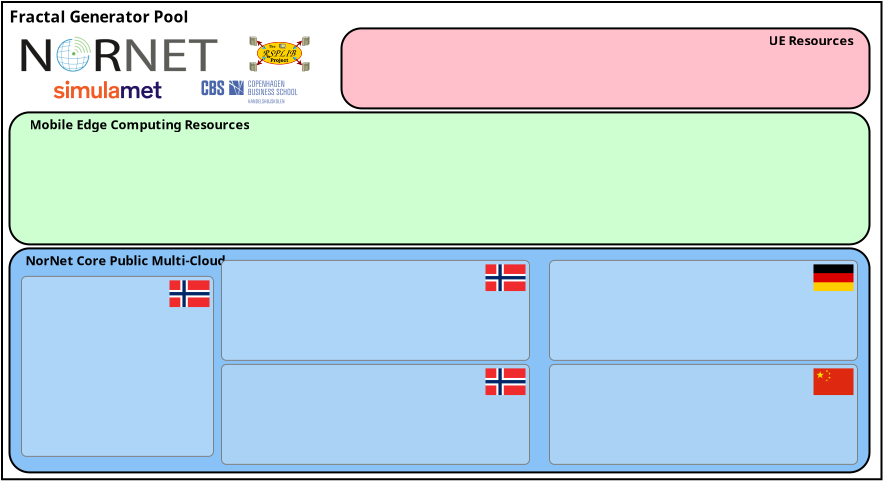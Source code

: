 <?xml version="1.0" encoding="UTF-8"?>
<dia:diagram xmlns:dia="http://www.lysator.liu.se/~alla/dia/">
  <dia:layer name="Bakgrunn" visible="true" connectable="true" active="true">
    <dia:object type="Standard - Box" version="0" id="O0">
      <dia:attribute name="obj_pos">
        <dia:point val="51.825,32.881"/>
      </dia:attribute>
      <dia:attribute name="obj_bb">
        <dia:rectangle val="51.775,32.831;95.85,56.794"/>
      </dia:attribute>
      <dia:attribute name="elem_corner">
        <dia:point val="51.825,32.881"/>
      </dia:attribute>
      <dia:attribute name="elem_width">
        <dia:real val="43.975"/>
      </dia:attribute>
      <dia:attribute name="elem_height">
        <dia:real val="23.863"/>
      </dia:attribute>
      <dia:attribute name="show_background">
        <dia:boolean val="true"/>
      </dia:attribute>
    </dia:object>
    <dia:object type="Standard - Text" version="1" id="O1">
      <dia:attribute name="obj_pos">
        <dia:point val="52.2,33.6"/>
      </dia:attribute>
      <dia:attribute name="obj_bb">
        <dia:rectangle val="52.2,33.159;60.722,34.041"/>
      </dia:attribute>
      <dia:attribute name="text">
        <dia:composite type="text">
          <dia:attribute name="string">
            <dia:string>#Fractal Generator Pool#</dia:string>
          </dia:attribute>
          <dia:attribute name="font">
            <dia:font family="sans" style="80" name="Helvetica-Bold"/>
          </dia:attribute>
          <dia:attribute name="height">
            <dia:real val="0.988"/>
          </dia:attribute>
          <dia:attribute name="pos">
            <dia:point val="52.2,33.874"/>
          </dia:attribute>
          <dia:attribute name="color">
            <dia:color val="#000000ff"/>
          </dia:attribute>
          <dia:attribute name="alignment">
            <dia:enum val="0"/>
          </dia:attribute>
        </dia:composite>
      </dia:attribute>
      <dia:attribute name="valign">
        <dia:enum val="2"/>
      </dia:attribute>
    </dia:object>
    <dia:object type="Standard - Box" version="0" id="O2">
      <dia:attribute name="obj_pos">
        <dia:point val="52.2,38.4"/>
      </dia:attribute>
      <dia:attribute name="obj_bb">
        <dia:rectangle val="52.15,38.35;95.25,45.05"/>
      </dia:attribute>
      <dia:attribute name="elem_corner">
        <dia:point val="52.2,38.4"/>
      </dia:attribute>
      <dia:attribute name="elem_width">
        <dia:real val="43"/>
      </dia:attribute>
      <dia:attribute name="elem_height">
        <dia:real val="6.6"/>
      </dia:attribute>
      <dia:attribute name="inner_color">
        <dia:color val="#ceffd0ff"/>
      </dia:attribute>
      <dia:attribute name="show_background">
        <dia:boolean val="true"/>
      </dia:attribute>
      <dia:attribute name="line_join">
        <dia:enum val="1"/>
      </dia:attribute>
      <dia:attribute name="corner_radius">
        <dia:real val="1"/>
      </dia:attribute>
    </dia:object>
    <dia:object type="Standard - Text" version="1" id="O3">
      <dia:attribute name="obj_pos">
        <dia:point val="53.2,39"/>
      </dia:attribute>
      <dia:attribute name="obj_bb">
        <dia:rectangle val="53.2,38.642;63.958,39.358"/>
      </dia:attribute>
      <dia:attribute name="text">
        <dia:composite type="text">
          <dia:attribute name="string">
            <dia:string>#Mobile Edge Computing Resources#</dia:string>
          </dia:attribute>
          <dia:attribute name="font">
            <dia:font family="sans" style="80" name="Helvetica-Bold"/>
          </dia:attribute>
          <dia:attribute name="height">
            <dia:real val="0.8"/>
          </dia:attribute>
          <dia:attribute name="pos">
            <dia:point val="53.2,39.222"/>
          </dia:attribute>
          <dia:attribute name="color">
            <dia:color val="#000000ff"/>
          </dia:attribute>
          <dia:attribute name="alignment">
            <dia:enum val="0"/>
          </dia:attribute>
        </dia:composite>
      </dia:attribute>
      <dia:attribute name="valign">
        <dia:enum val="2"/>
      </dia:attribute>
    </dia:object>
    <dia:object type="Standard - Box" version="0" id="O4">
      <dia:attribute name="obj_pos">
        <dia:point val="52.2,45.2"/>
      </dia:attribute>
      <dia:attribute name="obj_bb">
        <dia:rectangle val="52.15,45.15;95.25,56.45"/>
      </dia:attribute>
      <dia:attribute name="elem_corner">
        <dia:point val="52.2,45.2"/>
      </dia:attribute>
      <dia:attribute name="elem_width">
        <dia:real val="43"/>
      </dia:attribute>
      <dia:attribute name="elem_height">
        <dia:real val="11.2"/>
      </dia:attribute>
      <dia:attribute name="inner_color">
        <dia:color val="#88c2f7ff"/>
      </dia:attribute>
      <dia:attribute name="show_background">
        <dia:boolean val="true"/>
      </dia:attribute>
      <dia:attribute name="line_join">
        <dia:enum val="1"/>
      </dia:attribute>
      <dia:attribute name="corner_radius">
        <dia:real val="1"/>
      </dia:attribute>
    </dia:object>
    <dia:object type="Standard - Text" version="1" id="O5">
      <dia:attribute name="obj_pos">
        <dia:point val="53,45.8"/>
      </dia:attribute>
      <dia:attribute name="obj_bb">
        <dia:rectangle val="53,45.443;62.553,46.157"/>
      </dia:attribute>
      <dia:attribute name="text">
        <dia:composite type="text">
          <dia:attribute name="string">
            <dia:string>#NorNet Core Public Multi-Cloud#</dia:string>
          </dia:attribute>
          <dia:attribute name="font">
            <dia:font family="sans" style="80" name="Helvetica-Bold"/>
          </dia:attribute>
          <dia:attribute name="height">
            <dia:real val="0.8"/>
          </dia:attribute>
          <dia:attribute name="pos">
            <dia:point val="53,46.022"/>
          </dia:attribute>
          <dia:attribute name="color">
            <dia:color val="#000000ff"/>
          </dia:attribute>
          <dia:attribute name="alignment">
            <dia:enum val="0"/>
          </dia:attribute>
        </dia:composite>
      </dia:attribute>
      <dia:attribute name="valign">
        <dia:enum val="2"/>
      </dia:attribute>
    </dia:object>
    <dia:object type="Standard - Text" version="1" id="O6">
      <dia:attribute name="obj_pos">
        <dia:point val="56.8,45.8"/>
      </dia:attribute>
      <dia:attribute name="obj_bb">
        <dia:rectangle val="56.8,45.221;56.8,45.936"/>
      </dia:attribute>
      <dia:attribute name="text">
        <dia:composite type="text">
          <dia:attribute name="string">
            <dia:string>##</dia:string>
          </dia:attribute>
          <dia:attribute name="font">
            <dia:font family="sans" style="0" name="Helvetica"/>
          </dia:attribute>
          <dia:attribute name="height">
            <dia:real val="0.8"/>
          </dia:attribute>
          <dia:attribute name="pos">
            <dia:point val="56.8,45.8"/>
          </dia:attribute>
          <dia:attribute name="color">
            <dia:color val="#000000ff"/>
          </dia:attribute>
          <dia:attribute name="alignment">
            <dia:enum val="0"/>
          </dia:attribute>
        </dia:composite>
      </dia:attribute>
      <dia:attribute name="valign">
        <dia:enum val="3"/>
      </dia:attribute>
    </dia:object>
    <dia:object type="Standard - Text" version="1" id="O7">
      <dia:attribute name="obj_pos">
        <dia:point val="53.2,33.8"/>
      </dia:attribute>
      <dia:attribute name="obj_bb">
        <dia:rectangle val="53.2,33.221;53.2,33.936"/>
      </dia:attribute>
      <dia:attribute name="text">
        <dia:composite type="text">
          <dia:attribute name="string">
            <dia:string>##</dia:string>
          </dia:attribute>
          <dia:attribute name="font">
            <dia:font family="sans" style="0" name="Helvetica"/>
          </dia:attribute>
          <dia:attribute name="height">
            <dia:real val="0.8"/>
          </dia:attribute>
          <dia:attribute name="pos">
            <dia:point val="53.2,33.8"/>
          </dia:attribute>
          <dia:attribute name="color">
            <dia:color val="#000000ff"/>
          </dia:attribute>
          <dia:attribute name="alignment">
            <dia:enum val="0"/>
          </dia:attribute>
        </dia:composite>
      </dia:attribute>
      <dia:attribute name="valign">
        <dia:enum val="3"/>
      </dia:attribute>
    </dia:object>
    <dia:object type="Standard - Box" version="0" id="O8">
      <dia:attribute name="obj_pos">
        <dia:point val="68.8,34.2"/>
      </dia:attribute>
      <dia:attribute name="obj_bb">
        <dia:rectangle val="68.75,34.15;95.25,38.25"/>
      </dia:attribute>
      <dia:attribute name="elem_corner">
        <dia:point val="68.8,34.2"/>
      </dia:attribute>
      <dia:attribute name="elem_width">
        <dia:real val="26.4"/>
      </dia:attribute>
      <dia:attribute name="elem_height">
        <dia:real val="4"/>
      </dia:attribute>
      <dia:attribute name="inner_color">
        <dia:color val="#ffc0cbff"/>
      </dia:attribute>
      <dia:attribute name="show_background">
        <dia:boolean val="true"/>
      </dia:attribute>
      <dia:attribute name="line_join">
        <dia:enum val="1"/>
      </dia:attribute>
      <dia:attribute name="corner_radius">
        <dia:real val="1"/>
      </dia:attribute>
    </dia:object>
    <dia:object type="Standard - Text" version="1" id="O9">
      <dia:attribute name="obj_pos">
        <dia:point val="94.4,34.8"/>
      </dia:attribute>
      <dia:attribute name="obj_bb">
        <dia:rectangle val="90.065,34.443;94.4,35.157"/>
      </dia:attribute>
      <dia:attribute name="text">
        <dia:composite type="text">
          <dia:attribute name="string">
            <dia:string>#UE Resources#</dia:string>
          </dia:attribute>
          <dia:attribute name="font">
            <dia:font family="sans" style="80" name="Helvetica-Bold"/>
          </dia:attribute>
          <dia:attribute name="height">
            <dia:real val="0.8"/>
          </dia:attribute>
          <dia:attribute name="pos">
            <dia:point val="94.4,35.022"/>
          </dia:attribute>
          <dia:attribute name="color">
            <dia:color val="#000000ff"/>
          </dia:attribute>
          <dia:attribute name="alignment">
            <dia:enum val="2"/>
          </dia:attribute>
        </dia:composite>
      </dia:attribute>
      <dia:attribute name="valign">
        <dia:enum val="2"/>
      </dia:attribute>
    </dia:object>
    <dia:object type="Standard - Image" version="0" id="O10">
      <dia:attribute name="obj_pos">
        <dia:point val="52.8,34.6"/>
      </dia:attribute>
      <dia:attribute name="obj_bb">
        <dia:rectangle val="52.8,34.6;62.6,36.361"/>
      </dia:attribute>
      <dia:attribute name="elem_corner">
        <dia:point val="52.8,34.6"/>
      </dia:attribute>
      <dia:attribute name="elem_width">
        <dia:real val="9.8"/>
      </dia:attribute>
      <dia:attribute name="elem_height">
        <dia:real val="1.761"/>
      </dia:attribute>
      <dia:attribute name="draw_border">
        <dia:boolean val="false"/>
      </dia:attribute>
      <dia:attribute name="keep_aspect">
        <dia:boolean val="true"/>
      </dia:attribute>
      <dia:attribute name="file">
        <dia:string>#/home/dreibh/src/rserpooldemo/src/nornet-mec-scenario/Logo-NorNet.png#</dia:string>
      </dia:attribute>
      <dia:attribute name="inline_data">
        <dia:boolean val="true"/>
      </dia:attribute>
      <dia:attribute name="pixbuf">
        <dia:composite type="pixbuf">
          <dia:attribute name="data">
            <dia:data>iVBORw0KGgoAAAANSUhEUgAABAAAAAC4CAYAAAB9y56IAAAABHNCSVQICAgIfAhkiAAAIABJREFU
eJzs3WmzXNd56Pf/2vPuufvMA+aJJDgPkkVaimy5bF1fO1VJKrm3XLlVSb5Eko+R+xGc2M6beKhr
S5Z0NVCiJVCURIoEAQojMZ6x5z1PKy92n0NQIkWAPBOA9atCATjA6b27+/Teaz3reZ4lpJQSRVEU
RVEURVEURVEeacZ+n4CiKI+OMPPxkiFpnpAXGRIQgCY0NKEjhEAXBoZuYuk2pmahawa60Cf/U1EU
RVEURVGU3aICAIqi7BgvGXF7eI1xPCDOIwqZfzTp1wyE0DF1C8dwqRg1XKOCZbiYmompW+iaiYaG
punoQkfXdATafj8tRVEURVEURXkkqACAoig7Js1jRnGffrRBkPhkRYJEIhAIoSGEQBM6hjAwNBND
NzE1C0MzsXQH23BwdJeq1aBut6jbTRyjgi7UpUpRFEVRFEVRvig1qlYUZccUMicrUtI8Ickj0jym
oEBKyUfNRso/lUGBMiCgCX0SBLCwdZeKVaNmNalZDSpmDdtwMTULx6jgmlVco7pfT1FRFEVRFEVR
HloqAKAoyo4xNYuq1SAvMkzNJi1isiKjkDlSSnKZU8i8/L3IKGRBWiSTXgEhgRDomo4RW5iahanb
2LqDa7g4ZpW61aLpTNFyOti6i66VpQW6Zk76CCiKoiiKoiiK8mmE2gVAUZSdEqQew6hHkkckeUxS
xGR5Si4z8iIjKRLSPCHN4+3/k+YJaZGSFSn5JFhQyAIpizIwIAS60NC1snGgY7i4Ro2qVadut2g5
U3TcGWpWC0Mz9/slUBRFURRFUZQDSwUAFEXZMfmkBEDK4qPV/iJHyoKC8s+5zMmLjKxIyYqMNI+J
s4gw9QhSjygPCNOAOAvLAEKRlo9BAYBAw9AMbMOlan4UBGjYHSpmlZpdlg6Ymr3Pr4aiKIqiKIqi
HCwqAKAoyr7KZUaSxfjpGD8ZEWYeQeoTpj5RFhBmAVHmE2UhSRaTFxk5OQLQhY6hWdiGS8WsUbea
TFfnma7MU7fb2LqLqZtqJwFFURRFURRFQQUAFEU5ACRyO/V/6/e8yEnyiHE8YBB3GYTdSYDAJ85D
4iwq+wcUBUJoGJqJbTiTQECLhtNhrrrMTHUB16wiEPv9NBVFURRFURRlX6kAgKIoB5ZEkmQRYVZm
BMR5RJj6jOIe/WiTYdQjykLSPKGQk6wAzcDSy0DAdGWeqco8DadNw25TNeuqT4CiKIqiKIry2FIB
AEVRHippnjCMu3TDdfrhBl4ywk9GBKlHnIXkMgMJuqbjGBWqVoOG3Wa6usi0O0fNbmDpDoZmqqwA
RVEURVEU5bGiAgCKojx0cplNGggmBOmYXrhON1hjGHfxkzIQkMl0EggwsHS73DXAatN0OsxWF+m4
s9iGq4IAiqIoiqIoymNDBQAU5TExjDOGUUaY5gRJjp/mhGlOmkskkBUFm35ClBUIQAJVS2ep4fDK
couWY+zzM/hkucwIUo8gGROkHoOoSz/aZBT1CFKPJI8BiSb0sjTAqjPlzjJVmaPpTNFxZrANd7+f
hgKkaYrneYRhuGfH1DQN07JoNZvour5nx1UURVEURdkPxvr6+p4e0LZtHMfBttUWXfupKAqGwyFJ
kiDEzq+AapqG4zg4joNhHMyJ46MoKyRhVhBnBWleEGUFWSFJ84Jbw4h1P2YUZwzDMhgwjjOiLEdK
SPKCm8MIP8kQAqSE6arFK0stTk1VD2wAQBcGdatF3WohpWSU9OkFa/SjTQbhJqN4QDgJBGw1EAyS
Eb1wnY47S9I4znR1AUuzMHRLZQTcp6IoyLKMPM8BSJKEOI4BEAKKQpIkCUVRbH+PlJI8zydfz+Ge
1zrPMwb9Ab1ej7E3Rkp2/Z2QgK5pOK7L3Ows7U5n+180TcOybHRdR9M0NE3D0HV0wyiDBqaJZVkY
hqGucTskSRLCMERKyS7clj5GSibvsYlpWir4s8/SNCUIgl1576UEwzC2P7O7MebZDVJK0jQliiKK
otj1z4TyxQmhYRgGjuOgaTuz+1Acx0TR3gXFlUfb9njm7//+/9uTA5YXdcHy8jKnTp3m+PHjmKZq
xrVffN/nBz/4PisrKzs+eC2KgkqlysmTJzh16jRzc3M7+vjKJ4vzcgX/Utfn5iBidRxzYxDSCxLS
XJLkZTCgkJK8kOQSCln+HcpBUppLtK1RhgCBKAcdD8nAQwhB3WpSMavM1w8zivts+qtsBisMonIX
gSiL8PIRYeozjgeM4j6zwSJztUNMVeZwjep+P40DrygKBv0+3W6X0XgMwNraGrdu3aQoCjRNI0kS
Vu7eJQiCcsAtBFmaMh6PuXPnDkEYfvSzRvnzl+dlQOHeoMFe0LRy0LY1CSykpOK6LC4uUq/XcRwH
163QbDVpNpq4rsvs3Bzz8/N02m06U1NUKpU9PedH0erqCu+/f34y2dndi05RSGzbZmFhgaWlJdrt
zmd/k7Jr1tfXee+9d8myDE3b2fdeSkmr1WJxcYnFxUVs29nRx98tcRyzvr7O5cuXCMNgxyaUyu6Q
slzknJ6e5tSp01SrOzOWuHXrJr/5zW8A+dAEr5SDy3UrVCoVjH/6p3/amyNOAgDtdoeXX3mZ//gf
/iPzCwvqh3mf+L7Pj19/nfPnz2PtcDZGnud02m1ee+0Pabc7KgCwS1bGMWtezDDK2PATukHCZpCw
5iX0w5RRlNENE4IkJ5fyo8k85Y3qXhIJko99HqWUpEUZNLjfQqGyNj+lkMV20E8XBrqmowl9T1bX
NVEey9RsTM3CNaq03Rm6wQob/gq9aAM/GZPmMX46Ji1SoiwkSH28ZMh0ZZ62O4suHr8VwSRJ2NjY
wPM8fN/D83w8zyOOIqI4ot/r4/s+SZoQBgG+7xNGEQDj8Zh+r7f9vud5/jtZRnmeE0XRp2YfCTH5
CdmH+4KUErkdDJNYlsmtW7e2s5hM06JScXEcB8uyqNfrNBoNKpUKbqVCs9lkfm6eqakpGs0mtVqN
VqtFp9PZsYHgo25tbY0333yTLEt3fbIjpcQwTKampnj55Vd48cWXsCxrV4+pfLrNzQ1+/vM3ieMY
Xd+5917K8r1eXFykKCRTU9MPTQAgSRLW1lb51a9+Sb/fxzAev3vSw0RKSb1e5/jxEywvH9qx6/7t
27c5d+6nAGrOpHxuW+P4TqdDu93G+PU77+zpCQgh6PW6nDxxkj/4yleYmZnZ0+MrpSRJuHTpMm+/
/TaOs7M3wyzLmJ2dZfnQIcaT1UHli4vzYrt2fxxnvLc25novYN1LuDko0/v9JEfy8QV7TQg0UU7+
y23yBJauYeoauij/3dAFpra11F8GCzQNpisWR1oujvHZAzKJJEoDRkmfJI/JigwBmLqFqVnomoEh
DHTNKIMBQiuPIzR0zUAXBprY2UG/oZk07HILwJpVp2LWqYXNsmFg1CPMfNI8YRBtEmcBXjIkSD2k
hIbdwtTtHT+ng0hKyXA45Nq1a5w//x7dzS6DwYD+oL896fd9j5WVFQaDAWma/s5jfNLA5NMGK5qm
4boHu++ClJLxePyxa9hvt8zZ+ntRFNRqNY4fP87y8jIzM7O0223m5uZYXFpiaWmJarWK67g4rkO1
WlWTzU8wGo24fv0aSZLsQUp+eaX88MMyLXx6eoZDhw6p8sR94nkeH354nTAMd/y9L4qCPM9ZWlom
y3732nVQZVnKaDTk5s0bbGxsqFKjA24r06RWq3/iPfLz6vf7XLt2jTID4NEfjyi7pVzM832fOI4x
9jqaJKXkxo0b/N3f/S26ofONb/zJQ1WT9Sgps3LFjr/29z6melt3hp/m3BlGvLc65r21Mdd6Ab0w
JUrzssa/kGSF3J7kw+9m7UvA0jVarsli3WG6atGwDRxT0HFNpirl51BKia4JmrbJVMXc/n+fRcqC
UTzg9ug6o7hPnIUUMkcIDV3o6JqOLgwM3cLSLQytDAw4ZoWG1aZmNXDMKoZm7EqmQM1q4hgVZqtL
rHq3uDu+QT/cYJwMiLNwOxsgziOC1GOxfpTZ6hJVq4bg0b7pxnHMz372U7797W9z7mc/I4qi7Xr9
rZT8oihI03Q7xf+LeBiu91ufhd/+2if9XQhBHMdcvXqVmzdvbpcTGIaBbds0m00OHz7CyZMnOXny
JE8//TSHjxzBtu2H4rXYS7txT/qUIwFlwPrixQsYhsGf/uk3WVpaUu/Jvtmd111sBcAfyrdVjaUe
FlvXrp0fU2/dj3b0YZXHzsevg3seAIAyVfTdd9/l9ddfp9OZ4qWXXlL9APbDPYPXnX3Y3Xncx02U
FVzvB1zeDLg1DFnzYu6MYlZGEZthSpYXSChn9rC98u+YGm3XZLpi0XJNOq6JqQsurHu4hs7ziw1O
dip0KhaOoWHqgoqpU7XKFH1J2QfANXQcU7vvIZmUkiSPGMcDBtEmQeqR5UlZXsAkC4HJar9mYGgG
hmZi6Q41q0HVauAaVRzDxTIcHKNC1azhmtUdmYCXuwCUOwEIoeGaVXrhOivjG2wGq0RZSJyF5DIj
yWPSPCHOQmZrSzTtNob26K7YbjUFXbl7l1u3bk3qcLXfCuaJx+6zfb/PcytYEEXRdhO7rV8CMEyT
O7fvcPnyZWZmppmfn+fQ4cMcP3achYVFFpcWWV5eVit8E1sD3r0gpaTX6/Gb3/yGhYVFTNNgbm5+
T46tfNxuLUqUgbyH95olJo14Hpfr7sPq3oDxbrxVexccVR5t5c/Qno82tmpDB4MB586do9FosLAw
z+LikgoCKI+9tJAESZnif3MY8su7Q966NeTDQUjwW+n9QghsXeCaOo6hYRsaFUOn7ZosNBwONR3m
ahYLDQcNGMU5jqHx2pE2T8zUcO8jrf+BTAZvmqahifKXEIKiKJAU5IUsgwH5x79NExqGZmLqNvZk
4u8aVWp2g7YzTcPuUDFr6JqOoZkYmokuvtilq2Y1qJhV6nYLU7cwNJNeuD7pDZDiyQFZkRJnIWkR
I+tHaTnTGNqjeY0SAnRd/1iXbNVw6sH8vsGZlJJev0e31+U3vyl7IbRaLc6ePcvx4yc4ffo0T509
y/z8PK1Wi2azqe6He0QIQZZldLubvP32L6nVqjQaDRzHVYNtRVEU5ZG0L8sNWzfVa1ev8uPXX+fw
ocN8/Y/+iEOHDu3H6SjKvpNAmhesjmPeX/d489aAS5s+m0HZxC+9J71f3PM9HdfizEyVo22Xoy2X
5abLdNWiYkxq/DWBqQsGYcYwSgk0QXFPs7OdJNBwjAotZwpd6ERZSFakZEVKXuTkMtv+/aOvp+RF
RlokhJmPlmyVC5iYuoWjV3DNSlm7bzfpODN03FnqdvMLr8hrQqduNTnSPE3NbHJjeJlNf4VxMiDJ
I8LUY7PISYuErMgoioKp6vxj2RxQ+WK2MgS27n26rhMEAe+9+x4ffPABP/zhD+h0pjjzxBm+/OUv
89prr7G4uLTj/VmUT3ZvCUej0aTRaHH69OkD36dCURRFUT6PfQ0ApGnKtWvX+Md//AfqjTrtdptq
taqi7spjpRemXNr0udINuDEIuD2MuDEI6QYpaV5uhyZluUpbsw1mqxbLTYcjLZfDTZeFhkPHNelU
TFqOiaV/0udHkmQFrmMy5VqYO9hleYsmBHW7xbI4QVrE5EVOIXMKWUwm+eWkP85DwtQnTP3ttPso
C0iLpAwIyIJs8vVAjNFjE0u3cc0afXuDzWCVht2mbreoWU3qVgP9c67Ma0KnYtbQqjqmblGzGqx6
t+iHG4SpR5QF5GGGQFDIglQmTFfmsXU1MVAezL33ta3MGM/3kF4ZjFtfW2Nzc4NbN2/y9q/e5syZ
Mzz55JM88eSTTE/P7PjWaMpH7i3huHLlCpVKlXa73DZOlWUoiqIoj5p9vbMZhoHnebz55pscOnyY
hYUFnn32ORV1Vx55EgjSnA0v4eK6x7lbA369OmJ1HJMVH63O61pZn1+zdBqOyWLd5mi7wpmZKs/O
1Zmr259Z2ZhLyTDKyApJ1dKZrlqTjv87TeAaVVzjd7e+kUiyIiOXGXEWEqYeQepvT/6D1CfKAqIs
IEx9kjyarLynFDInnPxfLx6wqa9SNWs03SmmKvPMVOapmg1sw8HU7c/VQNAxXOZrh7B0G0u3cYwK
vWCNcVKWAvTDDTKZEedlY8PpygK27j4WOwQou0MI8bFu54WUrK+vs7q6yltvvcWxY8d56aWX+Mqr
X+Hs2bMsLi6p0oBdtFXC0e1ucuHC+ywsLGBZFvPzC/t9aoqiKIqyo/Y9tL1VZ/qTH/8Yy7JYWFjk
8OHD+3xWirK7vDjj0qbPd69s8s7dUZnqn+YU8qNUfwnYusaZ6RovLDZ4eq7G4ZZL3TawdQ3HuL8G
fX6Ss+rFxFmBqQvsXVj9/ywCgamZGBhYmk3NbFBQIGWxnSEQ5SFeMqQfbuLFA4JsK0sgIM5Dkiwu
m/MVMVHm46Uj+uEma94tWs40M5V55muHsY3PH0BsOVO4RpUpd4474w9ZGd9gEHWJsoB+uEGSx4Rp
wLg+4nDzBFWzrrblUXbE1ir01j3x7t07dLub/OxnP+WFF1/ka1/7Gq+9+hqLi4vYqjRg10gp6fd7
/OQnP8Y0TdrtjtoaUFEURXmk7HsAYMva2hq//MUv+O53v8Of/dk3VT8A5ZGUFZJLmz7vro55e2XI
hXWPdS8hKwqkhEKCLmCp6XKyU+HUdJVT01WOtFwW6jY168Hrz5O8IExz6rZB0zb3NZVYbHUyFhq/
/UwqskbVbNC0O8RZRFLERFnAKOoziDYYRD3C1CPJE3KZEaReuX1fMmIcDxjHA/x0TNOeom63aNjt
Bz4/Tei4ZhVDL3sQuEaFm8MrbAarhJmPFw+3excUMmexfoTmpOeBonxR95YJxHFMEAT0+33iOGZj
fZ2LFy7w4ksv8/zzz3PixIl9PNNHW5IkrKzc5fz592i32zz99DMqCKAoiqI8MvY9ALA14MnznNu3
b/Otf/kW7XaHWq1Gq9VS/QCUR0KcFwzCjJuDkJ/d7PPm7SFXuj5ZUSAmW+RVLJ2aZTBVMXlmrs5L
y02enW/QcU2+yJw9ySVBWtBwDFquiZh8basrf1ZI0kJSFBJdK3cV2PEdAu6DEBqO4eLcs4KfFSnj
ZEA/nGYQdRnFfbx4iJeMiPOyyWCUBSRFTJB6jOI+bXeG2eoCeZHhmjUs3UJ7wAm6qVl03Fks3QbK
rdw2ghWiLCRIPfIiJ80TpCx7NDTsDoa275dT5RGiadp2NsDm5ibdbpcLFy5w9epVNjc2SNOE5eVD
1Gq1fT7TR0s55pCTHkVXcRyHdrvN0tKyCgIoiqIoj4QDM2LVNA3f9zl//j2+/a1/wTAM/uRP/oRq
9XfriRXlYZIVkpuDkJ/e6PP9q11WvRg/yct0XyFAgqVrnJ6u8qXlFi8tNVls2DRsA9vQP/fkf6uT
wCjKWBnHFBJMXRDnBXdHEaM4Q0rJMM7oBylhWlB3DM5MVzk9XT0QuyYbmknT7lCzmizWj+ElQ3rh
Ohv+XYZxDz8ZEaZlA8EwDUjypAwERD26wTpztWVmqovUreYDBwEAKmad4+2nEEKjoKC33RzQpxeW
+xlmRcaxzpPUrabKBFB2xVYgPAgC3nrrF9y+fZv33z/P//g//Qe+/OUvY5qmCpbvKIEQ0O/3+eCD
D2g0Gnz5y3/AiRMn9/vEFEVRFOULOzABgO2uyJ7HW2+9RaVa5eTJk5w4cUJthaQ8tDb9hPfWPN66
PeCdlRHX+wFJXmx39bd0jUNNlxcXG7yw2OTMdJWlpnNfTfqGUUaQ5kjATzK8JCdMC6SUBGk+meDD
7WHEu6tjNoMEL874sB8wjDLSvMAyNFxDJ83LcMHRjsvh1sH6vGlCRxM6pka5NeBkq0EvGTGMuqz7
dxnFPYLUI8ljvLgsHfDTMWHm4ydjpipzTLmzuOaDrZZqQsM2XBbrR8vyBTS6SIKkLD/ohetoQscy
bA43T1G3mrv0Kii/TU62s7zfLS23Jshbzd4eJlvnWxQFvu9x48YNwjDE931u3PiQb3zjT5ifn3/o
ntdBVxQFg0Gfd955m2azxfT0NPV6YzszQ1EURVEeRgcmAAAfNQRcuXuXX7z1Fk888SSu63L8+PF9
PjNFeTBpIVnzYn69Mub1a13eWSkb/elame5vGRptt+zq/9JSk//m+BSLdRtT14iyglFWlGn5UpLl
klyWKftJXpDLMm3/9jDCSzI0IYizgnFcBgEsXSNIcrpBgiagG6bcGUVICRt+2WxQ1wSmNik7MA0q
jo5taMzXbBqWcSBW/z+JLnRqVoOa1WDKnWPszlA16wyiLsO4Sy9cJ0i97dKBJI/xkiHDqEvUCJit
LuKYVUzNeqDdAhp2G13o5DJDCMEmq2UQII/oResYQ4OqWcfWbSz9YAVQDqrfnrh/0kT+0yb3Ukp0
XadSqXysk/5nHS9NU9I0Jc/zj/2bgDIid+/XfmvbvoNACIFhGBRFwerqKt/5zndYWVkBCa986Uss
Ly+rrLkdpGkaWZZx584dLlw4z8zMNE8//QyVinqNFUVRlIfXgQoAbDFMk5WVFf7fv/tbpqenWF5e
VimOykMjLSSr45hv/WadN270uTOM8CeTbgHkEqYrFq8eafPakTZnpqu4ps6aF9MLU6I0Z81LGEYZ
UZYzjDL8JCdIc9a8GD/NEZSlBQKoWjozVRt7sivAXM2m6RjUbB3X1LbT/+dqFi8uNnlxsUHV0tFE
GYwogxLlJMjUNex9qP//PHTNoGG3qZh18iJjGPe4ObjMRnCXUTzY3kEgySO8ZEQ/2mSjusiR1mk6
7tzHeg3cj4pZ42jrCTShb9f+bzUi7EUb3BpeRRMai/Vjqh/Affjt6/mnrap+0nW/KAoqlQonTpyg
VqtRFMVnHitJEnr9Pr1uF8/zPvbvDxJ8OAi2dgwAycWLF/nP//n/4t//+7/gz//8z3nu+eexLGu/
T/GRsfXzd+nSJYQQzM0tcPhw9bfjRYqiKIry0DiQo1RN04jjmJs3b/Ltb32LSqXCn/7pn6lBjXLg
9cKUixseP73R51d3R9wchMRZMVlhLAeTHads9JcXkovrHhfXPfphykaQUEhJ1dRJcokuBBVTJ8oK
HFNjtmYxU7XQNWg5Jo6hYWgali6o2waWrqEJQc3WsXRte0L/bzd7vL/mcajp8Mx8ndPTj87qlSZ0
LF0H3cbUrbJngDvFpr/Chl8GAuI8JEjGJFlEmseTEgmf6cocLWcK7jMTQAiNilnbLgeQgJQFURYQ
pB4b/l1MzcLULKYqcyoT4FMURUGSJDSbTWZnZ7Esm0qlQrVaxbIsms0mjWYDgcBxbOr1OrVaHd34
aKVfSollWkxNTWHZ1n1M1gV5nhOGAYEfECcxAFmWEwQ+vW6PMAwJwoBet0sYRYRBQLfbpTsJGGw1
5RNCbP++n0HprSBAGIbcunWL73znX0mSBCEETz71lMoE2EFCCIIg4MMPb/DGGz/mtdf+kKNHj+33
aSnKjimK4kAHPR8GUkqKopi8ljv5uGwHuR+XhdC9vL8+SCnho0DK8rN+IAMAUL75WZZx7tw5bNvm
xImTHDt2TPUDUA6kXEqGUcbbd0e8fr3LGzf6jOMM+CizWEpAQMMxqFoGfpLTD30GUcooytA1Qcs1
qVkGLUen6ZhMVyyEgJZrstSwywm+pTNTtbD0+1upf29tzDjOmKlazNV2N4gmkdsXF0n53AWTydIu
FxYYmsl0ZZ6qVadmNaiYNTb8FfrRBkEyJpMpo7hPIQvCzCfOQkBQsxoYmnnfx2nYbTShkRUpGoLN
YI0w8xgnA1a9WwihgRBMuXOTXQSULUVR4DgOTzzxBMeOHePQoUM4rkuj3qDRbOI6DtPT00xNTwNQ
rVRodzq0Wq1dO6fRaMTKygq+7zEej1lZWcHzfDyv/PPdO3fp9rqEQVgGEIKAMAyJoogsyz42UNnr
wdlWSYCUkitXrpDnOY5T/sypIMDOEkLgeWPeeuvnNBoNOp0p6vVa+XlXlIdcpVLBsqzt69ljNB/a
QZJGo0mtVrvv0rT7YZoGlUoFeHwCAFsLBbtt6x5qGAd2OryjpATHcbFt+2AHAACGwyHnz5/nn//5
v/CXf/mXPPHEk/t8Zoryu/phylu3h/zzB+u8tzomyYvt6e52Ay8kmgBTE1RNnbmazWzNouUaNGyD
uZpNzTK2U/K30vMBdAHGJEVaE2x//bNkhSTOyvKDmapN27n/ie7nkeYJURaQFRlSFmhCw9RtDM2Y
NPIzd33A7BgV5qrLtJ0Zms4Ud0bX6YZrjOMBSRbhJUMymRFnEVEWcLh5kunK/AOdV9Wsc7LzNKZu
I4TGhn+XMPUZRBtICpgEQuZqy+jiwF5m91yapiwuLvG//x//J8899xymYSAmK+vlL4GuG9uDJyHE
jg6kPkmtVuPYsWPbqzdZlm2v4mRZRpZljMdjrly5wpUrV7h69QpXr1zh5s2b9Pv97cfZzxUEIQSm
aXL37l3+/u//niwrm4M+//zzmObufuYfF0KUWSSDwYD333+fRqPJSy+9rLZhVB5qUko0TWNxcUmV
235BUkpct8LCwsKOLlY2my2OHj06aR796L83miYYjz1WVu5uB9l3w9Z9s9ls0m530DTtscgE6EwW
VQ78yFRKycrKCt/9zndoNpo4jsvhw4dVF17lwFjzYn5xZ8i3L21wYd1jnGToQpAVkoZjcLjlUDON
sqlfIfnq0Q5nZqo0bIO6Y1A1dSqmTtXa2YlOLsuShH6YIiVUTP2+AwefV5B6rPt3CFOftEjKNKPJ
5F8TOqZulmnyepkqbxsurlnF1p3PtU3fJxEIDM3E0Ezma4dwDJeG32LNu0130iQwTMYURU4hc0CS
FSkz1cX7zgQQk90BFuqHkbIgK1KyIiXKQoZRD10YWLpNxaxRt1sqCDAhpcQ0DZaXl5ifn9/v0wHK
krPPKi9bWFhgZmaG06dPbZcFrK6scOvWbW7cuMGNGx9y584dBoPBdoNmJv/mAAAgAElEQVTCvS4R
2MqaW19f5/XXf0S1VmVhYYH5+fnHZnVjt0kpybKMDz+8jmmaNBpNTp48Sb1e3+9TU5TPRUqJEIL5
+XmeffY52u0O+n1mFyq/S9cNXNfFdR+sx9Dvc+rUqe3Go4/B/B8QXL9+jX/912+RJMmuLAJsBb5q
tRpnzjzBCy+8+NjcJ23bPtgZAFt0XScIAi5evMgPfvADGo0GjUaDVqulggDKvsoKSS9MeevOkB9e
7fKrO0OirMDQBLoQzFQtzsxUeWa+zijKGEQZddvga8c6nJyq7Pr5FVLSDcqu/zVbx9mD5n5RFtAN
1xhFPaIsJCvS7YiqEAJdM7A0G8dwsQ2XqtWgbreomXVsw8XQLAzN2J7Af1EVs4ZtuDhGpXx83WLd
u0OQjknykEHUJZc5aZEihEbbmcYynPsuV6hbLRbqRybNBmOyYJW0SBhGXWzDoWrVMTSTmtoecJuU
kiRJ9/s0Hli73abdbnPy5CkAkjjm7t27XLx4kQsXL3DpN5e4fv0aGxsbjEYjoiiiKIo9DQRs9Sa4
evUqb/zkJxw9eoyvfvWrLCws7MnxH3X3ZiZeuXKZdruN49icOnX6sRk8Ko8iQb1eZ2lpmcXFRTW2
PmDm5xeYn3+8ruGmafBf/+t3d3VFXgiB67osLx/i5Zdfeex+7h+KO9bWm/L227/CrbgcO36Ms2ef
Vql3yr6RwGaQ8G83+nzn8gYX1jyyQm5v89dyTb55eoY/PjHFVMXir391h66f8PRcbcdX+j9NMelL
YGgaR1surrn7x5WUadR5kZHmMXEekxcpucyRSAQCTWjoopzkm7qNbTg4uoNjVHAnK+Ydd4am3cHQ
TQRf7KKsC52WM1U+vlFFSkk3XCVMfZI8Zhj1yIuMJI840jzFXO0QtuHedxCgatU53DxNmAWEmY8X
j8rtAYN1TM2iYtZwzQq6UKnYjxLTslg+dIiZ2Vn+4CtfYTAYcPHiRf7t397g52++yfXr1wnDcM+z
AKCsn7x06RJ/+7d/Q6vVYnp6BtN8KG73D4WthYl33nl7ux/A1NSUCgIoDymJlI9fMzTl4Nqrn8Ot
n/uiKFQA4CDaGtSMxyMuvP8+//Iv/4LjODz33PP7fGbK4+o3Gz5v3hrwxo0elzd9/DTH0MrGOYda
Dn98YoqvHe2w3HRYHceseTGmrvHsfIOWuzcTQSlhFGUkeUHNMjD13Z+IWLpNw2khhMA23O2V8TRP
yWVKIXPyIicrUtIiIcx8tFhDExqGbmLpNo5RpWG3aNhtXLNG1axTtRrUrObn3l5PEzoVs8ZMdRGJ
xBm5rPm38eIhaREzinvb2QqFLFhunMDU769hoi4M6naT2eoSfjIiLzKC1CNIPbrBGndGNzA1m9na
0q43QlT2zr3Ng6rVKu12m2azyeLCAi88/wLvnT/Pr371Sy5fusRoNNouDdgr4/GYS5cu8eab51hY
XODsU2cfuwHObhFCUBQFg8GACxfep1ar85WvvEqzqTJ9lIeZnPxSlP21t3GoxzPw9VAEAD4iWF9f
50c//CHLy8vMzMwyPz+vBjXKnsmlpB+mnLvV579e6XKl65MWEkMTGJpgvmbzlcNtvnl6hiNNl16Y
8sGGT5jlHGm5HG252HuQig+TDIA4I84kNUtH34OVSNeoMlNZpGF3SLJwMvmPSScT/jRPtpvvxXm5
LV9eZGRFSlLEBKmHoEc3XMMxXCpmjYbdoePO0HHnqFl1bN3F1G20z9FMcGsbP10zMHSTde8Oo6hH
nEd4yYhifAMpy+fRqcze91Z+hmbScWeJMp8w80mLtGw4mI5Y827iGA41u4FrVHes14Fy8HQ6HTqd
Dmeffppnnn2Ww4cO8dOf/hsXLlxgdXWVKIq20/R309YE1fc83jx3jpmZGRbmF2i323sahHjUSSm5
desWtm2zuLjIyZOntrt1K4qiKMpB9VAFAIQQJEnCnTt3+OEPfki9Xucv//K/VaUAyp7phxlv3R7y
s5sDrnR9Cim3O/a3HJN/d2aGPz4xzVLDQdcEwyjj5iBipmJxvF3Z03TgYpIBkBUFLcfB3IPGPq5Z
xTacyTaA8p7fCzKZkuYxfuLhJUPGyZAw9QhTnygLiScBg6xIyfIUv0iJ0oBxPKQXrlOzbtG0O0xV
5pitLlExa59rMm3qFgu1w9StJo7usqLdpB9tEKY+fjJm1buBJgTH5ZPM1w5haPeXCdCw2xQyZxQP
iLOIQZGR5gmjuM+6f5ea3WShdpiKqRqGPepM0+T48eMsLCzwype+xD//83/he9/7HpcvXdqzc9jq
Wv/uu+9Sr9d56qmneO6559Uq9Q4Lw5Dbt2/z85+/iWVZaqciRVEU5cDbtQBAnucfS3nciYlPuTep
JIoi3n3vXSoVl9nZOV544QU6nc4XfnxF+X16Ycrbd4d86zfrXO76JHmBPkn7X245fOPEFF892uFI
091Ot/eSjBuDgPm6zaGWwy434f8YCcRZgSYETXdvSgAEoux4/ymHKoyCitmg6UyR5BFZnpSlAGnA
OBkwivuM4wFB6hHnEXmRkqUpcRbgJ0PGcZ9RPGAcD5iuLNB2px94Qr21S0DDbnO4dQpdMxBC0GWd
MPUJ04CNYKVsBig05qrL99WQUBMadbvFoeYJkjwmzkP8ZESUBfTDDVbHNZr2lAoAPCZM08Q0TZ54
4gl0XePIkaO88cZP+OEPfsBwONz1TIB775fXr1/njZ/8hMXFpccyAHBvbfNOZwxKKRmPx1y48D71
eh3HcVleXlb9ABRFUZQDa8fvUFtbirTbbSzLYjgckqY71/F5a8C0ubHBL3/5S1qtNvVajRdfeknd
cJVdIYEwzXl/fcyPP+zxq7sjwjRHvyft/9XDbb55aoZD90z+s0LSDVLujmOemKmx1HDQ9jADQErJ
IEpJi4KWY2DuZfThU2hCw9YdbN0BPpqIpEWCl4wYxT3G8WAyye8zTkZEmU82KR1I84Qg9RnFfbx0
TJyHdNxZXLOGpVmIBygL0IRO25mhkMUkUwH6bBBlIUHqsebd2j7fljN9X0EAU7OYqSwSph5RFpAX
OVHq4yUjNvy7zFQXqFkNHEOlCT8uLMvi7NmnOXLkKAsLCwR+wNtv/4put/uxHTJ2w1afgl6vx7lz
53jlS1/m0KFD2La9K8c7iLYWImq1GnmeEwTBjtZ7apq2vf3iu+++i+M4NBp12u3OY7Fnt6IoivLw
2bUZ81NPPcX8wgJvnjvHxsYGaZru6M3QMAw2Nzf57ne/w5GjR1haXmZ+fl7VNyo7Ls4Kbg5Cfni1
y89uDsgKiSbEdtr/N0/P8I2T0yw1ne3JvwSGUcbdcYQXZ0xXLRbq9p7u4ZoVkjujCAk0HQPrAO/t
a2oWTbtD3WpS1ArCzKMfbrLu32UYbeIlo+2u/UkWkU36BvjxkJY7zVx1menqwqTG/sGeZ3syud/a
paAfrhNlZemBJm4jEBxrP8l05f72rTd1i/naEQopSbKYTZmRZBHDqMet4VVM3eZw82SZKaE8NqrV
Ki+++CKWZfJ///Vf8/3vf584jimKYlePK4TA8zyuXLnC++fPc/LkSQ4fPvzY3CullDiOw1NPncXz
PK5evfKxLRp3wtbj3Lx5A13XOHz4KI7jqn4AiqIoyoG0KxkAmqYxNz/PM888QxzHvPP229y+fXtH
Ux636ht7vR7f/ta3sSybv/qrv6LRaOzI4yvKltvDiH+4sMYv7owYRikCSIuCxYbLN0/P8LVjHQ43
Xax7UuyLQnJzENL1U5aaDnM1a88n4EleEGU5DdtgrmbvWfPBz0sT2vbk3dRNLN2lbrUI0vGkjv4O
w6hHkHqkRUKQjsnymDDzJ6v2YzqVOVrO9CTD4H6Pq1O3mhxqnkSgUcicNEjLLQLjHgKBY1TQhEbb
nfnMTv4CQcWs0XFnmarMEmY+WZ4S5xH9cINusErHnaVmNdFVQ8DHhhCCZrPJs88+x3/33/8P2LbD
9773XYbD4a6XAhRFufJ9/vx5zjzxBMvLy49VAMAwDBYWFpBSkmUpH374IUEQ7PjrnmUZKysrvP76
D9E0oXYqUhRFUQ6kXV2Cmp6e5utf/zpBELC6urpdh7dTN92tgMKvf/0OjmPz5JNP8uKLL1Kvqxpb
ZWes+wm/uDPk9es9Nv0EACFgqmLx/EKDPz01w5GW+zvp9YWEDwch/TDleLtCx72/RnI7JS8kwygj
zSUVU2eqYmEcgBKA+yXQcI0KrlGhwyxBMqJi1uiF6wyjHsO4DAQkeUwWZ8R5RJCOCVKPrEjpuLM4
RuW+t90rywGmKYqMtIgJU59h0SPOQob0uDu+ga4Z2IZ7X1kGmtCoWQ3mastlP4NJWYGfjumF63SD
VSzdxjWqO/FyKQ8JIQSNRoPXXnsN0zDo9bq8/fbb9Hq9Xe0JIIRGURRcvHiR9959l1dffZVmo8Ge
piTtkzLdXyCExsLCPJqm0+12CcNwx49lGEbZo+jdX9PpTDE9PaMyExVFUZQDZ1eWBKWUbKyvE8cx
X//6H/Hyyy/T6XR2/CZ472Dp2rVr/M3f/D+8//75x3I/R2XnJbnkJ9d7fO/yJl6cbX/d0jW+crhV
pv3XnU+src+l5O4oYhClzNUtKtbeDgC9NGfVi0nyAlPXPjX74GHY9VcgqFh1DjVPcnrqOU5NPcty
4zhtZxrbcJFSEqY+vWCd26PrXO29z83hZcLU50GfXdudKR/bncE1KgggSgP64Tpr3m02/DtEWXBf
j2UbLov1I8xWl6jbTQzNJM0TBmGXFe8WfjJ+8BdDeSRUazWee/55/uf/9J94+plngN3rA7D12EVR
cP36NS5cuMD62hppln32Nz4CymzBjG53k2q1yjPPPMP8/AKOc/9ZQg9GkmUZ58+/xxtv/JjxWH3O
FUVRlINl1zIA0iwjzwsajQYvvfQyH3zwAT/4/veJogjT/OxmWg9CCEG/3+eXv/gFR48epVKp8PTT
z+x4t1/l8eEnORc3PN66M+RKzyctJIWUNB2Tp2ZrfPVoh2fm6rjm7/6MFRLGccbtYUSUFZycqtJy
9rbeuygkSVbQdEymKtbHyhO2+EnOMM4opKRmGXt+jg9CoGFoGjW7ianbVMwaLWeazWCFzWANLxmS
FgmjuEech0RpQJyGLNSP0HZn7quBH5SZAA27zeHmKQqZszK+SZQFBKlPN1zHMSpUzDquWb2vUgDb
qDBVmWMU9wnTAC8ZEqQ+g3CTQbRJ1ao/UKaC8mjQhKDT6fDSSy9z+fJlNjc3uXrlCkmS7Mp9a2tH
gDRN6HY3uX79GtMzM7Tb7R0/1kFUpv5nGIbB7Owszz77LL5f9kUQQuxw8KV8rTc21rlw4X0WFhY5
e/YsU1PTO3gMRVEURfn8dm3EX95QJUVRcObMGb72ta9x/vx5wjDc0TKArWNtdeF9/Uc/olqtMj09
w+zsrNoZQHlguSyb5/3oepeLGx7jOMPQBLahcaTl8kfHp3h+vkHH/eRJZZwXrHox/TDF1svvqVq7
83NYSIiyHEnZ9C/OCopCsurF3B1FCCBIy2BGVkjSvAxkxFlBP0zpRymGJnhypsZzC40dm4aWDfXg
U/cD/JzKenwXx3CpWg1qVouq1WDDv0sv3CBMfYLEI80TwiwglwVCaDTsNqZu3ddE29Id5uuHSPKY
tEjZ9FeI8nLyvu7foWY3sQ2Xht1CfEYSlUDQtDvMVpcYRj3iLNje8aAbrFKzmthVV3ULfwxpmsbM
zAyvvvoaGxsbrNy9SxzHu3Y8IQS6rjMej7l8+Qpnzjzx2AQA4KMMC9etcPbs06ytrXPnzl3iONqV
48VxzMrKCm+99XMcx6FarWHbtvqsK4qiKPtuV2fH5US/7AXwwvMv8MzTz+CNx2xsbAA7m/K4tcJx
4cIFbNvmyJEjvPrqq8zOzu3YMZRHnwQGYcb762Nev9ZjzYu3O/4v1B1eWmry9eNTtD9l8g/gxRkf
9kOEgJmaRcsx+YQF+N97Dlt/kL/zdfmxr/fClNvDCIlkHGds+AlhWrDmJVzr+eUuBElGP0zZ8JNy
W8C8QMoy0KELwVTVwtA0np1vfOGS4IKCvMgoZA6yrD02NPNjn/WdCgzYhsNMdYGm06Zq1jE0k164
QZCOyYsMPx2z6t0AJMuNEzSdDpb+2dufaUKjYlZZahxBCMiLjG6wSpJHDKMuNwaXEBJOTz93X49X
sepMVebYDFYZJwOSeECUBXTDdRp2h+nK/APvXKA8Os6ePcva2ho/+P73GY1GOx4gv5cQGqPRiMuX
LzMcjXblGAeZlBLTNFlYWOTEiRNcu3aV27dvEUXRjmde6LpOGIZcvHiBZrNJs9ni2LFjWNbe9oNR
FEVRlN+2awGALE1JkgQpyxvh8vIyf/EXf8Hm5iYrKyu7UgYAkiRJuXLlCv/4D/9Aq9mi3e7s+LGU
R1eSF7x9d8gbH/bpBun2ln+mrvHyUpOvHm3TcU1+Xz+9IM1Z82KmKhZHW+721oCfJSskXpLjJxnj
JMOLc/wkJ84KwqzAizO8JGOc5IRJTiElQZbjxTkVU8fSBYUsGwAGafm9lq5Rtw2mKiYz1XLgaWqC
tmtiGRq6EFRMnRNTlR3pBxam5fZ9fjImK1IQAkPoaJqBIQxM3cLWHVyzSsWsf6GJr0BgaAaGVmO+
fhjbcHDGN9j0VxgnA/IiZZwM0fw7ZRM0mdN2Z7H0zx6ACzSqVpOZ6iKjuE+SRwzCjcnvm2yYdeai
ZVruNKb2+x9PIKhadeZrywyj7vZrM46H9KNNBlGXptP5zMdRHk2O43D0yBGee+45fN9nbW1t1wIA
mqbR6/V4991fM+j3d+UYB40QTMofUrJJ3wPDMDh58hT9fp9er4vv+7tSeiGl3A4CuK5Lu91iZmZW
ZQEoiqIo+2rHAwBbN7YwDPE8b3uP41q9zldefZV33nmHixcvMBqPKfJ8x2vvDMNgOBxy7tw5Thw/
wfT0NKfPnFFRd+UzJbnk5iDizdtD3l0dU8gyjb1i6ZyaqvClQy2emKl95kQ5SHJWRjFt1+RIy8WY
DCxzKYnSgiDNifOCoii3E4yygiDJGcUZozjDTzLivCBMCvw0p5ik9ntpTpyVE3svybH0MjBhaoLC
0HAMg5ptIIB+mJIWkqqlc2amxivLTdquScXQcU2Nmar9e4MYn1eYBmz4K3SDNcLMp5DlXtu60DE0
C2tSv1+3mjSdDo5RwdBNDM3E0m1MzeTzZAdUzTq27qAJA0uz2AgsRnGfNE8YxYNJSULZCbzlTN1X
OYA+2R5wvnaYMPWJ0gA/HRNlAYOoy7p/F8eoYNqffW0xNYupyjwt93ZZqpB5RJlPP9xg3b+DbbiY
6hr12JqZneWrX/saN2/e5O7du7tQl14SQhAEAbdv32Zzc5M0TR+DALnYnognSbL91ZmZWc6efZrz
59/F87zt4MCOHnnyPq6trfHee++xvHwI07Qeq9ILRVEU5eDZtQwAz/MY9AfkeQ6UKw+tZpOXX3mF
mzdv8PrrrzMajXZlZ4Ctm/13v/ddNF3jf/lf/zcWFhZUU0Dl9+oGCT+90efiuscwSoEy1X6pYfPv
Ts/y1GwN29B+77RRAsM44+Yw5Om5Ok3XIM0LEgm9MGFlHPNhP6QbpMRZwTjOuDuOuD2MyIoCXRM4
hs5s1aJhG1iGRsM26VRMnMnE3TU0hIDZqk3LNbF0DU0wKVUoz+Pnt4d864N1Wq7J2dkaLyw0MfVy
yivu+X87rZA5cR7hp+NJY750EgSUCKGhCQ19kgngGBVcs0rVrNN02kxV5mg701i6jSYe/LpgaCZz
tSUs3cYybPSxziDaJMljvHjIKjcpZF7W5d9nOYCl28zVlvDTEV4yJCli4izCT0as+bdpudPU7MZn
9gLQhE7VqtNypmk4bdIgJssTRlGPde82U+4sdav5wM9ZeTR0Oh3+8A+/yk9+/BN+/vOf7/qOAADr
Gxv0ej1mZmYe+XtjURT4vk8UfVTvr+saU1NTPPvsc4RhxPXr13a1/KLb3eTHP/4RruvyyitfUlkA
iqIoyr7ZtQBAURTbk/8tumHwwgvP43ljLly8iO/7u3bDzfOcW7duce7cOY4cPcY3vvENFhYWdvw4
yqMhl5Lbw4g3bvS4OQjJpcTQNJYaNi8sNHl5qcl0xfrMtelNP+FaL2BlHNOwDd74sM+PrvUYRWVa
f5qXWQWOqVO3dGxD42jb5UjLZbZmUbcMTF2jZuk4po6hCRyj3MbP0gVV28DSyp4EVav890/iGtok
eOGw3HSpfMJuBbthq+bf0u3JBFuQUfYEKGRBVmRIGSNSH08My5IAw6Uf1umFGzTtNjWrSdudoem0
0cWDXaJ0YdB0OpPSAoFE0gvXSfKEYdxHIre/PlWZvY/HF9i6w0xlgSD1ibKQrEiJJ6UAa94tbN2h
485+ZjmDJnTazgwzlXn8+P9n7z2/4zqvPN3nPflULqAKmVkiRVGkSAXalkRdZ9/ukdrd7nXv/TTd
f127Zzwza02307QlOUm2FU0FUhKDCIokMlC5Tg73wylAbFsiQBIFMLyPFhcELp7znorn3Xv/9m+3
6cYBXuTQ9hqsucvkjBIFoyQnAjyEqKpKvV5n3769TE5O0mg0iLddIZchhCBJU9rtFp1Oh1rtwXen
T9OUOI7/akRwPp/n1KmnaTZbLCxkJozDGiPs+z7Xr1/n/ffPks/nOXz4yEOgvpBIJBLJvcgQpwDw
pVLp8fEJnn76GZ5++mn6vT6LiwsoirLthoAAvu9x5coV/uM//g/1ep1CoUCxWNy2dSQPDotdn/PL
XS6t9en6Eaoi0BTB8Ykiz+2tsqdiod70HnXDBCeKNyT9bhjjhDFXmy7vzrXp+hENN0RtubS9CC+K
UYWgZOnU8gbjeYNa3qBsaZQsjYqlM1O2MNXtCdT7YdZSkDdUiqY6CHuHj6najNh1VKHiRTWiJCCI
fYJ4/adHEPtEcbgRSAexjxP2aHlr2HqOglFmojBDEM9QNCtYWg71NhQBumJQtkay0V9xSBj7dPwW
QeTRThskaTLwDtCpWCNbUBsISuYI4/lpWu4KXuTgRn36YYfl/hw5vUDJrG6qKBAISmaVWm6Slf48
TtQnSkL6YZc1Z4mSWSWvFxB3oH6Q3P9omsaePXs5cOAAnU6HMAy3XSEH2fdAmiQ0Gg0ajTUOHDiw
7Wvci3zZHkPTNKampjhy5AhXr15hdnZ2KIaAQgiSJMFxHD799BNM06RSqTA2Ni6TABKJRCLZcXZl
Rt7o6Cg//OHf01hrsLS0OLR1FEWl1Wrx7jvvMD01TalY5Kmnn8Y0N5f+Sh4eoiTl7HyHt6+3ieIU
RQFVERRNjVOTJZ6cLGau+aTESUo/iLnezmT7iz2fay2X622P1X6AF2X9/ZoiqOcNHh8rUsvrjOVN
anmdsqmjKQJ1UMXPpPuZfF/dRl1+P8iMCP04Hprc/8soGEVM1WQ8P0NCTJJkLQFO2McJuvTCDk7Y
y8b1hV28yCWIA6IkJIwDvMilH3TpBx2a7iqTxX1MFGYoWdXbqoyrQqNq1wiTgDAJiNOYjtfEj1yS
NNlQCJiaRV7fPCloqAblgWN/P+wSxD5+7NH2GrTcVbxiH13REZuoACw9R9kapWhWMo+CJMCLPVre
Km2/wURhzx21P0juf4QQTE1NsW/fPs6fPz+0SjSDNrnVlRVWVlY3fHoeZvbvP8DXv/4NGo0GrusO
ZY31BMTKygrnz59nbGycU6dOMTEhlYkSiUQi2VmGqABQvjKLns/nOXHiBKdPn+ba9Wt8fvUqQRAM
Leve7Xb5wx/eoFgsMDU9zfT0NJq2K7kPyT1GEKcs9jw+XOpyYbVHlGQz9sqWxvGJIqaucLnh0HIj
lno+i12fVScL9DVFIa+rCAGHRmyeGC+w0g9oOCGmpvDCvhGOjRcoGBoFUyWnqzsm7k7TlCRNqVo6
ZUvfsXUVoWJqNlmKLSUlJU5iSmYW4AdJQBQHG8Hzugt+P+jgRS5hHOJGDmES4Mc+QRLgRn3G8pOM
5iYwVeu2rqVq1zLfg8F/TW8VP3JpOMuQgqqozJQOUjI3M+US2HqeyeI++mGWoOj6LZygS8NdYak3
h1rSN00mCASWZlO16rS8NZzIIYoDekGH3mA8YN4obuopIHkwqdfrTExMoqrq8BIAMFDHxMTx9hvf
3Yusm/F9ldKwUqnw6KOHeeSRC/i+T7vdHigYh9OeuLa2ynvvvTNQJZbI5XLSE0AikUgkO8bQouB+
v0+73f7S6oKqqtRqNb729a+zsLjA6soKvu8P5TrWb6qzs7O88Yc/sG//Ab71rW8yPT0zlPUk9xe9
IOLsfIeLK30abpj11A+q8gAXVvpcbbj4cUrDCWi4mXlf2dKo5TLZfsXWGC8Y1HMm7821ubTmUDRV
jo0XODSS29HHkwJelE0PUISgYuvk9d2qKIvBqL7MF8DSbn4uUrp2jYo3Sstbo+M1s5+DIDiMA/pB
hziJBmqBHlESM2LXsfXclr0BTNVmNDdBCsRpRBD7dJImbtRnzc3GreX0Ajm9gKbcWoqrKTojdp16
bpKWu4oT9AjjgLa/xkLvGkWzQk7Lb6oCMFST0dw4q+4SLa+BF/fxI5eO36LlrQ5GJdpbenySBwch
BLV6nfGJiaFI//+SMAwJw3CoiYZ7gS/k9/2v3Gfouk69PsaJEyfpdLp0OucG/kTbfz2qqhIEAbOz
s4yMjFIulzl8+AiWtfXkpkQikUgkd8PQxgAuLS1x9epVwjD8yn974sQJ2u02f/rjH+l0OiRJsu1Z
8PXzpWnKZ5cv86//+mOq1Qq1Wh3DMGTW/SFnuRfw+9kGNzoeqshE5oaq0A9i/jzXpmLpTBRN9pZt
Hq3lmSya7Clb1PIGOV3dkPKrImslaHkRTTdgulxEV3f+vRUnKUs9n+VegIBt8xTYfgQFo0ROLzCW
n8YJuiz351ns3aDtrdEN2niRixs5RGnWx+9FDpPFvUwU9lAyK4f+lyEAACAASURBVFtOAmiKTj0/
SRB7eGGWXOgFbfzIpe03NvrvK9bopvJ7VdEZsccYK8zQ9Fbp+m2coMeas0Qrv7Yx2vBW7Qq6alK1
xyiZVUzNyhIeSUDHb7LUm6NgVGQC4CFECMHIyAjj42MoijK0wHx9Uk6n3abT7jwUCYAoilhaWqLV
an7lv7MsixMnnmRpaZHZ2Su4rjuUPck6YRhy7txHAIyO1piampL7EYlEIpHsCENTAIRhSBDcurpg
WRaHDx/m//6bv+HnP/85Fz79FE3ThnYT7Pf7fHb5Mq+88gqFQpEXXnhhRyotknuPlGzs34XVHpcb
Dh3vCynsdMnicC3PgWqOet6gauuULY2iqVEyNcqWhvGlgXXKQtej7UVMlyyKxu60mURJiiqgaGYT
Be5VBAqqUFBVDd3S0VWTsjVCy11jqT/Hcn8+GyUYB3SSFlESEsUhfuQxUZihate2HCirQqOemyJO
oqzVYNBa4IQ9VpwFCmaZvFHC3OT7QCAomlXG8lPMdWZxw4GRX9BhpT9P0SgzUdx7S9NCseE9UCKn
FemJDlES4IY9On6DMB6OGkpy76NpGvl8HjHEBACwMSrXcZ2hrXEvsT4F4C8nE92MoiiUSiWOHHmM
5eVlzp49S7fbGVq7YJqmdLsdZmev8O67b3P69NeYnJwayloSiUQikdzMED0ABMoW3Mfq9Trf//4P
mJubY2F+Ac8bTtZ9XQbY7/d5809vUiqW2DMzw/TMjDQFfEi51vI4v9Sj5YZESYKuKpRMjVNTJV7c
P8rjYwVGc1tzaE7SrJ1gpR8QJil7yhb5XUgApIAXZuPDqraOsQsqhDtBESqFwRi8olkhZxTI6XmW
+nO0B+Z9TtgnSubwIocg9oiSkNHc+KYV93VsPU89P0XHb+EPjo/igJa3ynJ/nqpVo2qPoW/SCmCo
JkWzmhn5eQ2cpEsQuzTdZRrWKPX85KaJRUUolMwKVXuUtr9GFGS+CL2ggx97pKRyHOBDiqZqO/LK
p2n6wFf/b+ZWHgA3s2fPXp566mnm5+fwfW+oJolJktJoNPjzn9+jVCpTKBQoFIpSCSCRSCSSobLr
5UHbtjl69Chf+9rXOXbsGIZhDl36eOPGdf70pz/yq1/9ivn5+YdqEyTJiJOUz9YcPl0ZGP8BOV3l
0dE8L+4f5fSeMlV76+OZgjhhoevjRQkFQ2Usb+5K8J0kKSv9ACeMKd3jCoCvIqcXmC7t52j9FI+O
HGO6uI+SWUURCm7ksOou8XnrEp81PmG+8/ltVcwtLcdUaT/jhWlyehEhFLzQYc1Z5HrnCl3/qyXC
N6MpGmWzSt4ooioaURLRD3tZAB+5pNz6O0WgULFr1PNT5PQCilAI4iCbgBB2iZJgy49J8mCxE3cj
IQSWZWFbstXkLymVShw8eJAjRx6jXq8PdS1FUQiCgOvXr/PBB+/zySef4HneUNeUSCQSiWTXrfDX
NyIvvPACnU6bq1ev4jh9SFO224FnPasexzGzs7P89Kf/Tq1Wo1wuU61WZdb9ISFOUladgMuNPp+3
XKIkC9dKpsaJySJ7KtZt9867YTZ2L2+ojOUNDG13Au8EcMKYME6xdRX1PnxPCwSq0CgYJaZLB7Op
AprFQu86ba9JGPt0/BZpmqIKlZJVpWrVNjXxA1AVbWOcX9dvEsQubujQ9Vus9heoWjUKRglDNbmV
A7ipWowVZmh5Dbp+Gy9yBkZ+TdbcZXTV/AvTw7/G1nKUzBHyepG20iCKHPzYpeWt0vFbjNh1OQ1A
su1k5naCUqlEsVSS972/QAhBpVLl9Omv0+12WVlZGaoKIE1TgiDg4sUL6LrO6OgoMzN7pDJRIpFI
JENj6LvLrW4u9u3bx3PPPc/Jk08yMjJCnCRDq8yrqkqv1+Ojjz7itdde489//jNBICtuDwtOlPDZ
msP1lkvHiwaBpKCW1zkxUWTkNir/63hRwpoTUDQ0xgrm7om3U4gSUBVB3shMCu9fMqPA8cIMM+WD
TBb2ULFGMVSTOI3oBW1WnUWWenP0gjZpuvkmXSAwVDMz8svPUDDKKELBjxza/hoNd4mO3yTZ5Fy6
ajBij1GxRrH0HEIohElmLrjmLOFFm/dWK0LF1nLkjSKmZqEMztHxmnT9FolUJkmGiGVZWLYlEwBf
gq7rHDp0iKNHH2dmZgZN04aWBFhvTWg0Gly48Cnvv3+W5eXloawlkUgkEgkMWQGQptzWTXNmZoZ/
+NGP6DsOf3jjjaFuTNbnLP/6169hmAZHjhxhenoaRZEVtwedlhtydr7Dcj9g/eUumhp7yjZHagWK
5u1/LPw4oeVG6KqgaOxMD+9XkaYphqpQNnX0+zoBkGFpOcbyUygoCKGQktDxmoRJQDdoM9+9iqla
GKqFree2VDUvmyNExYimt0Iv6NAL2huTCHJ6iZJZxbhFH79AwdZyFAfmgf2wSxj7G0Z+fuRu6bFp
ikbBKGPrefphlySJccIebtjLEhqbTCWQSO4Y8fC5TKz7Hmxlb6GqKo8+ephOp8Nrr73CysrKUK9N
0zQ6nQ6vv/57SqUy9Xod0zRlgkYikUgk287Qol0hBEEQsLS4uOWetnK5zOnTX+OZp59h7969qKo6
1Kx7mqZ0Oh3ee/ddfvwv/8LVq1eHspbk3iFKUuY7Hu/OtVns+kA2xu+R0RzHJ4rkDfWONsVemLDc
C4gTMDXlVurxoZKkKQ0npOOFCLF1Bc52kpJs2gN/OwgEpmpRy00wUzrIdHE/JbOKrhiEcUDTXWW+
+zlLvTmiJNr8hIAQCgWjxFRxP1W7jio0/Nin6a6y6izQ8ZtEyVePMIWsgl8yq4zY9cE0AkEQ+/SC
Dk7Y2/R4AEOzGM2NUzTKaIpOQoofubiRS7zFxyJ5sFB24DMrhKD4EBrOOY5Lq9W65TSAm6nVajz+
+OPs27efUqk0VL+g9XGFzWaTd999h7feevOWY5QlEolEIrlThpoACMOAldXVLScANE1jcnKS5557
jm984zlyudzQDfqEEMzN3eAXv/g5b7/1Fqurq0NdT7J7pEDTDbnacrnWdukFMQLQFMHjYwWOTxTR
7rBi7oQxiz0fTRVUbA1llzIACdk0Aj9KMFTBTgsAgtij4zdpuis0vRXafoNu0MIJewSxT8qdJvQE
pmZTy40zXdrPWH6SgpH1L7thnxVnYeAR0NhS4A2Zm/9YfpoRewxTs0nTBDfs0XJXWekvbknGXzQr
jOYmyOkFVKESJRFO2KPtNegFnU3bEnTFoGyNkjfKGIqBAILExw37uJFDkm4tUJE8GIRhSN9xtlyl
vhOycyuUymXK5fJDlQDwPJdOp7PlwoJpmkxOTnHy5ElmZmYGz9VwkwBJkvDZZ5d59913uH79mjQF
lEgkEsm2M7wxgGTyf9/3iaLbq2Q9e/o0juty9uyf6ff7xHE8tE2KEALfD5ibm+PV114lX8jz3e9+
D9uW7sgPGmkK19ounzX6JEmKIrJe+YKpcbiW52A1d8cJADeMWen7PFbPM12y2M1OkiTNVAjVnL7j
UwB6QYfF3nXcsE+cRgihoCkGOS1HwSxTNkewtByqot3RmDtTsxnNjeNHLmESEsYBTtSnH3RpuEvM
dzNX/qpV2/Rc66MHy+YIBaOEH7nEaUw3aLPcv8GIXaNglG95jpxepGrVKJplun4TN+zjhX3WnEXK
1ihFo4wqvvo1WPcBsLU8hmrjRn2iOMQNe/SCNraex9xkpKDkwSBNU9rtNosLC9k9b4hrKYqgXK48
dAmAOI4Jw+C2Cgu2bfPMM6dZW2tw/fp1XHc4o4pvxvNcrl+/xltvvck3vvEc+/cfeKheJ4lEIpEM
l+F5AAzuVWl6+2Z+lmXx2GOP8bd/+7f87Gc/48KFC2iaNpQb4HorgOd5vP3WW+RzOWZmZjhy5DFy
uVu7eEvuP663PD5bczZG/xUNlWNjBSaL1h0H/wBxmuKEMTldpWLpuzbDPUlS1twAL06oWPqOjyIM
k4Ce36YTNPEjb1DBFuiKjqXb5PUSBaNEyRphxB7D1nLcTr+EQGBpNhPFvQRxgBv2CRw/M8/zW6z0
FymZVQp6CV3VNz13JuOvMGKP0Q869IMufuTS9Vsb4/g0xbjl9ZiqRU4vYKgWbuRseBP0gjYJCZuF
76qiYWs2lmbTDVTiNMKN+nT9FhWrhqlaW35+JPc3a6urLC0tZRL1ISoAAOr1OmNjYw+d7826D8BW
URSFUqnE0aNHWV1d4ezZP9PtdtG04W2f0hTa7TZnz56lXC5TKBQYHa09dK+VRCKRSIbDDowBvLNN
TL1e53vf/wHXb9xgcXFxqFl3RVFI05TFxUXeeecdpmdmMAyTw4cPo+u37wgvuTfx44S5jse1lkeU
pCQplCydExMlavmvDvI2w4sSOl5EFKfkDTXzEdhFD4C2G5GQYmnKjo8BFAiEUBAIkjQmiD2iOMxc
9T3QFJ2cXmQkN0YY+1StOrZeGIzd2+oaCnm9yHhhGi9ycKI+HS8z3mt6K6z0K+T1AiO5cdQtmOgV
zQq13ASrziJu6BAnIU7Uo+036YVdSkYV5RZVfE3RKRoVLC1Hx29lbQBRDzfqb3EygYKl58kZBVRP
I4yDbDRh0CJK5HSSh4U0TVldW2NpaXFo97o0TdE0jWKxSL1Wo1h8uDwAYN11//aP27NnL6dOPcXc
3By+7w9VmagoCkEQsLAwz0cffUihUOTkyVOU5NhGiUQikWwDO5AAuDNs2+bo0aN8/Wtf58b163z0
0Uc4jjPUVgBd15mfn+ff/vf/ZnRklEqlwsTEBKqU4N73REnKaj9goevTdEMUkaWmiqbKkXr+jkb/
QSa3X3Wy8yKyaQKmtlsOABlBnAWdQrDjZoSGalIyq6iKiqnl8CIHL+wPJPsBQewTJxFh7OMEXWr5
Scbz04zY47eVBACoWDVEVaHtNQgiDzfq0wvaLPSuYagmRbOCqm2u4skbJUbsMfJGia7fwo89vMil
6a5QtWoU9NItEwC6alCxahSMEg13CS8K8CMPL3KI0ojNUktCCHJ6gYJRRlOM7NjYpR90CbfoZyC5
/0nTlJWVFRYWFocWXKZpSqFQYO/evVRHqjKYvA1KpRIHDx7isccew/NclpaWhrreerX/0qVLCKEw
MjLKwYMHyefzQ11XIpFIJA8+92wCQAiBZVm8cOYMvX6fhcVF5m7cGGrv3frkgoWFBV599RXy+Twv
vfwyhUJhKOtJdo6uH3N+qcdSzydOUxQhsHSFWs5gpmxh63ee5PHCmJSUet644ykC24UQghTI6Qr1
nIG5wx4AeaPIVHEfURISJgFe5ND1W7S9Bh2/gRP28WMPJ+oRJgFh7ONHLn7sUctNkteLW15LEdko
vpHcGN2gjR97hHFAx2/ScJfp+E1URUO/hYQfQBUatl6gaJRp6TmCxCeMfbp+JuPfzLhQU3RKZpW8
UURXDbzIJYoDvNDBDXuYqoUqvvqrVgA5vUDRqGCoJn1SwtjHi1zC2CczHZOB2oOOEILPP7/KxYsX
CMNwaAmAYrHIwYMHKZVu7W8h+c8IIahWq3zta1/HcRxarRZBEAxUPsP0A/C4ceM6b731JwxD5/Dh
IzJxI5FIJJK74p5NAKyzb98+nn/+ec6fP8frvs/C/Dyqqg41CRCGIR988AGVSoWDhw7xxBNPSD+A
+5yuH/HhYoflXpBV/4VgNGcwXbKoWDp32iqfktINYvwopWLpOx5w30ySQj+IiJIEW9cZzRl35Wtw
J+iKiW5+UcmPkpC+1aVsjdLxG7S9Ji1vlY7fJEwC2n6DIAmIkpA0TVEKM1habsseCqqiUc9P0vFb
dP0WYRLgRy4dv8mqs4St59GNzds7TM2iatdpeiv0gy5xEuGGvawKHweDJMKXX5MiVHJ6npxewFRt
+qJHnMZ4kUsv6FAwyqjqrb5qBZaWI28UMVUTgSBOIoLYw49coiRCU2Qr0oNMGIYsLy8ze+UKCwsL
Q5sCkCQJ5XKZo48/TqVS2fbzP+jous7Bg4dYXl5mZWWZK1eu4LruUFWCQgi63S7nz5+jVqtTqVSo
1x8+7waJRCKRbB/3xR1kz549/P3f/wOPP/74RvA/rPGA6+dut9t88MEH/OxnP2V2dnbLY4Mk9ybd
IOLSWp+GG8AgvNxbtjk0mr+rPvk0hYYT0vYiTE1B28VNmRfFLHR9vChBVQSqIkjSLDEQpxAnKdFN
f5J0mAOtMrLqeIXJ4j4eGXmCR0ePM1M6QMUaxVRtkjTBCbqs9Be40ZlloXuNIN762CtdMajlJqnl
xskbRVShESURvaDDcn+Ort/e8nnquUnK5iiGmiUMgsSjH3bpB12i5NaTTFRFx9JyGxMOUlL82KPn
twlif9P1NUXHVC101UQIhTjNEgBe5A7GJw77lZLsJu12mzff/BOff/75xtScYSW5R0dHeeKJ41Sr
1aGc/0FHVVUOHz7M6dNfp1QqDX09IQRRFNFsNvnoow/54IP3cQajIiUSiUQiuROGpgDI7k1iYLhz
dxuZQqHAiRMneOGFM6yurHDhwgV83x9q1j1NUxYWFvjdb39LvV5HU1UOH5HSu/uRMElpuiHLvQA3
TIAUhGBvxeKR0RzaXTrlx0mKoSqM501y+u4lAII4ZbkX4EcJbhgz3/UwVAUnjOn6ET0/JoyzTWOS
powVDPZXcxRNdahmgQIFVWQb54o1iqqoWHqe+c5VGu5KZuQX9hDOEqpQMFST0dw4tra1Xld9YMJX
sWr0gjY9PxyoADIn/zAJ0JVbTwRQFY2iWaFoljE1eyDjD3GCLk13hZxeQDO+ugovhEBXTUzNQhUq
YZpumPnFmyQP1tFUHV0xUIRKmvpEcYgXOQSxh63Lvt8HmV6vx4cffLDRV77dCoA0TVEUhUqlwp69
ezlw4IAcdXsXVKtVDh8+zNWrx0iShNXV1W3Z69yKKIq4du1zDMOgUqly+PARqeKQSCQSyR0xtASA
EII4juj1uvj+5hWwW6GqKrVajeeee452u8XKygrLy8tDk0lCZsDjeR6zs7O8+sor5HN5xsfHKVcq
Mglwn9HxIhZ7Pk4YEycpmiqwNYXpssV0ybo7BQDZFIAoSSjnDPTbbAFIyUz7wjir8QZRQj+MSdMs
XE3SdHD+L6o9cZISxAlBnBDfVAVa6QecW+zS8SNutD1+dWmViqUTJQltL6LjRwRRiiLA1BSO1Asb
vgU7NS1QU/SN0XYqKqqiDdz3ezhhj4a7jKFamJq95QQAQMEsM5obp+Es4YR9wiTECbt0vAa9oEPZ
rKLcYiKAQGBoJrZewNby9JQOSRLjRn1a/hqj8QR5bl3tszT7Jh8AhygJ8KL+puqBdVShYagmqlBJ
05QoyRIAfuQO9btOsrv0ul2uXLnCuXPnWFtbQ1GUbX+t1xMA+/ft58jhw1Sr1YfS3DaOY4IgJEnu
rnquaTpjY+M8/fQzOI5Dt9slDMOhfU7Xz9nr9ZidnSWffwvbzlEoFIY6jlAikUgkDyZDTQD4vs/8
3DydTofp6em7Pufjjz9OGAZ89OGHeJ5Hu701ee+doigKSZLw3nvvUSgWOfbEExw7dkyaAt5HpMBS
z2eu7REnWVStK4IR22CiYFK2tLuyb0pTaLgBDSdkxDY2xkut7y9TUtJ1qf3g58bfpdD2Q5puSMeP
EEDTjbg+uFZVCOI0Zbnn0wtihABFgBcmNL2QlhviRcmGp0GSpgRRgjtQAPz802X2V22Kpka8LvlP
QVMFeUPLxgTusEcAZMG2rRfYU34EVdVJ0oS1NMGP3EESYImqXWPErt/SPO9mCkaJWm6COeMqmt8Y
TB9waLqrNJ0VCkbplgmA7LoULNXG1gtoQsdPI4LY3/AB2Owx5Y0iJXMEQzUzL5EkxI0coi06+StC
wVCtjRaCLInRw40cht+sIdkNkiTh4qVLvPH661y4cIFut4O4xcSJOyVNU3Rd54njxzn2xPGHsn9c
iMxQr9vtEMfxXZ/PsiyOHz/B2toaCwvzLC8vEwTDHdupaRr9fo8PPnif8fFxxsbGqNVqD2UyRyKR
SCR3zpAVADG9Xu+uFQDr6LrOgf0HeOnlv8NxHN59913SNB1q1j1NU6Io4pOPP+YnP/nv/NM//zNP
nnhy29eSDIcsQM/k/+vVclNTGSuYFM27C/4BNEWQpmDpClMlg7yu4kUJK/2Ajh/R9SO6fibBd8MY
L0pYcwK6fkQQJ5lcP0qIk5SqraOrAj9KSFLIGyplK5OdG6qCpghGchqWphKnmQogijNFw2QxM96b
6/h8vNSlljd4fl+V8pcYEyoCbF2lYuuULX3HjQIhC5h11WAsP4Uy+Oyu9Rfx40y6v9S7gaXlGMtP
b8kATxUqtp4fGOlZg975gG7Qohu0SNLNN/wCgaXnKBoldNXAjxzCOMCLXOItBPGmliOnF9AVfcPI
zx84+aekmxobKkJFVw1URSWFDSPAMAmkB8ADShAEvPP22/zmN7+m2+2SpqBs8+cxTVM0TaNSqfDU
00/z+OOPP6RVYzFIAHS3JQGwPjr4yJEjtFot3njj96ytrW3Ddd6aJElwXZcPPvgAy7L55je/RbG4
9ekpEolEIpEMdReQBc/hthrolcplXnjhhQ235Pn5eaIoGupUAE3TWFld5Xe/+x379++nVCxy4MDB
oawn2X7W+gGLXT9TAJDJ3yeKmfT9doiTFD/OgvVeEA+C95jFnk/DCQeV+yaITI4fJSlhnNIPssA/
jDMpfz+IcKNkI3GgqwJLUyiYGmVTwxgE7HlDZSSno4osyaAqgtGcTsnS0FWBQJCSoikK0yWTjhfx
zo02DSfgsXqB/3JkbNufy+3G1vKM5adxgh5h7LPmhASxR8NdIacXqVijW3bAN1SDijVCwyzRD7tE
gwp6P+wSp1v7DrK1HHmjnLn+iy/c+KN0cxm/PjDyUxV9oMiICeKAIAlI0nhTNcOGAkBoQDowAgyI
4q0pCCT3F47j8MEHH/Dmm29y6dIlgKFU5m92/j9y5AgjIyPbvsb9QhRF+L4/GN23PYyPT3D8+HGu
X7+G7/v0er2htuusv0du3LiOZZlMTk7y2GNHpTJRIpFIJFtm+GWAbb4R6rrOxMQEzz3/PKurK/zy
l78ceiuAEIIkjllbXeVnP/0pqqryT//0z+TzedmXe4+TpClL/YC5jrfRR29pCpNFk8JNCYAUBlL9
L5HspylxCit9n5Yb4kYJ11oea06AE8R8uNBlvutxreWCyBIFihDMlC1qOQNDUxixdfKGiq0r1PMG
JUvH1hQmCuZGIkIIQVb8E4Pf4S+LgYrI6sh/+bZThWClH/BZw6Hnx5nzf5LuisT/dtEUnXp+Cjfs
44RdekHW+94L2jhhD1Ozt9QKkE0EmGDNWabhrgx68LO2gq1U8AFM1c6q+KqBQJCkCWEcbEnGrwgV
TdHQFA2BQpKGxGlIFAdESTSQ6X7166EIFVO1soRHCkkab6ydprc8VHKfEccxs7NX+Ncf/wsffvjB
hoptWPeT6elpvv2tbzMxMTGU898vCLHtWxJM02RycoqTJ0/hOA4XL17YEYf+KIq4cWOO3/zm1xiG
wRMPaWuHRCKRSG6f+1IHqOs6J44fx3Ucrl27zrlzH9HpdIbuwhuGIZcvX+b13/+emZk9PPfcc9Rq
taGtJ7l7gjih5YY0vXDQLgJ5XeWR0Ty1/Bfz4Tt+xEo/GEj2v5Dtd/2IphfScEK6fkSaplh6FrDb
moqtq3hRjKUpPDFR5NHRHLW8gaEqFE2NnK6iKgJTzSr9uiLIGerGyEBb274NW5JCGK/3+t8/onFV
ZA78FXuUhrucOfAnIb2gzZqzhKnZFI3N3a5VoVI0KhSMEqZq4YcuSRITRB5u6JDTC5smEjRV3wjC
FaEQpSFREm4E4rdSIwgEmmp8cSwpURLhxx5h7GfeALe6fkXD1nPZGgPVR0JMwmByheSB4dy5c/yf
X/6Sd955h9XV1aGssW78V6vVsik6Z87I+9WQWJ9U1Om0abfbrK6uEIbh0AsEjtNndvYK779/Fsuy
OHToEekHIJFIJJJNuS8TAAAjo6Oceuopvn/9Oo7j8NFHH+6IH0C/3+f8xx/z85//jGq1wlNPPU0+
L0d03YvEaXqT+32CpmYV9jhNaTohHy32APBvkvFHSYofJXhR1p8fJSlOGNH2IiwtC+pLlkbJ1BnN
6RQMjYurPXKGyncP1Xhyskj9psTCTrPu8G+oyrZXum4mTmPiJBz0pgsUBJqqI7izhIauGNkoP7tG
L+hk5ndhn5a3StWubykBIISCpdnk9HymGlC6GxV8J+xSiiuom/Q+q0LFUM2bxvEFJAMzwCAJUBXt
lr38qtDQFD37d7EyaAPwCWKf3CbfTapQsbRcpj4YGMFl32nbJ1eW7C5BEHD16lVefeUVXnn1FRYW
FgiCYChB27rx38mTJ3nhhTPs378fXd9aO43k9sgmFdU5duw47Xabt956kyDwEZsYj94NQgiSJKHb
7XL+/Dls22ZkZJSRkRGpBJBIJBLJLblvEwAA9Xqdl15+mfn5eeYX5mmsrW2Luc9XIYRAVVXWVld5
4/XX2bNnD6VSmWPHjj2kpkr3Nn6UMN/16AVRJv0EdFWh68f8/mqDOElpeiEdLyJMUmw9k+RXLJ2S
pVPPG4wXDMqWhqmp7K3YjNj6hgRfCIEXxrzxeQM/SnhqukTF2t0NtiIERVOjYGhst2Y8Jd2QpTth
l37QI07jwfNqkDdK2FpuUAG//Y1vzigxao+z5izhRn2CJMAJ+wTx1k1EVUXDUG0s1UZTdMIkIEoj
+kGXIA6wtNwmZ8iq+JkZnzbo5U8IYo8g8rBU+5ZBvBCZuaGuGARKdt1RHBImIZtV8ZVB8kFTDFSh
bCQ0d0JOLBk+2Rz3a/yv//U/eeWVV7h86RJJkgwlWFs3/qvVanznO9/lzJkzsjK8Axw4cIAwDLly
5TMcxxnqfgS+GA84NzeHaVrs27cPXT9KuVwe6roSiUQip6cEvwAAIABJREFUub+5r6NWVVUZGxvj
m9/6Fs1mk5/+9N/xfX+oVY716QadTodXX3mFXC7H9NQUo6M1xH3Qb/0w4YQJVxsuLTfaqIbrysBw
z9AYLxgUTBVDzX4vGCq5wXg8U1UwNYWcoWJpmQN/wdD+U09+ksJqPyCIk0zmryl/1bO/0ygCbC27
9u2mF7RZ7s+x5izR9tZwwh5REg0c/U0KRomSWWUkN8ZUcT+mat3W+U3VomyNkNMLtP0mUZIZAvqx
R5SGaGLrZoC2nsNQTRISUiCMA+ItGPkBqELBUE0M1SCItY3jg4Gb/63IgngLQzUJYj9TEZCSbmkK
QaZi0BQVTdFJkhhIiZNo0/YDyb1NFEW88847vPbqq7z22qt8fu1zwjBEUZRtV6ylaUoYhkxMTPCd
73yHk6dOMjI6KqvCO4CmaUxPT/H882cAuHTpIoqiDr0VIEkSFhcX+O1vf4um6Rw/fkKqPSQSiUTy
ldzXCQDIbrjHjx+n0WjwyScfc/nyZTzPG6ofgKJk1blLg/nNjxx6hBfOnHmo3ZXvRcI4oelFeFEm
oRZCULV1Hq3leXamzP6qTT1vZLJ+8/Y/Cl4Us+oEeGFCzlBJdrlQGyVp9lhFNjFgu979SRrT8VvM
d2e52rrIQvcabW8NP/aIkwiEQFd0bK1AyaoyWdgDKUwU9mDrW2+PUYSCqdnYegFDNYmTiDiJs+p7
7KNq6pZaDHTVwNKyNoA4jVGEmiUCtlhJF0LBVC1MNYev+qiKtqF+2LyKr2CqNraeJ0zCgZlgZka5
+cLZ8bpiYKgWiYhQlex9+cXaMsl4PxHHMaurq5w/f45XfvUKb7zxOp9/ngX/w6jIJ0mCEIJKtcrx
Eyf4/vd/wL59+2Xwv4MUCgVOnjxJo7HG2traxtjBYSYBVFXFcRwuXPiUWq1OsVjk4MFDUvUh2SIi
Mx1WlI32M4lE8mBz3ycAAKojI5w8eZLv/+AHRFHEhQsXhnqzvfncn376Kf/tv/0rY2NjPPPss7IV
4B4jC/oy8z8BTJcsnp0u882DoxQMNXPVv8O3SpJmbQZJmt4TYZkfJbS8EEvbvk1fSkov7HC58RFX
mxdY6F2n4SxtjNlLB0+sIlQMxaTtrdEPOkRJSJxG7KsczkbqbRGBgq3nsbU8cRKiCEEUh/iRi6na
qFt4onXFIKfnsbUcSZpgqMZttSSoQsXW8+T0PGESoAoVTTFQhMJmAbgiVCzdJqcXidM48xJQsrF+
myEQqELF1GzyeoEoiTA1G03VB+veC+8yyVZYr8IvLy/zpz/9iR//+MdcvPAp3W53qLJ/IQS2bfPk
k0/y7W9/m2eefVaOh9thVFUb+AEco91u8/77ZzdMiodNGIZ8+OH76LrG2Ng4pVJJTiqSbIGUJEkI
w5AgCOQ+9jYQQgxFySWRDJsH4lOuCMHU1BQvvfQya6urNJtN1tbWiKJo6JWPTqfD+fPn+eUvf4mi
qjz77LPyi+AeIYgTVvsB/SDeCJ1URWComfu+dpd6/fWQTlMFurp9Ffc7JUwS3DBB38b3fMtd5bPm
x1xa+4gbnSs03VW8yCFKov9sTieiLFCPXfzYJU2TjaB7T/mRLbcDqIpKwShRtkY2vAUUoWRKgy06
4RuaSd4okTdKgMDQTFSxdRmuIlQsLU/RzIwH1xUBQiibvsaKULHUHEWzjCIEitCwNXujkn9rBKqi
kdeLlK1R4iTC0nJYWg51iGZiku2n0Wjw7rvv8sYbr/PuO+9w5coVer3e0Mb9pWlKHMeUKxVOnDjB
P/7jP/LCCy9QLBa3dR3J1lAUhf37DxJFmQJkdnYWz3OHXphI05Rms8mFCxd4++03OXnyFPX62NDW
lNz/rL8n19bWuHTpIgsLC1IxtCWyKSuWZTM2Ns74+PhuX5BEcls8EAkAAMuyeOyxx/jOd75Ls9Xi
16+9RrfbHeqa6y68zWaT3/7ut+TzeSYmJpicmEA3ds8JXpIRxCkr/QAnjDeKpzldpWBq2zNULU0R
AopGNhVgtxMAaZq1AWxXJ0KcRqy5y1xtXmCuM8uas4QT9m4K/G96xGlKQkQchyRpzEpfQ1dNLM1m
1B7HsI0tyfcVoVI0ykS5CXJaHk3RyZvFgZR+a8+wqVpUBgG0F7loikbRrGIo5paOVxWNslVFCChb
I4CgaFQ2NQAEBmtVEELgmyMIoZDXC9hafkvSSk3ojObGMw+ANEFXdEpWdYsJBMlu4nkei4uLLMzP
c+HiBd56803eevttrl+7hq7rG5Wi7WZD9l+pcPzECV5++WVefPFFpqamt30tydYpFos88sijPPXU
0wSBz5UrV3Zk3SiKWFpa5J133qZQKGLbOakCkdySNE1ZWFggikJUVUOIbD8huRWZ0erIyCgnTjwp
EwCS+44Hblf5wpkzBEHAJx9/jO97RNFwe+/WkwCXL13i9dd/z/T0NN/69reZnJyUSoBdJowzSby/
4QEA4wWD6bKJug1ufesd2VVbp2LpKPfA6y3YHrF4kiY4QY+mu0LDW6EbtPBjb9BS8VVnFxv97k7Y
o+WusuYs0/bXyBnFLakAFKGQN0poikHVDtFUHV3Rb2uygKGaVK0aBaNEkiYIFFRFRdtiEK0rOlW7
TskcGfTeZ8oEVWibJjGyY2uUzOpGokRR1EyBsIVXRVU0xvIz1PNTG38nUAbtB5J7iTTNZLNxHOP7
PlevXuU3v/k1b7zxBhcvXKDX6xEEAYZhDO1ecLPs//iJE7z00kv83d/9kFKpNJT1JLdHPp/nueee
p91us7i4iOu6GwmbYaEoCq7r8tlnnzEyUiOfz3PkyGOY5tYSoJKHi3XlyNLSIisry7t9OfcNaZpi
GAZTU1PMzOwZ2ghyiWRYPHAJAMuyOPr44/yXl17i3//937h44eJG9WUYrH95xnHM5cuX+dnPfsbY
2BilUklm3XeZKElpeRFu9IVU3dQUbE29w2n1/xlB1n6iKmJbEgrbggB90JJwNyRpTMNbZs1dpOe3
8CKXOAm3dAFpmhAmPk7Yo+03WHWWKJsjmPbmCQCBQFN0VD1zz89k92LL1f/1s6iKNqia34lxnkAV
Gqp6J1+Pd3NsRhbsy4D/Xsf3fa5du8a5c+f49JNPuHTpIlevXmVhYWGj139YVX/INqBRFFGuVHjy
yScHsv8zVCqVoawnuX0URaFUKnHs2DGazQbvvfcu/X5/R3qsgyDg008/wbYtRkdrjI+Py95uyVcS
xzFRtLVJORI2TIXDMBz6uE+JZBg8kHeD8fExvve977O4sEC71abVahHH8dA2YkIIVFWl027z4Ycf
8Pvf/55ypcKpU6fkKJ5dIkxSun6EE8bESYqqZGHg+ri/7UgIBXFK080UBveCWi4lGwNYtjQK5t31
jCdpQs/v0PVb+JFLFIcDs8OtPW9JEhMmAV7k0PVbeLG75bUFArFtPe/3SGJGct/T7XbpdDq0222a
zQbz8wt89tllzp87x6effsri4iJRFG30+A/LgX1deSCEYHx8nCefPMn3vv99zpx5kelpKfu/1xBC
sHfvPp56ymF5eZlr1z7H9/0dMSpeXV3hwoVPmZycQtd1xsakH4Dkyxnm5KwHkTRNNqYmyOdNcj/y
QCYAbDvH0aNH+c53v0u31+N3v/0tvV5vqGsKIUiBfr/Pr3/9Grl8jpmZGcbHx+Uonl2g50esOkEW
tAoGhWBBxdap2NvTr98PY661PLp+zMS9IPZIUxQhGM0ZVCz9jqcbDE5GnGbz56MkIiXZ/JD/dHR2
g1yfYZ+kt3e8RLLTJEk2KnL9z/rvSRzT7fW4dOkSly9f5tNPP+Gjjz5ifm5uY8RbHMekaboj3/VC
CDRNI58v8PzzL/DSSy9x5sUXpeLsHqZUKvHII4/y9NMrxHHE7Ozsjq29srLCm2/+kWKxSKlUwjRN
GbBIJBLJQ84DmQAQQmBZFqdPfw3Hcbh86RKzs7MEQTB0d9Moipibm+OPf/gDo6M1Xn75ZSYnJ4e6
puSv8eMEN4z/yshGEdtXE07TNDPdu1fccgaPTVHYRj8C8UUC5bYPzSoKAnFnx0seTAYB7L1EmqY0
Gg1WV1fptDt0um2azSbLy8tcv36dpcUlOp0OnU6HVrtFs9HAdd2N+e7r95VhBlbriQnDNHnkkUf4
zre/wwtnznD06FHZ83+PI4SgXC7z7LPP0mo1WVlZod/vD90PALJWlbm5Od577110XefUqVN31aIk
kUgkkvufod8FBNxlJfLOqdfrnD79NS5fvswvf/ELLl++PNT11v0AfN/n4sVL/Oo//g8z09OY3/gG
IyMjQ11b8gUpkKQQ3xSYZxXpdJudbXd/9N/NREmKFyXEyd0/SCEEpmphajaqom/Jwf4vj1eFiqGa
2HoeXZVTMSRZT7TveXz04Yf4vr87VtMC4iim7/QJgpA4ivB8n8baGqurq7TbbTqdDs1Wk5VBAmBt
bW1j1vP6T7EDiYz15GIcx+i6Tq1W5+jRozz3/PN8+9vf5uChQ1jS3O2+QNM0xscnOHHiSdqDdsFe
r7cjJsWO43DhwgUsy2JsbIyJiQkMQ75vJBKJ5GFl6AmAdRnlbjEzM8N//a//xNrq2o648K5vELvd
DufOneNXv/oVlm3z/PPPSxfeHUJ82f8JgaaIXUtG7QRelNByQ8I4vevHqaBSNCuUzSq2lgXwYRJs
6bMshEBXDSwtR0EvUbFGsfX83V2Q5IFA01S63S4/+cl/p1KpkiQ73xqiKALXdZmbm6PdbhOG4V/J
/m/+PUkSLGtzA8thsJ5o0HWd8fFxnnnmWf7hRz/i9OnT5HI52V52H/L448dQFJWlpUV83x+6gdj6
XqfZbHDhwgVGR2s8++xppqenZSuARCKRPKQMNQEQhhGtVhvX9Ya5zC1RVZXx8XH+5m//Bsd1+OUv
foHjOEM151tXAvT7fX73299i2zbT09Ps379fJgF2gTQF21DYW7Ypmw+uKaMfJTS9kCC++6BKUVRG
7DHG8jOM5q7RD7tESYQfu4Oq7ZdvHFNSVFRyWoGqXaeen6KenyKny/5kCQihDNzJP0XTtF1JDgsh
iOOYfr9PEASkSbIhUxNf8nOnzbFurvorikJ1ZITnnnuOF144w/EnnuDAwYNS8n/HrL+Wuxf4aprG
zMwMZ868yOuvv86lSxdR1e0xpr0VaZqyurrC22+/uTGlqFwuyySARCKRPIQMLQGQbbIiOp02nrd7
CQBg0Pf2FK1Wm8sDIyfP81CU4W0EFEUhSRJuzN3gT3/6I1PT0/zwhz9k7969Q1lP8tWkpOiKQtXW
sfQHd7zaegtAkt79u1ogsLQc9fwEM6UDuGGPKAlI/YQwDjZM/Tb8FQe/qULF0mwq1igThRkmi/so
mVVUIXtOJV8E351OZ9fnJq879Yt7wI9gPehfV6eZlsVYvc7evXs5fOQIZ868yNNPP029Xt/lK70/
WU/KB0GA4zgkye6O7SoUCjz55ElWV1dpNhu02+2h+wEoikIQ+Ny4cYP33z9LoVDg5MlTsighkUgk
DyFD3fkkSYLv+/fEbNFqtcrJkyf5/g9+QBiGXLx4kWFXAYQQGIbB7Ows//N//ISDBw8yNja2a3LS
h50k3Z2W451ku9/RJXOEfZVHccIecRqhoNDxWwSxRzpw9svSaAJV0TBVi7I1ynhhhpnSISaKe9GU
B1d1cSck6ReeiOseKQ9TDU6Om/prbpb65/N5Jqem+MbXv8H/9c1v8swzT5PPF6TcfxtwnD6NRmPX
9ySaplGr1Tl27Ak6nQ5nz/556JOKIFN2AZw/fw5d19mzZy8TExNDN0eWSCQSyb3F0EsfWWVj96Mu
IQTT09O8/PLLrK6s0Gq1WFtb23BxHua6QRAwPz/PT//93zAMne997/tDW08i2U4szWYsP00Q++iK
jqFa6P0F+mFnY7yfADRFx9Qs8kaZem6SgyOPs6d8iIo1iqrsfoX1XsGNEnpBhBPEJCkYqiBvaOQN
FV2RQfHDws0V/ziO0TSNSrXK8SeOc/r0s5w89RTT09NMTExQqVR2+WofHL7wedjtK8kq8gcPHiSO
Y1ZWVvj886u4rrsjyTHf97l6dZbXX/8dZ868yNTU9NDXlEgkEsm9w0O1M7csi8OHj/Cd736PVrvN
a6++Sq/XG3plRQiB7/u89eabVKpV9uzZy/79+6USQHLPowiVvFFiqrgfU7MpWlXmOrM03RW8yCFO
IoRQMFSTglGiao8xXphhuniA0dwYuiLd/9dJUljs+lxc7fN5yyWIEyqWziOjOQ7X8ozYUinxoHKz
seB604xt24yOjjIyMsLY2Dh79+3jyRMnOHXqKR49/OhuX/IDy72kPikUihw69AjPPPMMQRBw5cpn
O7KuEIJWq8XZs2cZHa1hWbacVCSRSCQPEQ9VAgCyG9+LL76I73t88vHHXL16lSiKht57lyQJyysr
vPXWW4yOjvKjH/2IAwcOSumd5J5HICiaFfJGiVpugopVY81ZzNoCBgkAU7UomRVq+UlquUkszZZ9
/39BSsq1lsvvZxu8db1JN4jZV7H55oFRxvKmTAA8wCiKgqIoqKqKoijYts3U1BRPnjzJiRNPcuzY
MQ4dOoRlWVLq/5BRLBb5xjeep9lssry8hOs6xPFw/QDWlYnLy0ucPftnTNPgmWdOY1nWPZUgkUgk
EslweCh36KZpcvz4Cf6f//f/43/85Cd8/PF5DMMY6o1vvfrz+dWr/Oo//oPp6WlyuRyTk1NDW1Mi
2S7EwOCvYJTYV36EicIMcRKRpCmCrLdUV3RMzcZQLcRD1dW+RdJMBRDECU4Y4wQxThgTxAnJvaBJ
lmw7aZqiKAqmabJ371727tvHWH2Mw4cPc/DQIcbHxxkZGaFSqWDb/z977/0c13nnaz7viZ27ATQy
CIAgCVJMIiWKssZWDvY4zdhz9+7M7mzdrbr7r92t2tm6175lz6xtybYo24oUMyUmMCADDTQ698ln
fzjdICVREkWiQYB4n6oWKbBx3tPxvN/0+cQf9+lKHgNCCDKZDMeOHafRaPDBB+/jOHW0TRCndF2X
GzeuYxgGvb19jI2Ny/ehRCKR7AB2ZAIAYGBggDfffJPZ2RkqlTKFQoEgCDpWkW+LPNXrdW7cuME7
77xDJp3h9ddzxBOJjqwpiRBEG3F/vQV3owi3gLrF5iJQSOhpEnr6cZ9KR2kH6gCmpmxIOiMEmq5P
0/VRhEBVBKoQKEIgi25PJmEYEovFGBsf5+TJkxw/fpyxsXH2TEzQk88/7tOTbBGEEIyNjWFZFouL
i9y+fYtGo9HRDsF2waNSKXPz5hSffnoa04wxNjbeckiS7CTa+hiSByMMQ3zfJwh8wlA+b5Ltx45N
AJimyfj4OG+99UOspsXvfvf/bYo1laZpeJ7HX//yFzLpNHv37mX3xIS04ukoAj8MqTs+TrBxIbsQ
Ak2RiuZPGn4YUrN9VhoOAGO5ONoGbIhDYK3pstp0o84J+bZ54gnDkHg8zsTEBJOT+9m7dx8jIyOY
sRiO46Druvz+kACQSCQZH9/N9773AkHgc/369Q1OWN8fVdUolUp8/PHH5PO9dHV1kc1m5ftyh6Fp
2vqIkuTbCYIQw9CJxeJomhzfk2w/dmwCAKIkwPHjx2k2G8zOznDp0iXK5XJHZzDbfsS1Wo3Tp0/z
b//2//Bf/sv/ydj4eMfW3OkIAbYXsFSzaTgb5/+c1FVGczFmyk1k/vfJoeEGXF2pcXGxSkJX6U+Z
pIyN+U4IQ76yqd9pXSQ7CUVRqNVqnDt7lpnpaf74x3cYHBxk9+7dHD58hGeeeYZkMvm4T1OyRchk
Mjz99DHK5TKVSpVCYRnXdTveCeD7PpVKmdOnP8YwdF588eVNGUGQPH7aY0rj47sZHx8nnc609sDy
yvRNhGGIqqqkUmlGR8dkwkyy7djx3/BdXV0cP/4M8z+cp1arc+nyJWi1indahGd2dpZ3332Xg4cO
EU8k6Ovr69h6O4kQ7lHcjvCCMLJfczcuAWBogq64jqnJjPmThO35zJQtrq826EnoeBvUNaIpAkRI
EN7dWqmKIK4rqLLl9omk7QAzMzPD7du3UVWVbDbL6Ogo165dY2ZmmomJPYyMDDM4OCQFAHc4qqqS
z+c5cuQItVqVjz76kHK5vClre57HrVu31gOa4eER6VS0A2jvdQcGBnn66WP09fWhadqWsMrc6ggR
ddAk5BivZBuy4xMAEOkB/OSnP2F6Zpql5SVWV1bw/Y0LFO9HW4V3dnaW3//+98TjcV5//Q1M05SZ
xEdEEAVW9wZVQkSydCsNh7mKRcrU0JRo/loBFEWgCFB48HnsMIQgDAk2XFtgZ+MHkbaCEAL1MXwU
vCCkavv4QYimPNz8v3/PeyNo/d32AiqWh+VF3y1hCIYq6IprmKpMIj2pCCFQVXU9uK/X61y5coWb
N2/y3qlTHD16lJdefpkXX3yJwcFB6QQgYffuCVzXY25uFsdxaDabHS9IADSbTe7cuc1HH33I97//
A3btGpUt4TuEZDJBT08PfX39svvjOyL37JLtiPyUE7Vp9vb28ZOf/ATLsvl//+3fsG0bXe/8XE+z
2eTDDz4gnU4zNDTM/v37ZTZxA8jFdPIJI0oChKAoUVD2h+sFLixWSRkq+YRBb9Ign4z+7E0a5BMG
2diDfSwEUSW37vhoQtmBkoAbj+0HTJeaOH5I2tQYTJvom1wdb7fpa4rAUL+7QJ8fhCzWbOarNit1
h0Lrtlx3uLlaZ63p0m4qMFSFXEx2kewU2p1JYRjieR6WZfHJJ58wPTPD3/72N1577TX+7u++z7gc
CdvRaJrGyMgIL774Cq7r8fnnl1FVreOBhhCCYrHI2bNn6OrqJpFIkM/3ygDniSfSMmrblcrXWyJ5
8pEJgBa6rnPkyFFWV1f5/LPLfP75FRqNeke/DBVFIQgClpaW+OTjj+nv7yedTrFnz175BfyIxDSF
bExrBekhtOq4QQiuH1BzwPYsVhsuybJFXFdI6CopQyVtaqRNjYypE9cVdFVBVwRpUyNpqJha9P+6
qqAIQdX2Wh0G8jV7VJpuwMXFKg3XZywXpyeuo2/Q/P2DIgQoQpAwovfB/QQAbS/A8gKqtkfN8bG9
gLrrU3c8KpZHselStj0sN6DmeNhegO0HVFvWf2rr860pgqShou+gDoC2evJmdM20v0fv/T4V0Q/W
f76Z37VfPp8wDFldXWVlZYWpGzcol0qsrqxy4rnnmJycpKenZ9POTbK1SKVSHDp0iMXFeYrFVYrF
Ir7vd1wPwHVdlpaWuHDhHMlkkhMnUrIo8cQT3qNPIwsZEslOQCYA7iGRSHD48BF+9rOf47ouly9f
BuioHoAQAl3XuXPnDv/+29+yZ2KC7u4euru6+M6lR8kXMFRlXaU/bHUBPDeS5cXxbjRFsFC1WajY
lC2P2bLFSt2hYnu4fkDa1BjNxemOGyQMlZimMJyJMZA2yMZ0ehI6rh9GAZ/tAVB3fTQ1SgO0g0j5
Cn43LM/n6kqdqu2jKwpHBjZ/MxIE4AYhhiIwVQXLCxBCEASRlWTF9ihZLuWmx0zZYqFqU7E9Vuo2
K3WXmuORaHWY9KdMBtPRrSdh8D8uL7JUs9dHG1RFkNTVDXEZ2A60BacSicSmtLm3ra3u1QS51+4q
CAJ8339sCdf2eABEM9gffvghN2/e5OLFi/zil7/khRdeIJVMom1CN5pka6EoCtlslsOHj1Cv1/no
o4+oVDqvB6AoCmEYcvXqVQzDZHh4hF27dmEYRsfXlkgkEsnmIBMA9xAJoQzw1ltvsVZaw3Ycbk5N
4Xlex+fvPM9jYWGBX//61+iGwT/8wz92bL11nvC5dVNT6EuZrDVdmp4PCPwgJK4r7OlOsqc7ScP1
cfyAphtgeVEld7EWtW7bXkAQRi3+M+Um5xcquK3AQVejjgFdESzXHBw/5L1bRXZlY6RMlbiuMpQ2
MXZQZXcjCEPw/BDXD/CCx6OtUHd9pktN1pouXhiiTa3S9AIWKhZzVYt6y0kipkUdIKamkjU19vYk
OT6kthJEBllTI66rUSJKFZQtF/0eUYMgDIlpCv1pc8doAPi+Tzab5Wc//zmjo2N4rtuxtYQQ2I7N
8tIy1WoVz3MjK8ZikVKpBMDi4iLLy8vrnV73u20W7c6I5eVlPvroQ+r1OjPT07z+xhsyANuhKIrC
6OgYvu9TLpe5evUKpVJpU+bybdvm9u3bvPfen3n99bcYHR3t+JpP+JZEIpFItgwyAfAlTNNkfPdu
Xn31NarVKmvFIsVikSAIOp4EsCyLTz/9lP6BASYn97N79+6OqfAqiiAWj9/dVIbhE9dxoCsK+YTB
jK7S9HzCEGqOT90JSBkaxtcozFVsj8WaTbHh0nQD6o7HasOlUHco2y4Nx6fm+DRdn1BTEQJKTZdP
58rcKTXRWnoD/UmDlKmhCEHG1DC1SFAuYajoioIiIG1qxDQFISDxiJXgtibBdkcRgoSukolpG6aO
7wchdivRU3c9XD8S5Wu4/vpYSLnV/TFTsrhaqGH7AY4foAqB6wesWS51x8dQFTKmRldcJ21q5Fod
IfmkQU9CpzthkP7S2ILtBazWHfx7HAVMTSFpaKQMjR3SAIDv+yQSCV566SWOHn0az/M6tlZbaLVQ
KFCv19bXKq2V1pXVlwvLLC0uUqvVqddrVKtVSqUSpVKJWq223h2wGQmBdjeA7/sUCgU++eRjKpUy
jWaD119/g/3798skwA4kkUgwPj7Os8+eoNls0mw2cV13U5yKSqU1Ll26xMjILlKpJN3dnRtJEUKg
aaocf5RIJJJNQCYA7oMQgmPHjlGrVpm6cYMLFy503IonalMPKZfLnD1zhn//99/yT//0T4yNjXck
268qKt3d3aTTaRqNxj1T8k8OuirIxqLAux0Z12yfctPDC8KvTQCkzSgoC7vD9YpE2LJu84IoaFyu
Oaw2I3G31YbDQtWm4frMlpusWR6Fmh25AwACwa4hizrvAAAgAElEQVRsrCUuKOhNGiQNFQGM5uJk
WqKDfUmDrriOoUYJASHEemAoEF8IEgWtEYP2v4uooqyI7f86+mFI2lTpSxnrCZEQWm4LdxMdbXX9
NtFr1JJibP1bCLh+yJrlUrZciq1ETsP1qdo+yzUbPwxptKr+rh8p9zfdgJSporaSNJmYymEj1Wrp
j9Ed11uJm+g1iMY+7o5/fJmm57PadGh6UQeJEIKUrpIxd9ZXcBiGqJrGwMAgw8PDm7Lmnj17vtBJ
8uVxgGazydzcHHOzs0xPT3Pjxg2uXbvKzOwstWoVx3HwfR/P8zoedAHr3/eNRoOLFy8yPz9P4AfE
YjFGR0cxTbOj60u2HolEkiNHjlIsrrK2VmRpaQm3g90zEH1H+b5PsVjk3LlzxONxTpw42bGihKZp
xGIxLMvqeMFFIpFIdjo7a/f5HTBNk4OHDvGPv/gF9Xqds2fPAp3VA2hvSm/dvsUffv979u7ZSzab
o7u7e8PXUlSVrq4uUqkUjUZjw4+/FdCVSGE9pkXV2BAoNl0KDfsLgeOXuRvEfTWaNlSVhK6SNjRG
/BgVy+O9W0VsP+DViW6GMtHmyPKCyPbN9lhtOHhBiOUF1Gwfq/XzmuNxc61B0/UpNl0MVcFs6Rbo
aiRi2JMwUAQkDY3uuI4iBCGRQn1PQidjahhq5CNfsT1SRpTw0NSHs6973AiganvEdYOMqa2/dpYX
sFJ3cPwAIaJgf7kWJV8gCvKjoN7Db1nuFeoOddfHbVXygzDShUgZaqsDJBrjSBoqCUPl6ECGvqRB
1fZ4f3qNoUyMZ4ezTPYk18Ug45pC/CE6NZpuwELVoeH4669LW3Byp+1zBZHf+VaxFzNNk3g8zvDw
MIcOH6ZWq1GtVlgprPDZ559x9epVrl29xo0b13EcB03TNmU8IAxDHMdhpVDg17/+NbVajX/+l39h
fHxcdgLsMIQQpFIpDh8+imVZnDr17voYS6fxPI/r16+RSCQYHh5heHgYw9j4JFQsFqenJ0+j0cCy
rA0/vkQikUjuIhMA30C+t5cXXvg7bk7dpFQqcfv27Y5mptubyka9wdTUFH/4wx9Ip9O8/MorG+7L
qiiCmGliPMHiUpoqyMU1Yrqy3hrfcDyqtv+NCYAHwdQUTE0hpqnrgfuuXJxDfekvdBY0WsF9xfK+
oBjfdKMxgraSfCbmErSTBI6HF4YIO/Kkt70AU4uSGWEYWeV5QUB3XMfQFBw/IAxhqtig7vpcWqri
+NG/t7sINEWJ1ObvCVyFEHdHBsKwpXwf3af9c3HPfx+crxoiCqI2/LrrR23w4u6R24kvPwxZqNrM
VSwqtsepW0U+W66hCLE+huH4wXoLfrmltq8pAlUIvCCk5nithEj03Lt+gKoI8qax3nKfT+hkTJ2E
oWKq0fOSNqNgvC9lcnutwSezZfIJgwO9SXZ3JR45meIFIRUrcgNoP+5cXKerldTZaTwObYdvwjRN
TNMkl8ut/ywIAvbu28vU1E1uXL/OZ59dZmpqitnZOdbWinieh6p2rmW5fVzP97lx4xoQkk6n+enP
fsa+ffs6sqZk66IoCkNDQxw6dJi5uTmuXbtKuVxCUTonptl+D1YqFaambnD69OmWMODGd+9omkY8
HkdV1U3ptJFIJJKdjEwAfAO6pjE4OMhrr71GrVZlZWWFSqXS8YuTpmk4jsPbb/+BTDbDU089Rf/A
wMaqZrcsX7bWNnxj0RVBV6tVG6LHa/lR8B1s0AMPWn7xADXHo+n5GOrdj1VCV4lrKkPp1hTCPc95
u1U9Mt6JflpqukyXLYJWFbtkuZSaUeAoENi+j2+HNNyApVrkWrBct2m6kb2c5QZ8NFPizHwFpVUp
V1tWc4Mpk7iu4rda6e99CsIwGpkYaN1nffSB8KGeq2gU4a4qgRACxw9YrNpY3hdV19vjDH4QterP
VSz8IOTWWgNduVtpDVtt/UlDZTyXiEY7YN2iMaGrhIT0JAzyyWiUwtSiZMFAymw5NNxt2V9f/x63
BkVE3QbT5SaDGZMgjIJ3/RGH9L0gcozwgvbzESUAuuM6W6MOLvkyiqIwMbGH8fHdvPjiixSWl3nv
vff44x//yPnz51hbW+u4neHdz4nC7du3+W//7b/Rk+9pWcamZZC0wzBNk5GREU6efJ5ms0mtVtuU
ZJqmaaysrPD++3+lv7+fnp4eTNPc4Pff4xF9lUgkkp2ITAB8C4ZhcPDQIaq1KjOzs5z59FOKxWJH
LazaegD1ep1zZ8/ym9/8hn/8xS/o7+/v2JpPIqam0J8ySd0jyFZquizXbSzXh9ijv/2FgIGUieuH
uH74BZG3e+8j7v2f+x8JgL6UGekPEFXMHT/A8SP7ufZcuxtEKvkQtb5bno8fhlxeqvHxbInJfJLB
tIkA7NZMu6YI4rqK60fjBxXLw/HDrwTCXhC10rfPqGJ7rDXdB9aIaCcS8omo4n7vsxGEIQldXRdD
hCg9YKgK+WQ0zrBcd5irWORiOt/blWOiO0G2JQbYTidoLes8VRHrdovtMQjROp6pRf+visix4bsG
8EEYEm/N6G9Ehb6tMdC2jBSA2TpPGcNtXRRFQVEUNE1jeGSEN996i8n9+zl//hx//OOfOHvmU+r1
+rq9YSfxPI+VlQL/89e/RhEK/8t//s9SD2AHkkymOHjwIMVikXq9xuzsLK7rdvT919YDKJfLnDt3
lmQyyfHjz8gElEQikWxTZALgAchkMhw9+jQ/+9nPqFWrnD17tuOCUO1M+O3bt3nnnbcZHR3l5PPP
09PTORXeJw1DVRhMm2Rid9usbS+g1HRZqtl0xfX1KvLDIhCkTA1dFaw1XaxWi/fDHw+SxsMll3RF
4fZak709SY4MpMmaGm5wNykRArYXid/VbA/3nmRFO7hudyVAlKuo2R5l23tge6aQqCLfnYgq8F/4
vbZYHl/sPmjfPxPTmClb/Glqhb09Cf5+spexrvh6B8dmEIRgudFrmDYirYdHVej3QyhbLvMtocgI
QT6p05cyduQIwHZE0zQGBgbo7+9neHiYrq4uent7OXf2LPPzczSbzXU7wY1mfRzA8zh//jyZTIb9
Bw5w4MAB0un0hq8n2bqoqkou18WhQ4fWnSvW1tY2xanI8zxu3LhOKpWit7eX/v4BmYSSSCSSbYhM
ADwgfX19/OhHf8+d23coFArMzMx03MJKCEG5XObSpUu8/fbbJBIJ/u7730d/guf2NxJNEZE1W1wn
oavYfrRBanoBt0tNBtMx+lKPLqYlANsLKdQcmusB3ubjBkE0a267eH5Ad0tA8F7ube1/EL48KvAg
tIP87zI4L4jEDRtONLM/kDLZl09uuj2e5fmUbZcgbI1v6I+WfAiJqv+FukPFjjQMFBF1SYxm44zl
4htmdSjZHIQQDA8P8/Of/wP79x/gf/z3/86pU6e4detmRxPD7WPW63U++/xzfvub32CaJocOHepo
R5pkazI6OobjOCwszOO6LpVKpaPrtTsTV1dXuXr1Ct3dPZw8+TyDg4OyE0AikUi2GXL89AERQpBO
pfjxj3/Mj3709ySTSaDzYlZCCOr1Ou+//zfef/99FhcXO27/8yShCkFfymQ4E1sPtCw3mkWvOY8e
rAsBKUNbHzN4nCOMAkEQhhRqLmtNb90S8N6bIqKbKsQD3TRFoH/Hm6aIVvv9g98UAXXHZ65i4foh
qiI2PfgHqLs+ZctrCRU++vHCEJZqkbBhe/5fUyJdgnzSIGVo29KtYacjhMA0Tfbt28f//q//yi9+
8QueeuopNE0j8DubBBRCsLS4yDvvvM0nn3zC8vIyQfBonUeS7YeqqgwPj/Dyy6+ye/fEprpqrKys
cu7cGe7cuR3ZCMvZfYlEItlWyATAd0AoCpP79/PSyy9x8uRJstnsesWnY2sKQRAEzM3N8fEnH/PX
v/yl45n+J4180mAgbaK1xN6ans9M2aJqb0wHR1xXMTQFywvWg7zHRRBC043cBbbbnszyAsqWi+uH
D9yhsOHn4EYOC12trpFHJQQKdYelmkM7RovrCsOZGLmY/liSHJKNIx6Ps2/fPt54803+/sc/Yf/+
/SRTKYIg6Nh1QVEULMtienqaD95/nwvnz+N3OOkg2ZqkUikmJ/dz5MhRxsbGUBSl48kgRVGwbYv5
+XkuXbrI7du3OrqeRCKRSDYeOQLwHdF1nQMHnuIXv/wlpXKZ06dPR8ruHW77DIKAq1eu8Nvf/obJ
/fvJZDKPNgogBEJ0Zl51KyEEdMe1aNZaAUQUIN8pNVmzHlzc7muPD8Q0BQUoWx6O/3grcYpg276m
gsie0lCjroDNJiQaAQhDGM7EyJqPPmoThiHFukuh5qxbTyZ1jbFcnLQpv36fFA4cOEAymcR1HX73
u99x5fPPI5eVDl0X2i3/Z8+eYWhokBMnTtDV3b2pVWDJ1iCRSHD48GEsq0mpVGJtbW1T1rVtm0uX
LpJKpRgdHSWZTD3y+2+7XrskEolkuyF3Cw9Bd3c3J08+z2uvvcbhQ4dQFGVTWuAqlQpXrlzh7bf/
wGefffZIxxJCYMbMHaEn0J8yGcnG0FqbC8sLmK9YLNdsLDd4pFqzAFKmSsJQcfzH2wGgKZEa/nat
KodEyvi7cnF6Eo+uzfAwrDU9CnWXMPwGw4bvyGJrBKDt5BDTFQYyJomHFHuUbD3aHu2//OU/8cor
rzA0NLTuZ94pwjBkeXmZS5cucfr06U0L/CRbCyEEfX39HDp0hCNHjtLd3dPxLoB2Z2KptMa1a9c4
c+YM5XLpkY6pqiqGYcgklkQikWwC8pv2IdA0jf7+fl555RVefOklcrlcx5MAbRue1dVV/vSnP/HB
B++zsrLy0K2fiqKQyWRIJBIbfKZbCwF0x3WG0jGMlv1cEIbr8+aLNeu+1n0PvoAg03IBWK7bj1UE
0FCV1rlsz4910/VpuD5JXSW+Ae33D0Pd8Wm6PklDfWT3gSCEqu2xVLNZaTgEYSS+mNBVdmVjpGUC
4IlC13V2797NG2+8wSuvvEIymezYNaFdKXUch1u3bvGHP/ye6Tt3OrKWZOtjGAbDw0OcPHmSsbEx
DCNKoHa6MOF5PgsL83zyycfMzMxg2/ZDH0vXdZLJJJomO6MkEomk02zPSGELoCgKhw8f4dVXXuXI
kSNks9mOX2xVVcXzPC5dvMhf//pXLly4QK1We+hjfSEBsN0Gxr8DcV2lN2mQi0XWdKLlRzdTtrix
2nikqr0A0qaGKgRzFWtDhAUfFkNT1s8l2IavZ8X2WK7Zj3WMwvECgjDSjUgYj7YRtb2A6XKTpVqU
GArDEEUI0qbGaC5OSo4APJE8++wJfvbzf2D3xATxeLyj1wVN01hZWeHUqVNcvXaVZrMpBdl2KIlE
kkOHjnDw4CEGBwc3JZBWFIVqtcrVq1f4/PPPWFpafOiihKZFCQBV1eR7WCKRSDqMTAA8AoqicPjI
Ef7rf/2/OHDgwPoseafbPsMw5PLly/zqV79idnb2oY8lhFjvc37SL7dpU2Myn6Q7oUd+9yFMl5pM
PWoCQETHTplayzLv8T2TonU+rh+0hPS2F64f0nSjAPxxEIZQdz0qLRvAR50AKFku5xeqLNcdIPq8
ZWM6AymTfMJA266zGpJvRNM09u3bxz//r//MwYMHOyoU2/ZmL5VKXLt6jZs3b0pBwB2Mrus899xz
vPjiS+tORZuBbducO3eOc+fOYVnWQx1DiLb98QafnEQikUi+gkwAPCKZTIbnTp7ktdde5+ChQwAd
nb8TQqAoCoVCgU8/Pc2ZM2dYXFzs2HpPCilD5aneFD0JYz2JslRzmC43qTv+QwfLgsgvPtuq5pYt
j9ojHO9RCUKoOV5rFGF7pQCCMEQQVcjjj9h+/7DUHJ+mG9AV1x7ZBaBqe1xcrLJSd6LNLTCUMRnL
xYnrqrT/e4Lp7u7mpZdf5vjxZ+jt7e2oHoAQAtd1uXDhPOfOnZMJgB1OPt/L4cNHOHr0abq6ujr+
fmiPPy4szHPt2lXu3Ln90EkAWfmXSCSSzUEmADaAeDzOWz/8IW/98Edks5ukB+B5rK6s8N57pzh7
9gyO48iL5zeQNFQme5P0Jg2UVomhanss1mwWaza29/BJG0ONglZNESzVbAp1+7G04EcPK9I3qLv+
dov/Iy0GAT0J/bG1x1ftyMlhJBsjF3/4c/BDWGu6TBUblC0XECgCxrvi7OlJPBaXA8nmoes6IyMj
PPPssxw5chTDMDqWGG4Lsl2+fJmzZ89Qq9U6LgIn2drk8728+OJLTEzs2TShX9d1WViY59y5sywv
L8v3oEQikWxhZAJgA9A0jdHRUV544QVefOlFenp6NiXr3mw2+eD993nv1HvcunULx3G+0zHCMFyf
/X/Sw5GYpjLRlWAoHSNpqFGrIVBqelxYqFCof7fn7svEdZW+lIkXhJRt77FIKqiKwNQUhGiNimz+
KTwSFdujULPxAx6Lk4EQkQhgw/XJxrSHFiIMgaWazVSxQcX28IOwlZwT7OtJcrAvJdv/dwCqqnLi
xAleeeUVTNPs6DUhDEPK5TK3bt7k0qWLVKuVjq0l2frEYjFGR8c4fPgIe/bsQVXVTXEGWF1d5ezZ
s9y4cZ1KpfJQRQlZx5BIJJLOIxMAG4Rpmuzfv5+f/OSnPHXw4Pr8XSfbPn3fZ3l5mdOnT/OnP/2J
lZWV7/T7iUQC0zSj8+zIWW4dFAGZmMZINsZQOoaqRLOG7Tbt1Yb7SMc3NYWehI7nh1StxzMCENcU
uhN6Kwkgtl1Sx/EDml6AEGx6hdwPQ1YbDiXLJQxDsi3ByIdBAHNlixurdRw/spk0NYXBtMmubJzu
uL5trRol342hoSGefvpp9u7dRyaT6cj1oO0I0L4enD9/nmJRWgLuZIQQJJNJnnrqKY4de4aenh40
rbPiekIIHMdheXmJixcvcOPGdTzP+w6/r6CqGor8cpRIJJKOIxMAG0g+n+eVV17hpRdfZO/evR1X
4RVCoOs6N2/d5D/+49+5fv36A9vwqKpKd1c3qVS6o+e4lQhDGM3F2ZdPorc2GXXH50axwXzFwvKC
h64+mKpC1tSxvICy9Xg6AOK6Sj4RjTi4rcBzO9EW3ksaCuYmawDYXsCdUpOq7RHXVTKmhvoQ+9AQ
qLs+U8UGN4vNdYvJjKnxVF+K3qSxsScu2dKoqsrwyDA/ePEHjOzaRRAEHQvCFEWhXCpz8cJFVgqF
jqwh2V4MD49w7NhxJif3k83mOr5ee/zx888/4/z5c6ytFR+480DTNBKJBKoq7VElEomk08gEwAYi
hCCVSvHTn/2MH/7wR+sWUJ2ezW82GkxPT/PXv/6FK1c+f6DfUVWVrq5uUulUR89tKyEE7O1JrLdg
hyF4QcBK3eG9W6v85XYxmp1/CAxVIRPTqDl+y/N988NvRQiCEOYqFks1e9slABpu1H7fkzDIxDZX
A8D1Q0pNF1NTHkmhv+H4nJuvcHquzM1i5DARAglDZbwrTnaTH5fk8dPTk+eVl19hfGyso2MAiqKw
Vlrj3LlzLCwsSE0YCUII+vv7efXV1xgfH1/vFunkemEYUq/XmZ6+w6VLlyiXyw/0u/F4jJ6eHgzD
lO9diUQi6TByN7rBCCEYGxvnpZdf5uatm5w6dYqlxUV0Xe/IxbctAFUpl/nLe+/Rm+9lZGQXuVzu
GzPpQggM09g0gaCtgAC64zpjXXF6kwZ1x8cLQizP5/JyDTcImatY7MrGyScNuuIa+YTxQGrwCSNq
8b5VbFBquo9pjjHED0JqtkfjIRMZj5OG41OxPQxVeej2+4fFDULKlkdC1+iO6w88guCHIaWmR6Hu
UKg7zFcsLi/XuFqoUXM8NCUaxeiK6xzqT5OL75zPmyQiHo+zb3KS3bsn6O7uplGv4wfBhl8P2i3Y
KysFbt++zdLSEn19fSiKzPPvZEzTZPfuCZ555lnq9To3blzHdd2OVtqDIGBpaYmzZz8ln89/Ydzw
61BVjXg81jovmQCQSCSSTiITAB3iwIED/Ou//h+srKxQWltb7wToRBJAVVUcx+HixYv09fezb3KS
Z599lmw2+42/F4kAbvjpbGk0RdCXNNifT1GxPZZrkfjfasPlk7kyl5aq7O5KMNGTYCQTYzKfZDgT
I66r6IpAUwWaEKhfqhAnDY1duRhMR2J2j0OCTxECQ7t7btutiNL0fGpONDO62RoArh+w1vTQFUFP
wvjaOVQ/DPH8EDcIcf2AQt3hTqnJjdUG11bqTJearDZcLM9ffx0ShspwJsbB3tS6XaRk5yCEIJ1O
M7Fngj179vD555/jWVZHrgVRsC+4eXOKa1ev0d3djWHIsZOdjqZpHDt2nCAIWFkpUCwWO7qeoihU
q1WuXLnKyMgouVyO4eGRb006BEFItCmROgASiUTSSeRutEMkk0kmJyd58403aTaanDnzKb7vdzTr
HoYhly5d4le/+hUDAwPfmgAAHkug+rjpjus8P5pjttJkoWojhMD2ffLJGN/b1UVMUylZLu/eXOX3
1wskdZWhTIw9PQkmuhIMZ2P0p8x1HQGAmKbQFdNxvICK/WiCgg9LQlcZzyVI6CpeEGJ7AcY2mad0
/BDHD9EUQX9q80cAHD9guWbj+CExTbnv9jMIoVB3uFVscm2lzlSxwVzFIghD+lMm/SkTVQiW62u4
QYggcmaY6EpwIJ/C2GRdA8nWQVEUxsd3s39yPzdu3KDRaHSkMh+1YAfMzMwyPT3NyedPbvgaku2H
EIJMJsPevXt59tnnOHv2DEtLix2ft3ccm3PnzpBIxOnpya+LI9+fnbcXkUgkkseFTAB0CCEEuVyO
H7z4ItValUJhmfn5eRzH6djGT1EUCsvLnDnzKWfOfEpXVxeDg4P3vb+iKA/UlvckkjI0DvenOTtf
Zmq1QdML8IIQgSBlqOzLJwlCmC41WazZVG2PYtPFXq5xZ61JTFcZSJn0JQ264jpdcZ1cXCMT0zA0
haYbUGzNk29mJVtTBGlTQ1cVGq7PatMhrse2vOWcH4asNV1qtociBBlT/0JyZTNw/JDFmk1PwmAw
YxLTouew2HSp2j4rdYflms181aJm+9TdqFuhK67RlzQZ70oQhCFN129VdqMqlq4KDveneXows+Vf
B0nnEEIwMTHB08eP8ed3//zAc9EPs04QBNy6eZOpmzcIpRe7pIWiKPT29nHixHNUqxUajQbNZoOg
A+Mo7fWCIGBhYYFr166xZ89eJiYmiMXi972/qmqYZgxFUaUGgEQikXQYmQDoIIqiMDk5SaNeZ2Z6
hlOn3mV+fr5j67WtAVcKBU6dOkU+nyefz993zl9VFLq6uki3XQB20AVXVwVDaZMD+RTXVxpcX63j
+lHr/mfLNZ4ZznJyJIcioOp4zJUtrq7Uub3W5PZag9myha4q9CUNRrJxRrImu7sS5OI6ihBYXsCV
Qg1TjWz5lE205AvDEEVEqvYrdYfepIGmbO0uAM8PKTRs6q4fzf9rmxsoByHUHY/lukNfyiBpqKzU
HeYqFlPFBoW6y81ig9lKE8sLGMvGmcwnGevKsb83ya5MtKF9+8YKSzW71cYKmiroihsc7E+xvze5
6UkNydZiaGiIw4eP0NvXR7FYxPO8jugABEHAzOwMt27epFavY8ZiUgdAAkR6FJOTk6yurlCtVrlx
4zqWZXV0Tdd1mZ+f49y5s2QyGYaHR+77vtd1g0wmja7LbalEIpF0GvlN22GEEExOTvJP/+k/sbS8
RLFYxHGcjukBKIpCs9nk/b/9jaHBIQ4dOszAwMBXkgCKqpLNZkmlUlHb6IafydZGVQRP9aWYKUdB
fYMoCLxZbDBVbDCZT0YV/phOXFPpT5mcGPap2j5rTYelms1yzYm0A2bLvHuziBsELNccTE3h3ZtF
whAO96fpSTy8p/x3RYioC8BvJ3S2wQsbALYbENdU+lIm+iYHK3XHY74adXrMli3+NLXKXMVireki
gL6USV/K4PBAirFcnL6kSTamkdBVUqaKoSoUmy5XCjU+L0RikmEIWVPj6ECaXZm4DP4lCCHIZrMc
PnyY4urqejK4U8rsxWKRS5cucfz4cXK5zlvASbYHmqZx+PARHMehUFjGdV183+/Y+1AIwerqKufO
nWV0dIyuru77jgJomko6nUHTdNkBIJFIJB1GJgA2gWQqxZEjR3jjjTdoNBqcPXMGx3E6sla7C6BQ
KHD+/Dk+/PBD3nzzzftuADVNQ9d35sVWACPZGE/1pTl1q0jDDfDDgLLt8elcmf6Uwet78uiKIKYp
xLS7QlphCIWGw2LVZrFqs1C1WazZLFYtHC+g7vpcX63jByFXCjUypkZ3ojUuENNJxzSyptYRSzhF
QC6mU7U9KraHG2z919YLQopNlyAMyZjaVwQWN3qttaZLxfaoWB5rTZe5isXFpSo1x6Nm+6w2HPwg
ZKSl9TCQMhlMmwxlYoxkY18J5iu2x7n5CtdX65QtD10VCAG9SZMXRrsYzsQ69ngk24tkMsmBAwf4
7PJl5ubmOhZ0KYpCrVbj5s0p9u3bKxMAki/Q1dXF/v0HWFiY5/Tp0ywtLaJpndkORu4UNoVCgStX
rpDP93LgwIH73lfXddmtIpFIJJuATABsEolEgjfffAvHdlhcWGB+fh7XcRAduthpmsatW7f44ztv
c+DAAZLJ5Nda/kWzetvPNu5RyZga411x9vQkqTk+a02XMAy5sFghF9M5NpilN6F/JSAVAvqSBr1J
g8P9aUKg6frMlJv8cWqVM3Nlik2XG8U611fr2F5ALq4zmDYZycTpTekMpWPsysZImRq6Ein3Ky13
AU0RqELwMHGwEIKkoVKxPQp1G9vz2eofc88PWKm72F5ANqY91OO+lxDwg8gS0Q9D/CDSGbBaM/3T
pSbLdYelmsNMuclMuclaw0VTFXoSBvt6kox1xTnQm6I/ZSJoaVKLr2pTByEsVG1O3SoyV7HWbf8S
usaubIzjgxnySWn9J4lIJhPs2bOXrq6ujmVzk3sAACAASURBVCZehRAtL/ZpqtVax9aRbF/6+vr4
/vdfZG1tjXK5hOd5HVurPdd/7doVenq6GRkZIZFI3CfYD3dkQUIikUg2m60dGTxBqKpKX18fJ59/
noWFBX77299w586djlg0tatKxWKR8+fP8+6f/4yu6/fNumu6RiwWo173OzaWsJXpTRq8vLub1YbD
SsNBEYK6HVXwT91c5Qfj3Qxn7i+UKIiSAQApQ2UsF+fZoQw12+PSUpUf7+9jXz7JTCvgXGu6LNZs
LixVaDjRvHs2ppFPGvQlDTIxnf6kwa5cVHlOm9pDaQcIorn6phvgb4O9VBBGFoBxfWNGABquz3Jr
RGO57kR/1mzmqzYV28VQFbrjBvmEzv58kt6kQbHhoiuCl3Z38+xwdr29X/2WF2DNcrm6UufiUoXV
RuT+IIRgd1ecg/3pTXczkGxtEokk+/bto6u7myAIOqbCrigKpVKJCxcu8NZbP+zIGpLtja7rDA4O
cuLEc7iuy8WLF7BtuyPvyXZn4vLyMleuXGFwcIiDBw+SydzfqUgmASQSiaSzyN3pJqLrOhMTE7zx
5pvMzc3RaDQolUrAxs+BCiFwXZelpSXefffPDA4Osm/fvq9c3FOpFPl8HsdxcBxnxyUA0qbGscEM
l5eqzJSaVB0fLwhYqtm8P73GaC7OQNp4IDX/hK4y1pWgf6XO2fkKI5kYzw1n2dOdYLlmU6hHmgGL
NZvVhkPV9vGDkLrjM+NZhCWLq2pUwU+bGl2xyGEgoavEdIW41vpTV0noKrn7BJe6IsjGdOK6i+OF
20LbMQij50ARkI1p6N8SdQdhJM5YtT0ajo/rhzRcn7LlsWa5FBsOFdvDC0KCMOoGiBIMCrl4nN6k
QX8ysu3LxTXOL1Rx/ZDBtMm+niSD6Qd3xrhSqPHh9BqFuoPrB6iKIKGrHB/K8uxQhpi0/pPcg6Zp
5PN5hoaG6OnpoV6vd2T+er0D4M4dFhYWaDabxGKxHff9Lvl6hBDEYjEmJ/djWRbFYqRLYdt2x9rw
Hcdhbm6Ws2fPMjAw8JUEgBAKmUyGdDrdsTFJiUQikcgEwKaTyWQ4duwYM6+/RrVW5eOPPsKyrI5U
31VVxXVdzp8/z1MHD/L9H3yfvr7+LyQB0qk0fX19rKysYNv2hq6/HdAVwWDa5OhAhtmyxfnF6npQ
fqVQ49pqnYnuBL1J41tb00OiADZjajRcn0LDwfaDdavA/b13zRYsL2pHX67ZLNYclqo2SzWHxarF
tZU6dcfH1BR6kwZpMzpm2oysBtOmSi6mM5aLkzE1lNa4gKpEDgQxTUFXBVXHo+H6eEG4fp+tiN+a
y3f9AK31GDQlWK8CBWGIF4T4ITheQMWOkijLdYeK5WF70e8vVC1myxZuEJA0VAZSMUZzcYZyJtl4
1JI/lImRM6OxDkE0GvDpXIWVhsPh/hQJ48GqX0EINcfj9GyZT2bLeH70+Y1pKqO5GCeGszzVl9o0
9wfJ9sE0TXaN7GJsbIxr1651zA3A8zzK5QozM9MUCgWGh4c77vsu2X709PRw4MBTFAqFlmJ/55yK
VFWlXC5z7doVjh49ysDAILHYXY0URVHo7u4hl+uiUFjumEWhRCKR7HRkAuAxEI/Heemll6lWq8zN
zjIzM4Nt2x2zhGo2m1y8eJG3336HH//4x+Tz+Xvu1DkV6u2CpgiODWVYa7rcXGtgeVFlvub4fDpb
Jp8weHNvHuNbKtMCiGsq+UQUtK/WHRaqNqPZ+Hrw3X6qE7raakXX2d0VYHkBth9ge9HfS02XkuVG
Ve2WF/1C1eZmsUHZdqnaHqaqkjZVsjGdbEwjF9MxVYVbaw0WqjZxPfp7QldImZHw4FYkABZrFoaq
4PgBl5erOF6UhAEoWe6660LV9rA8H9sLyMR0ehORbV9cVzjYl+LkrixD6Rh9SRNTU4jrCjFNRVfb
Yo7qFxIhnh+y0nAoNV3ySYO0+WABUslyef9OictLNcpW1PrvByF9SYO39vUy0Z2Qwb/kvggh6Mn3
MDAwwNTUVMfanaPvf5/ZmVlmZ2YYHByUCQDJfenp6eHkyZOUyyWq1Sq1Wq1jwXcQBFSrVS5evEAm
k+HQocNf6DgQQuz4PYlEIpF0mq0ZETzhKIrC0NAQz598ntmZGX73u98xMzPTsfXCMGTqxg3+9Md3
OHBgP8lkkng88i5XFRVd13f8Bbc/ZfBUX4o93UksN6BsRxXpqys1uhM6e3oSjOfi39rSHbWx6wxl
YtRcn6WqzUgmhnKf51dTBJoStfN/GT8MKVsexaZLseFSsTxqjkfd8SlZd5MDYQiqgLWmS82OdAWW
6w6rTYewAX+eWuWz5RqGKkgZWiRSJ0ATgrihktQj0b0QUIUgZajoqnI3KBHioQLZkJYWQRBSc6J2
fMFdV0LXDyhZHq4fsNZ0mS5ZmKrCGa1CNq7h+iGuH5IyVBw/oO74qIqgK66jqwYJXaUnEQkxJg2V
lKGSiWl0xw36UgbmA9guukHIYtWm2HRQFcFAyiTxAB7UXhAyU7Z499Yqt9Ya+GGIKgS5mMbengQn
hrNS+E/ytQghGBnZxe6JCT766KOOaQG0E8CzszNMz0zz7IkTG76G5MnAMAyGhoY5cuQotVqNy5cv
YVlWR9Zqjydeu3aVrq4uhoeHyWZz658BVVWkE4BEIpF0GJkAeIxM7NnDj3/yU2ZmZymVStTr9Q0f
BWhn0wuFAufOneOjjz6mu7uHvXv3AmCYBslkasdXhlQRjQI8vytHyXKpFSJF5ELd4dJSlQ+m1zBV
hbFc/Ftb6VOGymg2Rt3xWa47PIwTnyoE3a3RgT3d0c/uLRT6QchS3aZiedRdnztrTWq2jxsE2H7k
aLBct7m6Umeq2MD2A4IgJGgdxNAiIbyehE7QUsnXVUF/yiShqwQh6y3ywXeuULZGEoTA8SM9BcsL
UAQoQqy3+d8pNag7PkEIdccjbWosVG1CwFAEuqrQFdejAN9U6U+ZdMd1sjGdXExHa70QYv0/X1Xp
/yaars+dUhPbC+hJ6PQmjW/t8ghCIiHHxQrnFyqsNqLkgaoIJroTHBvMMpKJPVACQrIzEUKwa9cu
Jif3d0QE9l6CIGBmZobpO9N4notpPri+hWRnEQkFP4VlWSwtLbG0tIjruh3rTFxcXOT69Wvs2bOX
AwcOkEqlEUJgmjFM09jxRQmJRCLpJDIB8BhJJBJM7tvHW2/9kGajyV//+hd83+9IMK4oCpVKhf/4
j3+ntze/ngBIJBJ0dXehadqOV97NJwxe29PDQtViqRYF10KELNVs/jS1Sj5h0BXXyMb0bww0Ey01
+7PzFeYqViuAfrjNzL2/de9+SFGjinU+YeAHIbu7EnhBgOuH3Fpr8PvrBaq2xz8fHeRAbwovCKnY
HiXLpe74iFaA7voByzWHphu05uIFjhdEFXwBlVYXwgM/hDDSIsiaGglDRVUEuZiOH4ZoiiAT08jF
NGKaStPLYnsBC1Wb9++s8b3RLv7xYD+mqqwnCwxNiWwRFYGpKhiqQFOUDdEzsL2AxaodjW0kDfQH
CNptz+dvt9f4w/UV6s7d2e2YpvLMcJbvjeaI6TL4l3wz2WyWkeFhkskkaqvjplOB1szMDLdu3aRe
b5BMpjZ0DcmTgxCCTCbD3r37OHFihY8++oDZ2Vk0rTPbRCEEi4uLnD79Cf39/esJgGQySSKR6Mia
EolEIomQCYDHiKIoZHM5vve971GtVFhZXeHm1BSNRmPDkwCKouC6LlevXuXjjz/myJGj7NmzB103
MAwDIVvu0FXBUNrk5EiOQt3ho5kSnhNieQG315p8ML1GxtR4flfuG0cBkqbKSDbGX+8Uma/YOH7Q
ETX4aIQgChqS94jXpU2NK4U65xeqjGRjHB1IA+12fJ+m6xNyVx2/1PSwvWC9Rb+dBhJElfmK/eD+
0O1RgqShEtPUaOSg/XNFrLfrxzQFRQjmqzZ+UCafNNjXk+BQ3+YFKJYXMFuxMDWFXdnY+nP5ddQd
n3MLFT6aLTG12sALIs/qpKlxeCDF0wNpRjKxB3KMkOxsNE2ju6eH3RMTLR/2ckcSAIQhTcuiUCgw
NzdHJpP5guiaRHIviqLQ25vn2LHjVCplbNuhVFrriB6AEIJqtcrU1A2mpqZIpzPE43E0TVvf/+xE
a2KJRCLZDGQC4DGjKArj4+O8+NJLlCtl/uevf83U1NSGr9OuBlnNJufPn+f3v/8d//Iv/xuapqKq
qhQsaxECRwbSVG2PmbLFdKtF3PEDzs5XSOgqu7IxduXi6F8TMCZb9xFAsRkp1acMbdNU+HMxjZ5E
NIO+0ogq/kkjCsZzrQr8vXxr38fDNIZ8w2O995/mKhZrTY+eeCScuJk0XJ/pUpP+lMloLv6NCQAv
CJkuW/zh+gpXCjUcPxpp0FWFXdk4r070sLcn+a0WhhJJm1QqyaFDh5iZnqZUKnUm2BECVVWp1mpc
u3aVoaFBYrGBjV1D8kRhmjHGx8ep1Z7Btm3Onj1Do9HY8HXaThXFYpGLFy+SzebYv39/tB8RCg/b
NSeRSCSSb0eWfbcI4+Pj/PSnP+Pw4SNks5E3bida8oUQTN+5w4cffsjKygqmGaMr14Wm6Tt+BACi
LUc2pnGoP82rE90MZUz8MKr0Fpsul5aq/PlmkYXK11smako0v9+TMAhDuFNuUnMevIq+EeiKgqEq
1J1IPPCbXlnxbTfxELdvON69uH6IH4T0Jg2y5uYK51Vtj/mWW8K3JQBmKxan50qcX6yw2nDXfz6W
i/P8rhzPj+TIJzs7zy15sojF4gwPDZNOpzv63SuEoFqpcOPGDcrlSsfWkTw5aJrGvn37eeaZZ+nt
7cUwjI7tR6LOxCtcv34Vx3FIJBIkEglk4V8ikUg6h0wAbBFisRgTExO89dZbnDhxoiMz+W1BwFqt
xu1btzh9+hNWCgV68nkMQyYA2qhCMJA2+f5YN8cGMwykzGij4gfMV23+dqf4lUDwy5iaymDaJGWo
LFRsai1Lu80irivkYhpV22PN2tzkw3eh1hoxyMQ0kg9owbcRrDVd5isWfhDSFdfpjuuo90kAhESJ
gnMLFd6/s0ah7uD6kV5CNqbzzFCG7492MZAyv7YjRCK5H6lUigMHDtDd3UMQBB1bRwhBpVLh+vXr
VCoyASB5MJLJJBMTezhx4iS9vX08XCvYNyOEIAxDSqU1bt++xdTUDYQQpNNp2fovkUgkHUQmALYQ
mqbx6quv8uabbzEyMoJpmh3bGJZKJd555x0++/xzEvH4jncB+DJxTWF/PskLu7o4MpBen1lvOD5X
V+q8P73G+cUKFdu7r8q/AAbTMTKmzkLVXve03yxShkZv0oxsA9sifluQsuWx0nDWtQE2i7mKxUzZ
oiuu05s0iWnKV7oTQiIRxM8LNT6YXuPiUhUvCFFaGgf78km+t6uLw/1pFBn8S74jyWSSyf376e/v
Q9O09WBoo1EUhVqtxq1bt1hbK3Y02SB5suju7uaFF/6OyclJ0ulMx96jYRiysLDAp5+eplardtwd
QyKRSHY6MgGwhVAUhUw2y3Mnn+Mff/EL+vr68LyNr94qikKz2eTT06e5eOEC5XIZ39/cAHU7oCmC
40MZfjDWTT5hrLeIu37ARzMlfnNlidNzZUrWVzsBhIB8UkdTBVdXapSaX98t0AliWtQBEITgeFt3
w1+2XFYbDt2JyNpvMwiBYsOlYnsMZ2J0x++/bt3xubRU5f8+P8+ZuUrkjhCGKAKGMzH+frKXp/qi
uX8Z/ksehmQySf/AAP39/R1Nwtq2zUqhwMzM7LregETybaiqSnd3N88+e4IjR46iqmpHEkhCCIrF
Ip99dpmZmRlqtbp8j0okEkkHkSKAWwxFURgdHeO1117jzu3bWJbFyspKFHhskFJ/WxBwbW2NK1c+
x3VdavX6hh3/SaIrrnNkIMVLu7t571aRO6XmegB5YaGKqSqkDJVjg9kveMgrQjCai9OTqPHxTInV
poMfhPdtM+8EuqpgaioVOwp0t9pWyg+hYrmsNFzcIKTv/2/vTpvjuu47j3/P3XvfgMZCkAS4iKRE
yqJEUlQsJ7ZjyU45caqSJ/POMvMCUjU1T6ZmUpPJ2HFSjmOXpciWKMoiRQIkARB7o9fbd1/mwW1C
li1FlIXGQp5PFUpchL4X7O7b9/zPOb9/waB4QFsABLDjBLSdkPMTBWqfUwDwooTfrPf4yWKLWxsD
BqN/Q0G27//aiQqvzJRp5OVMlfTHU1WVmZkZ5ubm6PV6Y+u7nqYpruvy8MEDlpeXKZfLY2vvJj1b
DMNgYeEMw+GQnZ1tVldXcV13X+8XnmQBdDodHj58SBSFsgOAJEnSGMk7gCOoUChw8eIl3nr7bRzX
5d9+9jNc1933D0RN01hdXWW33WYwGMhtAF9gtpTN9g6DmGEY0xvN+He9iF8sdzhRtqjldE5Vcpij
dn+KyL5vtmQRJgk7w4CeH1HL6QcyW2yoCgVDZaXr0nFD2Bu+Hg1hnLDa8+h5IUVDpZE3MNWDKUCF
ccrmwKfjhsyVTer5zxYA3CjhUcfhnxd3+dcHu4RxihBZNkTF0rh+ssKb8zWaReNLWwdK0n9GCMHc
3BwLZ87wySefkCTJWAqxT4oASw+WWFpa5MUXX5QFAOmpVSoVzp8/T6fTJghCVldX9n2GXlEU0jTl
8eNVkiQZ3e/s6yEkSZKkETnle0Tlcjm+9a0/5e233+bs2bNYlrWvH7hPAgGHwyG7rRZReLBL1I8T
Q8tS4n90qckPL0xSMrW9RHs/SvjJYov/+fEWj/seQfzpc6QIqI72mG/ZPo86DvHnBQaMQTWncbJq
ESVJNnt9xJYAREnKlu2jKoJTlRyWdkCD/yRla+izMfDx44ST1dwfrABY63n8r4+3uLXZxx8t+4+S
lEZe5+3zE7x9boKLk0WMAypYSM8uIQQLC2e4cOEimj6+INYnq75WV1ZYXVmROQDSV1avN7hx4yaX
Ll2iVqvtDdj3y5MilW3bDIdPtgDICoAkSdI4yDvYI0oIQa1W4/XXb/KXf/lXTE9Pj+WmLY5jwjAk
SRK53O4LCLI99ecnCrxxqsbV2TIVSyce3fys931+tdLlHz/Z4f7u8DNFgLKpMVe2sP2YjYF/YAPx
gqEyWTDwogQ7iI/ccxslWVtFXVE4UbbQD2gw7UcJq10XJ4wpmxr1nL6X3p8Cd3ZsfrLY4t3HPXbs
7PlKUmgWDK7OVPj2QoMXJooUdFXemkpfmxCCyclJzpw5Q2W0LH9c7daSJGFzc5OVlVVseyD3WEtf
iaZpNJtNXn31NS5fvoI+poJVFEUyk0iSJGnMZAHgiJufn+evfvQjvvHKK9RqNYCxrAQ4agPEo8hU
Fc7U83z3bIOLk4W91HohslT5//PJNj9/2OZhx8EJY9IUypbGQi2PFyVsDgKiA7rpNlWFsqkRxAl9
P8KP4iOVAxAnKR0nRBGCiYJxYC30vChmpeehCMGJskVOV0kBN0x42HH48f0W/3Rvh81BtppDEVAy
Vb4xU+HbZ+q81CwdaLcC6dmXz+eZmZlmZnaWfD4/lmM8mV3t9bqsr6+x9ngN3/fHcizp2Xbx4iVe
e+0a09PTmKY5tnbFkiRJ0vjIAsAxMDk5yd/8zd/yZ3/27b2ZHOlwVCyN6yeq/PBik5unamiqQpyk
JGlKzwv5p/s7/I/bG3y0NWAYxjRyOi9M5um6IYu7Q9zwYGY2VEVQtXR0VaHrhTzquvhHqBtAmCRs
DQPCJKGa0w4sHNGPUrYGPjlN5VQ1h64oeFHCBxt9/u5XK/z4foudYUA0ek6LhsY3psu8fW6CG3NV
LF1eMqX9VygUOXv2HLVajXSM13chFNrtDrdv36bTbo/tONKzS1EUTp+e5zvf+S7T0zNytl6SJOkY
kilAx4BlWVy9epXNzU0ePFhicXERx3FkiNMhUIWgntN5dbZCOmqxd3trMArag8c9jzBOCeMEJ0y4
MlVioZanaKp0vJCVroulKeT18c4iP9m20CwYDMOY9b7HbMk6sL32XyZOsoF4Pa8zkTfQD6gDhR8n
LLUdJgoGp6s5vCjm7obNj++3eG+tR8/7NIW9ntO5PFXi+y9M8vJMiYol32/SeBQKBc6dO8uHtz5g
ZWUFMaYEdCEEtj3g4cOHDAY2M/t+BOl5UKlUeOmly6ytrWHbAzqdjkztlyRJOkbkHe0xoCjKqBfv
q2xsrOP7Pg8ePCBNU/mhe0iaBYMbc1UUAXGacmsjC4xDwJbt8y9Lu0RJ9vws1PPUcwZO4HKvNWSq
aI69AABZK8K5isV632dnGOBHMUfhLZ+kMAxidp2AZtFgumiiq+N9DSdpNvjftn0edV1KpkZKysfb
Nv/v/g7/9qhNGGdtGhUhKOgql6fKfOdsgz+dr1OQy/6lMSoWC1y4cIF6vT7WvflZAcBmeXmZ/qA/
tuNIzzZN05iYmOTKlZdxnCG/+c37uK5z2KclSZIkPaXDHw1IT21+foEf/eiv6bQ7+H7A48erh31K
z7VqTuf6XJUUyGkKv1ju4EUJqhAEccI7q122bJ/zEwUGQUROV1ntuQwPbBsATBZMum5Ez40+E054
mPp+xHLXxYsSKpZGs2iOfQtA34/4ZMfml8sd/NF+//99Z4vNgc+m7ROMtkfESUolp3N9rsJb5ye4
OlMmLwf/0pgVCkWuXHmZicnJsW7xUhSFTqfDhx/eYnNzQxaQpT+apmlcuHCRKIrY3t5hZWUFz3MQ
4misMpMkSZK+mCwAHCOWZXHmzBm+/4MfYA9t2v+4i+M48ibukKiCve0AqhAYmsIH63227ACAjhvi
Rgk7w4C8rqIIaDkBhqpypp6nZKqUTY2KpVG2dBq/147u61KEoJbTMDRBz4uIDqgF4ZfpeSHbw4CK
pdHIGxj7MPsfxAkdL8INYpwwZhjEDPyInh/R9yJ6XsiW7fO472X5A3bAth3QcUNSUgSClJST1Ryv
zpb5s/kGL8+U/qBFoCSNg6qq1Go1Tp08xczMLN1uhzje/+4dQgjCMKTdbvPwwUM2NjaYnp5GOaAt
ONKzJZ/Pc/bsOW7efIMoinj06KHsLnEMCSFQVQVd11FVOSyQpOeBfKcfM6qqcvPmTdrtNktLS3xy
9y62baOqcpbysDQLBm+cqtEY7WV/Z7VL18syAaI4YXPgowqxl8LfGobMlExmSiYTBWNvH/zpao5q
TkdTBLqioKkCVYCmKGiK4KtOkguRdSFQhGDH8Y9MCGDPi+i62b/BRN740v8/JWsbGI++oiQlTlOS
lNHvE9YHPht9DyeMsYOYrhuxMwxoOQE9LySIU/woJoiz7w3jmDjJUv5TsmX/FUvn5skqb52f4Eqz
hHlE8hKk50OapszPz3Px4gV+/etfE4bhWK7rTwb7S0tLLN6/z+TkpCwASH+0er3O66+/Tru9y2Aw
YHe3JdsKHzNpmmLbNltbW6RpKosA+0iIbLVMLpfHsqzDPh1J2iPf5ceMEALDMLh27Rq2bfPf/uvf
cffuXVkAOGQFQ+XCZIG/Vaep53T+4e42XS/cG/THaUqagqZks/LTJZOSqdEaBvx2a0DLCdEUQTWn
M1M0OVXN0SwaoyXy2T75qvXVZqMVISibGlGS8KjrHlgHgi/T8yJ2nZBazqD6FDPswyBmZ+jT87JB
/c4woOdF9LyItpvN5A/8CE0VzJYsKpZGTleZq5i8NFWkmtPQFYV/ebDLLx61SVJI0nTvuYnilKmS
wffONfjOmQaXJoty8C8dOCEEsydOcPr0PLdu3RrbTKoQgjiOWV1dZXV1lddlVxnpayoUity4cZMo
ivjpT/+ZKIrkPckx8aSz1K1bH/DgwRK6rpPFCEtfV5qmGIbO5OQUN27c4LXXrh32KUnSHlkAOKam
p6d54403uP3hLVzXZX19HUDO5BwSARR0lRcmCgAkwLurXZZH7fdSskpwSjYAtoOIE2WLc40Cfpyw
NfDpuAFulOBGMY97HpsDnzjNZlLyuko9p9PIZ4PmkqmS17OvgpH93e/TFcFs2aKW0xn4ER03mwnf
jyX3X8fAj2i7IS9Pl8hpCjtOQBin2H7EwM+W8LthzDCM6XsRXS/E9iMSsqX+0SisT1Oyf5fZsoml
5anndZoFg7KpUTQ0ypaGENmWg8Vdh7YTEKfZh3KSZs+HpSmcbRa4Plfhm6drnGsUDiSgUZJ+nxCC
hfl5zp8/j6IoY8sCeHLDv7S0yP379/F9H9M0x3Is6fmgaRpzc3O8+OJlVlZWePjwAcPhUBYBjoEn
KzU6nQ67u7tyC8c+StMEwzBxHJcLFy4c9ulI0mfIAsAxpWkas7OzvP329xkOHX784x/jOEOZB3DI
TFXh0mSRWk6naKj8YrnD457HwI9Gy9ZT1gc+QgimixbXTlQ4U8+T01X6fsha32O169FxQ3adkE07
ZHPg0/ezLQUzJYuZkkk9Z1C2VPJGliNwupqjZGqoQuwNjlUhEAIKhoauCtYHHrtOwHTJHFt9P0kh
SrKCR5JANOpUkYwG3nGastb32Bn6+FGB1b7L2sAjSlK6bsjuMGQQZIWAnhfScgLiJCWvq1QsnYql
Uc/rTBVNposmk6NVElMFc69NXwqEcYIdxCztOry/3ucn91tsDX2exCDoqqBkapyq5Pj+CxN8a77O
ZN4YexihJH0RIQQzs7OcPXeOSqVCr9cby/X8SQFgbW2NpaUlWjs7FAoFOViTvhbDMDh9+hSvv34T
3/d5+PAhaSpXlxwXqqrKa8A+S5IEwzDQdV1OzklHjiwAHGOWZXH9xg36gwEbG+t89NFH9Pt9eRE/
ZJoimC6a/PWlKS5MFPnXB7v8arWTZQGM9vK3hgH/9miXxd0hr54o8+0zDU5VcrzULHGmlidKUsI4
JYgTgjih7Yas9ly6bogdxNhBxLbts+MEbA99dEWhZKpULZ2KlWUK1PNZnsBK16Nq6TzouMy1bGo5
HWtMS9x7Xsim7QPQ9bIBvRcl+FGCc7QhXwAAEkFJREFUE8Z03JCPt21Wui7/4G6hKQJDVZgoGJSM
bOl+wVCZKBgUjCI5XWW2ZNIsmGiKQFMFuiLQVQVDVTDUrNihq5/+PHGS8qjj8tOlXW5t9FkZ/bv9
bgZis2Dy2okKb5+f4HyjQNXS5OBfOnRCCKaazVF7NYdWqzW2gq4QgnZ7l9u3b1OuVJiYmBjLcaTn
R7Va45VXrrK728JxHLa3t8YSZilJkiR9PbIAcIwJISiXy1x77TU67TaO43D37h2CINz7e+lwaIpg
smCQ11UMVaFsary31mWp7RDECX4cs2XHtJ2QrhfSdkIuT5W4PFXiXCP/B48XpzBfy9FxQwZ+xDDI
ku47bjZLbgdZqB2AE8Zs2T52EDMMIrZsn2EY89utAV035PbmAEtTEQJUkc2EW7qCJgRCiC9cHfBk
/JymWaaBHyUM/IhwtFQ5TaHnh/S9rOVhmmZL9p9kH6RknRH6fkReV3mpWWKyaJDTVCqWRsnUKIwK
AJ9+aTTyOqb65QULN8yyDj7Zsfloa8CHmwPWRsGAioA4ybIazjfyXJ+rcmOuyuXRNgRJOirKlQoX
L17k/v377OzsjO04iqLQ6/W4e/cul69ckQUA6WtTVZV6vc4rr1zF933effcder2eDAWUJEk6YmQB
4Bkwd/Ikb739Nqurq9i2zfLyMnF8NALfnncFQ+XaXIWJgk6joPPTpV3W+x52EBPGCXGazVav9z3u
bNus9T3CuMFk0aSgq1i6giBrOTg9Wvb++5I063Pf80Labshyx2XgxyRpyvYwpe+raIpg2w5oDQMe
dVyiJCFKUnRFGYUNZqsFwjjbpvB5FAHqaGtBlKTYQcSWHeBH8WjbwehcFUHV0qha+l5xoWzpGGrW
KrHvRzQLBv/lG7Ncnio+1eD+i6SANypErHRdfrnc5ZcrHZbaw73/Rx+tMjA1hdPVHN892+DN+Trz
1dwffVxJGpdiscgLL7xAvV4jSRIURRnL4EkIQa/X4969e3S7nX1/fOn5JITg7NlzBEHAzs4Oi4v3
6ff7h31akiRJ0u+QBYBngBCCiYkJfvjDH+K6Ltvb2wyHMg/gqFAFnKzk+IsXNF5qlviXpV3eWe2y
0nOJkxQBhEnKctel50d8uDng8lSJaycqfGOm9KWhdIqAiqVRMFSaBZP5am4v7C5MUjYHPrc2+vzr
g13ONQr89aUpNm2PnhehKJ8uqQ/jhNVuVpz4/dXwKZDXVao5jYqpoanKaJtCgiIERUNlqmhiqErW
9uZJDoGStdhThWAYxvz7ozY9N6RkakwVjK81+AfwwoTbW33+43Fvb8a/44ako5C/JE3JaSqnqzlu
nKxyfa7C2Xrhc0MTJekoKJfLXHn5ZSYmJ8cWBAjZCoB2u82tW7fY3NiUnxfSvlFVlZMnT/HNb76J
4wyxbVuGy0mSJB0hsgDwjLAsi4uXLvHNN99kdXWV9977D7rd7qili3TYDFUwkTeojmbaZ8omv90a
8Nstm03bJ0qyPfJuFLPrBOw6Aet9j3utIQv1HAu1PHNliy+6PxdkM926Isjpnx1UVy0NP4r5+XKb
vK5yearImXqOYRgjEDxpiBclKaerebwo+/PPSjE0hYKeBQ9qowrBkxl/S1MpGv95oaLnRfhRgioE
jbzxR+cQ+HHCWs9jteex0nW527K51xqy3vfxo4QkTRECFASnqlmuwiszZV5sFpmv5WTKv3SkaZpG
s9lkYX6B2dlZOp3OWPZRCyEIw5BOp829e/e4fOUKJ0+elGFV0r4olUqcO3ee9fV1HMdhdXV1b0WL
JEmSdLhkAeAZIYSgWCzyyiuv0Ot2abV2uHPnDkmSyJmdI0RTBC9PlzhTz/Nis0gt1+L99T7bwwAn
iIiSlGi0GuBxz+O9tR4vNUvcOFnh1dky9XyWK2BqCvpThtYZqkI9b5Cm0HYDdt2QibxByfzDt/9c
2drvH3mPFyVsDHzCJKWR179S6F6YpHhhgh1ErPU9Ptjo88FGn/sth74fEo3yD7LWflkxYiJvcH2u
wpvzda5MlcYWfChJ+80wDM6fP8/Fi5d4773/IAzDsYS7KopCmqb89rcfceHCBWZnZ+UATdoXiqJQ
rVZ5+eWXcV2HbrfLYDCQ9yOSJElHgCwAPGOmp6f51p9+i+WVZXzfZ3Fx8bBPSfocBUPl4mSRmaLJ
jbkqP3vY5v2NPpujlnhpCjEpAz/i1mafR12Hnz1sc75R4PJUkRebRWZKFrr65TdSmiKo53QaeYMw
TlnuOHthewcpShI2bZ+qpXGqmsN8ygG5HydsDnxubw74YKPPvdZwLwzRi7Ichd9dXXqiZHJ9rsq3
5uvM13JULE0O/qVjRVEUzpw5w4WLF/jgg/fHtnxaCEEcx9y/f5/FxUW+++d/LleNSftGVVXm5k7i
ui6tVou7d+/Q6/VkAUCSJOmQyQLAM0bXdWZnT/C9771Fv9+n1WrJFN4jSAA5TSFXMimaWfu7hVqO
T1pDlnYd1gfeKNk/awPY90K2bJ8t2+dR1+H21oCTlRwzJZPpkslU0aRiaV+Y4G9qCpMFg7YTsj7w
WagXDrQAEMYpu05Ixw2ZK1ss1HIY/8n+/64XsTnw2LID1vrZUv+VrsejrsvO0N/reJCSdR+YyOuc
quZYqOc53yhwabLIhcmCHPhLx5IQgtPzp3nxxRexLIterzeWmVMhBEmSsLa2xoMHS+zu7jI9PS1b
yUr7xjRNTp06zbVr17HtAZ7nEoaRXAkgSZJ0iGQB4BmkaRpXr16ltbPD8qNH3Lp1S1bdj7CioXJ9
rsKlZpHF1pB3H/f4eHvA455HzwtxwmQvtX+t77HW83jvcY+JgsFCLceFyQIXJoqcquZo5HV0RUFX
s+T7J3v1VSGYLpkMg5j1vo8XxcDBzfQNwyjLOogTqpbGZMHY+7soSQni7Ofzo4SuG/Kw63J3J9vb
/2DXYccJPvN46ijZP6cpFAyNFyYKXJ/LQv5my+bXDheUpMMkhKDRmODs2XPMzMzQ7/cJguDLv/GP
OE6apvT7fVZWVrl//z6lUolyubzvx5KeX+VymZdeeonNzQ0GgwEbGxtEUXTYpyVJkvTckgWAZ5AQ
AsMweOXqVQa2TbvdZjAYAMiq+xElyAoBF5tFTlQsvneuwf3WkF+t9ri10RsFBX661D1OU3adADuI
WNx1+Gdtl7myxYXJItMlgxNli5OVHNNFE10VaKrgVMXi8Sg4zwkOtk1kz4vYdQKqOZ3q7yTw+3FC
axiw0nPZHASsdl1ubQ5oOQFBlOBGMX6U7P3cQrD369mSyauzFa7NVVio5WnkdYqG9lTbIiTpOKjX
69y48Tq9Xo9Hjx6NbWZeURS2d7Z59913OHXqpCwASPuuUCjy6qvXCIKAbreLbduHfUqSJEnPLVkA
eIY1m01u3LjB8vIjoijizp07CCFkAeCI2tsWoBk0C8bevv2LkwUetB0edRxWelmbuyBKiOIUL0ro
EZGMCgKbtk81p1PP6UzkDRp5g0Zep2xp9P0IJ4xY7XkM/IOdfel6IY97HjldpedF/PtyZ9TtIKTl
BLSGwV6RYKXr4kcJypOQwBQUJQv3a+QNZkomJysW5xsFXpgocLaRp/w5gYaSdNzV63VuvnGT27c/
ZHFxEUVRxnL9VhSF7a0tfvmLX3Djxg1OnzqNqsn3lLR/NE1jZmaGy5ev0G63+eij23Q6HTT5OpMk
STpw8sr7DNN1nRMnTvCDH/wA27bZ2tqi3+/LPIBjopbTuT5X4ZXZMo97Lh9s9Lm1MeBRx6XjhXhh
jBcleKPWd16UsNx1We66QFZQMDSFZiEbMNfzOut9n+2hz50dm6KpkddVdEWgjr4U8Wl7P00VqEJ8
YetBUkiAeNS5YO+P0+z34ejP0zTl4y2bxd0hcQr3Wtmvl7suO8MAJ/zD1Qi6qqAqgpymYKgKeUNl
qmhyppZ1T7gyU2KmaD51kKAkHUflUokrV17m9Ol53n//faI4Jh3D9VtRFHq9Hh9//DF379zh4oWL
NKemZEcAaV+Zpsnp0/PcvBnQ6/VwHIc4PtjVaJIkSZIsADzzDMPghRcu8O1vf4ednR3+/ec/p9Vq
yar7MaIrgrlyjlrO4PWTNTpuyGrPZbHl8NHWgLstGyeIST4nKDyIsuT9jhuiKYIgzkIF//uHG/zf
ezuUDI1m0aSR1ykZGpauIBDoqqBZNCibGvoX7KdP0xQ/Tth1QtpOCGSFgyBO2Rn6bNo+u06IF8X0
vYiBH5GS5RGkQBAnhHHC7wecCyBJUwqaypXpMmfqORZqeS41i1QsjZymkjfUp26DKEnHlappTE5M
cPXqVZYeLPHR7dv4vj+2VQBRFPHer3/NqdPzvPXWW7IAIO27QqHAuXPn2N6+ShAEPHiwRBzHclJC
kiTpAGnjCBYCSJKYIAiIoogkScZyDOnLCSHI5XJcuXIFxxny+PFjer0evu+P7ZhRFBGG4ei5H0/7
queNrgqqqkbV0pgtmZwom8xX81yYLLDa81jtuXvL6NtulrY/HO3zD5MYN4hBgCIEiiALE+yDqSpU
LI3iaPCvKwpCZIP0ipV1J1A/Z6AtyAoAYZJiBzG2HwMpAkGUpvS9kK4XYQcRYZwiIFvSn6YkkMX3
j/6jCLB0lZqVbV0oj0ICT5QtztTzTJdMJgvZtghpPNIU4jghjCKCICAMw7EM/p48dprKz4SnZVoW
V199ldXVFRbv38e27bEMltI0xXEc3n3nHWZnZrh27RoTExMHWgRI02T0+RGhqvv52ZHlp0RRPJpx
lp9Lh0VRFEqlMleuvIzruuzsbNPpdIiiaExFgJQkSYnj7F50TB01xyJNP31PyNDE4ydJElRVJY7j
sbVyfVZ9+lkQjunxs+cjjuPndoyqzS8sjOWBkyShWCgwPT1NPl8YyzGkp9dsNvmTP/kmH92+TZok
tFqt7A0whg/cOIpoNCaYnJggZ1n7/vgSVC2dqqVzcbJAnKYs7jqsdLMgvZWey+NetrzejbJZ9ihO
CZOEMM6W5atCIMjCBNtuSNsdz0UWshUMKdlLTVezgoKmCIxRp4KcrtLI63vBhc2iwblGnlOVnFzi
f0Cym/Ii09PTzC8sEIUhYhwFAN9n7uRJTFNeF56WEILz587x+uuv85vf/Ib19fXshmVMM6ZhENDr
9en3etRqtQMtAORyeaampsZWgCqXK1QqFVRVroA7TEIITpyY46WXskmJtbXHuK47tlUAaZrSaExQ
KBSPVYtLVVXJ5fJMTk6iquqxOncpe90ZhkG93iCXyx326RwrpmnSbDYxTQtN2//XfZqmaJpGo9Gg
UCg+lyuQxN///d+PpSyVpim6rlOr1bh06RJzc3PjOIz0FURRxOrqKg8fPmRzczMrL49jJilJsHI5
Tp08ycLCAhOTk/t+DOmz/DghiLJBfpaen9BxQ+7vDlnpuuzYAVt2wKbt0XbDL5wF+d1Xw1e5MDz5
vvQLfp8ChipoFk1qVhZueKpmMV/NcaJsUc/p5HQVQ81aGFqaiiHT/A9MHMesrq7w6OEjNjY3x5YT
Escx5XKZN998k0ajse+P/6xK05Tt7W1u3bpFt9shCqOxFQCSOGayOcnFCxeZnp7GPMAi7vr6OouL
94jj8bz+DMOgVquzsDCPZckb8sPmug5bW1tsbW3hOM4Yb8JTisUSzeYUU1NTmKY5puPsL9/32d3d
ZXn5EZ7nIoQsiB8vKYqiks8XOHHiBDMzM4d9QsdGu93mzp2PCQJ/bK/7Jyukp6enmZs7+dxteRMb
GxtjW5cihEDXdQqFwrG54D4PhsMhtm2PdUmSoijkcjksy0LXD67fvPSpOE3ZtrOk/YEf0fMj+l72
ayfMWuw5QUzfj/CirHDQ9yPC37n59qMsM0BTslwAbXSB9EcrC55sEXjyWsobKgU9m10rmSrVnI6u
CAqGStnMlvfndZWikSX6Nwo6NUtHk/v5D53neXiuhx/4Y702qKpKtVqV14WvKI5jbNsmCIKxB6ep
qoppmuTz+QPNiwkCH8dxxlWbRggFTdPI5XLP3c3eUZUkCY7jEIbhuGpapGnWhcAwDAzDODazfWma
EoYhruuOirKHfUbSV5FdxwSKomCaFqYptzE+rSiKGA5tkiQdy+v+yWeMoqgYhoH1HK5WFqncmCJJ
z5UU6LhZcF/LCVjru3TdCNuPWet7DMMYQfbBNfCz8D5Ly5L4TTVrQ9b3I5wgopYzMDVlb8DYyBtM
jvbqz5YtTtcs8rpKs5AFDUqSJEmSJEmSdHj+Pxeb47XInSYgAAAAAElFTkSuQmCC</dia:data>
          </dia:attribute>
        </dia:composite>
      </dia:attribute>
    </dia:object>
    <dia:object type="Standard - Image" version="0" id="O11">
      <dia:attribute name="obj_pos">
        <dia:point val="64.2,34.6"/>
      </dia:attribute>
      <dia:attribute name="obj_bb">
        <dia:rectangle val="64.2,34.6;67.2,36.357"/>
      </dia:attribute>
      <dia:attribute name="elem_corner">
        <dia:point val="64.2,34.6"/>
      </dia:attribute>
      <dia:attribute name="elem_width">
        <dia:real val="3"/>
      </dia:attribute>
      <dia:attribute name="elem_height">
        <dia:real val="1.757"/>
      </dia:attribute>
      <dia:attribute name="draw_border">
        <dia:boolean val="false"/>
      </dia:attribute>
      <dia:attribute name="keep_aspect">
        <dia:boolean val="true"/>
      </dia:attribute>
      <dia:attribute name="file">
        <dia:string>#/home/dreibh/src/rserpooldemo/src/nornet-mec-scenario/Logo-RSPLIB.png#</dia:string>
      </dia:attribute>
      <dia:attribute name="inline_data">
        <dia:boolean val="true"/>
      </dia:attribute>
      <dia:attribute name="pixbuf">
        <dia:composite type="pixbuf">
          <dia:attribute name="data">
            <dia:data>iVBORw0KGgoAAAANSUhEUgAABEUAAAKACAYAAAB67saFAAAABHNCSVQICAgIfAhkiAAAIABJREFU
eJzs3X1UVHeeJ/735bkKKChAUIRoSo0JRo2hJ2pM7E4GTYfESXoCmT3pZH+/XzKNu9sPM+mcWZxk
Z7Ldc7oHt9dOd3oejiTpnjlJ+mwHx+gaycRUt5NObMEOTcRoVBQwIAYECgooKBDq98e3LhQF1OO9
dW9VvV/ncOShqu5XEerW+34+n6/kcrlARERERERERBRvErReABERERERERGRFpLkd8rLN7NkJAok
JiaOTE1N/bK+vnG31mshIiIiIiIiobx8c1VCQsKPpqenTVqvhQK2W5LbZx56aItLfr+wsBBpaWla
LowW0dbWJr9by2CEiIiIiIhIe+Xlm6sA7Af4elqvxsfH0d3d7fmpz+rrG0tmKkVcLhckSYIcjFRW
VsJgMER4meSP1WrFRx99BABV5eWbwWCEiIiIiIhIO56BSGlpKXbt2qXxisjb2NgYXn/9de9PXwW8
ZopkZBggSRK6u7vx+uuvY2xsLFJrVN3p04344IN6TE5OaL2UsJSVlaG0tFT+sKq8fPN+LddDRERE
REQUr2IxEDl9uhGnTzdqvQzFyIGIXCWSkpI05+tzQhGjMRU33ZQfc8HI4OAAOjpaMTg4gN/9zhr1
wciuXbsYjBAREREREWkoVgORjo7Wmbdo5x2ImM2ZMJsz59xm3u4zOTmZMReMZGfnYOPGzQDAYISI
iIiIiIjCEsuBCACsXLkGK1eu0XhF4VkoEFm5smDe7RbckjcWg5GVK9cwGCEiIiIiIqKwxEMgIr92
jlaBBiLAIqEIwGAkWjAYISIiIiIiigwGIvoXTCAC+AhFAAYj0YLBCBERERERkboYiOhfsIEI4CcU
ARiMRAsGI0REREREROpgIKJ/oQQiQAChCMBgJFowGCEiIiIiIlIWAxH9CzUQAQIMRQAGI9GCwQgR
EREREZEyGIjoXziBCBBEKAIwGIkWDEaIiIiIiIjCw0BE/8INRIAgQxGAwUi0YDBCREREREQUGgYi
+qdEIAKEEIoADEaiBYMRIiIiIiKi4DAQ0T+lAhEgxFAEYDASLRiMEBERERERBYaBSHR45513FAlE
gDBCESB+gpFox2CEiIiIiIjINwYi0eHIkSM4e/YsgPADESDMUASIj2Dk9OlGjVcUPgYjRERERERE
C2MgEh2OHDmCpqYmAMoEIoACoQgQ+8FIR0crgxEiIiIiIqIYxEAkOqgRiAAKhSIAg5FowWCEiIiI
iIhI8AxECgsLGYjolFqBCKBgKAIwGIkWDEaIiIiIiCjeeQciTz31lMYrCh8DkeApGooADEaiBYMR
IiIiIiKKVwsFIgaDQeNVhYeBSGgUD0UABiPRgsEIERERERHFGwYi0SESgQigUigCMBiJFgxGiIiI
iIgoXjAQiQ6RCkQAFUMRQAQjy5blAEDMBiPyf75oxmCEiIiIiIhiXSwGIoODAwxEwqRqKAIABQVm
mM2ZAGIvGFm5cg1Wrlyj9XIUwWCEiIiIiIhiVSwGIgCQnZ0z89qUgUhoJJfLBQAoL9/sKigwo7Aw
V5UDdXT0wGYbBhBb/wljzaVLl9Dc3IyzZ88CQG19feNurddEREREREQUKjkQKSwsxF133YXbb78d
SUlJWi+LvEQqEOnu7kdPjw0ArPX1jTsi9j9B/gvZbMPo7u5GbW0tzGZzpA6vumXLlmHHjh1zPtfR
0Yru7s81WlHw7r77j7F69WqsXr0aaWlpaGpqqiov33xXfX3jJq3XRkREREREFKzy8s2vA3jS+8L8
7373a20XFoTs7ByUlMx9Sfb+++/j2rVrGq1IeePj4+ju7gYQuQoRWUTjMc9gxGazwWazRfLwqmpr
a4PRaMS2bdtmPudwjOD69ej8j5qSkiK/e0d5+eb9rBghIiIiIqJo4q4QeVKSJCQkJMzpVIjW12kA
YLPZcOLECa2XoYrs7PSIBiJAhEMRQAQjs200BSgoyIv0EoKSmZmCjIxkn7c5deo8+vrsaG9vnxOK
rFixBkuWLFV7iaro7OyU350AUKfhUoiIiIiIiELRBqDP5XLl2e32OV+4++4/1mZFIUhOTp3z8alT
p9yfT8KOHXf6vK/TOYWBgXHV1qaU5uazAIC8vKyIH1vTRqqCgjysW7dayyX45XAMY3x8xOdtcnOz
0NdnR1tbG2w220xbUHp6BtLTMyKxTEXZbDZ0d3XJH9rr6xutWq6HiIiIiIgoWPX1jdby8s0nAeyy
2+1oaWnBhg0bAABLlizTdnFh+OSTTwAAeXkmv7fNyDBi2bIitZcUNjkU0YLqu8/Eg2XLciBJEqan
p/Hmm29qvZyw/dsrP8f07IfntVsJERERERFRWM7J71jrDkb9CIeDBw/O7OZaXJyv8WpiA0MRBRiN
qTCZjACAvr4+vPrqqxqvKHSv/q996HIMe35K/7VWREREREREftgTgV/8+KdRG4wcPHgQLS0tAICk
pMSAKkXIP4YiCsnNNSEjQwzu6erqwo9//OOo+mGz2WzYu3fvTCCypXNA4xUREREREREp47FPxc4m
9kTgn/7pn2bChWjx6quvzqw5MTEBJpPBzz0oUAxFFLR9+/qZYMRut+Pll1/GwYMHNV6Vf2+88QZe
fvnlmTKs+9quz/zSICIiIiIiinZbOgdmXuNMTk7i4MGDePXVV3V/IfvEiRP4/ve/jy73zMe0tBTc
e+96JCTwpbxSNB20Gou2b1+Pzz77HO3tX8DlcqGlpQWffvopbr/9dvzpn/6p1subYbPZcPz4cXz6
6aeYnhYTRBISErBzMgl/fKFH49UREREREREpa0vnAMx5OfiXogzcuHEDXV1dePnll7F8+XI89thj
Mxtm6MF7772HTz75ZObCNQBkZ2fg7rtLNFxVbNJlKHLt2nX8+te/03oZ89x1160B9W3ddttNWLGi
AB9/fBEjI2OYnp5GS0sLzpw5g9zcXGzfvn1m6nGkvffee2htbUV/fz9cLtfM55cuzcdXv1qG4gPH
NVkXERERERGR2lYgEf/tvz2Dt956G1980QuXy4Wuri789Kc/hclkwrp16/DAAw9osraWlhacOnUK
3d3dMxeuAVEdsnHjKuTmZgb0OH19dpw6pb/9MtatW4NNm/QX6ugyFNGT1NRkAIDTORnU/YzGVGzf
vh79/cM4e7YDIyNjcLlc6Ovrw8GDB/H2228jMzMTK1euxJ133omVK1eqsHrxg9XS0oLe3l4MDw/P
CUIAEYbcffdmFBUVqnJ8IiIiIiIivXn88a/Bbh/Gv/+7Fb29fZienobdbsfJkydx8uRJGAwGLF++
HBs2bFDtgnZHRwf+8Ic/oLu7GwMDA3OCEADIyDCgqCgPFkto2wenpiYjMTEBDodTieXGLF2HInl5
Jtx1162armF42IHu7gFcvhzajI3c3Exs374eDocTFy92YWBgGOPjE3C5XJD3ypYH5hgMBqSnpyMt
LQ3FxcXIyMgAAGzbts3nMU6cOAEAGBkZQWdnJ8bHxzE6Ojqn1MpTRkY6iooKsXPn/SH9nYiIiIiI
iKKdyZSJxx//GgDgww9P4sqVzzEwMAgAGBsbw6VLl3Dp0iUcPHgQycnJMBgMMJlMyMnJQUFBAQCg
pKTEZ9tNS0sLhofFZhafffYZAKC/vx/j4+PzLlgDYohqTk4mLJbCgCtDFpOba8JNN+UjJye8xwnX
qVPn0ddn13QNvug6FIklRmMq7rhjFQDA4XDiypUeXL8+hNHR2R+GsbGxmSBDHqQDAO+//35Yx05K
SkJeXg6WLVuKjRtvh8mk7Q8FERERERGRntx771bce+9WAEBT02lcvtyGvr4B3LhxA4AYzjo5OQm7
3a7oazVJkpCengaTyYji4vywgxAKHkMRDRiNqbjttptw223iY4fDif7+UdjtTjidTgwODgEAxseD
K3NKS0sFAGRnZyE7Owu5ubkoLd2o6NqJiIiIiIhiWWnpxjmvo5qaTsPhcODatS9Cfq2WlJSEpKRE
GI0GZGZmIicnAykpYAiiAwxFdMBoTEVeXh4KC1f7vF1XVzd6eq4DAAoKlnAOCBERERERkcoCudBs
tw+jtbUNAJCebsStt67xefv+/m7YbNz1Uw8YikSRoqJCBiFEREREREQ6YzJlsko/SiVovQAiIiIi
IiIiIi0wFCEiIiIiIiKiuMRQhIiIiIiIiIjiEkMRIiIiIiIiIopLDEWIiIiIiIiIKC4xFCEiIiIi
IiKiuMRQhIiIiIiIiIjiEkMRIiIiIiIiIopLDEWIiIiIiIiIKC4xFCEiIiIiIiKiuMRQhIiIiIiI
iIjiEkMRIiIiIiIiIopLDEWIiIiIiIiIKC4xFCEiIiIiIiKiuMRQhIiIiIiIiIjiEkMRIiIiIiIi
IopLDEWIiIiIiIiIKC4xFCEiIiIiIiKiuMRQhIiIiIiIiIjiEkMRIiIiIiIiIopLDEWIiIiIiIiI
KC4xFCEiIiIiIiKiuMRQhIiIiIiIiIjiUpLWC/Clr8+O+vpTmq6hsDBX0+MTERERERERhaKvbwgN
DZ9pvQxd03Uoogf9/XYAwNq1xcjKMmq8GiIiIiIiIqLFZWUZsXZtMTo6vsDgIJtD/NFlKLJs2RI8
+eQjWi8DAOBwDGN8fETrZRARERERERH5lZychFWrlmHVqmVITk5FZmaO1kvSNcZGRERERERERBSX
GIoQERERERERUVxiKEJEREREREREcYmhCBERERERERHFJYYiRERERERERBSXGIoQERERERERUVxi
KEJEREREREQxZ58kmXP67Ru1XgfpW5LWCyB9y7Q71u+TpCoAdc+5XDat10NERERERLSYfZJkBlAJ
oAxAZebQKAZyTRqvivSMoQj5lDx5owDAfgD790lSHQArGJAQEREREZFOeAchnl9zSdI4gDQt1kXR
gaEIBaPS/caAhIiIiIiINOMrCPHkTEs+D+COSK2Log9DEQoVAxIiIiIiIoqYQIMQT+OG1A4wFCEf
GIqQEhiQEBERERGR4kIJQjzYhrIzLii/KoolDEVIaQxIiIiIiIgoZGEGIZ7qlFkRxTKGIqQmBiRE
REREROSXgkGIJyuAUoUei2IUQxHyySVhEkCyAg/FgISIiIiIiGaoFITIbM+5XHW/Lt/MUIR8YihC
Pk0mJ/UAKFL4YRmQEBERERHFIZWDEE9snaGAMBQhnyaTkwagfCjiiQEJEREREVEMi2AQ4skaoeNQ
lGMoQj4501J6AdgAmCNwOAYkREREREQxQKMgRGZ7zuVipQgFhKEIBaIOQFWEj8mAhIiIiIgoimgc
hHhiIEIBYyhCgbAi8qGIJwYkREREREQ6pKMgxBNbZyhgDEXIr+dcrrp9khSpFhp/GJAQEREREWlI
p0GIjK0zFBSGIhQoLVpo/GFAQkREREQUAToPQjwxEKGgMBShQGndQuMPAxIiIiIiIgVFURDiia0z
FBSGIhQQnbXQ+MOAhIiIiIgoBFEahMjYOkNBYyhCwdBjC40/DEiIiIiIiHyI8iDEEwMRChpDEQqG
3lto/GFAQkRERESEmApCPLF1hoLGUIQCFmUtNP4wICEiIiKiuBKjQYiMrTMUEoYiFKxobKHxhwEJ
EREREcWkGA9CPDEQoZAwFKFgRXsLjT8MSIiIiIgoqsVREOKJrTMUEoYiFJQYa6HxhwEJEVEAmsXJ
d2kED9m0ib+LiYjmiNMgRMbWGQoZQxEKRSy20PjDgISIokazJJUt8qVS+A61fQUb/u4bUc2StNiX
bACafNzV19cWve8ml4tXIIlId+I8CPHEQIRCxlCEQhHrLTT+MCAhoohYoALDM+ywYDakiHSlhp6Z
MfffyZuvry3KK4Rpc78BIkhp8/iaZ3jCihYiUhyDkAUxuKaQMRShoMVZC40/DEiIKCDNkmSBCDKA
+SGGZ8DheTvSJ1/fo2rPDzzCFF9BSpP7cwDQtsnl8vwaERGDEN/YOkNhYShCoYrHFhp/GJAQxQk/
AYf3+wyQCQgi7PIIUrzbebzfl59fbJtcLl9tQUQUhRiEBIyBCIWFoQiFKt5baPxhQEIUxTxCD/nN
7PUxUSR4twIt2vrjDlLkEKUNs9UobWD1CVHUYBASErbOUFgYilBI2EITFAYkRDrjMavD80+GHhTt
Fp2n4g5N2jze5ADFBs4+IdIUg5CwsHWGwsZQhMLBFprgMSAhihD3DiyerS2l4EBSim+Lhn7u0GQm
JHF/mqEJkUoYhCiGgQiFjaEIhYMtNOFhQEIUBo9tZ+U/S70+JqLgLPoz5A5N5BJ1OTSxAtyumChQ
DEJUwd8/FDaGIhQyttAoigEJkZdmSVqovcXfdqtEpB7vILIamDMY1orZWSYz7TkcAkvxjEGIqtg6
Q4pgKELhYguN8hiQUFzxmO/h2e7CFheNpRYBKUWLf91YErm1+OM4t/jXJroAZ1fk1hLnfM0zacJs
O44VbMmhGMYgJGIYiJAiGIpQuNhCoy4GJBRT3NUfpRBVH/L7rDYLg2d4kWgSH8tSiud+7C1zi7pr
iwbDDYt/zdkFTHTO/XjKLt6fsvsOY2gez7BTrjCRq0nkHXOaWFVC0YpBiCbYOkOKYChCYWELTUTJ
T7A2MBknnfOo/vAOQMgHY4kINgARZsjvJ2bNrcxgmKEcX/+WmUE8jme44jgHTA2J96fss5UqDFLm
kdvhZipMWFVCUUx+nmOLZ2SwdYYUw1CElMAWGnWxQoR0zV394Rl8sPoDc19sewYa3tUbDDhig+f3
MdDvqWeQ4l2V4hme+KpmiVGsKqGo85wYOGwFsHufJHlWjMT986FKGIiQYhiKkBLYQqM8BiGkOwtU
f1gQZ1fE5EoOOeTwDDg8P08UiDlBSoD3cZybbeHxDFLkz8dwJQqrSihquCsY6sCARE1snSHFMBSh
sLGFRjEMQkg3Fqj+kEOQmOYdehjXzX4st7IQaWlOG9Uit5HDkSk74DgrPhfDoQmrSkjXGJCogq0z
pCiGIqQUttCEhkEIaa5ZksoQJ9Uf8lBSeV6HXOnB0INiSaJptgole+f8r8vhiFxpIs89iaGdegKq
Ktkk2h2IIoYBiWIYiJCiGIqQUthCEzgGIaQZr+1vY24gnGdVR2rRbOghByFENBuaLFZp4hmQeIYm
nq07UWpOVYk7KLFiNiyxsvWGIoUBSVgYaJKiGIqQIthC4xeDENKEOwTxDECiegcY79BD3pWF8zyI
lJPqDhEXC008W3Gmhma3Ko7S0MS7oqQJs0EJQxKKCAYkQWHrDCmOoQgpiS00czEIoYhrliS5/UUO
QaJyDoixZDbsyNwqPsddWoj0QQ4gF/uZlHfLGT45G5ZE0SyTOduHN0tSG+aGJG1aLYziAwMSvxiI
kOIYipCS2ELDIIQizD0QVQ4/oi4EkSs8jCWi1UV+n4iilxyWeIcmcjgy0Tn7fhRUlljgcW7jEZK0
QYQkHOBKqmFAsiC2zpDiGIqQYuK4hYZBCEWMRwgi/xk1P2/e1R8cbkoUXxYKPeVKkiiqKvEOSWa2
AobY5YYv2EgVDEgAsHWGVMJQhJQWLy00DEIoItw7w0TVUFRWfxBRoGaGvkZvVYkZ4oVpJTCzy41n
uw1DElJcHAckDERIFQxFSGmx3ELDIIRU5TUUNSpCEFZ/EJEaoryqRA6zucMNqS7OAhKGjKQKhiKk
qBhsoWEQQqpxD0X1DEB0uzMMqz+ISGtRXFXia4ebJg5vJaXEeEDC1hlSDUMRUkO0t9AwCCHVNIuT
lFKIkxRdDkVl9QcRRZMorCpZaIebOoiAhC/6SBExGJDwZ4NUw1CE1BCtLTSjEvDwd12u/9B6IRQ7
3C0x8smI7gajyldejevEiwpue0tEscBXVclwA+A4K/7USUWJBUA1MGdwqxVAHVttSAlyQLJPkmoB
/AeADG1XFBK2zpBqGIqQ4qK4hSbdBRzcJ0k7nuMWexQGd1uMPHhPVy0xqUXiRUJKsTsMYQsMEcUR
76oSOSSZ6BR/Oru0W5ub5+DW/e5Wmzpw+18K0z6xe937iM5AhK0zpCqGIqSWaG2hMQN4n8EIBctj
lxhdtcXIIYhhnfgztUjrFRER6Yd3SOLsEuHI2FndhCQzrTYebTbc1YaC4hGIRNsFSxkDEVIVQxFS
S7S20AAMRigAHm0x8nwQXZxoyC0wRncIwlkgRESBSy0CUisAVIiPp+xz2200nksit9lUu9ts6iCG
tbLNhhYVA4EIwNYZUhlDEVJFFLfQyBiM0DwebTFzdhLQktwCwxCEiEh5iSYge6d4A+YOcJVbbzRi
xuzFp/3NkuQ5h4S72RCAmAlE2DpDqmMoQmqK1hYaGYMRQrM4oZD7uzVti/HcFjdzK4eiEqnl3cZ8
PLi5V+tlkA4tNMB1uGE2JNFwO2A5rK9hmw0BMROIAGydoQhgKEJqiuYWGhmDkTjjbovxnA+i2cmE
584wHIpK8WZkLAl1x5eFfP/rAzewJCf405y2a0Y0XcjCF/2puGPNEDat0cf2JKRf3iGJDna4WajN
xgoRkrDNJg7EUCACsHWGImDO2UJPjw0pKcnIy2P9NYUvBlpoZAxGYpxHW4xcFaIJz6Go3sP/iOLJ
yFgSnn9lLS51pYf8GP39duTmhn4+03zJhMr7roV8/1gjf09e/s5ZrZeiewvtcOM4p9nwVrnNpgoA
miXJcw4J22xiUIwFImydIcU5HE709Q3JHzYBc0ORWgBVnZ2iXJTBCCkk2ltoZAxGYoxHW0wZNNo2
N9EEmHdyZxgiT18MpOKHb6yeCUQsltC61jIzB7BkSU7At29rm/v60JAyjb9/Y3VIx441zskEdFwz
wOFMxAuv3IpvP9aOpTlOrZcVNWZCEvfwVs8dbmzHIl5JIreD1ri3+5XnkPDcJgbEWCACsHWGFOZw
OHHp0lVMTU0DIhDZC3iEIvX1jbvLyzeXAihlMEIKioUWGhmDkSjn3jZXPiHU5IRB3h0m+wFWghB5
u9SVjudfWYuRsSQYDAY89dRTKCwsVP24R44cmfOxJEk405ap+nGj0f/3YCcDkTB57nBT/KKoIhl8
T5PdbeTtfj3bbOo4hyQ6xWAgArB1hhS0QCCyo76+0QbMnymyA+KHicEIKSKGWmhkDEaijLs1pgoa
DkrN3inmgmTvZDUI0WJEIHIrRsYSIx6INDWJX+cJCQmYnp6Gy+VCYWEhysp0scmUZs6fP49Tp07N
+dzqolGNVhO7PNttnF3A4DExj2TwWESXMdNm4zGotZYtNtEhRgMRts6QYnwFIoBXKFJf32grL9/M
YISUFistNDIGIzrnHpYqV4RE/FWN3BYj7xDDbXKJfGtuNeHv31gT0UBkbGwMVqt1XiACAIWFhXjq
qadgMBhUXYOevffee/j973+v9TLiTmoRUPC0eH/KPruzTYTbbDwHtVoxW0HCIa06FKOBCMDWGVKI
v0AEWGD3GQYjpIJYaqGRMRjRoWZJkkOQiLfHpBaJShBulUsUnHcb8/Gzf1sJQIQRlZWVMJvV/fEd
GxvD66+/ju7ubgBAcnISJidvzKwh3gORgwcPoqWlBQBgNKaioMCM9vYvNF5V/Ek0ieeV7J1z22wG
j0V0WKu8G9v+ZkmqhdjBhi9WdSKGAxGArTOkgEACEWCRLXkZjJCSNGqhuQJghcrHYDCiA1q2x2Ru
ESEI22KIQuMdiEQijJgfiCTOBCKlpaXYtWuXqsfXO+9AZPXq5XA4xjVeFQGzbTaFz8622QyfFNUk
EcL2Gh2JcCASifNqT2ydobAFGogAi4QiAIMRUlxEW2iSgK/cAA5A/V1FGIxowKM9pgoR3DnGc7cY
8062xRCF44uB1JlABAC6u7uxd+/eiK5BBCJTABiIAMCrr76Kri5RgpCZacTNNy9FYmKCxquihcht
NgVPi7Ya27GI7mbj2V7TBLGDJdtrIijCgUhTElBxA2iPwLFkDEQoLMEEIoCPUARgMEKKimQLTd1f
uFwd+yRp5v+uysdjMBIhHu0xEQvY5LYYeVAqESnj3YZ8pKWlYXw8+CqECxc6AQBr1xaHdGxJkmAw
pMDhmN1FpampaWa+SLzLyzOhuDhf62VQgBJNQJ7HbjbyHJIItdmUAtgPttdETKQDEQA7/sLlsu2T
pDqIC1KRwNYZClmwgQjgJxQBGIyQMiLcQmN1H9PGYCT6NYsnf7kqJCItWMYSsWVu5hZum0ukpvHx
caxceROWLw9uqOq774odUZ5+Ovjz8xMnGuByueYEIjQXA5HolrlFvBU+K+aQDDeIWSQR2O5Xbq+x
YbZ6hOdECtIiEHlutgLIisiEImydoZCFEogAAYQiAIMRUkykWmhmfpEyGIlO7vYYeU6I6u0xiabZ
+SBsiyGKHIfDCbt9DMXFySHdv7R0Y9D3OXFi7gCGbds2Iz9/SUjHjyW9vddx4kSj1ssghclzSDzb
bOQ5JCq22Zgxt71Gnj/C9powaByIAOL7uD8Cx2YgQiEJNRABAgxFAAYjpIhItNDUef0CZzASRdzt
MfKbqjy3zWVbDJE2Ojt78cEHpwEcVewxh4bssNuHYTJlIivL/zlKfv4SFBcvV+z4RHolt9nkVYiP
5UGtKs8hKXW/1TSL9os6ttcETweBiHw+HYkWGrbOUNDCCUQAIKjpWe4H3uE+EDo7e9HXF7lN0ym6
uUvh1L5KsOAvUvcv9pn/uyqTg5GIDQCNZs2SVNosSTXNkjQA4C2o/GQrb2244YT4k4EIUWz59NPP
8Pbb7+DTTz/TeilEuqbB82ElgLeaJWmgWZL2N/M8KSB6CEQ8qB1YsHWGghZuIAIEUSkiY8UIhUnt
FppFf5GyYkQ/3NvoynNCVN9GN7UIyK3k1rlEerN2bTGeeGIXtm3bHNT9HnzwGZVWRBSf5AoSeatf
lWeQyC2y8va+8vwRbu/rRWeBCKB+Cw0DEQqKEoEIEEIoAjAYobCo2UIzr3XGG4MRbTVLUhlmwxBV
yWXC2Q9wWCqRXl240Okemlqr9VKICHO3+nWcE+FI3wFV22ssAGow214T+/xFAAAgAElEQVRTu8nl
YvsEdBmIRKKFht97CphSgQgQYigCMBih0Ki8C01Av0gZjESee1ZIFcR2uqrK3gmYH2BbDBGF7uWX
IzFLUHvf+c5urZdAOiYPaS18VlSP2N4Tf6qoEkBlsyRZISpH4jYt1WMg4kGtXWjYOkMBUzIQAcII
RQAGIxQytVpoAv5FymBEfe4dZCohJtCr2iIjb6GbV8GdY4iiSXFxPrZuvRPr1t0a1P2ef36fSiuK
n0CEKBjZO8XblF1UjqjcXlMGoKxZkqoB7IUISOJm5xqdByKAei00DEQoIEoHIkCYoQjAYIRCokYL
jd/WGW8MRtThDkOqIb7Hqj2hsz2GKPqpsfuMUn7wg5+pfozU1KtISbk653MOx22YmspU9bgvvPBt
VR+fYleiaX57zeAxMYtEBRaIF981zZJUC2BvrIcjURCIqNlCw9YZ8kuNQARQIBQBGIxQcFRqoQnp
FymDEeW4h6fKYYhq8iq4jS5RrDAaU3HzzcuRnZ0V1P2am9W7RC3btOkuFR7VBnExtAniaWuxuZKl
EBfLSxGBHcqJQuLdXjN8UlSRqEC+2FLtEY7E3FDWaAhEPCjdQsPWGfJLrUAEUCgUARiMUNCUbqEJ
+Rcpg5HwuIenVkHFM3djidg9xryT7TFEsSQ3NwsbNxYF3T4TiVBEWU0A9iDw/L4Jc3eQr4KYRRmJ
10pEwZPbawqfBWzHgP461dpr5F1rrBDhSExUF0RZIAIo30LDQIR8UjMQARQMRQAGIxQUJVtogm6d
8cZgJHjNklQF8T1U5d8rtUicYOVWchtdolil5/YZ5eyBGIsQjloAvwLwClg5Qnomt7bK2/v216nW
XiPPHWmC2LEmaoeyRmEgokYLTUyEW6QOtQMRAEhQ8sEAEYwA2AH3JY7Ozl709am3jxdFJ3eJnFL/
mRX5Rep+gpj5v6syORhRO4BRVLMkmZslqbpZki5DXCFQdP3yydTN+4CSd8UVJwYiRBSdmgCsR/iB
iGwIwOMAHoVyT59E6kktEs/jJe8Cq19RbRh6KYD9zZJ02X1+ElXlVNEYiHhQKshg6wwtKhKBCKBw
pYiMFSMUIKVaaBT7RcqKkYW554XIlSGKP3FnbhEDU9keQxRf1q4txhNP7MK2bZuDut+DDz6j0oqU
okR1yGIOQ8yfrAWrRihaZG4Rb3J7zeB7wHCDooewQPSYyXNHavU+dyTKAxFAuRYaBiK0oEgFIoBK
oQjAYIQCokQLTditM94YjMxqFk/YchiiuLwKIP8ZVoMQxasLFzrx7runIF7gx4odCPYCqrN7LSZt
hZgey8SN4byZzyebu5FgGEZKfjuSzd0e9xiEqBqpgZg/SRQdvNtrel9TfDir91DW2k06PL+KgUBE
yRYats7QPF6BiA0qBiKACu0znthKQ74o1EKjyi/SeG+laZaksmZJeh/Ax1A4EJG389twAih+kYEI
EcWSvQjmaWn88w2wffh1jF7Yhonem+cEIgAwaSuEs3sthj/5KgYbKud9XVSk6O71HlFAUovEecCG
E+K8QIVK0SoAHzdL0vvuofC6EAuBiIdwz8PZOkPzRDoQAVSsFJEtVjFC5BZuC41qv0jjsWLEPTy1
GqIMVVGpRaIqhC0yRCQrLs7H1q13Br37zPPP71NpReFoA/DDgG89emEbnN1rA7799Fgm7B//CdLX
nkBq4QWPr/w5gOaAH4dIbxJNoq2m8FlRNdL7muKDWeWhrG0QO9ZoVpoWY4EIEH4LDQMRmqe7u19+
Vw5EVH9tpHooAswPRuTPDw+P4Nq165FYQsiSkqaRmKj+ccbHnejsvKr+gfxIGB5GhF+vhtNCo3jr
jLd4CEbcQ8mqIcofFQ9DMrcAeZViJxkiIk/9/UP4/PM+nDvXrvVSFPCfAQRWDevsXhtUIOLJcfmP
kJLfASnJ6f7MJxAVIzUhPR6RnsitNYPHgL46VeaO7G+WpBqInr29m1Q+j/QUg4GIEi00mrTOOHXy
uuvGjZGIHMfpnMDIiL5fcy8gYoEIEKFQBFg4GLl06QouXboSqSWExGhMhdGY6vM2Q0MOuFwu5OVl
hTwzRZKmUFy8PKT7KikzMxMA0JVlkD+1Tc3jPedy1e2TJBtCe4KIyC/SWA1GPMIQVYan5lWI4amZ
W5R+ZCKKFQ6HE+3t1wBof3Ianr0ATgR864nem0M+kutGCpzda5F2U4vX8Suh/lMUUWRk7xRvww1i
KKtKc0eq3HNHVA9HYjEQ8WBFaKFIJFtnKgGgoTgHWzoHkJqWqovXXV1dFzE1Ffr9BwaG8f77f0BW
ltHn7SYnpzA0NBr6gSJvGBEMRIAIhiLAnGBkIJLHDYfD4YTD4fR/QwCDg2MhhyKpqb7/M0day9KZ
v0e/r9spJNQWmoiV3MVaMNIsSdUQJwSKPjknmkR7DIenElEg8vKysHRpAZYvXxbU/erq3l30a9u2
bQ56N5vwNEFUamhtNyL3mosoMuRda/KfAfrrRDgypdx4Qs9wZO8ml0uVLaNiPBABQm+hiWTrzOcA
LK156djSqZ+XoQZDBsbHQwsrBgfHMD3twvT0jVic2VkdyUAEiHAoAswEIzkQvxz21Nc3Rv3E4fLy
zccBfOXy5U6sXl2g9XLCNpaciIbiHPnDUxE4ZCgtNKq3zniLhWBErZkhqUXiik7BM5wXEo62LqBW
p921lmKgqiKw29rsQNO5uZ+znhR/VlUCFgZm5NbXN4S2tvMQLSDRKvjXUSn57Zi0FYZ0NClpwmum
iKwJoiOAu9FQ7EktEjNHCp4Bel4T7TUKzh0xA6hxnyMpOnMkDgKRcFpoIvka8ACAr7QszUK/sQfp
ETywWs6cuSy/21Zf37hKy7Uopbx88wAiXCEii3goAsypGIkJkiQ963K5mqempnHu3BWUlKzQekkh
m5q6gXdvW4ax5EQAuAExwU1VIbbQaBKmRWsw4p66Xg0xbEwx8vDUvABfLJNvbV3A3p9rvYrFeYYi
O74x+35bl3gLRNlWhiIUaxZPMntdG2BzWTDhcQpultpgXtaG1OELIc0VMa76vcc8EW/ciYZim8pD
WeWZI5UQ4UhY55rxEIh4CLaFJqK7ztTXN/5jefnmGgAZv/jSCvxn241IHVoVn3/ei+FhBwBAkqQX
NV6Okr5UX9/YpsWBNQlFgJntemPC0aMNn5SXbz4E4NGOjh6kpqZg1argSoH1wOl04vDANVxZni1/
6p8j+H0KtoVGs+vp0RSMNEuSBaKkUdEwJHOLuFrDeSHxy6rs8DuKU2vXFuOJJ3YF3e7y4IPPqLSi
YM1/zTTqKsAF16Pomt46Jwzxlr+6BUtzO7Hks0m4bvieXQYACYZhZKw7jqTMPh+30mmpGZEK5KGs
ww2iekTBoazybjVWALs3uVxBv0iLs0AECL6FJuK/rCRJ+q8ul+v1nvRUvOlyYktXN4qKQqvY09Ln
n/fi00875A/PHz3a8IaGy1GUVoEIoGEoEmvq6xu/Vl6++QMA2y9c6ITNNoKNG29GcnJ0/BOfP9+K
48c/xKRhZr2/ra9v/E4ElxBMC03EW2e86T0YcYch8hBVxeRVALmVgLFEyUelUJW6vw/erSqBKNsS
XIUHkRo6O3tx/vxRHD36kdZLCdHcUKRtugxnpp/EZADF2b2uDejN3gDLNivW9n8IV28BXJOpM201
UpITSZn9SMzsQ0p+h58wxHtNiubgRLomzx1xdonKEQWHspYBuOwxjDWgF2xxGIiE0kIT8Yrvo0cb
3igv33wrgBe6M1Lx9tvv4Etf2oStW/8o0ksJyeTkDVy61I329i/kT10HcLeGS4op0fGKPUrU1zd+
WQ5GenttsFoHsXLlMtx2m35rxa9f74PV+h+4fn3OPNVD9fWNX4vkOoJsodHFHBo9BiNq7CiTaJoN
Qzg8VV2BhBtlW4DKB+a2stQdAx5/LrBjmE3A5XfFn4CY/1F3DNjzkng/UNVPz75vswO1yu4MQHEi
+nefmX066nVtwB+mdwf9CG3TZUAucOeSUOYULrYmhiIUf1KLgOIXVRnKWgWgMpCdauIxEPEQaAtN
RFtnPNXXN/6P8vLNAPCCy+XC73//B1y40Irt2++GxbJSiyUFpL29B62tXbhxY2armg4Ad8ZS54XW
GIoozB2MVAP4O5fLldze3o2OjmtYuXIZVq9eqpvKkba2DjQ2fuwdhjgA/Pf6+sZ/1GhZgbbQ6KY+
WE/BiHtAWA0UeiJOLRJBSF4Fh6dGim3I99ernwZqnp3/+cqdgR+jtGQ2EAHE+1UV4jF2f08EJItp
65qdB+K9DrNJ3/NQSJ+Ki/OxdeudWLfu1qDu9/zz+1RaUTBs8Jzh0TYdehDRNl2GtdIhpEs9CqxL
F9cNiDTjOZS174AISBSYO+J3p5o4D0SAwFtoND2Pr69v/B8PPbTF6nK53gKwxG4fxjvvvIeMjHTc
ffdm3HrrGi2XN0d7ew8uXbqKycmZGShTAH5RX9/4DR93oxDo4xV6jKmvb9xbXr65FsAvAXzV5XKh
vb0b7e3dyMkxobAwB8uW5UQ8IOnq6sbp05+iq6sbTuecIW1TAI4AeFrjxDGQFhrNW2e8aR2MuAeC
1UChHWWMJbNhCOnH/hcD3/0lFGYT8NY+EYwsVvXhGYp4K9vKUISCNzbmRHv7VUxMTGu9lBDMzaZ9
zQ8JxCgKkA4lQhEOWyUCxAWdgqfFmxyOOEJoN/Wy4E41DESCaqHRPLk9erThPwDkl5dv/jHEfubG
kZFRHDv2G/z61x9g6dICbNq0XpPqkWvXBtDTM4hr1/rhcrk8v/QJgMe0nLsRyxiKqMQdLjxYXr7Z
AuAfIWpZkwYG7BgYsOPTTztgMKRi6VIzsrMzkJvrQqHCs37On29Fd/c19PT0YmBgEFNTU943cQD4
dwB/rofyqwBbaDT/RboQLYKRQ5L0wgrgT6FQnfRCO8l0pVSiaEI3hTlxq6pC3UDEU82zoo0nlDkl
RMGKjS15hQypF70u/7dbjDKBCFH88nXOIg9lVXDHmpmdaq4ABwH8AHEciHjw10KjWevMQurrG78L
4LvucOT/BWCemprC1avduHq1G5IkITs7Czk5Ztx0UxHWr1d2qN7QkB19fXb09Q2hr88Ou33U+yZT
AD6WJOm/HD3aEP1PlDrGUERl7jTvQQBwt9X8JwC3A0gSV8hmhuXAav09UlJSkJSUCJMpEwCwdGkB
0tN9X30aHR3FF1+Ikym7fRgTE5O4cWPRraacEGefr2vYJuOLvxYa3fwi9RbpYOQK8E85ADLDfKBE
kygxLXh67ufb0qrQlL4ft47txXrHnjCPQqGyFC3cMqMWs0kcb0eQhZll3ImIQpCXl4WlSwuwfHlw
O7bV1b2r0opCVySdRCe2BjRk1ZM0mgfTqBOfTL+MXsf2eV9PT76C9OQryE5rwcqsN5CefEWpJRPF
DFtSKU5mvgXLeC1KRxef7SOHIz0/FzvWhDtzZBgouxK5IT56D0QA/y00ujyP9whH/gTAswDuAmB0
uVyw2QZhsw3i8uV2HD/+IRITE5GcnITMzAwkJiYiKysLeXm5Ph9/cnISV69ew9TUDYyMjGJiYhIT
ExOL3XwKQCuAfwOwTw8XruMBQ5EIqq9v3AtgLwC4f+j+HwB3ALgJ7u/FxMQEJiYAh2MMAPDFF73h
HtYJMcHuEwD/Wl/f+H/DfUCV+Wqh0V3rjLdIBiM3ADQD2ITQghF5gGrBM/NnhsiBCABcTt0Ni7MW
6VOs1lPbQtUZ1c/MnQESCWVbxIwRX/NFiJQQ3ZUicy8K50st2J74fXw49bf+W2km05AwVARpJA+Y
TsIIgJFFbjo6uQKjkyvQ69iOiwPfQnZaC27Oeh0rsxbbhTESF6uJ9EU+Z2lLE6eQvoIRQFwIyqsQ
wUioA1mHIc7DFr0MqaxoCEQCaaHRZcW3zP066f8CwEMPbbnD5XL9V4iAxALABABTU1OYmprC+LgY
RfDFF724cKE1nMNOAegD8BmAt+rrG/85nAej0DAU0YjnDx0AlJdvNkNUkWwDsApANoAl7i8bABgX
eSjPSamdAMYBtECcYf6faEsX/bTQ6PoXqSwagpG8CtEqs9BuMp6BCABMJmSjKX0/ttt3hLlaCpal
KHJtM96qKueHItaTrAghmlUK8VQ1+zRrltrw1aRvon16B7pcW2FzzR/1JI3mIeH6amA6tFOwwfEN
aB7/EXod27Ep/6+QnOg9oZk7z1B8OW+ohi1p9nQr0GAk0SQGsuZWBr+VLwMRnxZrodFV64w/7naV
Of+JHnpoy5Mul+sWADsApAEo9vjyYuUiDgBj7vevAxgE0C1JaHC58G+cEaIPDEV0wh1e/LP7Ld4t
1kITNb9I9RqMZG4RJwDGRVoiPQMRa0MTTp4+h7/Z/RR6kss4X0QDwewqo7SyLSKUaQu/75poUdG9
+wwgzvtr53wmBaNYm3AIa3EIE0jHoGsVbC4LJpAOl70Yl3v/QpEjXx3ehdHJFbhrWZVXSw1DEYof
o4kWnE8TLb6Hj59AT78NVRUPBxyMAHO38u38HjDc4Pv2DET8WqyFJupPIo8ebZBL9P5W04WQ4hiK
kB4t1EKj+9YZb3oKRowlIgzJ9HGV3zsQqT3wDgDg5Olz2LqxBE0Z+5FvsyIlur4NUa3yAY2Pv5M7
ypC6+vuH8PnnfTh3rl3rpYTI96/2FIwiX2pBvtSCyaksvNd3StGjD45vwMWBb2FTwV95fJahCMWP
FmMNJhOy0dNvw6HffITRsXEACDoYAUQ4svoVEYr0vLZwOMJAxD8fLTRRUfFN8YmhCOnOIi00UfmL
VOtgZKEdZRayWCACALUHjmDDLRbAYMYFQzWHrqrIsyrDbAJKlR1yHrTSddoen2Kfw+FEe/s1iNFX
0SjwAOKi7VuYnFZ+QFDH0JMeoYgFCu3OTqR7XSmV6EoRr7trD7wzE4hYG8S21KEEI4C4gJS5Zf5O
NQxEguLdQhNVrTMUfxiKkF55t9BE7S9SLYKR0nTA8meiOsQfX4EIAIyOjePQbz7C1x8qw3lDNfIn
rSiYjMqMSvc8QxGtAxFg/vwQW5hT+n2x2cWgWevJuZ+3FIuKlUgNm7U2iO9DW+fcz5uzxPeEM1WU
Ff27z8ghhF5awn3thEkUOyYkM1qMNQBEReuZ1rk/g+EGI8DcnWpaa4HmUQYiQfBuoYna83iKDwxF
SK88W2iirnXGW6SDkU8SgDUBtF5Ysz6eGU62UCAiO3z8BDbcYsH6NRacMdagYOhLCq6YFqKHUESu
VpF3xVFjvkjdMaDuPd873ez+nggjqp9RPpSw2YHaA0DT2cB32ynbIlqbtBqCS3pTCffGcj4lJ3gP
RFXG3EGrDEUoPlwwVGM00YLRsXHUHjiy4G28g5GelDJ82b4j+N30tgCfvMpAJBgLtNDwahrpGkMR
0iWvFpqY+EUayWDEOQwc+AZQ8QpQsMiL61bDX6I/YRMS4DsQkb151Iqav6yCLakUZ4w1bKNRQfXT
s+9rPU9EVlU5WzVhKfZ922DY7MCel0QgEQhrg3irqgD2v6jM8fe+Jo4fbAWMvJa9rwE1z2o7EDfa
RfeWvLIaiNcxvp+qbs56HRcHvq14C83NWa+736uGyk8tRLpgSyrFeUM1AMyZI7IQz2BkNMGCZuPL
uGf44YCP1XNOnE85h8Nbc4BiIhDxILfQsHWGdI+hCOmZ3EITM79I5WBEAn7jAu5Q81jj9sWDkQnJ
jIup30VCQgIAUXrqT1vXNRw+fgKP3LcNl1N3w+KsDf5qC/lUE0C7U6SpUQ1hswNf+rPQKk/kECWc
YKTpHPD4c/6PX1oiqmWsi+xE0NYlHqf6aX1+76JB9LfPyPYDWA+x8+LCkhOHcPuSv8On1/8Wk9PB
bKK+uHzjb3GL+R8A3A4RzhDFPrnl90xrGw4fP+H39idPn8XXHypDuiEN11Iegi2pFOYbTX7vJwci
4yq2jsok4BNXbAUiwGwLTcycx1PsStB6AUQ+WBEDrTPe7gfK7gFWKnNK7JscjPR4ZR4XDNVwJM5e
9q+qeBjphjS/j3foNx+hp9+GyYTsmZMSomDY7MCOb4TXilN7IPAKk4Xu6y+QqaoALr8LfPwr4P1X
ANeZuVU83vb+XIQjFDyDIRU337wcmzaVBPWmPxYEskPjyqw3cE9RBbLTWsI+4i05/4BtRX/mbp/5
l7AfjyganDdUz7T9vnk0sEJiORCRnTH6DxAjGYhkArgHWHl/jG0d5T5/r0OMVHxTbGOlCOmWRwtN
TGiWJDNEYl6ZDLFLTDPENHM1eVeMTEhmXE4Vw8ZOdA3h7uUmFOSa8ej99/g9wRC9u+/gb3Y/hZ7k
MnSlVKJoghcAKHB7XlJmNsne14KvYqk9IOaT+LJY1UfNs2LY6p6XFr5f3THx2Eq09sSTzs5efPDB
aQBHtV6KAqohzv19/x7NTmvBPcsfR/vQU7g6sguD4xsCPkJywjCWZx7G8swjyDf+1uO4bJuh2Dea
aMH5NNG6e/j4CbR1XfN7n/VrLCjbIn4+zlwfxfol6X7PXyIdiGwCkARkA3irWczh2L0pdi4I1j7n
cjEUId1jKEK6Fiu/SJslqRIiEJnZZjgJ2gQjXX9Ug8mEbPSMTuDV09eQn56CNWYDHrlvG06ePuv3
JONMaxtOnj6HrRtL0JSxH/k2K1Ji5rmb1Oa97XBVBVC2dfZre14KbMZHW5doawl08Kq1wX8gUlri
uw2mqkKEMYutr/aAmAXDHWoCZzSKSpHs7Kyg7tfc7L/lTxv7IQKKQZ+3Sk4cwi05/4Bbcv4Bo5Mr
0DH0JEYnV2ByKgu9ju0zt0tPvoL05CvITmtBevIVLM844jVYtRRsm6F40ZS+X5y/9Ntw6Dcf+b19
uiENVRVifsjIxBT+7kQHqu4oRNlKsXPNQqGIRoGIp0oAZc2StHtTDMzhiJXzeIp9DEWIVORZHbLQ
1yMdjBz6SSly/k1s6nO4tQ+jk1N44YM2vL7rNqQmJqCqYhf2/KTW72PVHjiCDbdYAIMZFwzVHLpK
QSstEa0p3lvtVu4MfN5I07nAAwh/gQgghsr6Ioc4e3+++G32vsZQJL5ZIKrFK+EvGJGlJ1/Burwf
hHCsMszd8ZIodnWlVKInWXSX1B54x+dwVdmj99+DglwzXC4X9p0SE8MPt/ahbKVZVJ0YqnHr2OzO
UToIRGRmxGbVCJFuMRQhUslC1SELiWQwYvxLcUXxzPVRWDtmn2Nf//QL/PnGQliKluGR+7b5HVw2
OjaOQ7/5CF9/qAznDdXIn7SiYJIXAygwpSViXsdCzCax9W4gIYYtwB1OA2nZkQMPf8x+ChqsDSKs
0cOWytHA4XCivf0agKtaL0VBZQDaAOyGevMFq8EKEYoXE5IZTRkiADx5+hzOtPof8i6fzwDApcFx
nO0bBQD0jE7gcGsfHlmTh/Npe2AZr0WKy6anQMRTTFWNEOkZQxEihfmrDllIJIKRtHvLkHavuMpy
6OL1OV871m7Dl28yY43ZgEfvvwcNLefQ0+/7wsTh4yew4RYL1q+x4IyxBgVDX1Jp5RRr/O3UUlUR
WCjSFGAHRd0x/7cJNMQI5HZ17zEUCVTs7D7jzQzgLYhQ5BsAAkzw/LoDwKvgDBGKJxcM1ZiQzO65
ZkcCuk9VxS4AwOS0Cy98MDdEOXRRVIukJ2fjgqEa+R/v0WMgImPVCFEEcPcZIgW5q0MuI4hARCYH
I6ZEpVcl5Pwv91WWq3acuT467+s//X0XXC7Rg/tEeWAD0GsPvAMAsCWVBjTNnchSFFh7iVItKE3n
AmvFCTTEsJ4M4DaLbOFL8agSQDtCeEpYQDVEdM5AhOJHT7KoSAXEDniBtM08ct82WIpE0PqvZ+bP
SRudnMKbZ3sAiN1s3v6+JSKBiCkx6EDEUyWAy+7zTCJSGCtFiBQQSnXIQvJ2Al//LnDwu/O30Q2H
6ZvVSFphAQD88lzPgrfpdUzg4MXreGztEmzdWIKGlhKcPO17ET39Nhw+fgKP3LcNl1N3w+KsRfqU
/7JWil+RnrdR916AtzsWWOVJIIFHoBUsBPT1DaGt7TyAT7ReiorkqhGrx1tTgPctgwhBqiDmlWhj
ampas2NTfJMvuJxpbfPb2gtgZjc9AGi1jeFY+8KFFdYOGx5Zk4eC9BQYvlOD0d2PK7fohdZVAvzp
j4GeHwODAVQvLoJVI0QqYShCFKZAZ4f4kmgCbnoRyN4pPq54RfS2KhGMJGSZYfqWuMpyuLUPPaMT
i972V5/1omylGVmpSaiq2IWWi21+r8q8edSKLRtKUJBrRlP6fmy37wh/0RSzvAerqi3QgKKtS5mt
gmU2e+T/rtEo9naf8aXM/QaImSNyOOIdJJe638oQxtOKYhwOJz7/vBcAkGG4ofFqKJ6cMdbAliQq
o948GtjcsifKy5BuSIPLJSpgfan9pBt/s20ljLsqkfZGGcY/VGc2WkGJOK9LMwE37xOhyOffA6ZC
r07hrBEihTEUIQqRUtUh2TtFIJLo8QIqzaRcMGL6VjUSsswYnZzCoYt9fm//w5NXUPNlC9INaXj0
/nsCOhGpPfAO/mb3U+hJLkNXSuWC29wRAYClWOsVREYwO+PEs9zcLGzcWIR1624N6n6RCEWam0+p
fIQ73G+LaVX5+P45HE5cunQVU1PTyDDcwA+/cUHrJVGcGE204HLqbgBihllb1/w2GG9bN5Zg60bR
C3nw4nX0Oha/CASIofNnro9i/ZJ0ZL9Qgy++qvxsNM9ARJa9E8jcIoIRVo0Q6QNDEaIQqFEd4k2J
YCRphQWmb7p7cS+KLXgBoKrEjLKiDJhTxQCTNvsE6i4Pwdo1ivbBcXzW70BJXjoeuW8bWi62+Z30
fqa1DdaGJpRtKUVTxn7k26xI4fMzLcBSpPUKFmYpUnZtrBIJTGdnLz744DSAo1ovZZ4XXvi21kvQ
1EKByOqi+fOoiNTQlL4fkwnZ6Om34dBvPvJ7+3RD2sxw1SHnDbpr2dkAACAASURBVPzqM1HdZDGl
oKrEjNIlhpnbWrtGUHvOBptzCrWfdONnO9YgZUMpMp6swsgbtYr9HRYKRGSJrBoh0hWGIkRBapak
GoiJdyFbqDpkIeEGI9nPi15ceQs6ANj/5UJUlXhnOemoKjFj9wfdqD1nw//8qAP/+vBtMCQloKri
YXz771/2e6w3j1qxdeM6wGDGBUM11jv2BL9gIo1U7vS/Kw4pT4/tM8XFy1V77GjBQIS01JVSiZ5k
0WpWe+CdgIarPnr/Pe62GRd+ePIKAKB0iQHv71oxcwFIVlaUjspVJuw4cgU9oxOwdthQttIM0zer
4ThSh+mh8C/q+ApEPClcNbJ3k8vFky+iEDAUIQqQu12mBmLiXUj8VYcsJNRgJO3eMhh3ic6e2k+6
AQA1WwoWCERm7f9yIdrsE7B2jeK10934VmkRCnLN+PpDZX7baEbHxvHmUSuqKh7GeUM18ietKJhU
pz+XSGm2COw8QPMZjWkwmbKD3pJXzVDka197WLXHjhYMREgrE5IZTRnu3fJOn/NbqQoA69dY8Mh9
2wAAn/U70D44DnNq4oKBiKx0iQFv7SzGjiMdePNsD7YuNyF9hQWmb1Vj8Afh5QqBBiIyBatGqt3n
qnvYTkMUHIYiRAFoliQLxPYBIe+FGGh1yEJCCUbk4apyzywAVK7yf/DKVVmwdo3it51DeMCSizVm
Ax65bxusDU3o6ff9HGttaMLWjSVYv8aCM8YaFAwp359LFIzSksB2jFFyyCoFLj52n4k+DERIKxcM
1ZiQzBgdG0ftgSMB3aeqQgSZYzem8T8/6gAgzncWC0RkZUXpsJhSxMUg92406U/uxsgbtbhxJbSd
9IINRDwpVDVSBaC0WZIe3+RycTtAogAxFCHyo1mSSgG8jxDnh4RSHbKQYIKRjCerkHavKD198+zs
FrwWU4rf43je5oe/u4LXytciQZJQVfEw/m7/637vX3vgHfzsr78DW1Ipzhhr2EZDmipdF9jtAglO
/N1/72tA5QOiFYczRQKTl5eFpUsLgq4Uqat7N6jbt7a2obf3elD3iWdJSUm4efV6/MuHG3DvXXkw
SOeRkdSNInMX8jN7tV4exaie5DKcN7jnoP3mo4DaZr7+UBkKcsXp2Wunu2c+H8j5jrhdMtrsE3jz
bA+2FJpQkJUN0zerMfDfdwe9/nACEZlCVSOlAD5ulqQdm1yuQPf/JoprDEWIfGiWpCqIgaohCac6
ZCGBBCMJWeaZ4arWDhvaBsdCPt7o5BTevtiHx9YumSlPPXz8hM/79PTbcPj4CTxy3zacN1TD4qxF
+hQvVpA25IAikPaYumPi9qHY85LYccbaIN6//C6DET1Zs8aCrKxMtC5Qiv/22+9osCJ9y8zMwooV
t+C++3YiP38pAGBkZBDtX7TjdNc55E7/EusKzyI1yanxSimWnDGKOWhnWtv8nmsAQEGueaZtptU2
ht92DoV1/MOtfai6o3Bm4OpES+B5ghKBiCcFqkbMEMHI7k0ul3LTY4liFEMRokU0S9J+hDg/RKnq
kIX4C0ZM36pG0goLRien5lSJAEDdZbvfFhpr18icj3/1WS+2F2djiTEZj95/D6wNTX6v3rx51Iot
G0pQkGtGU/p+bLfvCOwvR6SCqgpg78/93662LrRQRA5EZKwUCVwk22fy85cgP38JmprYquPPS3//
X9zvfY7pqXQkJGYiIyMbq1dvArAJIyMP4cMLv4Vx/F9RelMTwxEK2xljDWxJokO59kBgQaXcNjPt
cuGHv7sy52t1l+2o3pTn8/425xSsXbPtYdYOG7Yuz5rZorf3zwI7d1E6EJEpVDWyv1mSSje5XMGX
vhDFEYYiRF7cQ6reAlAWyv2Vrg5ZyGLBSEKWGelPiuc9a4dtZgte2d7mPpQVpS/aZ9t0fQy15+bP
Dfnfpz5HzVdWzWx599Lr/nd9qz3wDv5m91PoSS5DW1oVLOO8UEHaqH4GqD3gv1rE2hB8tUjtgfmB
S/Uzwa8xXmm5+8zq1YUAAKdzEiMjYxgZGcfk5I05t8nMzEBysu+5BNFmcnIKw8Oz4XdCggSXC3C5
XHi6vBOrlo8i3/7I7B3swFTiCkym3ouxpD/GdPpXkZGRjU2lf4KRke349ekD+NKSn7GthkI2mmjB
5VRx7nL4+Am/88sA4JH7tmH9GgsA4O2LffPOd+TzGV/D5fc09Mz73KGL17F+SfrMsHrHEd/nO2oF
Ip4UqBqpcs/Ge5wDWIkWxlCEyIN7fshbACzB3jfRBBQ+C+RVKL+uhSwUjGS/UIPErGz0jE7g0MW+
efdpuj6GHUeu4K2dRfP6ba1do3j8WCdszql592sfHMfH14bxR8sysXVjCawNFr8T4c+0tsHa0ISy
LWK2SJGzDil8LiYNmE0iqNjzkv/b7v6euH3ZFv+3rT0gbu+p+mnAUhTaOuNRbm4WNm4swrp1twZ1
PyVCkcxMo/tPMdsEANrbr2FwcPbKsWd4EGsSEhJQWJiD69eH4HROIsMwhXs2DGBpzvyqj8SpK0h0
XEEa3oBrJAsjhr/AmPEpZGRkY/O2P8enZ1bg+vBerCs8q8HfhKJdU/p+TCZko6ff5nenOwBIN6Th
0fvvAQBcd0ziV58tHMjt/qAbNufUvIoRm3MKexp6FrwIdOb6KE5etWPrchOyn6/xGYpEIhCRyVUj
fQeA7pdCqhopg2ineZxzRojmYyhC5NYsSZUQ80OCHqiaaAJWvwIYS5Rfly+ewYgtqRQZT4pun8Ot
86+ayJquj2HVm61ofMyCu/IN+MP1MVQe60KbfcLnsX7U+Dl+8dCtSE9ORFXFw9jzk9qA2mi2blwH
GMw4Y6xB6SirN9UQzM4pam09G+jjarXLS/XTQFunCDJ8sdmBHd8QLTfVzywccMhDVb2Hs5aWADXP
KrfmeNDZ2YsPPjgN4KjWS0FnZ++cQAQAbr/9dtx5550arUhZTqcThw4dgtPpRFJSIkpKVuDSpasz
gcgPv3F+wUDEmzQ9hMzR78M4/q+wZfwEknELbl+/A5cu5eFs918xGKGgdKVUoidZFOYG3jazC+mG
NLggKll92dPQg73Nffjn7cvwZ6tF+Jnz8/M+7/PLc2KL3qQVFpi+WQ37P+6dd5tIBiKe8irEuWbH
c4Az+OdTC4D33XNG/Jf8EsURhiJEAJolqRpATSj3NZaIQETNdhlf5GDksE0sv21wDNYO/xUZ9olp
AMCAc9pvICL7Rcs1fPPO5SjINePR++/xe0VndGwcbx61oqriYbSlVaFoog4Fk/6vAlHg2rrEC/RA
NZ0T7R5VFcrOvQh09xbrSXFsX5rOzZ3R4et2Nnvgf4/9L4o//QUj8m1qD4hQxDMYkY/prbQEeP+V
wNZB+tPZ2Yu+PvGNzTdPoNeWgsLCQlRURKj0LwLq6urgdDohSRJWrlyKS5euwuFwzgQiwW69mzh1
BXlDX4N9eh8mM57A6tWbcPr081gy/CxbaSggE5IZTRlilr21oclvBSoArF9jwdaN4grUx9eG0T7o
f4cam3MKHcOTAa+rZ3QCh1v78MiaPGR+aw9G3qjF9NDseZVWgYjMWAKs/RVw6RuAI/iiOTOAt5ol
ae8ml4vbAxK5MRShuOaeH1KDEAeq5lUAxS8qu6ZQDOWWIeHm+VvwKu23nUO4f4UZJXnpeOS+bTh5
+izauq75vI+1oQlbN5Zg/RoLmtL3o3xwlWrri3W1B4C692Y/DnUb2T0viTezSbyYl9U8O/djf4/h
GVwEupa6Y8CqB2eDBvmY8uPZ7IEFIoC47aoHg/s77H8RsBQH1koDiNDJX3VL2RbgrX0crhqKtWuL
8cQTu7Bt2+ag7vfgg8oMbpmamp4JBwDgluJRXOxMBwCYzWZYrbER4o6NjeHsWVHBsWxZDrq7+2b+
zn/9ZGvQgYgn0/BzsAOYzHgCGzfej1MfPoUHM/cpsWyKcRcM1ZiQzDMXUPwRc83EcNXRySn8qNF3
lUg4Dl3sQ9lKM9KzsmH6VjUGfyDyA60DEVmiSQQjnd8TLTUhqHafA+/hnBEihiIUx9xDp96C2M89
aIXPAgVPK7umUDWliystJ6/aceZ66Ce3gfhRYydqH1yL5AQJVRW7sOcn/geo1h54Bz/76+9gNNGC
M8YarHfw4kQo2jpDD0IWYrPPfbxgWmvk7WdD4Rk0yMcM9fFC+TtUPy2CjNq6wKpGFmM2iaoXtsyE
7sKFTrz77ikAkR/E7B2IfPuxDhxtvGnm63KIEEsyM41wOJxz/s6b1iz8Q/PFQCo+bMlB5Vd8B9+A
CEb6ku6AlFaCm9Y8hrNX/51tNORTT3IZzhuqAYhWW3/tuADw6P33oCDXDJfLhV+0+P9/GY7RySkc
utiHr68rgOmb1Rh5oxa56W26CEQ8Fb8IGNaJcCQEVQBK3XNG/JfpEMUwhiIUl9wDVd9HiPNDbt4n
JoHrwXlDNUYTxVzYX55Tr0pENjo5hbrzvXiipACWomX4+kNlfq/w9PTbcPj4CTxy3zacN1TD4qxF
+hSff0k7pSWiaqT6GRGOWBsCr1ApLQEqH1C+BYnU53TOzsy4cKETTqcoqX/03h4szRlHW1cCACAn
J1uT9anFZhuCy+XCxMTkvL9zc+v8/8RjzkT8or4Yq5aP4lJXekCVJFmO78Ge9issXXrz/8/e3QfH
ed33of8uQQIEYa64EimY1NKml5KsgqVtdKkWDB2rSpdQZUtXvjMAfSeqM1P6Crhtk0k4vjPApNeX
w3FvCjTVpdPktherET2po86IQBKpss0K3GvFjmXCtTaIxBKWRHH9QogKTUhLLQWCIAXu/ePgARbg
7j7nnOftPM9+PzMaUdQu8OBlnz3nd34v+PG5/wW78DXXvw6KDuswx2rKbieV3IrHHtwHAPjpu1fx
g/Pve3p9gOjPltmRQHtbMz46NITHPnbAqICIZXMP0JIEfvZVrQasaYgGrPvZgJUaGYMi1HAmY7E+
iIaqyjZ0iKi83w1Va7keS+CNxZOW58/O4OKsXG8Qp557cwYPbN+Euza2INOVRm4ibztC75nv5ND1
qQ6035FAvm0Enyvt9+VaoySz19uPrzI1pfch+VIbmc/p9sdTebyV6WGV7uROVX9sZq+4RgZC3LN9
+53Ys2c37rprq9Lzjh79UwDA+fNvKz3vpZf+eunPVnAAAJ7763Y899ftS//93nuXlT5uWNT7mqu5
dLkZPQ/8ndTHXjf/A8TmfoRy669hY2IXfnXlzhW9RU78+E48/I/Ya4SA0xuGlg5zVJqrAsBCuYw/
/PF5z65ttezfXsDX9u3Amgd68X4pg/WG9kXb2CXKaX7+Ve0+I68sNmD1P22PyAAMilBDmYzFRqDZ
P2RTN/Cxw8E1VK1mqR53Mc3TT/8hP42hB3Yu1fh+feRbts/Jjn0bX+v/Mi6uy6Cwvg+pa3zvVZHp
khsV6we7ZqlBfzwd1iheU77HjWDDhhZcuXIZr7+uF4T4y7+U21CtlkopT11vGIXCchbf7p1XlPqN
bLj+l5ht/TV89KM7MH02uRQUeWu6DX/85zsYFCHMNqWWymaef+ll2wMVAHj8CxmkkiJw+uxPf1Vz
up4XTl+axelLs9i9pQ1vtA4Y3Sy+JSka///yCHB5XOtDjEzGYunOcpmjAqnhMChCDWGxmdRxiDnt
ytoPih4iJqlcWDz3Zu0RvNUkWppwV5t4+d99WzN6d8Yxek4t5/Jnl6/he78o4p/sSCx1gz/1av3j
CStNNtOVxmutw0jOj6KZ/b2IGtJH75iv2c/CTuc99y3+Se75F4stuDDTAgB49NFHkU5rtZKKvL/4
i79Y8d+prVfrPv6b392Ot95uW/rvm2vewodr/08AwNX31+HPW+/Dws0Y3presPT4f/55/075yTxW
2czFd4tSzVXb70gg0yVer5eu3tA6AEpvacUD25Z/T1PxZumpe4BoYD/0j1OhONCxSrwvHAUuHtP6
EH2LPfcOsAErNRIGRSjyFgMiJ6HRULUpLoIhmw04xV7t9fUiIGKNjpPV15HAUFc7Ei1NAIAdG9fh
ePd2FErXcWB8GvlLc9Ifa+RvL+D+bRsRb16Lvp5H8dqbBdtmac98J4e9n96FttZNOL1hCOlZHkgQ
NaKH/9GvfMkc+OvXbse//bO7AQDpdJoBkRpefvllvPbaawCApqY1WFi4Wffxk2fjGP2r1WVPNwG8
WvHfK1MrH+5ipkgjK6zvw8V14mxKvmzmEbS1rke5DPz7/642bSbR0oTj3duRSbat+Ptzj9+D4ckZ
DE7I9WErXJ5D7udFZHYk8Pr6gVAc6Gw7BDRvF8ERjT4jGSz3GWEDOGoIa4K+ACIvOQ2I3P2UmQER
67QCUGuumkm2YeSBbUsBkUqpeDNOPvpxpOLNStdy9L9Po1wuo611PR7/gn0iTuXovcoFEhGR20TZ
xicAiJKZRx99NOArMtNrr722NH54w4YWbN58W93HfzC3dun7um3bNnz2s5+t+s/27dtXPO+jt89X
+3DUAK7HEji9YQgAkJvI4/RZ+7323k93YPc9otTt1IX38bPL9hNqKlULiFgGOjdjqKt+T51Kz5y5
iNkbC5htSi31cjPd5h6xjm1R7LW1KAXg+OI6mijyGBShyHISENnQAew6YU5D1dWsN+TTl2Zx6m35
IwC7BUCipQl9HWrvf2dmZvHa4hjgTFd6aQFTT+WCyEqlJSJy0wdza/H7T30SH8w1Ydu2bejt7Q36
koxULBbxwgsvoFwuo6VlHbZvvxNXrtQvmxl9aSv+7r0WtLa2ore3F5lM5pZ/0uk0pqenffoqyHSn
NwyJHmgVByP1iH5lIohZuv4hvvETtd+l3p3xmgERy0Dn5qqHRNXM3lhA7uciO+RcSz+uhyRWsKFD
NGDVXM+mAZxkYIQaAYMiFElOAiKbe8QbiEkNVStVZlc8c0ZtBG96S6srj1ntGz+ZxvXFVGsr1dVO
duzbmJ27htmm1NLpERGRG5YDImvR2tqKRx55BK2t6ve2RpDNZnHjxg00Na3BnXcm8NZbb+Pq1Xl8
pHUBv/6p9255fGXZzL59+5BIVN8v/emf/inK5bKn107hUJnd+sx3crZltoBormqtJUYmLyh/Ttm1
THqL/XrF8tybYsrfjTWbQrVuaYqLda1m5jMDI9QQGBShyHESENl2SIzcNZnVSyT38yIKl+X7f3hp
9sYC/uzMRZTLZbTfkcAXf+Ozts+5+G4RuYk8AOD11oGl8XxERE5987tJvDUtTol7e3uxbdu2gK/I
TH/yJ3+CuTnxPrJ58224cGEGCws38ZHWBfzBE6/fMnmmsmwmlUrhs5+tfq//r//1v+LyZTFRqL2d
e6lGZ2WEWs3W7ey+J7XUXPUn71zBT9654un1yZq9sbDUw62wvg/FteHqT7T9sPYal4ERijwGRShS
dAMiVv+Q9oPeXJdbTm8YwmxTasUbs4qfFu3ruVU6slf6b4X3cOED8dzHHty3ND6vnme+k0Nh+h0A
LKMhInd887vbceLHdwIQk2Y4fre6v/iLv8DMjHgf2bw5jpmZ9+sGRICVZTO1+rP87Gc/w9/8zd8A
ADZu3ICZmfcBAB9p/dCjr4RMZq1bALnmqqJs5hEAwPWFm/iPf/O21ueVXcsUSjeUPm7u50WcXiwZ
DlO2iMXqM6KRDc3ACEUagyIUGboBkQ0d4g1iY5c31+WW67EEzrWISS25nxdxcVYteJHe0oqPfWRd
3ccslMv4f8/cmi4ta2jil7i5mC4t03QVwFJtcWV6LRGRjhM/vnOptIOTZmp78cUXlybNbNjQgmLx
A9uAiEzZzNzcHP78z/986b+vXr1W8XHf8OirIVPNNqXw+mIPtOdfehkX37Wf2PLF3/gs2u9IoFwu
488Wm5vqyE4VMXPNPhBn13ekmufevARArFvC2Cx+Y5d2nxEGRiiyYqz3pChwGhAxtX9IpXzbiOgn
Mnsdg39VUFoopLe04uSjH5dqKJa/NIf9L/wCxXm9hcg//9RWPJy6HYAIeDz/0su2z3n8Cxk89uA+
rLt5GZ+/nDJ+1B0Rmeet6Tb8/lP34YO5JqRSKfzWb/1W0JdkpNdeew1/+Zd/udTvwxq/Wy8gAgBf
/jefwbslMZ2sVn+WDz/8EDdurDx5t/u4FF0/iJ8UgYN3i/idf/sfbB+fSm7F0O+Jw5G3r8zj0P/3
lvbnHnlgm3Tj+P7vX0B2Sm3dcej+7dh7VxxtCwV8/vJOnUsM3EIJ+OUR4PK48lPzAPZ3lrlYo+hg
pghFxQgiHBCZbUotZVE8f3bGUUAkO1XEzmfOYnhyBrnpWYyeK+GPT7+H96/fXHr8yAP69ffffO0d
XJ4XpzPWiY+d5773Q8zOXQtd8zIiMgMnzcgpFot47rnnVjRAlQmIvDXdBqxZbkg5NzdX9R8GRMhS
2RRepmwGWM4wvVkuY2jil9qfu68jsSIg8mdvXkZ2qojc9CyGJ2dwYPw8+r+/3LxVJYBi+S9TotF9
ZTZM2DTFgY8d1s8Ycf+KiILDTBEKvclYbASAUt1FmAIiwPJpS+HyHAb/qiD9vNUBkfylOewZq/78
asGTykWDil2b23D4szsAAKdencLRb43aPmfvpztw6MtiI/O50n6037Af2UdEBAD/6x9+ChcuiU37
5s2bsX69/ESJRnLhwgXcvHlzxd/JBC4mz8bxr5+6DwCQTn+m5uN+9atLOH/+bemPS9F0PZbAdzcV
cGPNJjz/0stSI3gfe3DfUlDkROE9fPO1d7Q+d19HYsXBTr0skKGudgx0bpZ6bDWP72rHY/dsRnO5
iIeLO0Ob5bpQAt56Arg6pfzUbGe53O/BJRH5bm3QF0DkRCMERCprVlVG8CZamnC8O7kiILL/hV/U
fLz1/63AiHVqohMYOTMzi5+8cwX3b92IvZ/uwMRrHTj1av1321OvTiHTVcDue1LIt42ENh2ViPz1
d++1YP7D2wCIRtJW81CypxO4yOf/1vYxzWvLDIg0sNMbhnBjzSbMzl3Dc9/7oe3jK6fWXZ7/0JeA
CAAMTlxcsd4ZeWAbCqXryE3L/d4+9+YMMjsSwLoE3mgdwO6rg1rXHTRr2IBGYKRvMhYDAyMUBQyK
UGg1QkAEWJ7Kcurt0lLH89XSW1rRuzOO9JZWFOcX8KO/u4p/du9tSMVF/bdsn5BagZHBiYvo60gg
k/wIACA3/QGyU8W6H+8//s3b+E8P3Yv1a9fgNz+fwWtvFjA7d63u58+OfVvUE7emcHrDUGgXGETk
n3febcG7xXncdlscd9/NSTO1zM/P43/8j58u/beXmRyZPZcYEGlQlU3Ts2Mv2L7vA8Bvfj6DtlaR
3fVHP5m2fby1Hkm0NCF/aQ7ZqSIyyTalgEjl46yPCQDHu7fjX//4Ij6zuRWpePNikOQDjJ4r3fLc
2RsLeO7NGTy+qx2vtw4gNZ9F24J8Nq9JGBihRsfyGQqlRgmIFNb3LQVFfufk2aoTZ1afjKym0zg1
vaUVr/Qsby7mF8poaYqteExxfgH7X/gF8pfman6cBz++Cf/bZ7YhFotJp9BaTVcBIPP+HiQ+zEtf
NxE1Hqu0o6WlBXfeudn+CQ1qfv46fvUrMTWDpS3kle9uOofZphROny3g6yPfsn18Zensj95+H9+o
ExRJtDTh5KMfR3pL9Ua/luHJGQxOyGfWAvZ9ReqVFP/x/nvQ3taM5PVR7L1yQOnzmoalNNSoGBSh
0GmUgMj1WAInEudwPZbA82dnqpbOZJJtOPnojpofY+baAu79L2e1JsnYBVsAERjZ+Uz9j//vf+Nu
fCzeAgD4+si3cPqs/SnK0O/1IZXcivYbOXyutF/twomooVT2uyB7zetu4t//i58yIEKuO71hCK+3
DmB27hoGv5G1HcHb1roef/L7v4u21vW49uFN/IsX36zbSP7koztsR+g66Yd28tGPL2XEVlMr2LL3
rjgO3b8dQDR6ojEwQo2I5TMUKo0SEAGAN1oHcD2WWErPrKav4/a6H2Pz+iYkWpq0giLZqSJ+fesG
/LN7N9V8jFViMzxZu4b/D3/8S3wjczeaYjE8/oUMBr+Rtf3cz3wnh6/1fxkX12XweusA7psbVr5+
ImoM9ySv4v964vWgLyM0NrYuMCBCrqucwpKbyNsGRAAxoa6tdT3K5TK+efqdugGRVLzZNiDy0+K8
dkAEwFIPtlr6OhJVgyKn3i4hs2MWu7e04Y3WgdAHRVhKQ42IQREKDZ2AiHVjD1tApHJx8dybtUfw
2i0QACAVX4dC6dayGxlvz35o+xi7NNaLs9fx7bfexWP3bEYquRWPfyFjW0Zz+mwBz7/0Mh57cB9e
Xz+I1LVsaLu6E5G3PtL6ITrvubXen4j8Y5X6FqbfkSqV3X1PaqlU9vyV63jpF5frPl5mvSOzZqnH
bj2TaGlCektr1bLhZ85cxNA/Ti31VEldsz8AMhkDI9Ro1gR9AUQyJmOxATRIQAQAXl8vAiIXZ6/j
+bO1szDsTjX8IHMNz5y5iMvzYrHy2IP70H5H7bpdywdXxaLjxppNeGMxQERERERmmW7uXZqSJ5Mh
AmBp/O5CuYw//PEvbR9vNY4PWqKl+tapcHkOuZ+Lr/319SLTN+ya4sD2w1rr6L7JWGzIg0si8gyD
ImS8yVisD4DSzdUKiGzo8OiiPFTZuf2/TNVvFCYzNq44f1P7WmTKbuo1Wq00dGp50dPX80jdx2a6
0ksLpsSHeXyS5TNERERGSl4fXcqM2PvpDtv3+Me/kEEquRUA8O233q3aRH613PQHto/RKRVWfX69
ddfzZ0Vm72xTKjKHOQ5K0AcW1+9EocCgCBlt8YY6ovKcMAdEACy9kZ6+NItTb9dPCR89937d/18o
XZcOWlT/+PYp6TKPAcQpyo/eFte7+54UMl3pqo977MF9SwuqxId5fK60n6UzREREBkvP9i8FRjJd
afT1PLI0ZrdS+x2JpbKZy/MfVm0iX01ueta2FFgmcFKPJnMRGwAAIABJREFU3Qhfu/XOxdnrS9ki
51r6I5EtAjgKjIwwMEJhwaAIGWsyFkujgTJEADGC10pBfe7NS7aPz04Va55aFOcXcGC89mg7qesp
Xa/btGx4ckYp6PLU3y43Unv8C5lbFkx9PY8sZYikrmWReX8PAyJEREQhkJ7tR3pWtJLIdKXxtf7f
qvo+b6nMIJVRbz2SnSraBjXs1FvTFOcXpMb8PvfmDC7OXseNNZtwekN0KkgcBkaqn4IRGYRBETLS
ZCyWgMgQkQ6zhz0gAiz3Esn9vIjTl+SmAxwYP4/hyZkVaZ+56Vnsf+EXjrJELNmpIg6Mn19xQmMF
S2QWCJVmbyzgP/+PvwMgRvH19Ty69P/6eh5Zyh5JXcsuLayIiIgoHCrfv1PJrSsCI489uA+770kB
AH709vsoXFZbo+SmZ7FnrLDiMKg4v4DhyRlHU2cqP9b+F35xS3Bl9FwJe8YKUk3rZ28sLPWCK6zv
w2xTyvF1mcJhYCQaaTMUWbFyuRz0NRDdQnXSTBQCIqc3DOH11gHM3ljA4F8VpGpsw+rffC6Fe28X
Xd6Pfmt0RTkNAyJEREThVljft2IiTXbshaUAyeyNBfz2+Nm6I3jDbugfp5Da1Ir2Gzl8rrQ/6Mtx
1dUpMZVmQW3oV5YTachkDIqQcSZjsV4Ax2UfH4WAyPVYAt/dVMCNNZvw/NkZ6RrbsGpva8Y3Mnej
KRZb8fe7rw7iPjZVJSIiCr3i2jS+vzGHG2s2rfj7/zT5tu0I3rDbvaUNX9u3AwDwudJ+tN+wH1Mc
JpqBkf7Ocjncs4opshgUIaNMxmIpAK9AoWzm7qeAjV3eXZMfXm8dwOkNQ1gol/HGu1ex0AAvy4+2
NWNz61rEFgMjlU3aiIiIKPxWB0au3ljAucvXAr4qf3ws3oLbWtYieX0Ue68cCPpyXKcRGCkC2NNZ
Lhe8uyoiPQyKkFEmY7FXAEg3ZNp+GNjc4+EF+eiZtvNoXp8M+jIC8enZQ7j32jeCvgwiIiJyWXFt
Gt+Lv4ybsZagLyUQmYu3IbFWLaUiLGbGgPNHlJ6S7yyX93h0OUTaGBQhY0zGYkMApAe7tx8Eth3y
8IJ8Vljfh9k10WnIJWtd+T3cN/fvgr4MIiIi8sildQ/g7eb/GU3lxsgSqbT76mDQl+CpC0eBi8eU
njLcWS5H+5tCocOgCBlBtY/Ixi5RNkNERERERMF56wngyoTSUw50lsujHl0OkTIGRShwi2O6zkGy
j0hTHPjks0BLY1aaEBEREREZY6EEnHmY/UUovNYEfQFEEBki0o1VP3aYAREiIiIiIhM0xYFPPKn0
lASAEW+uhkgdgyIUqMU+IhnZx7cfBDZ1e3hBRERERESkZGOXWKcryCzuA4gCx/IZCsxkLJYBcFL2
8Rs6RNkMERERERGZ540viXG9CvZ3lss5jy6HSAqDIhQI9hEhIiIiIoqW+WkRGFHsL7Kzs1wuendV
RPWxfIaCMgKFPiLbDjEgQkRERERkspak6P+nIAGFCZREXmBQhHw3GYsNAOiVffzmHvEPERERERGZ
bVO38to9s7g/IAoEy2fIV5OxWBrAK7KP39AB3P2UKJ8hIiIiIiLzLZSAt55Q7i+yp7Ncznt0SUQ1
MVOEfLPYR0Q6Pa4pDmw/zIAIEREREVGYaK7jjy/uF4h8xaAI+WkEQEr2we1fEZkiREREREQULhs6
RF9ABSmI/QKRrxgUIV9MxmK9UOgjsqlbedY5EREREREZZHOPWNcr6J2Mxfo8uhyiqthThHwxGYud
g2SWSEtSjN9l2QwRERERUbgtlMSY3vlp6acUOsvlnR5eEtEKzBQhzy1Ge6XLZnY8yYAIEREREVEU
NMXF+l5Bitki5CcGRcgP0iO2th1iHxEiIiIioijR6C8ywKar5BcGRchTizPHpbJENnaxjwgRERER
ySuWgOyY+IfM1n5Qqb9ICgoHq0ROsKcIeWYxunsOgG2UtykO7DrBshkyV3YM6OsJ+iqIiIgIAHIT
wOiLwOi4CIycOwGkkkFfFdlZKAFnHhb/llAEsLOzXC56e1XU6JgpQl4agERABBCdqRkQIdMUpoHB
o8Dt+4D8maCvhoiIqLEVS8DwMWDnw8D+J8SBRbEkDi0YEAmHprhSGU0CzBYhHzBThDyhkiXSkgQ6
Tnh/TUSy8lNAdnRlKu4rzwJp9rshqio3ITYk3JQQkRdGx4HcqdolMswSCZ+ph6Wn0TBbhDy3NugL
oMiSzhK58yseXwmRpOyYSMXNTaz8+0wXAyJE1YyOiwBiYVpsSoiI3FKYFveX0XHx51oyXQyIhNGd
XwHOH5F6qJUtMujpBVFDY1CEXLeYJSI1RqslKUpniIJSLAHDT9dfdPX1+ntNRKbLjonXjfWaGVKb
KEBEVNPo+HKvEBkDPFwLpc09wK+els4W6ZuMxYaZLUJeYVCEvMAsETJetRKZalJJoFe+UzoZIDch
gl3V+sBk9gKJODN/dNQKICbibEJMRPoK0+IfqzymKNeAc8n+J+wfk+la/rN1/09tXy77Y6ZJMJgt
QqZgTxFyFXuJkOlqlcjUUlk6UyzVziaxFnWrN9yJuFhspXct/pubcVcVpsUmPX9GBLrqpVhXSsTF
zzazlxt6O1YKe63NSl8PMHLY/+sionAplsR9Ondq+f1U9r3YD9b7fWav+HeCAwB8odBbBBC9RQoe
Xg41KAZFyFWTsdgIJEtnth9m6Qz5o1gSGzqr90HQ0h3LCy9moajLTy2nVrvx80wlRfkHfxYrFaZF
ZohdNtXqzUN+qv5Jb+WJrfV8gFk8XstNLAZvzy//XX7q1sdVfv8ze5f/LsobxOyYmDSmmqEQhERc
BCFNv18VpsXvlxWwtrsvmCjdIcpne7uj/fsftJkx6WwRAMh2lsv9Hl4ONSgGRcg1k7FYCiJLxBaz
RMhrVtZA7pTYPJu6GLPKc/p6mb5bjxXYGn2x+kbODQMH2RsDEJtnq7lhUKxMnvQu8frga0ONbgZV
NYm4aKIbxU1hfkoEQ0zKVqhn4KDon2HizyI/Jb6PbvzOmcYqEeT7tHfeegK4Iv86ZLYIuY5BEXKN
SpbI3U8BG7vsH0ckwzqFKpxfXpiFkckL3qDIZiu4pRECI1apV34KKL6/HGQy+XVjBQ8ze2/NNKFl
1jQgt36WiThw8qnoZe9Y/XGGjwV9JXJ6u8V9yaQNeWXgzerj1Aga4T0iCFcmRGBEErNFyHUMipAr
VLJENnaJoAiRrtzEclpu1BZjYUmN9prfwZBKJ5+Kxsbbqt+vDBh6lWXjp0yXCB5G4WfkltXTgNzy
yrPRC4iEqVQm3SE24Kb8rluli9Z7cJAq+32tZl2bFQB2W1+P+LnwAMNdzBahIDEoQq5glgh5yWrG
ljsVvSBILSOHG7MBqAknuKmkKBcIG+t1YgULo5S+Xk2mS2xMorZpV5GbAPqPePOzjuI9yMqksZiW
HVXZU6f3ITO+/1ajZbd6OFmsQI/uz+DcCbnMmWJpef3gZpA93SEC6AyMuIfZIhQkBkXIMWaJkBes
hVgQJ1K93cDxJ+0fZ9VNWzXUbi+wo7gpqWf4mAiImBD0Ov5kOLJ13G46q6PeOEsrW8Uribj4WZly
ku6XwrQIhni1qW+0ew+wshFovYa0Tr7nVsPaVHLx39uX/2xacM9qTq77+k13VIy7rTH6Njsmfo9V
6U68KkwDB77q3j2Jk7fcx2wRCgqDIuQYs0TILVaNspNmmtaiK92hH1DRLZ+wG12qIyqlHPXkp8TC
OOh07EomL3ZzE8uBkKACSKqbZiuLpXDemwBOo2zi/cikYs+E2vJTwJ4v6T03DBlouu9hlY2R0x3y
71n7n9ALMjkp6yqWRGDErYBiI7xH+0kxWyTXWS7v9/ByqIEwKEKOTMZiGQAnZR7LLBGqRbc5oFVT
bJ1CVS5MiiVg58Pqm8ZMl1jkOOHmosuN6zHZ4FG1DV6ma/lktZLbmTqmbWCsgKEbY6UrXyc63zM3
vjde9MAIS3aPLi9LZSwmBwNN0H9EvwTD5MCdTg8nq/lx70N6AYrchAiKqHLrPXr/E+4E4tMdIkhD
7lHMFtnfWS7nPLwcahAMipAjk7HYcQC9Mo9llghVsk48VU6N0x3LCzC7kxndtFw3F64HvurOWNMo
NjuUzQ5JxJenjshseN1solg+7fxjOGVlhahuxKx0/FpBQ0AEDXU22EOHRDaBG1SDYvWYFshyS7Ek
vk9eNx2OegDWqcK0eM3oSMSB915293rcoBoMsUbT6gZCKum+P7qVmaEblKnmvZfZW8RNV6eAN+Qz
skY7y+UDHl4ONQgGRciRyVhM6heIWSJkUV2EpTuAvl6xIVZZdOhs+NzeVOlmq6wWtdNbmcBFpmv5
567KrVNA2UZ+XshNiNeJbCaHFfTI7F2u5bf7+DobgkRcfF/c3AC4GciKWulHbkJsHr0uk2LTSHtO
Anim/V6qlmGlkmLik1sHBroBJrffo906uGAJjfvOHwFm5APBt3eWy0UPL4cawNqgL4DCazIWk8oQ
AYDtEdrQkR7VYEhfj1iE6WxKs2N6J+B90r/RchJxsRDWyVipFJUpIjIn3m4svhNxsUjd8yVn37vC
tP9BEZWyEitzqrdb/TorJ3Co6Otxf+Pc17P8u+FUdsyszacuP6cwMSBir1jSz9RJxMU9zRQqQUiv
xl8PP633PLe/j70PuRMUyZ1iUMRtd35FKSiSAaD5rkYkMChCTmRkHrS5B2gJ6LSVgqe6uHcSDLGM
vqj+HCst2G1uLJRMakCqS6brv5unqVbZTZCjfVXkJsRGRaacqK9HBPB0XyNWfxIdbgcOLQMHl0du
O2GN3wzzBkWl8bDVVDqVFFlCKp+j+L74c+9DDIjYcTIVSzXL0SsqE4u8CoYA4vuoc/9JJd1/j3ar
B1FUDi5M0pIU+wfJwAiDIuQYgyLkhNTy+A6PFtFkPpUTqXSH2BA7XYTlJvQ2Vl6cgAPLmxYngY1i
SfxjwsJaR35KlGrU+j3waqzqwFfMD4rIblSsDBo3NlhOskS8zJwZOqQ/2aNSfiq8QRHZe6YVGNPt
6xDW709QnGQTmJAlIlv643aZTDW6ASavmihnupwHY4Mqs4y6O3qlgyK9APq9vRqKOgZFSMtkLJYG
kLB7XEsS2BCxBpFkT3XEqpsZAjpZIoB3J+CAO8GMsAZFRsfF70KtRXC6QwREvFhUWmMi3ZxK4yaZ
jYpVguXWJsVJGYCXrxFgOePB6amrlQERJrLNVN3IpCM1uuWYgPeBRDsqk9AGDorfLa/fZ3TuP16W
IKU7zH2PaHQbOsQ+Yt7+9ZeYjMUynEJDTqwJ+gIotKSWx5w203iGj4nTXtnU71eedS8gUpjWW3AF
vXCVYfr1VZMdq98k0upl4OXXpnOSnoiLxrZenabnJkSTQbuAyMBB0VTQzVPb0XG9U1pr/LXXGrHc
rDAtMqnq3busPjkjh8N5Lwgz3f4XgChNCop1n7Hb8FsjZYcO+RMQ0c0SCeOhADm3ST5DSKqkn6gW
ZoqQLqmbz0aFGmcKN5V6ZcCb5n7aZQEs8XKd3Uhkv5o7pnepPb6vx9vNgUx2SKbLu82v7gbPr9dI
ars/n8cUMtNl2Ag1OLkJ/SyRTFdwZUqy5TJe3+9WM6XBqttU32dI3gb5720vgEHvroSijkERUjYZ
i6UApO0e1xRXivBSiKmOjfRika9bFuDXCbgTYdsMmRIQAeQ/h1s9bWqRLSkbOiQyRLygu8FLJb2r
51/N9Neim+xeJwADIkFzkiUSRLBdZRz5yGFve4espnv/CUMmZyPdt/y2qVvsJxbs15epyVgs1Vku
F3y4LIogls+QDpbO0JLhY/WbaK7m1SJfNy3Xj4Wr7tQCS5gWXHYbvVTSrE1eIi6CEK88611AxHqN
1NuoWOURXgVEAP1MKtNPaVcLw+ul/wgDIqbLT+n3mvAzkGixyrBkJli98qy/ARFAP8AUZAmSjFTS
/KBN2CXkX0vM+yVtzBQhHSydIQBiUa+SneHlIl9nw+fXwtVpjwOVUZtBkjn5Hjns7yav3gbZyzIV
QATD+o/YT65Id4jr8HIzrzuG1xptTO6RuW9afW0YEAmObhAR8D+QaDfhy2IFX/0OHBam9QJMfpQg
OX1/5v3Re627AMhPoRn29GIospgpQkomY7EEJIMiCpFdCiHVgIiXGQKj43ppuX4sXN1o+hiG8ZlW
eUg9Awf9/1qq/b5ZI4C9bPJqpbHLBET82KQ4GcPr58bcaVYVYG4Q0QqSydw3hw6FI+MlqnSbdgP+
BxJND4gAZvcychwUMTyTJQoU9hPpxX0KkTIGRUiVdOlME0+4Isna7KkuGI8/6d3mSmfD59fC1emC
K5U0f3NkLcrrSXeYUYZhTXTx8mefnxJTH+x+9n6VRzgZw+v7ifcZ5x/D1NeL7H2zt9v/0gZayUmW
iJ+BxNFx8wMiugEmPzI5cxPOArFh6EkWBYo9CllCQ1oYFCFVLJ1pcPufUE+D9fLUU7fu26+Fa+6U
s+ebPhmnWJJrsuvnhINqrACE19eRm1DbpPjxPdEdw+t3logbMl1mXrNMk11guWyGguMkiAj4F0i0
svNkXttel+fVY3IvI6fvzyYE+huFwhQajuYlLQyKkCqpmw2nzkST7MK+Um93YzeP1OnjUMn0E+P+
I/alS0GOpgS8b6RqyY6ZFxABwjUGM4r9d1RKDcMYiIoa3abdgH8/P9mSGUDc/4Lqe6EbYErE/Xnv
c/L+HPT7WqNhpgh5jUERkjYZi/UCsK3V29ABtLATd+QMHlVf3Hh96qmbluvXwtXJaSNg/gZp+Jjc
ojLo07ShQ95/Dpkms5bjT/p3aqs7BjPTFcxEBd1pHxbTmh6q3DdTyeBfK2R+g1XZ7DxAvI79uP/V
4iRLzWu6vcgsfK36qyUp9hcyFvcrREoYFCEVcqUzjJxHTnZMbIBVeV2qYHyWyIvOnm/yois/JTZ8
dhrhNE0lIOJ3s9kwZYk4zapKd5g1GlP1vjnwFbODoI0gO6a/Ue7t9v73z+rpJXuNQZdi6dx/EnHz
S2ca4X3NRAr7C5bQkDIGRUiFXOkMO3FHSmFabvO7Wirp7WmPblquXyfguiMILQMHzdrgrSYbBDC9
J4pTssEhQGza/Ty11f0dTCWDWfA7bbJq0u+ayu8F4P39kuQ4arDqw++fSglr0O8hugGm3m7vg4NO
pwsdf9Ld6yE5CvsLg94NKCwYFCEpk7FYGkDK7nEq6W0UDrJpuqt5fdKjm5br1wm47gk94N9Jma7B
o/JNI00rZ3CTSl1/EAvpMGWJAM4yRfzqQSDDGr2rcn8y+fXeKHIT+j1t/MgckC1XBMwoxdLNlPTj
up28P48cZkZXUBTK8xOL+xYiaQyKkCzpUbwUHbKb39X82AzrLGr8OgF3cgoFBD+ppZ7CtHxJQJQD
IlYau+zGt6/H31PbYkkvyBBUxkJ+yll9vykBEUDcm1Tum8wSMYOTjXKvxxmyhWm16wu6FCs3oT8V
zuv7pJP35yCb1pLAhqvkFQZFSBZH8TYYlc3val43CNVtkObXyZlsaUk1vd1mb5BUFuYmTgJxi0oG
VRCntroTNIJa8Dvtv2NK6UxuQv2+GfSJPjkrd/QjqKVyvzEha0r39ex1cAnQKwcG/C9/pOoURvMa
8q5AYcGgCNmajMUSAGzT0JriHMUbJbobez9KP3Tqvv06jdU9IQO8n9bjVG5C7YQtqo3oBo+q/YyD
yPzReY0EWbblpHTG7yycWqyyGRUmbGDJWZaI1wE51YzNoH+fdDMx/ChBGh3Xu9ekO8QYdQrepm6x
35CQWty/EElhUIRkSNXlsXQmOkbH9Tf2XjdJ0w06+HECrrMpsiTiYtFlatkMoLZxSCXN/lp0qWYC
pDv8z74wucFhNU5GYybi5pzeDj+t/nUEvYEl/abdgPdBLZ2MzaAzj3QDTF5niRRLelkiVkAkiu9n
YZWQf09lXxGSxqAIyZCKtLJ0Jjp000sBIC2f2qhFJy3XrxPw/iP6m7uhQ2LxZar8lFowyoSTe7cV
SyKNXUUQZR0mNzisxsnEj6B7J1jyU+qbV9MbKjcKR1kiHpeKqgbZgwpsWkzuZTR4VP39mQERM7XK
rzNtB0QQWRgUIRlSkVbJjtBkOCentoC3p+K6abl+LBSzY/olACOHzT8xVt24mhzg0TV4VK1PRxAN
NFWDV5be7mACWU57OQwcdPd6dOkEkr3eUJM9J1kigLdBT52syKD7OA0/beZUuOyY+s+ZARFzKew3
GBQhaQyKkAypTJFmBkUiwcmprdfBB1NHjOan9LNrwhAQ0T39i5L8lPqiOogsEd3Xb1CNSp2OxjRB
dkwvsMMskeDpjnYHvO9lo/PaCHoyis77hNfT6nTen/t6gFeeZUDEVBvkD13YU4SkrQ36AigUpCKt
zBQJPydNQgFvS2d0N+Zen4AXptVGs1YKQ0AE0J9kEiW6mQB+0s2kSncE0xRXtXFvpYGD5jTy1dm8
MkvEDE6Ccl4GtXTei4MundHtZeTlayE/pf7+HJb35UYm2WgVYKYIKWCmCMmwvakoRG3JYE7HYnpZ
MqGbluvlCbjVYyLKAREAyJ8J+gqCpdN4OIgNSqNkiZg0GlOnTwHALBET6G7iARGQ8zLYrtOw2+t+
XnZMy+S0Gp+rjDJ+5dnwvC83OsnhDmy0StKYKUIybIMiClFbMpjTEgkvT25NG/FXLIkTKJVRicDy
lJmw9NzQzdBR/b6YTCdLxO/aft3eCEH0PQH0J1wl4sDxJ92/Hh2633NTRgg3OieHAF5niegEa4LM
nNK9Zq+yRFTfn3u7xUEFs7cih+UzJI2ZIlTXZCwmFWVlpkj4OamtBrxd5OuWb3g14k83IJLpAs6d
CE9ABNAPbuQmolFy42S8rZ90X79BZInojsYExMbFlICCbvaa16NHyZ6TUlGvy810J6wF+b5iUpZI
fgrY8yW59y4ryHr8SQZEwkZ23zEZi2W8vRKKCgZFyA6jrA0id8rZ801rOOfVCXhuAtj5sHqwYOBg
ODvZO/m9iEJzVp2SlEyX/z9nnddIIh5Mlsjw05olJweDbyRp0c0S8TJ7jeQ5aSjudUmm7u9VUHQn
SHnR7ys3IQ4sZO4vvd3ikMKUewqpabot6CugqGFQhOxIRVg3BjwGjpxzuoH16pRKd0SwFwvX4WPq
TdvSHaJO2ZQeCKqcZHs4aWJogvyUXqaM3ye2pqWu1zM6Ll5Hqvp6zHoNmdjjiOQUpvXf77wuN9Nt
PBxk9pTufd7t18LgUbn351RSHFAwOyTcFDLUmSlCUhgUIVewp0i45afMLXXQOdFz+wTcaqiqkvKf
iIuT7VeeDVe5zGq6jQit5+psgE2he5rsdz8RUzYldqzGh6r6eswZvws469/CU+ngOQnWev3z0+1z
4vc9x6I78crNjClrApzde00iLgKr504wWysKuO8gt7HRKtlhT5EG4GQMr5d0677dPAEfPqZ+KtzX
I2qlTel9EKThp70fi+wF3QazgL9BMN3U9SCafeqMrs50mRUQAfSzRDhxJni6AS1gMdDt4c9QNzMN
CO7+qhs4dqOvTrEkXosywRDrPZmZIdGhsO/gBBqSwqAI2bHtKcJobfi5MXLVi5Mq3VMzN07AcxMi
M0RlkcpgyK2sLJuw9VNx0njYz69T99Tb72af/UfUN3zpDnMmzVh0N9VB9W+hlZxkiXhdbubkcCKI
95wgJ15lx+R6E1lld2F67yF5LUlg3j6blb0RSQqDImTHNsLKLJHwc1Ii4RXdtFynJ+DZMRGMUVmg
9vWIQEyYy2S8lJ8SASbTTvzr0W0w62dadliafQ4eVb9OUzcz2r1EGBAxgm6WCOB9uZnuPSeo14hu
4Fg328a632VH5YIhPKCIvma5oAgzRUgKgyJU02QsJhVdbeGbTujppux6yc8+CVbjPZnFliURF2Uh
XHjJyY4t13SHgaklZZXC0EskO6beV2bgoLm/J7qbapbOBE93tDvgfblZseRsRHAQdCdeqfRlscoY
c6fsyxlZJtN4NnQAVyReN5OxWKqzXC54f0UUZgyKUD1S0VWWz4SbiQER3X4OmS75BaIVCMmfUftc
qaTYVAYxuSMI6Q73AgTDx4DUdvNPzZ2UzvjJ9Gafw8fUmhMDIpvI1N8P3U11o9wrTOeodMbrLJEQ
BGEraU+Fs3kt5CbEayx/RqxNZL4vjfaeTFpSABgUoboYFCFqcCZu/rwYd2k1scufUR9hap1A9T7U
eCUyqe3ufjxr+oipG1/AWY8dv34/dDfofmUs9B9RC9ok4qJ/iMlTIcKQmUPV6W7iAbVguy43+nr5
SbfBarG0HCgtlpZ/JoVp/Z9PIi4ySYrvi//O7BWBEmZwEpEKBkWIyDhOTsCt8cK5U8uLLp1TOCvN
N7O3scdoerFJNT0w4iR7yq/MKz9S13VYY3dVsq96u0WGiMmnvNkxvU2bHxtqsqe7iQf8CSSamLFZ
i+5UOMBZT5darO+ddU1WuV4ivvj628XXIRHZY1CEqMHpNner9nHc2EDrnoAXpoHYbmefO5VcbELZ
4IGQSqmkWEy6vWg3OTBi+gZFNdPJ4nV6eX5KbcqMNeJ04KB31+SWICdhkTNONvHWe4LXTL/nVNJ9
LfjNKsO1ArTpDvF67O02OwBLRMFgUISIXOFWmYWTum9dAwcbszRGVu9D3izaTQyMFEtmlpRVMrGM
Y/iYWtmbNW43DCnusr0NVvOzfwvV5mQT70eWSBjuORbdqXAmsIK21iQ0vjaJqNKaoC+AiMKtrwc4
d8Kdja2Tum8nhg4xIFLPwEHvNq/WItUUpp/Y6paDeTU9ozAN7H9C/AxlNnaJuNiQvPJsOAIigH7p
BSfOBM/JJt7qJeU10+85lZyUIZmiWAIOfFW894QlGEVE3mOmCBEp82r0XVALrsJ0eDZoQRn4ynJm
h9uGj4nF6chhbz6+n7yeImFKlkixJK5FZdzuwMEjThazAAAgAElEQVTwjcvU3VT70b+F7DmaOGNQ
BpsJiiVnWSKyZUh+TeLJjomA1MmnwnVPIiJvMChCRNK8HH2nm6JuNVDT7UUCMCgio69HBK28OtW0
FttBB0bc6rHjBd1NiZtNBq1giMrrzQqghvE1phuo5XjQ4OmOdgeW+934wek9x6/fM92pcDpjtgvT
y9PidNcGMvJTImvk5FPefHwiCg8GRYgaXHqX/WNSSbFA9PLkTHfzMXJ4cfzedv1MBqbQyhk5LEol
vPp+mRIYcSo34U1zRt1Tbzc2d/kp8RodHW+MYIhF92ScDVaDp7uJB8LRjDPTtdw41A86AaZUUm/d
YI3Utb42KyCcHXW/xDY3Icr/hg65+3GJKFzYU4SowdVb+GW6RDNEt3qG1KKbol7ZJ8FJz4T8Gb3n
NZp0h/enp9kx78p0/GAt5r2gO6paN0BjbRZ2Pgzs+ZJcdkgiLspkzp1YDliGlW72mVf9W0iNbpYI
YG4/GKt09dwJkd3gV0BEdyS1W9dXeV85/qT7AavhY8H0MyMiczBThIhu0dstTqD8GEUI6GeJ9D60
8r8zXeHtjB8WAweBwnlvv8/WZvT4k959Drd5nU2lu0FPxEVgI71rebzyasWSyAQpTIufrdXMVeXz
WeMuo9SHwa37EvlPdxMP+B/UkrlOL0tXZei8FrwqQertFu/1/UecBb5WG346/FmKRKSPQRGiBle5
wAoi3d1Jn4TVQRvdxWKYuv+bYOSw/hQUWaPjYtFr+iLVq6bDq+mWzuSnvP397usRQQC/Aqh+yU3o
fd+q3ZfIf04arPod1KoXfPT7gKIa3deClwGcRFwEzQePqjV7ric7JkpoTC+bIiJvMChCNXWWy7nJ
WMz2cfNMOQy1dIc4/e/rDSblW7fuu9oJlEx/FHLH8SdFfxEvN9xB9BiR/R3yKxgCBDequpbebiCz
Nxx9F3SNvqj3PGaJBC83of96MSGoZd1bgnpPXs2UiVfVDB0SP2u3MkayY2I9ROGwIL92zHt4GRQR
DIqQYwo3JTJUkA3GdJu3VVu46m7Q/BoBGCWJuKhpj1pgROZ3yO+MqqBGVVdqhECIRbfHkW5TSXKX
ozG8ATbItUrwTHqN6WYE+lmCZGUuuvE+lDvFoEiYyB7KdpbLRW+vhKKAQRGykwOQqfeAK9xQkibd
um9Tm+A1Gj8DI6nt/ixW6y3ke7tFANHP09vcRHBBu0YKhFTS7iXiU9NLqs3J+NbKaSd+yuwV72lB
Z6hUE+TEK1lW75IDX3X+sUzKyCN7V+XWHTmPL4MigkERssPoKnlGZ8Hl1WmsV2NUo86vwMjgUX82
LdUCHpmu4DYtumUcqqzsq9R28e9qDVkbhW4TYQZrg+ckqyqon5+pmQlO+n35XfbT2y0+p9OgBoMi
4cJMdXITgyJkpyDzoCsTwEZuKEmBbt03Nx7m8Ssw0n9EbNa9XnCnO8TXke4QmSFBBct0yzjsWGOD
0x3ilDrd0ViZIPU4GcPL72GwnLxeEnFm+qxmci+Ranq73Wm6ygOScFDIUmc/EZLCoAjZkcoUYbSW
VJmUJQKIWmIuhPT5ERgplkRg5ORT3nx8S6bLjPGyupsS6/c4lRQ/l9T25UCICY0bTaabmcNgbfCc
ZIkwqHUr3b46QQWXMnvdm0RDkcKMd5LCoAjZkYqwXj0DbOIpC0nSrfu2W2xxwxcsPwIjuQnRnNfL
hXeQjYctxZJeE+JMl/dBo6jSvS8FUS5AK+mWelgY1FpJN2MqyO8jX4ON5cop6YcyU4SkrAn6Ash4
UuUzzBQhFTonelYztXqcLIq8LPtoJFZgxMueFINHvfvYpnBzVDXJ0c004Pc8eLqvF4BZItWYlskp
+/lN+jhkDKl9DBGDIlRXZ7ksdTORHYtFpFv3PXSIC9ew8DowUpjWy6IIE90GhywB06ObmVNrPDj5
y8n9gEGtlUbH9fp9mdCTxY01AoMi4SA5eUZ6H0PEoAjJsE09u86gCEnSOY314wQqqLGnUeV1YCQn
nzobOrqp670PuX8tjWJ0nJk5YaU72h1YnlpCy7zK5PSDbraQhQHO8JDcdzAgQtIYFCEZtk2KmClC
MnTrvk1YbJG6RBwYOexNhk+Ug1hhTF0PO53veSLO77kJHDVYDWhSiqlyE3r31qiUIDXyKPKwkdx3
MChC0hgUIRlyzVbZk4Fs6NR9pzv823hEeaMdlHQHcPxJ9z+u7smw6XRT1xk41Kc7HpwBkeDlJvT7
QbHc7Fa6mZwm3H+cZokAzLYLC4WDWDZZJWkMipBr2GyV6tHNElGdBBKF06qoyXQBAweDvopw0E1d
N6GeP6x0xvCaUi7Q6HTHVgPcAK+m26tp4CtmvO86bZaeSjJTJCxYsk9eYFCEZORkHsRMEapHJ0uk
t1v9JM/JoibKfSqCNnSIp7J2Gj11PQi6jZ/5PQ9eYVo/u4/lZrfSCTD5mclpx+n7N9+fwkNhv8FM
EZLGoAjJsO0pAijNDKcGpHoCZfWjoOjgz7M+3d4I7Iugj9/z8HKSJcKf30pOpsKZwmmmCDO/wkNh
vyG1fyECGBQhCZ3lslSk9coES2ioOp3pAEGk5DpdVFF9qSTLaGrRTV3v6+H0DCf4PZdXmAb6jwR9
FYLuJh5gg9xqdAJMAwfNya4olpz1BMt0NeZrOowWSmK/IaOzXJbKdCcCGBQheVI3lqLGApOiT3XB
1dsdzObZjUZtVJ9bwS5TFuNu0T315om3Pt1Rro16otx/xNn4Wzc5mjjD0qcVdAJMpjRXtegENyuZ
9LVQfQr7DJbOkBIGRUiWVFCEJTS0muoi2mnZjJOeIswU8Z5bTUGj1BBPtwlxpita3we/6WysGzVL
ZPjY8km80w2oU7qvFwsDiSvpBGS9GrWuy0k/kVQyekH2KJs7I/1QB6FTakQMipAsqZuLbEobNYZi
SX3BdfzJYBdbzBbxnhubkvQu5x/DFMwS8Z/uKNdGPFHOTwGDR5f/O+iG1Nkx/ft0owa1atHJEjGp
bAbQLz20mNQXhewpZIowKEJKGBQhKZ3lcgESqWgLJeAyS2ho0fDTalkiJiy2mC3iPTeyG4L+PXGL
7ql3KskxvE4wS0Te6j4imb3BXIfFSelMIwa16lENyKY7zAsiOPl96O3mfTRMLo9L9y4sLO5biKQx
KEIqWEJD0lQ3e309Ziy2TKiXbwROghq93Walbjuhe+rNzZ0+nZPlRLwxv+eDR1cGijNdwTZLdtLT
hM00V1LNEkklgZNPeXc9upw03DVhzUHyrrJ0hjzEoAipYAkNSRt+Wn6zl+5wb1yr07KKwnl3roPq
c5ItEvRJtZt0Tjnd6svSqHTKlRoxSyQ3IXqJVAp6Ezn6ov5zGzGoVY/K6yARD760tZrBo/qlVANf
abzXdNgpZKIzKELKGBQhaYujeW3T0eangassQWhohelbF9O1pDvcPX1yumhjpojZohQQ0D315vQM
fVGYtOGHYunWspmBg8E29s1N6I9dTXdEp+TODbkJtdfByafMa+rspOFuuoPj4cPm6pTYX0goLu5X
iJQwKEKqpEpoLjs4zaHwq2zKV48VEDFpg8dGq2aLUukMG6z6LwqTNvwweHRlwM6EwJCjMbx8zayg
8joYOWxeQARQy0atlIibWQZE9SnsK5glQloYFCFVcn1FWELTsHITcvX61uhdtzcbTtNh2WjVbEFv
zNwyOq6fJcKUbz06WSJ9PY2XYZAdu/X7NHQo2MCQkwkjqaT4OZIwOi6fcTNy2Mzvnc5rGVgOiDRa
kDMKFPYVUvsUotUYFCElneXyKICi3eMU0twoYlanXFeT7gDOnfDm9MnphrFYYraIH3SCT1FqlKh7
6t37kLvX0UhUs0RSyeB7aPht9fhdwIwJHbpZVUDw126SYkk+k9PUgAig30tk6JCZWS9Un0pZ/uI+
hUgZgyKkQ66EhqN5G87qlOtqTCyZWY3ZIt5r5Ikrur0R2BdBn+rJsqmNJb3Wf2Tla9OECR1Oekc0
6tSgWoaftn+PtrIpTA2IjI7rZQ0NHDT3a6L62GCV/MCgCOngaF66RX7KvrmqXwERpydBbLbqPdXA
U293dAIC7CXiP9XveSOeKPcfufV1acKEDidZImxKvEzmPdoKiJh6r63WAFjGwMHgg3ukT2EUL0tn
SBuDIqRDejTvAssQGobdQsXPDBHHE2g4ltdTOlkSUVnQ5qf0vv4oTd3xm+qkDZPLBrwyfOzW75EJ
EzqcZIkADCRaZIIJ1nu0ycHAA19VzzIcORyd949GtFBipgj5g0ERUtZZLhchGY0tsoSmIQwerX/y
39djfslMpSAyRarV8kdVTjGLbOBg8KfVbtHtJcITb30qmQaNmGKfm6h+7xk57P+1rDY6rt/jiU2J
lw0/Xf89OgwBkcGj6gHlRgxwRo3CPiK/uD8h0sKgCOliCQ0BEIvWeim5fT3+j7QMU/mM1fhuz5ca
p5eJSj24CaNA3aI7MQHgibeu4WNqkzYa7UQ5PyVO31cbOGjGBtlR6QxfMwDEPcfuPdr0Qwu7r6Ea
BkSiYU6+dIZZIuTI2qAvgEJrFMCQ3YM4mjfa8lP1U3KHDgWffq3Dr+BEYVoEQxpp2k1uQi3o5HdA
zUu6G7woTd3xU2Fa/nveiBuowjSw/4lb7z+mTN3RHVsNiNeMCUGdoNllIIah14bdOmO1VFI0SebP
PxoUMkUYFCFHmClCWjrL5QKAvN3jFGsBKUTyU9UX1IDYxI4cDi4gktru/GP4kS2iO1YwzEZflH/s
wEFzG/6pYpaI/1ZPUqnGmjLTaAGRYql2fwYTymYA/VIzIDrZZU7YvUcffzIcAZH9T8g/vrcbeOVZ
BkSi4vK4dG/CwuK+hEgbgyLkhFQJzQxjt5FjNW2rtdgKepyfG6fqXgdFdMcKhplKYCBKZTOA/gYv
lWSDVR0yZTOppLhXNdr319poVsuIMyUQqTu2GhA/VxO+hiDVC4hY/UNM/73PTdT+GqoZOtSYY7Sj
TGH/wJ0GOcagCDkhPYWG2SLRkZ8Cdj5cfUGd7jDjlMaNoIhqM1AVVh+RRiNbymCdYkZlcetkgobp
GxcTyTQtNuVe5bd6ARGTApEqGWWrmfI1BKVeQKS32/yGqoC4X8oGRFJJ8VoOY6ku1XZlQqkEn0ER
coxBEdLWWS7nAUilq11owA1gFNU7ucl0icWWCb0P3LgGL8tahp+unokSxNQbv6hkiQwdMn/RrmL4
af3fp0bf4Kmy+mTUM3BQbKKiEnSTlR2r38PIlP49TkrNEvHGK4WqNHys9s944KD5wWYrC1Wmh0gi
Lr6mcyei9X5BgsK+obi4HyFyhI1WyalRAAN2D5qfBmbGgM0NvFgJu8Gjtbu/WxNmTJJKOgsyeBWg
yE/V/j5GOSgi2ygvaiNRnWSJcAyvmnp9MgDxvRw6FK3fLxmFaXH/rleuZ0rZDOBw4kyD/WwtVnZU
tZIjK/POlJ9vLdYkJJn3wUyXWHOYcAhD7psZA67KN7xnlgi5gkERcmoYQB+AhN0Df/U0gyJhlJsQ
i61aE1lMndrgNCiiW89uxy6tv1iK3kZ4dFzu+9nXY37jP1VOskTYYFVesVS7LARozIkUxZL4/cuO
1f8dNKlspljS77WUiJvzdfglPyX6FdUKvKY7xO+9ycEDa0qUTPDYmozEssJo+5VaYHTYo8ugBsOg
CDnSWS4XJ2OxLJgtEjm5CbFQqbWZtSbMmLo4cWMRmJ9ydxMl0/wxP2X+iZ6KwrRclki6I3oBESdZ
IhwpKq9eDwVgubFk1IKNtRSmlzfKMgE5U8pmAGdBxN5uc74OLxWmFxt1v1h/fLyJGZyVVIIhVlnU
wFca42fcyGbGxH5B0jCnzpBbGBQhNzBbJCKsxVZ2tH6WRRhOXd1YOBWm3fsarVNbO7lT0QqK1Ctn
sER10zo6ziwRrw0erb/5N31j6Jb8lAi42m2UVzOpbAbQDyIC0cwSKZbEzzM/BeTPiH/LZECa/HvP
YAjVo5AlUgSzRMhFDIqQY8wWCa/chFig5M8s/9lOWDawmb21e3fIyp9xLxOm1gjj1bwq2wlC/xH7
DVpYfp906PZGCGoMb35K/BxMTrW3ZMdqNyy2mFrap8vaIBdL4t4ELAdDdJhUNgPIZ7ZU09cTjt/b
enITIihu3TOtn7WO7Nhy0CHdsfy6TsSBxG3LwX6/AmKj48vrDNmgnVVOGcX3BqpOMUsk21kuFz28
HGowDIqQW5SyRRLdQBPf6FxjLZYBsUkonK/+OKeLLavEwW5Rk4gHn0XiVvmMG3IT8nXy1klg2Bf4
1gl+PVEOiGTH9HvauLFRXb1RXn1fsH63K+8dgNn9B6xN4+i4/fc2lRRZE05Gu5rAycbYjkllM4Cz
Bqu9D7l3HUHIjsk3o1Yl8z6WSi4HTazXf3rX8u+HFViRYd178lPi9aoStGNmSGNjlggFKVYul4O+
BoqIyVhsCBLZIgDQfhDYFrH+AUGxazBoOiuAYjXJczOYEtvt7PmJOPDey84+RrEkRiSqbJAHDoa7
v4bMAj+IgEi9hsFuc7KZtduAeJVNZI3V9os1MQNY3pBVewwQrQwqE5h2jxkdF6V2Ovz+vXVbvclu
plqdYbI6uKrKylpqlL4wdKuLx5TG8A53lsuDHl4ONSAGRcg1k7FYAsA5SGSLNMWBXSeYLeJUfkqu
RMFkXi6G9j/hfDN17oSzk3OdBW8iDrzyrLkn9vXIBET8rncPe+DQa73dooeJn70lRsflS8rIXekO
cX8xiZN79fEnzW34XU+xJJdRF2VB3HvIPAsl4MzD4t8SigB2snSG3MbyGXLNYm+RQQAjdo9dKAEX
n2a2iBN2ExdMZwVDvKz5d6uERvfj5Kf0TgCtxfLxJ/U+b1CGj9mPHPY7IJKfEifQTsYzR5GVpt7X
63/wzctSAaovEQ/+vmIFP3KnxL+d9EUBFhuQnlnZKwMwe6PdyIFaq2dSEPceMtPFp6UDIgB7iZBH
GBQhV3WWy9nJWGwAQMrusTNjQPtXmC2iI8wBkUyXCIb4sWB1I/PESbNVuwBBPaPj4p+wnID2H7E/
8fS78SWzEW6V6RL9F4JqQBrGUoEoOfmUPxtRK9BRfF8EJIsl70qgZH6fKkvSKku1Erf5P/46zO/f
uhJx8V7W+5DZwSry30JJ7AckFcBeIuQRBkXIC8NgtohnwrrR6+vxf0HkygQazZO84WPONwH9R8QC
PuimtfUUpkUmRr3vk3U67efPXiZrpVGYcjIrEzgj74wc9v5eojJu1U+17k+ZLn8Dz2F9/9ZhBUIy
e8MT3Cf/KWaJDDNLhLzCniLkiclY7BwkskXYW0RNGNPOrU7yQW3GnDZbBYDyabXHF0vAzofdWfia
PKFFZoGf6RIBET+vn5tv8X3P7PX/FLwW/kyCk4iLgIjXG1OrP0YYNvyppGg06+dmvRECtemOlfce
onoUe4kUOsvlnR5fEjUwZoqQV5gt4rIwBUSC7FewWqbLecZGbkJtgefmSaCVau3HKa+swrRY3NuN
GfZ7wkUj1ulb05tSSSC1fXlTYhIGRIKT7vD+3jE6Lu4HYenbM3DQ/5GvUXwNWPeedIcY35vpMjN4
T+ZSzRLx8FKImClC3pHNFgGAjhNACxtu1WRKHX69UaHWojtxmwiImLI4cuN7p7K5z02IjbnbgihB
qWb4mEiPrxf0SSXFRszPa41CQ9Vq369EfGVgMb1r+bUV9O+CjMrXn931Otm41wuEFabD/Xuhwxpx
PnDQu89RmBab/bCMS850ifuS34H64WPLTWXd5nQUrh0r8AEsvv/fVhGE5ZqNHGCWCJmGQRHyzGQs
1geJbBEA2NwDbPdxIkWYub0ICsPGyonRcbFZdiLTJUpYZOx82NsNmN/ZF5bsmAiG2H1tQZzCEjlR
b1OfnxLNQlcrlqq/FrzepNqxejj40Ug3PxWOUhlg5ea+Ucn+bjLgQX44f0SpwWp/Z7mc9fByiBgU
IW9NxmInAWRkHvvJZ4ENDb5oIfcVS8Dt+5x/HNm+In5k9fgxzhgQ37vsGJAdtQ+GBJEdQhQW9Tak
tbII7Daw1ibfKptq9E0/EYXD1SngjS9JP5xZIuQLBkXIU5OxWAbASZnHtiRFYIRNV8lte77k/PT2
+JNyTfmKJfH5/EjXt4Ijvd3uZmaMjouNmmwNPLNDiIiIyM5CSQRE5uXXSAc6y+VRDy+JCACDIuQD
lWyRTd3AJ570+IKo4bjR9b+vR2RCyPCqr0gt1uhDq9mdaupzfkpcc+G8CIjIpsT3dotSHqZaExER
kR3FsplcZ7m838PLIVrCoAh5TiVbBBC9RTb7UA9NjSM/JbI3nEjEgfdeln98kOMXrZrwyua36Y7F
hpPnxd8VpkXwQ6dJYrpDBENYKkNEREQyZsZEUETB/s5yOefR5RCtwKAI+UIlW6QpDtz9FPuLkLvc
aIAqW0JjidoYxnSHGLPsRxNHIiIiioarU8BbTyiN4GWWCPlqTdAXQA1jUPaBCyURSVa4cRLZUglm
1KI6VnHksDufN2jW9J1XnmVAhIiIiORpruul9w1EbmBQhHzRWS7noXCDuzoFXAio9ICiqfch5x9j
dFz9OcefDG8gobdbBENOPsVSGSIiIlJ38WmxrlcwvLhvIPINy2fIV5Ox2HEAvbKP/8STovkqkRvc
KKEZOawX5Aiyx4iKVFIEQ/p62UCViIiI9F0eB372VaWnsGyGAsFMEfJbP4Ci7IN/eURpbBdRXX3S
4bjaRl/Ue97AQVF+YmrGRW+3yGo5d4ITZYiIiMiZ+WmxjldQBHDAm6shqo+ZIuQ71Wk0GzqATz7r
4QVRwyiWgNv3Of84rzy7PNlFR3YMGH7aedaKE9YY38zeaPQ9ISIiInO88SXlshlOm6HAMFOEfLd4
wxuWfTz7i5BbEnF3+ntkR509v69HZGScfMrfgESmS2SsnHxKjBeOSiNYIiIiMseFo1p9RBgQocAw
U4QCozKmF2B/EXJHYVr0FnHq3An3SkyKJSA3AeTPLP5bbSFxi0RcZLKkkkBquwiGOMlsISIiIpJx
ZUKM31WQ7yyX93h0OURSGBShwEzGYgkA5wAkZB7fFAd2nRD/jqIfxE/i4jrpGFFktJQv4Z8WP4nm
snSrGcf6j4gSFiesHhxeyU8tBksqxgAXS8B3fgC8/avazxs4KHqCEBERmeIH8RdxcV1jnmz1vhsL
+hJ8s1ACzjysNH63CGBPZ7lc8O6qiOwxKEKBmozFegEcl338xi7g7qc8vKCAFNem8d82/hhr1zQF
fSmBiC/8FA++v8+3wEixJLJFivJv2lX5Pap28KiYYlNPIi56nrBRKhERmSDfNoLC+j6Uy2XEYo0T
ILD8vdLv4u/f+A9BX4Yv3npCZIooONBZLjssSiZyjkERCtxkLDYEYED28e0HgW0ROwm/uC6DH8RF
79k/O3MRP7s8F/AVee9fpZO4ff3apf9OfJjH3g8OoG3Bn8MCmQCDnVRSlNH4ITsmMlxkeJ3FQkRE
ZOd6LIHTG4ZQWN+39HcL5TL+7/8+jWsfLgR4Zd5bv7YJv5O+C+vXrsF9c8PYfXUw6Evy3IWjwEW1
ddVwZ7kc/W8MhQKDImSEyVjsFQBp2cff/ZTIGokSq3ymcHkOg38V7SzCx3e143+6+w7EYjGcenUK
n7o3hbbW9WguF/G50n4kPsz7ch37nxA9PJzwo1xFJSBi8TuLhYiIyHI9lsAP4idRXCuWdrmJPDJd
4s9vvjeH/+MH0V/nPHbPZjSXi3i4uNPXEuEgsI8IhR2nz5ApDkDUFUr52VeV6hVDIT3bDwBIbWpF
ZodUm5UlqXgzhrracbx7O4a62pFJtrl6bYmWJvR1JDDywDaMPLANA52bkWjRK/VpW9eEL+wUAZGL
7xaRHXsBXx/5z5idu4brsQS+vzG3tIjy2vEnRbmJE8PHgNFxd66n1sdXDYgAIhOGiIjIb6sDItmx
byM79m2celV0Eb/39lbcv3Wj9sfv60gsrXkGOjcjFW925bot1prq5KM7tNZU7W3NeOyezQCAT84N
Rz4gslACzqutU4oA+r25GiI9zBQhY0zGYn0ARmQfv6lbTKSJEqvu9uLsdQz+VQGzN+zTS61gxWqj
50o4MH7e8TWlt7TieHfylkVHoXQdB8ankb+kVurzbz6Xwr23twIAjn5rdGmRlEpuxdf6fwttreux
7uZl7P2gF+03vJ/OlpsQGSNOJOIiM8PNCS/FkghsOGkIO3RIZLIQERH5oVpAJDchsj/b70hg6Pf6
0Na6HrM3FvDb42el1jmWREsTjndvvyVIUZxfwODERWSnnAcfaq2pslNF9H//gtTHOHT/duy9K462
hQI+f3mn42sy3c++ClxWOxzq7yyXsx5dDpEWZoqQMRZvkNI3ycvjypFp4+2+Ooh1Ny+jva0ZX7x3
s+3j01taq755A0DvzjiGutodX9PIA1urnsKk4s043p1Uyhi5f+vGpYDIqVenlgIiAFCYfge//Qd/
hML0O7ixZhN+ED+5og7ZK5ku54GDYkkEVpyO0rUUpsXHczohp3JyDRERkZeKa9M4kTiH4to0Zueu
4esj31oKiADAxXeLeO57PwQgskaf+MxWpY8/8sC2qlkbiZYmDHW1O84Y6d0Zr7mm6utIYKDTfl22
e0sb9t4lUlCtDOAoO39EOSCSZUCETMSgCJlmEIB0Q4mZsWgFRprLReycF8kymR0JtLfVf4Pv66hf
ZuOkzMX6+OktrTX/fyrejN6dcvUnbeua8C//wV0AgNm5a8iOvXDLY8Qi6j+jMP0OgOXMGa8NHQL6
epx9DCsw4jSQMXgU2PMlZwGWRFwEek5GcFITERGZp7g2je9vzOF6LLH0Xn767K19Q55/6eWlv/+1
u25DalPtNUYlu/VGoqVJKmhRj93z7dZcAPDFe7cAANpv5HzJdg3ShaNiHa4gD7HOJzIOgyJklM5y
2aozlM6BnBlTvikbbffVQbQtFNC2rmmpJsfuMa4AACAASURBVLUWmTrX9Jb12tcic+pSL2hS6YnP
bEXbOhGgee57P8Ts3LWqjwsqMDJy2J2Mkf4jIrBRmFZ7bnZMjAkePuZsVHBvtxjJ63XzVyIiImA5
IHJjzaZb3sOreeY7y8GCr/7D7VKfQ2a94zRTxG49k4o3131MZkcCu7eI64z6tJmZMeVJM4Aom4l2
gxUKLQZFyDid5XIewLDKc84fiVZg5L5r4svP7EjUPUVxu7mYDplrSG1qxa/ddRsA4PTZAp5/6eW6
j5+du7Yi5bb5pj/voUOHRHDEqeFjIsDRf6T2dJtiSTRoHTwK3L5PPFY1kFIplRSZIcefFH8mIiLy
Q9vCckbIqVfP1A2IAKJc1loHbG5di8d32Zf6mrDeAYBES/WtU+VBVupa1rcpekHQzNIeXFzfExmJ
QREyUme5PAxgVOU5UQqMpK5ll9Iu6y0WZJqcFudval/H+qaY7WNkrqHyJKjyhKiWttb1eOzBfQCA
5PVRJK8r/So40tcjggtuBBayY6KkJrZblMTsf0L8c/s+8c+BrzrPDEnERSDn3AmO4CUiIv81l4u4
79oQACDTlUYqad8r5Jnv5HDx3SJisRgeufuOpUzSWnLTH9h+zHizs21Ncd6+6Wv+UvUs1y/euxnt
bc1Yd/NypLNENAMio4vreiJjMShCJusHoDTIPkqBkU/OifePyqZdq42eq7+bvjy/oDwdxpJoacI/
SX7E9nF21/D4rnZs2bAOgKgltjtBAoAv/sZn0X5HAutuXsanAlhcZLpECYrTPiOV8lMiayQ34SwI
YrH6hpw74e51EhERqbpvbnjpMKev51Gp52THvg0AaIrF8LV9O+o+Njc9axu0+Pu3t0iX9Fbzo7+r
v16qdQ1t65qQ2SH6jeycH4nsCF7NgEgBHL9LIcCgCBlrse7wABT6iwDRCYy038ghdU006P7NjurZ
ItmpYt2gx6aWJqnGYKslWppw8tGP4+/f3lL3ccOTM3U/f9u6Jjxy9x0ARNd5mSyRVHLrUpbIfdeG
VqTl+snKwDj5lFkZGKnkcjBk6JC4TiIioqBZGRKV7+P1nD5bWCqV/cRtLbh/68a6j7cbibth7Rqc
fPTjWoGR9JZW7Pto7edZY3+reXxXO9rWNaFtobB0oBU1mgGRIoAD7CNCYcCgCBltsf5wPxo0MGL1
Fmlva67adLU4v4D9L/wC2amV356Zax8u/XnkgW3KgZHKRUVxfgH/bnJmxelIcX4Bw5MzNRcIlq/t
24GmmCjBsU6E7FgnTO03crjPgMVFpksERoIOjvR2L5fJMBhCRESmSXyYX3rftjI+7TzznRxm564h
Fovhd9LJumU0o+dKODB+HoXS9RV/Pzw5g+9fmBXXsHiooxIYSW9pxclHP45Ni9P63p79cMX/z03P
Yv8Lv6h6CJTa1LqUJXLfteFIZok4CIjsZx8RCotYuVwO+hqIbE3GYmkAJwEo7e63HwY2h7y04PSG
IbzeOoDZGwv47fGzmL1RPX000dKE9Jb1KJRuoFC6jr6OBEYe2Lb0//u/f+GW4Ek1lUEUK+hiLQTS
W1qRaFmD3PSs7ce5f+tG/O//cDtisRief+llqSyRxx7ch8e/kAEAZN7fY2SjssK0aJCaO1W7iapb
Ml1AZq8IiLB5KhERme56LIHcba9gtimFU69O4ei37HuC7f10Bw59uRcA8KO338c3fmLfdTwVb0Yq
vm5pPbI6GJK/NIf9L/zCtuTGCogkFgMi2aki+r9/4ZY1VS1f27cDu7e0of1GDp8r7be97rDRDIgA
wB4GRChMGBSh0JiMxXoBHFd9XtgDI9djCZxInMP1WALPn53BM2fqZ2dUUg2M1AuIqGhb14T/9NC9
WL92DWbnruG3/+CPao7gtbTfkcDQ7/WhrXU97psbDkWjMmuCTOG86BlSmNafIJOIA+mOxX92iYAI
s0GIiChsLq7L4AfxkwCAo98axalXp2yf87X+L2P3PSkAwJEf/hxnZuwPX1ZTDYysDohYmSiydm9p
W+qF8rnS/qWeKlFxZQJ46wmtp/Z3lstZly+HyFMMilCoTMZifQBGVJ7TFAfufgrY0OHRRfmgsL4P
+TbxZf/OybO4OFv71GK11eUzVmDEOgUBRGqoWwERAPi9+5NLI3hlF0SHvtyLvZ/uQNtCAZn394Q6
BbUygyQ/BRTfX/n/E7eJ4AewHAwhIiKKilMbj2O6uVfrYOTS1Rv4V+Nvan3eWoGRVLwZiZY1S5kf
qwMispkllf54/z1ob2tG8voo9l45oHW9pro6JQIiC+qN4RkQoVBiUIRCp1EDI9/ddE6ko75dwtGf
yJ9kACsDI+9fv4k3Ls/jH95Zvd7WaUBk1+Y2HP7sDgCiidrXR75l+5zK1NkonrYQERE1kuuxBL67
qYAbazZpldCeKLyHb75mP62umtWBkYVyeam/GQD8/Mp13LgJ3HNbMwC9gMhj92zG47tEE/zPX94Z
WFN4LzAgQo2IjVYpdBZvuErjvRZK4gZ/1T5hwVjpWfEl770rjt1b2pSeW1k2c1vzmpoBEQAYnLio
HRABgH/5D+4CAMzOXZNqrtrWuh6/+XmxCEpeH2VAhIiIKOSay0Xcd20IgAh2WKUx9Tz/0ssoTItA
yEOfSNRtulpPcX4BB8ancW1BHPxWBkQAYMfGZkcBkbZ1TfjivaL5/X1zwwyICAyIUKgxKEKh1IiB
kfYbuaWAgXU6oaL/+xfw0+K825e1wj//1FZs2bAOAPDc936Ii+/al8BYHerX3byM9AccZU9ERBQF
980NL69bFjNA7GTHXgAArInFcOTXP+Ho869vitX9//MLZeWACAB88d7NaFvXhOZyMVIjeBkQoUbG
oAiFViMGRqzmo5Uj4FT8vUSL7WN6d96m/HEBcXLy0CfENRWm38HzL71s+5xUcisee3AfAOC+a0Oh
7iNCREREKy2tW5JbpQIjleuH7Rub8U9Tt2t93spearW0NMWWeqvJam9rxmP3iCyRT85FZwQvAyLU
6BgUoVBrtMBI4sM8UtfEe89j92zWTi31wpFf/wTWLKaoWic9dvp6HgUgsmDui9BpCxEREYl1i/X+
nulKo/0O+2CFlWkai8Xwz3a1G7XW+c0OkanbtlCIzLqFAREiBkUoAhotMLL76iDW3byM9rbmpZpW
WTIpoqpppADwue23YftGUZ9bWRNcz2MP7kMquRUAQjF+l4iIiNR9crHvRlvrevT1PGL7+MqeZM1N
a5Z6lamQXcsU529Kf8zdW9qw9644gOU+b2HnICAyyIAIRQmDIhQJizdmpZB9WAMjzeUids6L4TuZ
HQm0tzVLP9dqtlrP6Ln3bR9TqW1dE/o+sw2xWAwX3y3iue/90PY57Xck8MXf+CwAUXOc+DCv9DmJ
KHryU8DgUWD/E8Dt+4CdD4s/Dx8DiuoLdiIyRHO5uBRE2H1PCns/bT8K8PTZAk69KhZo92/diF2b
1RrMZ6eKtoGR3PSsUmP5L967BcDKHm9h5iAgku0sl6ORJkO0iEERiozOcnkQgFLU2gqMzIx5dFEe
WTp1Wde0VNsqY3hypu4CIDtVxOg5tXfHf/kP7kJzk7iVZMe+jdm5a7bP6et5BG2t69G2UIhUkzIi
UlcsAf1HgD1fEgGQ3IT4u8K0+PPgUREgGTwa9JUSka72Gzkkr48CEKWzba32vTyyYy8srSl+9/6k
0ucrzi9gcOKi9v9fLbMjsTT5LwrZrTNjjgIi0UiTIarAoAhFyuKNWjkwcv4IcCFEC24x6m6xRndH
AqlNtUfsVirOL2DPWAHDkzOY+3A5ZTR/aQ4Hxs+j//sXlK5j1+Y23L91IwDg1KtTOH3Wfizd3k93
LI3mS8/2R6ZJGRGpK0yLbJCsTWC6WBIBk/4j/lwXEbkv/UE/1t28jLbW9UvZovXMzl3DM98RGRmb
Wtai/zPblD5fdqqIPWOFWw57slNF7HzmrHSWSOUBVOpaNvTZrReOinUvAyJEy2LlcjnoayBy3WQs
NgKgT/V5m7qBjx0GmuIeXJQHfhA/iYvrMjh9aRZff/nnSs89+egOZJJtyE3PYv8Las+1/D/d92LL
hnWYnbuG3/6DP7LNEmlrXY8/+f3fRVvreiSvj2LvlQNan5ecGTwqShVMk17MqE7cJv6c7gASIXkt
krpiSQREVH8Xhw4BAwe9uSYi8tbrrQM4vWEIAPD1kf+/vfuPqvu+7zz/ukKAEBYS+mEsCSUyimIH
RY4JqoVjZ9IkSK5xvE5bYe+pk56O06DZ3Wk7Gs1UbHe7Xqczu6J7dDzbNqdHuNbsNk53YtSMc5yQ
WCJ12sYRck0Vyxa2x/YNiRAONtJFVxICIfjuH5/7hQu6cH98f957n49zOAJ0f3yB++P7fX3f7/fn
GxmdTPnjvV/W9q11sizp93ve1vCVa1nf78GmGh1oMMFG5C/PZHXdR7fV6KGtazV1cVTV/6lR9/3r
9NscRlNx6RdPSKPHcro6gQgK2tKgNwDwQoNl7T1lVkLJKhgZPSZdG5Q2PS4tT9/yGrjbrnZouLRZ
29dVavu6Sr32wRXf7nvvnRu0bnmpJOmb3+vJqG3mi5+7V5UVy1Q6ParGy7y3BqWv37QlhE2qbaqr
lZqbpOa7pdbd/m8TvNPxdG7hXMfTUtseAjMgH91+tUPvlzZruLRZjz7QrPb/lL64t/Pod/Xn//Pv
KxKR2ps+pH0/fMeHLTUqS0vUvNmsmHPlmcM6dziqJeelXY/7tgmumBiUBvbnPEePQAQFj/YZFKxc
Wmmk2cFTl0J40DjfnB7dLMtKnagsLdHnPmx2El57O6qe3vSlpNu31umhz94jSbp9/CBtM8hIdNC0
Vjy838yVSNdmgfwQi+f+t3RyXQDBs2dy1NWu16MPNKe9/PD5mL7z4kuSpI0ryvVrdas93b5kjyaW
BL7+86jif2Halk8flY7nUSvfpV7prUcIRIDFEIqgoOUajNgDWIePeLBRLjn+hPm4I7FzUVNZltXQ
VSf+w7+4VaYQRzPL5qVj7/jUTPbodoarIgfRQTNTYsv94ax0Qea6jjlbUabrBfe2BeFnr0q00AdD
ePNL9fW+mf2A5qZG1aypTnudb36vR9HB9yRJX0oEFV6rqSybqRKJf71D0xdnT+bkSzDiYKCqRCCC
IkIogoKXazAizQ6jCpvjT5g35NNHpZ/8b9GZnYsvfnSt5zsKu2+t1sYV5ZKk77z4kobPp6/4ePSB
ZtXVrpdUGFPbESx7OCcHQvkretbZ9cM4Ewfe6TxqgtCFPng85J/tY+1mFb2KZWrb84WMrmMPXS0r
WaJ/v3OTl5snabYC99rpPl1+5sbdyLAHI2efcLQPSyCCokIogqKQeGHP6Wh85KgpO8wxZXedHYjY
Th+V3nuiQ2VWTJWlJfriR72rFqksLdFvf/wWSVJ08L2ZHZTF1KypVnNToyTTS5zvU9sRHqxGkr84
iEWmYnFnVUUIr8Yr5ph7+9Y63f2J9IPcXns7OtNG87E1y7VtbaVn22bPapOk0f+48O5jGIORqbjZ
bx3Jvc2wg0AExYZQBEWjwbI6JD0sKethFmP90pn7c+7HdI1dHTLfa38dU8nzplrkoa1rVVNZ5sn9
//udm1RWYl42MglEJKltzxdUWbFMlVNR3UbbDFzWeZSKEaCQEaAVrprJHtWNmwqMtj0PqrJiWdrr
PPd3P9bw+ZgikYj+nYfVInaVyNjzXRr/x8X3d8IUjIz1O5ofEpP0cINlUdKLokMogqLSYFldknZJ
yrpcwZ4z4iB5dyTdm+5b/6pDS86bZeJ+q75m0dtqq6/WJ9eZnY/PbFiuZ3dvUnPt4mdctq2t1MfW
LJdk2mYyWUbv7k/Ua/vWOknmjBDDVcOhsd6s6FJXG/SWuKPjCDNG8k2jw9W9CuWxi/R6TgS9BfDS
9rF2lU6PqrJimb74uXvTXv7K1XH9TbcJKSpLS/R7jYu/GNRVlenwZzZob/3s3JKDTTWqLl+41bh5
c/XMyaXR/yOzfCAMwYg9P2RiMKerRyXtSuwnA0WHUARFp8Gy+mSCkcxKHZJMxU1/5pDPZ6YzfbP9
5f9oqh3v3lg1U/Y53+HPbNDhz2zQ6sQOQemSiFq3VOn4g5t1sGnhMOXf7dykSCSi4fMxPfd3P067
LaZP+EFJUu21LtVMZv3rhkcO7pOOPyW9+33Jek169pBZ4tRtdbVmGd0Dj81+NDd5s5Tq3icosc8n
jducXZ/lmYsHgWdhK7NiuuPqAUnSQ5+9Z+ZEymJOvNqvE6+aUoh7a1fq1lWpK0wa11XolT11aquv
1qqkEORAw1odf/DDqqu6saq2srREj24z+0Lxr3fo+s/TnwCyBRmM2DPwcmz17pG0I7F/DBQlQhEU
pQbLijVY1i5JOfVzDB+Rfrbfnzkj2bzJjv9jz0yZ5xc/uu6G/z/YVKO2+oWnvB9oWJuyYuT3Gmtn
Brj+TXePrlwdT7stX/zcvaqsWKbS6VE1XqY1Ncxad0uHH5de+ZY7gUVj/Wzo8uwhE8LYH8efki68
ZO7LzSAmOih1PO3e7cFbrbudPdaa73ZvWxBe0UHaZ4pB3XjnzImTTJbolWb3RSIR6fdTVItUl5fo
+IMfXrAipHFdhQ5/ZsMN37cH1k9dHJ1ZgjcbfgcjU3GzP+pgtcTOBsva1WBRyoviRiiCopbom8zp
iH30mClT9HLOSC5vrvZAsO3rKmeWkrO1bkl/FNJWv3rO17euWqZ7a1dKmnt2ZjHbt9bpoc/eI0m6
ffwgbTN5orHenaDi2UOmIiTdfbkZxEimjYZqkfyR62OtbU/6xxcKA0Fn8bCHrtbVrs8oGEmuWt24
ovyGIfOtW6oWbZGRpObayjnVIjWVZXpoq7mdS39xcM4SvNnwKxiZGDT7oaPHcr6JvQxUBQxCERS9
BsvqlLRDOQ5gfeer0iUPyntzfVNNXjruoa1zl+hNVSo63/ydiN9vrFUkMrePNx17h6ZmsmdmuWDk
h9b7nF2/sT67eQ+N9aaixK0ZEV257xzCZwf3ZR9uNNab66HwxeI8n4tJ5VR0Zn+hualRNWsWrmq1
Jc83a7395qz3d8zlSmc+twOR6z+PKv51Z/suXgcjl3odD1Tdkdj/BSBCEUDSzJyRLXIwgNVB6eIN
nL6Zjv7Hdk1dHFVNZZmjJXof+djN2riiXNLsxPd0Hn2gWXW16yWZAWrIL04HYOZS9VFdZapL3MBQ
xvySSVWRzW7L8mImDcKHOUHFZ/tYuyqnoomZZF/I6Dr2SnilSyL6o099OPf7TqquzXS4ajpeBSP2
QNUcW7j7xPwQ4AaEIkBCop9yl6ScknOHQ65muPEmOn0xpivPHJZkpqjbZ0+63k2/cT2DlyWZYWP/
XeKsyWtvR/WdF19Ke92aNdVqbmqUJN1+tUPV13nPRWbcat3pOsaBVD6prjJBx8F9C4cd1VXm/91s
tUK4dR6lSqRY2W0027fWzexPLCY6+N7M/slHVi3TjvXmRSKT/Z3YxJR6Bq9Imp3DNv6PPRp73r0F
WNwMRuxh/2dzv71OmRVmMp8eCxQJQhEgSWIA615JOZ0mGDlqyhlzbadx880z/hdmanryJPX23mHF
JqYWvE7fB1fV2W+qQf7oUx9W6ZKIpNkzMem07fmCKiuWqXIqSpUIsnbgK+7cDoMZ88+Bx2YH8B7c
Z762g5ALL5mvURw6j5oqERSnmske1Y2bc1OPPtCsyorUK8sk++b3ejR8PqZIJKLfa9woae7+zELa
e4clmZNH9op99lw2N7mxb2e3y4wczfkmOhosay8DVYHUlga9AUAYNVhWx6lIJCrpsKT0ja1J7MFX
NY9JNV+RSjI8s+l2meX0xZjiX+/Q6j89rObN1eoZiCk6elW7nv+5DjbV3LDKTGd/bCY02bG+Sh9J
LHH3nRdfUnTwvbT3d/cn6meW0rPP9ADZqKs1FSNOQ42+/uAHccbisz9HdZXztqRcLbScaZDbtJjG
+nBulzT3bzpfY31+VrH09S9cWRXEc6jjiNTu85L3CJ/tY+06W/awKitW6dEHmtV59Ltpr9N59Lv6
471fVsXSJdp/1yYdevms9v79kGITU2qrr54zLy0av6b23uGZahJ7lsjlZzp17bQ3Fa6nE2HGrsez
u95UXBp+2lGLdkxmoKp75S9AASIUARbQYFldScFI+hrOeYaPmIngmx6XVqTZufSq7/TyM51a/mCr
ln26WY9uq9GfvDSgvg+uatfzA6qrKpsZMBaNTyoavzZzvd9r3KhIJKLh87GMqkRM/++DkuYurQdk
y41QJHbRnW3J+n7jibL/F278GepqzTK0B77i3cFzT6+ZqdLXv3AYkkpzk/m9N98dfJgUJvbvs6c3
s8ekHTQ11puBxWELd+zHRd8Z828mbWbJP5OXj4+eXhOGUOUFSSqzYrrj6gH1VR5Wc1OjTrzaPzNQ
dSGvvR1VT2+fmpsaddf6Fbp11TL9bHRc7b3Dau8dnjkRFJuYVt8HV2eu9+i2GtVUlpkleB0OV00n
22DkUq9plZkYzPkuo5IeZn4IkF7EsqygtwEItVORSLWkZyWlXyNuAYtVjXg9oXzZp5t187eOS5L+
5KUBvfbBlUUvv/+uTdq5wWzonxz+RtodEcmUuD702XtUOj2qltE6luDNc5HtuV+3ucnMiMhV+5Pm
bLETdutFtnp6peigFD278MHZwX03HuzG4mbp0M6j6Q80G+vNcFG3Vtvp6ZU6u9ydv9C62xwAuzHj
JRd9/ebv0HfG/Jvqd+rVKjT27zPT0GAx1VXmd+hlEJZOdNA8Nt2atWOHe26EPnZI09llttOJbCuf
WMUoP/xD1XENlzZr+HxMv/d//lnay1dWLNNf/NEfqLJimYavXNPvHX978cuXlugvdm9VZWmJVv+0
Qz9t8aft9449iwcjLlSHSFKPTCDCDhmQAUIRIEOnIpHDktpyvX557Y1VI36tZb/28LNa/mBr2p2E
W1ct08HP1CkSiainty+jktXtW+v0x3u/LMm0zdi9wMhfhR6K2G0QPSdmP8/0DPXxp+aeLe84Yg46
szngrKt1PjS0p9fcbzYVIdmqqzUH9F6FI/PDj+hg5n8Hp4+z+aKDZo6FV7/PA4/5G454EZbN17rb
PM+yDfjCMDPE7ccPvHGlpE7dq96VZFp5M6lcvfsT9dr35VZJ0t++9YG+9cb7C1627c4NZhj9VFTN
F3foza6YL/tk0sLBiAvVIZLUmZiPByBDtM8AGWqwrL2nIpE+mXaarM2fNXLmmD+BiCR9/HK7ompV
TWWZHtq6Vt95eyTl5f5w54cUiUR05ep4xsNVH33AFNAkD0cDcuXFyjFdx8yBtx1+uHEfff3mwC6X
cv/ooAl/DmfZW25f18uD91T31fG0Ofht3Z37bdl/g2zDD6/F4uZv0Zn78MKMdBwx93H4cWe/x3Ri
cenh/f48PrqOmY9sK7OiZ73bJhSWyqmobr/aoTcrDuihz96jnt4+DZ9fvPDhxKv9am6KavvWOn3x
o2v14s9H9f7YtRsuV1NZNrME7+3jHaZlJxEA+7FvNr+VxqXqEMnMD2FnDMgSq88gtA5FIlnP8fBa
4o1mh8zgqpwMH5Fe/nX/ApFP75Mad5sdC0n64kfXzizRm+yRj92sNRVmxkjn0ed15ep42tt+9IFm
1dWul8RwVbjDi4Plh/ebg1I3WiIkcxC94xFn29p5NPuWga5j5n79OOBNFh00v0MnAzDtv0HXsfAE
In390q6veh+I2OzAwqtBon39wTw+Oo6Y+2UpbHhh+1i7KqdMG2/bni9kdJ3Oo9/VlavjKolE9Ae/
krqUqe3ODZKk6ut9c07opGttcZNdLWyvLOMwEIlJ2hG2QORQJFIX9DYAmSAUQSglXkRzqsjwWmJg
1Q6Zfs2sXZL08sLVnK66Y490V2Ipy9uudqh0elSVpSX64kfXzrnczcvLZr732ttRnXg1/VFLzZpq
NTeZ3Or2qx0zOy1ArtyqIGjc5vw2FrL3CeftPbZsWhvanzQH1EEeeNoHv07nP4RBT68JRIIIaDqO
uN8+0nk02L9NX7+05f7CeGwgfOyTLtu31s3sdyxm+HxMz/3djyVJW6srtPvWuYsIbl9XObME7/ax
G+eI+B2MfPerjttlemQCkTAOVD1AMIJ8QCiCsGqV1BjWF9IGy4o2WNYuSe3KomrkkqRTkq57tWFJ
5r+pl1kx3T5+UJJZfq6msmzm//7gV2pVkmibyWSOiGTO2FRWLFPlVDTlTgWQrU6XFgx0a4hpKm4e
9PWcyOxybgYxTtnVFflcFdB1LPifwc25Gl6ELLmwK2Hy+bGBcEpuz330gWZVVixLe53vvPiSooPv
SZK+/PFb5vyfXSVSM9mz4Gp5fgYjQ5LezO2qMUntDZa1q8GywnpmqjXxAYQaoQjCqnXev6HUYFkd
yrBqJMhAxJZc0fFb9TWSpE9vWqWt1RWSpOf+7sdp+3UlqbmpUdu3mryKthm4ITrozoF/XW34lkJ1
wp5FESbRQRMq5CN7FkwYdB513kpjL2UbFn39ZgYN4LbtY+0qs2KqrFg2M8ssnc6jz0uSykuW6H+/
d7MkqXlz9cxJoXT7LyEPRuzqEG/XEXbgUCTSKqlaId+XByRCEYRQojrEro8M/QtpJlUjYQhEZv4/
UdVx98YqbV9XqbY7zUyQ6OB7+s6LL6W9/eQdkrrxzgXPsgCZss8wu8HLIZZ+c+Og2SthChcyFYub
bc61kqG6ygwUfeVbkvWa+Xj20NzViLLVcST3Fp6+fufPm8Z6M/z13e+bn+fd75uvnVRbdRyhjQbu
K7NiM1WpySdmFpO8X/OxNcu1Y32VHt1mTghl2vYbwmAkH6pDbHZ6FdrKb8BGKIIwSg5CGsM4cDWV
hapGwhSISFLtta6ZIONA04dUXmJeBuwzKunYpaul06O0zcAxt2c7tN7nzu34YbEDT3tVFKeam8xB
rn0Qb70mXXgpt6VU5wtzaJNKrqsFXWkszQAAIABJREFUSSY8OP6UWWkluRKpdbf5vpNli3P9HToJ
eKTZgKdtz+xjoa7WfP3u9539TItVizTfnViiOMVHro/J5qa5j/F0HyzHm5+ST8RkOnTVroCNRCL6
t79Sq8rSEpVOj+q2q5kXWIQoGAl9dcg8rQt8DoQOoQjCaP4LZ968kM6vGglbIGKzw4zSJRFJc3tv
F71e0pCzO64eUJmV8yI8KHL2cq9uBiLNTfnVOrPYQNj2J53PZji4L/UBe3WVOQB95VvOK2s6j+bH
DIme3uwG2yarrjK/x8UeW06qK3p6s18xpvOos+fN4cfNYyDdZXJ9Pi32u25uMo/NVB9ezgNCYWi8
slel06OqWVOdURtN8qy0pYl9ni0Th7Pefwk4GMmn6hBJc1pnbHmzL4/iRCiCUDkUiVRrtnXGlncv
pA2W1XFG+p1T0mTYAhHJLEG3eeL/1fi1a5Kk0/8ts/dY+8xM8tAzIBPRQXOgZC9nu+V+d2dlVFeZ
g7hU7DPDhx93dvbbTY31C29LdND578Y+876Y6irT/uEkSIrFM5sh8cq3zN/g4L5gWpyczLlo22N+
V2kv5+CdquuF7C7v5Odp3Z358yDX1qBYnBYaeKNyKqotE2Zxwoc+e49q1lSnuYYUHRzSlavjkqSK
6XM5V7kGFIzkW3WIbX5iRQsNQo1QBGGTareyLl9aaGyHIpHGYen/uS6Ven1fub5Jbx3/v7W8fKkk
6d/+dqvqatcvevlHH2ie2flguCoW0tMrRbbf+LHlfjP/wMkMhcUktwCk0txkLnP4cXOAnslB7mIa
602gkFyOn2m4sFiAIzkfVGmfic/UYtuSiUyqRRrrzXYdeMz83o4/5fxvkKlcKjFs1VXSga9kdlkn
YU82VSxOZ3Zk89hwglAEXtk+1q7q62b12XRtNJUVy/THe3/brFhjTWvr+J87um+/g5G/k6L5Uh0y
T6r9+bw7yYniQSiCsFmoFjJvXkgTAc5xzS0b9ISTN+dV10/p7kt7VH29b2anYaFgpGZNtR767D2S
Mh9OBvilbU92B3qN9c4ODBvrb2w9aW4y3zvw2OIH+/blFgpQYnEXqkQyPIi3LVa1kolctjnb4MYJ
J0s9t+7OPLxx0voRi2ceFjqteqFFBYXArvZIbuudL3nfpnR6VJ8c+9dZzRJZiJ/BiKS2Q5HIYd/u
zQUpWmdsebMvj+JDKILQSLTOLPSCmRcvpH4GItvud/6mvPHac/oX8V1pgxH7TEzlVJThqggVu/oj
l+vlWqmw2PUO7ptdwePAY+bgv3X37AyP408tflCa69wLW11tbi0PTgfUZtv+IfnTyhSLO/ud1m3K
7vJOVqLJpJqlr9/ZDJfmu3O/brbyab4P8k/NZI9uTwQc9gD4ZPMDkc9cataW8b907f4JRha10AlO
WmgQWoQiCJPFgo/Qt9D4GYhskFTzfWnoSWnK4ZDDMis2Jxg5+G/a5px1SV76jrYZhMnBfc5aP7w6
aKuumq1eOf6UaRc5uC+z++s74+y+c23haG5y1s6S68G6kxAhE7m2zdj8PLCPnk1/Gac/T7a/72xD
IVtjvX/tUShet13tUJkVU2XFsjlDV1MFIna7jZu27ZZ+5R7Xb3Yh+RSMLLY/nxcnOVF8lga9AUCS
dGPEWyW5/67mAr8DkdsTnw8fkUaOSmv3SBsclKLbwcg/VB1XbGnjTGXIiVfPzOxoJC+FBwSpdXfh
rlThtFJksRVt0mlucnb/XcfCM8jW1nPC2fXbn8zu4N7JvJxMZnA4+XlyCSpad+e2EpKTobNApsqs
mBov79WJFc+qualRJ17tV3RwyJdAZOhJs/+1Im72yRZZRtdNbYciEe23rNCeoVqkdcbWKinfhsai
CBCKIBTStM7YWmWWug2VoAIR21TchCOjx6Sbv2ICklykCkaamxpVWbFMZVaMthkErnW3Odjyurog
KD29zpe3dTLs02nI1HdGUthCEYeVFV4MBV5Iur99LO7s58nl72sPBX54f+bXsYcaA36ovdalmske
DZc2q23PF3Tl6ringcjIUen9p6WJpBBzQ+JfghFJ6U9wNh6KROr25+fwWBQw2mcQFpmcV6pLJNCh
keiNDCwQSTYxKJ19QnrrEelSjjvOya00kmbmi2wfa1eZFcvtRgEHWnebg7ILL5k2lEINRCTngYhT
ubZK2PwMEDKRb8vCpvv9Of395hp62c/BTKpM7FWZAD81Xtmr0ulR1ayp9iwQudRr9q/OPjE3ELGl
20dzWZhbaTLZTw/VvjwgEYogPNIly9leznOJ6pZn5UMgskLSRzK87Fi/9M5XzcdYDjvR84ORmske
1Y13Zn9DQBbsAaEHHjMHYMefMkvdPnvI2VDUfOJ0nojTwMhxpUjIQpGwbU8+a9tjBgUvVAFSXTU7
TLgYnqsIl8qpqLZMmIzA7UBkYjDzfapiD0YyaJ2xEYogdGifQVhk+gLZKinwksFEIHJckufDX1dI
alD2T1b7rMbaPaatpjyLA57kVhqGqyIbmS53W13F6hRhU4gzWgqJ0/koTubNSObxcfhx8/zu6zcf
9vOY5zKCtn2sXbGljdo+1u5KIDIxaNpkRrJcbrzIW2kyPXFJCw1Ch1AEgcuyJab6UCTSut+yujzb
oDTyIRBJNnLUfNQ8JtV8RSrJ8CxemRVT88UdDu4Zxai6qrBbXLzktLLB6Rl6N0KRnt7w/P2dhgiF
xq0KDvs5Hpa/M2D7F/Fdjm9jKi4NJ8KQXFf3K+JgJJv9eQauIlRon0EYZNsSE1gLjZ+BiKS+W6WG
pZIrAdDwEenM/WZiOoDCQ6UHAOTO3k8aPpJ7IGLbIOlW/1ZMDLyVJovWGRstNAgVKkUQBtm+MAbS
QuN3ICJp1y7Likl6+FQk0izpgBwGQm6tVAMAhS7TVjAA+S3VijIO9Ujq+A3L6jkUibRJ8iOwCLpi
JNv9U1poECqEIghUDsmyFEALTRCByH5rdrmXBsvqkdRzyvy+Dkqqc3IH9ko1oy+YlpoVlEEDgWus
d76ELNxTaK1gPScK6+cBnLrUa1plcl2xL4WopPaGpP3T/ZbVeSgSkQo/GMml8oMWGoQG7TMIWq6V
D7610AQdiCRrsKyuBsvaIlMp43iN3Eu9s1PVXTxDAiAAYVh+NkwtPE4HiwIoTMkryrgUiMQk7W2w
rC0NKU7Y7besTvlX4ex7K02OJzglWmgQIoQiCFquL4itibDCU2EKRJI1mDfYLTIJuyvhSP/9pnqE
cAQIRt0mZ9ePOeyBdyNUCVMo4nSwaBhCpmTNdzu7fth+HsBvdpVs//2uhiEdkrYk9ssWVODBSK4n
KhsPRSKOKp8BtxCKIDAOkmUlrudpwhzWQMTWYFmxBstqlwlHFn0zztTIUcIRIChBBwpOD5rdWt3E
LU6XiY0OOg+awsTp6kZAvkoOQ7JdYncRnZJ2NFhWe0OG+24FHIw42R+nWgShQCiCIDkNGzxroQl7
IJIsEY7slQlHXJmzYocjLpaWAkjD6UG803kkTkMRp9vvtuoq50FNmIKEsIY8sXhhhUcoHHaLsMth
SI9MZcjehhyGhBZaMOLwBKdEKIKQIBRBkJy+EHrSQpNPgUiyBsuKNljWw5J2ybxpO+bRDgWAFKqr
nB/4Ojk4jZ51dt9hC0UkqXW3s+t3veDOdiRrf9J8ZPu3cmPwa9cxZ9dPpeNpacv9uf1MgBdGjkpv
PeL6iZ0eSbsaLGtXLmFIsgILRpyeoKSFBqFAKIJAHIpEGuVwBZUEVxPmfA1EkjVYVk+DZe2S9LDM
JHTHkktPh540S/sCcJ/Tg14n1SJOqyJa73N2fS84ncPhdojQeVTqOGI+cgkSnP48PSecXX++vn7z
M8Xi5mfa8Yj5GvDbVFwaPjLbAjzmXpVXVGaI6q7ESoCuKKBgxI39cKpFEDhCEQTFrRdA11poCiEQ
SZa0Uk27XBjGKplwZPiIdCYRjjB3BHBXUAe9sbizQMWNKhcvOA2Z7IN9N/T0SnufuPG2swlH3KgU
cXPg6t4n5m53dNB8b8v93lSlOBWLSw/vZ+hsIZkYNPsjHuyXxGSW1007RDVX+R6MuNA6YyMUQeAI
RRAUt14AXWmhKbRAJFmDZXXIxZVqJE/PyACh5+WcieYmZ3Mwuo7l1sLg9ADWaZuKV6qrnG9bx9PO
20L6+s3BeCrZhCON9c7npHQ87ez6tvYnF34uRAfNz7vrq/4EEJk8J6ODZnu6jplto9Unv431z1aw
Dh9xtYI1eUWZDtdudQF5Hoy4tc9MCw0CRygC37nYOmNzI2A5KH8CkZikh/0KRGxJK9XskEsr1diS
e3dHQ3hmENlxesDvdNinn3I9KPL6YKptT+7XjcVzCzicHiiHsXXG1ubwHSIWNwfTuf7du45ldn37
b5cu9HDy+JBMe4vT52n7k5lV0PT1+7MqUSy+ePjS129ae+zXt77+uVU7yB/2rLO3HvFk1lnWK8q4
IY+DkTaXbkeiWgQBIxRBENx+4XN0e4k3Bzdf2BcSk6kQcWXORy4Sw1jtlWpc642VzI7Kz/YzlDXf
uTFYMh9mCsTizgIgL6tFDnzF2YFktnMqOo44O5vf3OS8rcNLzU3Oq0XsSo9sg5HOo9ld7/Dj6S9z
cJ/z5Zsf3p/7Y3jvE5m3FLXt8W+p5oWCHnvWyfy/Qdcx81xBfvB4VTxHK8q4Id+CERdbZ2yEIggU
oQiC4PYLX3OuZXcBBCJ9PtxXWolwZJdcXKnGZg9lPX0PQ1nzjT0E0qnFyurDwmlw4+XBVHWV82qR
TA/E+/qd/yyZHMgH7eA+57fR02taXDJ57HQeNZfNphrhwGOZh0sHvpL57aYSi5tty+Z5aj+uMn3u
1NVm/3t3Mpem/cnZKqlY3Gznrq8u/vjuOJIfIW6xmoqb/YjT95j9Cg/mmLm2oowb8iwYcbu6mhYa
BCpiWVbQ24AikmidecWDm27fn2XvZ7EGIqmcMn+XNnnw+yipkqp3Szd/RSp3eHYT7rNL9rtecL/1
pW2PGRzqdE6Gm+yf1Y0hkHW15uC0dbf7P18sbg6qnbTqNNZLzx5auKqg44jzeRlte5yFIru+mtvj
rrlJOv5UdtfJtOUjE/askuqq2eG4ff1mWeOe3uwrb+pqpVe+ld3jaMv97szrOLhv8YqOWNw8TuxV
ZjJ1/KnsK4jc/BtlI5dthXcmBqX3n5Zixzw7sdIpqcvN1WTcdCgSaZPk5TK6yTr3mwrirByKRC7I
3UoRKYd9ecAthCLw1aFI5KCkAx7cdN9+y9qRxXYQiKRwyqT0djji9pudVu2W1rZKK9j5DJRdydHX
79+wwbpa89F6n/OZCNmyf14v5500N5kQoq3VeWuDra/f2SyL+dvWuC0xe+GsO6uQNNabg0kngZCf
oYg0d65EmORyUO7W40O6MeSJxaW+M7m/Thx4LLfqnI4jwbS01NVK737f//vFXJd6pdEXPGvBjcmE
IZ1hqApJJ8zBSKJ15lkPtiOrfXnATYQi8NWhSOQVeTfQdEsm8zoIRNI7ZVbjOSDT6uR6OeOKJmnV
fdJanw+OYeR6IOqGXA+WnIhs9+++3D7j3Hk0nAMhq6vMz+p0GV6/Q5FY3AQjYVqS9eA+87zIhb2S
Spg01puql1z09JrHhN+ePRTeFZSKwchRE4Z4MCtEkqKSuiR1+Dk81Q1hDUY8PMEpZbgvD7iNmSLw
TaJX0MsVXtLOKiEQyYy9Wk2DZW2R6W919ee41Du7lN7IUeaOAAtp25P7AbOX3AhEglBdZQ6Aw9LO
5fTv27o7XI8Pu3ooV0G0sBx+nEAkCFPx2eGpZ5/wJBCJStrbYFlb/F5Nxi0hnjHi5X40A1cRCEIR
+MnrF7pFb59AJDcNltXZYMoZPR3KevYJlvQFUnFSSeA2O1TIx0DEZh+4B/0zOJ3HYju4z//qq1Tc
aKeS/G2vO/y4/+18xW702Nz3fQ+Hp25pMKFCXgtbMOLBqjPzEYogEIQi8JPXL3QLTq4mEHGuwbJ6
EivWbJHpy3XVyNHZJX2HnvRkRwnIWwf3BV/hYLdFFMJZdfsAPqif5eA+d1ftOfCYO4FErtr2uHf/
TlfWyUR1lXksE4j4Y2LQvK/332/e5z2aGdIps6zurrAOUM1VyIKRZo/vn1VoEAhCEfjCh9YZ2w3B
C4GIuxLL+e6VCUc6ZH5u10wMSsNHzM7TW4+Yz2mvAcwB/CvfCqbC4cBj5r7dGiIbBnbVy4HH/AsT
6mpNeOBF5U9zk/kb+dmCYv8ODz/u3u8wl6V8s2H/noKuFCp0dnvMW4+Y9/PhI56c7IjJ7IdsabCs
vfkwQDVXIQpG/KjkoFoEviMUgV/8eoGbE34QiHgnEY60y4Qje2X6d1011m/OLp2+x5xdor0Gxc5e
utWvJUTb9phVOcLQnuGVg/vMz+hlOFJdZYKDd7/v7d/NDl2OP+VtgFVdZX5f737fm2qbA4+5HxzZ
fwOvfzfFbvSYeb+222PGvFntKSqpXSYMaS/kMCRZ0MGID60zNkIR+I7VZ+ALj1edmW/HfsvqIxDx
3ykzKb1VHpZXllSZVWtW3Sct50xfTuwlaoMQxJK8fq5mcXCfv2ege3qlzi6zColbqqvM38jN5YUX
4vfqM+nE4lLH0+4sWSwllqHebVpCgmht6TxqHh9uPd/9/nm6jpnVl5wsO1xXax7LbXvCM2C30Iz1
zy6l63FlZ4+krkKYFeJEUKvS+LhfLbEKDXxGKALPJVpn3vXxLjtkkmwCkYCcikSaZX7/nqb9y+tN
OLJqt1TOmT8UuZ5eqeeE+Tebg+DqKhMyNG5L/OtjqBO2UCRZX//c32mmWneb32Xr7vBUJMTic3+W
TAOfulrz0VhvAs0gWk5icROO9JzIPPxrrDePkaC2uRjY7TGjL3hWDZKsS1Jnoc0KcSKIYORQJHJB
/lSKSFL7fsvq8Om+AEIReM/nF25Jikvy43wQgUgap0wgdkAmHPH0jXTVbmnF3aaKBIA58LUPfntO
zH6/euXsgWIQS6AmC3MoMp/9+4zFpb4zs99v3GaCpcb6/KpEsH/vff1S7KL5PPmxEcafJxafDfyS
H9PNd5t/7RAH3hk5Kl064Vs7a6ekjmJpj8mWz/vXPfJ+yGqyvv1m5UPAF4Qi8NyhSORZFWZ/4A4C
kcycikSqZcKRNnkcjpRUSdW7pTWttNcAYZdPoQhQrMb6pfNdUuyYL4PPY5oNQ1wd5F6IAjjx6Cda
aOCbpUFvAArbIXMwXIiByF4CkcwldmzaJbUn5o60yaMZM3ZJ78hR01KzppX2GgAAsjExaKpBznd5
smpMKn0yYUgXYUjm9ltW56FIRCrMYKRVpiUe8ByhCLxWqIFIUQ/5ciIxIK3zVCTSKPP48Kx6ZGLQ
rF4z9ORse031blNNAgAA5vK5PcauCulq4ERTzgo4GCEUgW9mluRtadnp1+AcFBc/+w/9QCDikgbL
6ksspbda0sMyg9Q8M3rMLA945n7z76UcSvYBhAPDMwH3XOo174v2Mro+BCJdkh5usKzVif0AAhGH
fF6u1y+NicUaAM+0tOxsk+ZWivS2tOw8IOlyMJuEDPV1d5/Mi7LCAmydIRDxSINldUnqOjX7mPGt
vcauIFkR8MBJIN8lzwaxB48CCKdLvbMVIT62x9iryOTFfmy+KdCKkbytFmlp2VloJ4YL0b+RtL6l
ZWc0ORT5qKT/GtAGIUNLliyJt7Ts/C/d3SfzIQ0mEEFWEjtKdntNnWaX9fXkTMHEoDR8xHzYA1or
ttFiA2QqFpfan5Q6j974f81N0sF93oQj9mojADIzFTeDUq+e8W1gqiRFNRuEMDDTBwUYjORdKNLS
srNtyZIl/5f8WQkT7qibWX2mpWXnzDI0GzZs0LJlywLbKqQ2Pj6uoaEh+8vOsAcjBbTqDIFIwE5F
Iq0yrVhtft3niiZTQcKQViC1vn6zekxskYOr6ioTjLSlWCo7FpdW35PbfV94KXzLxQJhYw9LvXTC
95bRTkk9iSpQBKDAVqXJm1VoEq0YhyWpurpa1dVMpwijaHTOw+mN7u6T9QsOWm1tbVVFRYX3W4Ws
PP/88+rr65OktpaWnQp5MEIgAlcktde0yzyu7JDEM5d6zcfQk7NtNqvuY5lfQDKBxsP7Fw9E7Mvt
fcJ8Pj8YyWUpXklq3U0gAixkrF8afcG8f431+3rXrB4TIgVWMZIX1SLJgciGDRv05S9/mWPpEHr+
+efnf+uclDRoVZLKykxGMjQ0pG984xu6evWqLxvnh4GBt/XqqyeD3gzHHnzwQTU2zoxaaGtp2RnK
F7tD5sx+viMQCZkGy4o1WFZng2XtkrRF5k3S87MHdpvNW4/MHUTnU/kxEDqdR6VoFnMI9j4hdRyZ
/bqvfzYsyVbrfbldDyhEU/HZQeKn7zHvU8NHfAtEojLvw1saLGtH4v2ZQCQkCmj4auiPKQoxEHn1
1ZMFceycLKm4YCb3sM1pn6mpqda1a9cVi12SVDh/1CtXLqun5zlJ0ubNW/WJT+wMeIucS/6jKoSt
NIcikcPysdXBAwQieeRUJNKs2QoSX2sVV+2Wlm+jzQbFZddXc6v0qKs1H7lWiTQ3Scefyu26QKGw
22LGzvi2dG6ymMyckK4Gy+rx/d6RtQJppQltC02hBiIDA29Lkj7xiZ3avHlrwFvkXPKxc3X1CpWV
LdXwcEySerq7T+5aMv8KmzfXqLp6haTCqRiprLxpJgihYsQ3oU91F0EgkmcaLKunwbL2ylSP7JXk
247a6DHTYtN/vzlDN/Sk7yXLQN6IDuYeiNjzSYBiNNZv3l/eesS83ww96Xsg0iPz/rqlwbL2Eojk
jwKpGAnlcUWhByKbN28tyEBk8+aaGy6TcqaIfcFY7NJMMJLvf2T7Dzo/+cpnDz74oCSFbsZIonUm
XycLEYjksRSr19jL+/qyzv1Yv/lIXs3GHtYKwBmvVrIBwip5SKpPy+bOx+oxBaIAZoyEbq5IMQQi
+X6sLGUWiEjzZookK8SKkeQ/LhUjnsrXdbmfkXnzRwFosKxog2V1NFjWFkk7ZMIS33qdp+LSyFHp
Z/ulU9vNvyNHA9uxBVzldzhx+PHUK9gAhWRiMBTvG/bJhR0NlrWlwbLaCUQKQ55XjDQeMie7QqEQ
A5H+/lNFG4hIKWaKbNiwZs4FBgaGC27GSHIgUoh/dEnt3d0nA0tTD0UiF5S/lSKSCUZ6JHXtZ2BY
wTllemsbFcD8EdvyerPkL6vZIF9FB6Ut93t/P4st6QsUggBXi0lmzwnpa6BatmAlKrmbJT0qqTLg
zclF+37LCrxapBADkUI/Nk4ViAwNnZ8zUyRtKCIRjOSLecHI3u7uk76/sSVecJ/1+3491KfEQLGw
DnhC7hIDWu0hrYGcgSivNQFJxTbzL8NakS86jkjtT3p3+81NpkKkjucECsjEoAlArp4JtC1Gmm2N
6WE+SOFKCkLyubXd1rffsnYEuQEEIvkhkwqRnEIRiWAkXwQdjBTAqjOLISApYEkzSOygJBAlVSYc
WZ4ISagkQZh1Hs19ad2F1NVKB75CdQgKw1h/ogokEYIEvJR7T+Kji5aYwlVgQch8ga1CQyCSHzJt
mck5FJEIRvJFkMHIoUjkXQV0xt1ndkDSs9+y+tJdGPnlVCRSLbMzEWibjWRCkuX1iZabu01QAoRJ
dFDqeNoEJLmqrpJad0ut95kKESBfXeo1w1HtipCAQ5CY5gYhtAQXqAIPQpIF0kJDIJIfspkh4igU
kQhG8kUQwcihSKRR0ite308I2SWoXQQkhemU2dmwA5LAQz+7gmTF3ebfkqqgtwiQYnGp65gUPSv1
9ZuPWIoDwrpa89FYL1WvNCEIq8ogH03FE5UgJ2YrQkLA3ifpa7AshscXsCIKQpL53kJDIJIfsglE
JBdCEYlgJF/4HYwcikQOSjrg5X3kAQKSAnfKhH/2Tkhjmov7wh7carfcEJIAgPum4nNbYQIcjDrf
TPVqA/seBa1Ig5D5fGuhIRDJD9kGIpJLoYhEMJIv/AxGiqh1JlMzZ2v2c7amICW12dhzSEKxg2K3
2zC8FQBylzwUdaw/VCEIbTFFhCDkBr600BCI5IfkY93KymX66Ecz2+l1LRSRCEbyhR/BSBG3zmTK
Xu6uh4CkcIWtzcaWvMKNHZgAAOayg48QrAyTSlSJIIS2mMJHELIoz1toCETyQ/Ix7rJlZfrYxz6U
8XVdDUUkgpF84XUwQutMVghIikCizcbeqQlFm42NFW4AIHQrw6TSp9lqENpiChxBSFY8a6EhEMkP
TgIRyYNQRCrMYKS//5TefvuMpMJ88MjlYITWmZzNKYHdTwlsQUos92u32LQGvDkpMbwVQCGbPxR1
rD+UIYiUOGkiUxHCsrkFjiAkZ5600BCI5AengYjkUSgiFWYw8uqrJzUw8LakwnwQyaVghNYZV9k7
QwQkBSypzSZ0VSS25KWAyzbRdgMgf9ihx7WzoQ9ApNlqEFaLKRIEIa5wvYWGQCQ/uBGISB6GIhLB
SL5wOxihdcYzBCRFIDGs1Q5H7KAktOxwpKSKqhIAwUqu/rA/D9Ew1IXMhCAy1SC8vxcBghBPuNZC
QyCSH9wKRCSPQxGJYCRfuBmMHIpEXlFIz3YXEHu5vS6/liFDcE5FInarTehDEomqEgDey7Pqj2TJ
AUhP0BsD/xCEeM6VFhoCkfzgZiAi+RCKSAQj+cKNYOSQmZXwrqsbhsV0SerYz8C1opIISZIrSfJi
54qqEgDZytPqD5s9J6xPph2GEKTIEIT4ynELDYFIfnA7EJFuDEWWOr7FFDZvrpEkxWKXNDQ0pG98
4xt5/yCzH1ADA2/PhCP5/iB78MEHJcl+kB1uadmpHIKRUA6NLDB9kjpFG03RSuxYz+xcJ1a2SQ5K
QjnkOPlgZviI+ZeqEgC2PK7+sEWVCEBkKkE4YVHEEoGI/QHvNR6KROpyraAmEMkPXgQiqXgSikgE
I/nChWCEF35v0C6DBSV2vGdHX7PqAAAYtUlEQVR2vpNWt7HDklCGJJI54LnUaz6SUVUCFK48r/5I
FtXcdhjenzFjvxmU23XIzApLrhiBd1olZd1CQyCSH/wKRCTJk/aZZIXeSvOJT+zU5s1bA94i53Jp
paF1xnUEIXDFvOGtoV3hJp3kqhLJhCWSWT4YQPjYYeelE+bfPK3+SJY8FLWPEATZIiDxXNYtNC0t
O5slHZcK59h0dPSC/v7vuyURiGTKl5ki8xVqMCLlf6VIsmyDkUORyAFJBz3fsMIWlQlCOglC4JV8
W+EmU3Y4khya2EEKAPfZAUdy6CHdWPmVx2YCELEyDFxGQOKZjFehaWnZ2RiJRHosy1pVKMektkI6
NvWjQiSQUEQqzGCkEPX29ur06dMaGhqS0gQjrDqTMzsI6WJgKoKSbyvcZMsOR0qqpPJaqWTl7NeE
JkBqdugx1i9NXZQmBpO+zt9qj8WwMgwCQUDiqoxWobEDkVWrVq36yEc+oubmZpWXl/uxfciCXy0z
gYUi0txgpLq6WtXVhTOUef369dq1a9ec7w0MvK2hoV8EtEXZ+9SnPj/zedID8gfd3Sfvn39ZWmey
RhCCUEsMb63T3OGtoZ1N4pQdjpTXms/LNpnPy2rNv0AhmhiUrg0m/j1rgo6JwYIOPWxRzR2KGmUo
KsKCgMSxtC00LS07/0MkEvnD9evXlyafmP/JT37oywa6YdWq1aqvb5jzvePHj+u9994LaIvcNz4+
bp+Y93yGiC+rzywkefhqLBZTLFY4VYnnzp1TTU2N7rjjjpnvjY1d1gcf5OcDdfXq1SovL9fExMSv
tbTsbEtRMVJwZ5Y9ENNsaww7Xwi1pOGtXfb3Em0380OSgnjuzwx8XeD/kwOSkipp+ba51SdAGCVX
dYydmQ097CCkSNivZTPL49IGgzBLrCzYKamTgCQni65C09Kys1FSe2lpacnatWvndCrk63Ga7ZVX
XtHExETQm+E6rwORVHwNRSQTjNjVIitWVKq8vMzvTcjKpk1rtX794hUtL7/8pkZG4jp9+vScUGTd
ulu83jzPvPHGG/aTbEqpzxYXxIGRB+wgpCcxhRzIW4kDiTnLAUvFUVUykTiIXCg0scMRuz3HZg+D
Tb4M4IQddNjseR7SbHvL/MsUiZiSKj9kwg9OQCCvEZDkbLFVaJoljV27dm3FwMDAnP/YunWbx5vl
nuXLb5rz9QsvvDATiLS03LXodePxMb355jnPts0tIyMmv66tXev7ffseiiT7yEc2a9u2jwS5CWmN
jV3S+PjlRS+zcmWlRkbiikbnBpTr1q3XunXrvdw8T8RiMf3y3MwTJ9bdfbI9+f+TXqRhEISgqBRb
VUkqCx2ADh9J/f35s0zmfL5tNjyhfaew2VUb0mw1hy35MVUE7SzZovoDRYeAJCsLhiLd3Sc7Wlp2
/oaku+LxuAYGBrR582ZJuqEdJZ+cOWPeQNavX532smvWVOvXfm2L15vk2DPPfCew+w40FCkUmzbd
rHfffU/T09P6q7/6K/3u7/5u0JvkyN8+dUTXE7NmJA2kuAgvxoYdhKRdvhgodMVcVZIJu13Hlslq
HYsFKfYMlFSXgz+Sgwt7Rkfy/6W6HNKi+gNIgYAkrUVbaCS9KOkuSfqv3/im9v3x/+LflnnghRde
UDxu3lhuuSV9KIL0CEVcsHx5uW66qUKXL1/V4OCgvv3tb+s3fuM3gt6snBz9+mENjs0pGB9NcbGC
PfubgS6Zg76u/ZylAtJKU1XSLCm5wgRJcglSpNmlim2LBSb2qjwLyfcWoHRtJfYqK4v9f7ICWno2
DKj+AHJAQLKgxVpoZlycmtRf/ekh/e4f7vdhk9x3+vRp9faaN6MlS5ZkVCmC9AhFXHLzzas0MTGp
ycnrOn36tC5cuJBXFSOxWEzf/OY3NTIyIklqOntBvZtufJIVaesMQQjgojRVJcmVJUVZVeLU/AN3
rw7kw1KhQiVG6CWv/EL1B+AiApI50oYiv/n6kP724xs0OHZJHR0damtry6vVUJ955hm98847kqSS
kiVauXJ5wFtUOAhFXHTPPdvU2/uGxsevaXBwUF/72tf0+c9/Xvfcc0/Qm7aoF154QSdPntT09LQk
E4j85utDKUMRFc+LrH1mu5MgBPBHUlXJHKfMEuB2UFKd+Lw66WsEYH4lC4qW3fISkwk9Zr4m/AD8
Q0CStoVGTWcvSJL+9uMbdPXqVf3Zn/2ZtmzZoi996Uu+bWQuTp8+re9///u6evWqJBOIfPrT2/X6
6z8LeMsKB6GIi5YvL9fnPnenfvKTfo2OXtb09LSOHz+uH//4x7r33ntDF4688MIL+ulPfzrzBJOk
u65F9JuvDy12tUJunbGDkK7FXlAB+KvBPB+jmldZYktUmCSHJHYrTiG/XgF+sp97dvhB6AGEWBEH
JGmrRZrOXtCyddX6Zk2FLMvSO++8o6997Wv6+Mc/HrrxBwMDA/rud787U8kvSatW3aQ779yi5cvL
A9yywhPKUOS99z7QD3/4k6A34wZ33XW71q5N31z9qU/V6/z5S/rnf35bk5PXdfXqVR0/flw//OEP
VVdXp3vvvXdm6rHfBgYG1NPTo6GhoZnKEElavXqVfvVXP61tx16R9NpiN1FoL6YEIUCeSzowWyg0
scMR+19CE2Cu5LBDSjyXGiwr5XMKQP4osoAko7kit1tL9Tu/81v6wQ969Mtfvq/p6WmdPn1ar732
mjZu3Ki77rpLd9xxhw+be6NYLKYXX3xRb7zxhiYnJ2e+X1q6VFu2rFddXWYrm46MxPXyy296tZk5
27ZtqxoaQtB7O08oQ5EwKS8vlSRNTEymueRca9as0K5dn1Q0+p7effc9TU5e1/T0tN555x298847
Ki0tVU1NjTZt2qT77rvPi02XZJ5YL7/8ss6ePXtDECKZMGTHjk/q9tu3pr2tQ5FIobx4RjXbGkMQ
AhS4pAO7Gw7wkoa+JleYzP8ayHfzQ4+ZrxluChSPIghI0rbQ2KqqVujhh39dg4ND+tGP/lEXLozK
siwNDg5qcHBQzz33nFavXq0NGzbok5/8pKcntF966SW98cYbGh4enhOESCYMWbdupe68M7cldcvL
S1VSskRjYxNubGrBCnUosnJlpW67bVOg2zA1Na0LF+L62c9+mdP16+pMonf+/CW99dZZXbx4RZZl
aXJycuZJd+LECZWWlqqiokJVVVXatGmTbrrpJm3cuDHjJ+DAwIDOnTuny5cv6+zZszp//ryuX79+
wxNLkpYuXaqNG9ersfFO1dZuyObHyeezqnYQ0rWfcl8ACUlDX6WkFXJsKUKT+TNNgDCYP9NjZrgp
oQeAVAo4IMmoWsRWW7tBX/rSI4rHL6m395/0zjs/0/Xr5mT2yMiIRkZGdPr0aS1ZskTl5eVas2aN
Vq9erZqaGq1YsSLjipJYLKb+frOk2RtvvKF4PK7Jyck5YwxskUhEK1dW6sMfvlkbN67N9EdJac2a
Kt1yy2otXVri6Hacso+DwyrUoUhpaUlG7SpeunRpTKOjSxzfzpo1K/SpT5lSoXPnRjQ0dF6XLl3V
+Pg1SdLk5KQmJycVj8c1ODi44O2UlpbOXD4bN91UqTVrVucShCTLtxdJghAAjqQLTWxJLTrS3AGw
dohiy+dwGf6wAw5pNuSQ5lZ60NoCwDUFFpBkFYrYqqpWaPfuz2n3bmlwcEj9/W/q/fc/0OhoXNPT
05qentbVq1dnTmrbvv3tb8+5HTs8SRV2LKa0dKkqK5e5EoTMV1a2VKtXr3D1NrMVjQYbyqQT6lCk
UG3cuHbOg/3cuRHFYmO6dm1aly9f0fXr1zU+nrrEKV0YsmxZuZYuXaqbbqrU+vW3aN26tRm1xqST
aJ3Jh1UeYpoNQthhBOCLeQeoGb32JA2IlW5cfji5CoUgJX8lPxaSw3m7kkNiYCmAECmAgCTjFpqF
1NZumHMSeXBwSD/72c/13nu/1LVr1zQ2dnXBYzU7PFnI0qVLtXRpiVatWqmKijKVl0cynhMC7xCK
hMDGjWu1desKbdjwkZT/39f36qLXb2z8hBebNV+Yd8rtIKRnv2UteCYXAMIklwPheUHK/Bae+Z/n
Q5CdL+ZUaaT4fKaag4ADQKHI44Akp2qRhcwPSeZ78823deXK2IL/v3VrnaqqbqzUOH9+SLHYsCvb
CGcIRfKAT6FHOmF78SMIAVB0UhxwZ/36N6/VZ775FSvzLTZHJd113ZJcZZHKYqHEotelJQUAUsuz
gMTVUCQdN6ryESxCEaQVstaZLply5K79DI8DgKxx4A8AcCIPAhLHLTQoLoQiyETQrTMEIQAAAEDI
hDgg8bVaBPmNUASZCCIUIQgBAAAA8kTIAhJCEWSMUASLqr4QXyF/esQl0wdurxxDuRsAAACQh0IQ
kNBCg4wRimBRtwydr/H4LghCAAAAgAIVYEBCtQgyQiiCRa19f/RmD26WIAQAAAAoMj4HJIQiyAih
CBa04uIVlU1MLnfp5qKaDUIWWy4RAAAAQIHzISBpPBSJ1On+u1y6ORQqQhEsqOaXF5zeBEEIAAAA
gEV5GJAEvQoO8gChCBZ0c26hiP2CRhACAAAAICsuByStMitaAgsiFEFKcU2rYmwi04vHlFhCd79l
dXm3VQAAAACKhQsBSWP5xOQ/TZSXerWJKACEIkjpl5pKdxGCEAAAAAC+yDUgWRG/cvvEulU+bCHy
FaEIUhpZOBTpFEEIAAAAgIBkE5Asu3rtdp83D3mGUAQ3GJOluKaTv9Ul04vXlXgBAgAAAIDApQtI
Sq5P3RLg5iEPEIrgBr/Udd2iEv3o45v0QU31j57r+eeHg94mAAAAAFhMqoDkWnnpPklUi2BBS4Le
AIRPnUp1p8p1btPNulZWej3o7QEAAACAbOy3rNh+y+p8b+Pa7wS9LQg3QhEAAAAAAFCUCEUAAAAA
AEBRIhQBAAAAAABFiVAEAAAAAAAUJUIRAAAAAABQlAhFAAAAAABAUSIUAQAAAAAARYlQBAAAAAAA
FKWlQW/AYkZG4urufjnQbdiwYU2g9w8AAAAAQC5GRi6qt/eNoDcj1EIdioTB+fNxSdJtt23SypXL
A94aAAAAAAAWtnLlct122yYNDPxSo6M0h6QTylBkzZpV+vznPxX0ZkiSJibGdO3auFauXK7S0lD+
ugAAAAAAkCSVli7Vhz60TitXVmrp0lJVVKwIepMkSStWhLPIIJRH+WVlpVq/fl3QmyFJGhu7pPHx
y0FvBgAAAAAAGSktXaq1a6tUWlquFStWB705oUYtDQAAAAAAKEqEIgAAAAAAoCgRigAAAAAAgKJE
KAIAAAAAAIoSoQgAAAAAAChKhCIAAAAAAKAoEYoAAAAAAICiRCgCAAAAAACKEqEIAAAAAAAoSoQi
AAAAAACgKBGKAAAAAACAokQoAgAAAAAAihKhCAAAAAAAKEqEIgAAAAAAoCgRigAAAAAAgKJEKAIA
AAAAAIoSoQgAAAAAAChKhCIAAAAAAKAoEYoAAAAAAICiRCgCAAAAAACKEqEIAAAAAAAoSoQiAAAA
AACgKBGKAAAAAACAokQoAgAAAAAAihKhCAAAAAAAKEqEIgAAAAAAoCgRigAAAAAAgKJEKAIAAAAA
AIoSoQgAAAAAAChKhCIAAAAAAKAoEYoAAAAAAICiRCgCAAAAAACKEqEIAAAAAAAoSoQiAAAAAACg
KBGKAAAAAACAokQoAgAAAAAAihKhCAAAAAAAKEqEIgAAAAAAoCgRigAAAAAAgKJEKAIAAAAAAIoS
oQgAAAAAAChKhCIAAAAAAKAoEYoAAAAAAICiRCgCAAAAAACKEqEIAAAAAAAoSoQiAAAAAACgKBGK
AAAAAACAokQoAgAAAAAAihKhCAAAAAAAKEqEIgAAAAAAoCgRigAAAAAAgKJEKAIAAAAAAIoSoQgA
AAAAAChKhCIAAAAAAKAoEYoAAAAAAICiRCgCAAAAAACKEqEIAAAAAAAoSoQiAAAAAACgKBGKAAAA
AACAokQoAgAAAAAAihKhCAAAAAAAKEpzQpHh4ZhGRuJBbQsAAAAAAIAnxsYmNDJy0f6yT5obivRJ
0tmz7xOMAAAAAACAgjE2NqF33jmnqalpSYpJ6pLmhiK7RDACAAAAAAAKSIpAZFd398m5lSLd3Sdj
IhgBAAAAAAAFYrFARJo3U4RgBAAAAAAAFIJ0gYiUYvUZghEAAAAAAJDPMglEpAWW5CUYAQAAAAAA
+SjTQERaIBSRCEYAAAAAAEB+ySYQkRYJRSSCEQAAAAAAkB+yDUSkNKGIRDACAAAAAADCLZdARMog
FJFSByNjYxMONhcAAAAAAMC5XAMRKcNQRLoxGHnnnXMEIwAAAAAAIDBOAhEpi1BEmhuMTE1NE4wA
AAAAAIBAOA1EpCxDEYlgBAAAAAAABGteIDKqHAIRKYdQRCIYAQAAAAAAwUgRiDTnEohIOYYiEsEI
AAAAAADwl5uBiOQgFJEIRgAAAAAAgD/cDkQkh6GIRDACAAAAAAC85UUgIrkQikgEIwAAAAAAwBte
BSKSS6GIRDACAAAAAADc5WUgIrkYikgEIwAAAAAAwB1eByKSy6GIRDACAAAAAACc8SMQkTwIRSSC
EQAAAAAAkBu/AhHJo1BEIhgBAAAAAADZ8TMQkTwMRSSCEQAAAAAAkBm/AxHJ41BESh2MAAAAAAAA
JBsaOu9rICL5EIpINwYjAAAAAAAAKfgWiEjSUj/uRDLBSEvLzl2SjktqlKRTp87o1Kkzfm1CTpYv
L9fy5eWLXubixTGVlCzR+vWrtXJlZU73MzExltP1vDK4ssL+tCnI7QAAAAAABx6UpN5Nq9V09kLQ
2zLj6tXLjq5/+fK4jh//Z61cuXzRy01OTunixSuO7stnl+VjICL5GIpIc4KR8Dwa0xgbm8hoDsrk
pDQycjnnUKS8fPEHs99O31Jlf5pXzyAAAAAASBKXpHMrl0lng96UWRUVN2l8PLdDrYsXxzU+fk2S
NDISd3OzwuAP/QxEJJ9DEWkmGFktUzHS3t19ssfvbXBbS8vOXkk7o9Fz2rKlJujNccVP16+yP30p
yO0AAAAAAAeek9TUu2m1Wt4aViTorXFBf/+A/ekH3d0nbw5wU1zT0rLzgqRdfgcikk8zReZLnjES
xP27LRKJ/CtJmpy8rrffHgp6cxx7vn6DYhWlkqRIJPInAW8OAAAAAOSku/tkh6QxSXr2jlpNT+f3
jMuRkbhisZnqkM4gt8VlO4IIRKSAQhHJBCOJcCTvfe97vT+V9ANJevvtQf3iF+8HvEW5mZiY0A/O
/1L/8OHV9reeS/xsAAAAAJCv/lCSXr95hf6/5dOamEg/HiGMLl68or6+/2Z/OdDdffJ/DXJ73NTd
fTIa1H0HFooUmu7uk/dL+kCSXn99QG+9dVaTk9cD3qrMDQ4O6a//+r/on8ot+1v/0N198teD3CYA
AAAAcKq7++TXJf25JL25qkJPPfXXevPNtwPequy8++57eumlM/ZytR9I+mTAm1QwIpZlpb8UMtLS
srNa0o8k3SFJpaUluv32zdq0aU3a6y5fvkIbNnzE2w1MYWJiQj/4wQ/185/PmTr0D93dJz/j+8YA
AAAAgEdaWnb+Z0m/Y3+9bt0atbTs1sqVVQtfySPnzw8pFhtOe7mRkbhef31AY2Pj9rc+kHRboXRd
hAGhiAdaWnY+JelfSiqRpPLyUtXVbdCtty48hNXvUOTixbh+9KMf6xe/GFTSY+C6pL/s7j75+75t
CAAAAAD4pKVl5/8k6U8lzSz/uW7dGjU3/6rWrVvr23akC0VShCGSGRr7GIGIuwhFPPLAA013Wpb1
nyXdaX+vpGSJNm5cp02b1t6wdK8focjExIReeumkzp49p4sXb1i66aSk+3mCAQAAAChkiQr/I5Ie
VOJEtiRVVCzThz60SZ/85B2eBySpQpGLF6/o3LnzOnfuA01OTiX/10AkEvmX3/te74883agiRSji
sVThiCQtWbJEq1ev0Jo1VVq7tko1NTertvajrt73xMSEXn/9TQ0M/EIjI+dTDRSakvSPkUhkHwNV
AQAAABSTRDjyN5I+K6k8+f/Kysq0evUqfehDm7Rly2bXQ5Lz54c0MBDVxYtXdOHCZX3wwWiqmZTR
SCTy+Pe+1/uMq3eOOQhFfJJ4wh2U1CypLtVlIpGIKiqWqapqhUpKlmrjxvUqLTVL495881pt2rRx
zuWj0QHFYhclSZOTk/rFL8xckNHRi5qYuKZF/rZRST2S2qkMAQAAAFDsWlp2HpD030varqTqkWTL
lpVrxYqbVFJSoltuqVFlpan+r6xcrltv/ZDKy2dzlfff/0DDwx/o2rVJSdLAwC80NXVdly9f0fj4
hK5fX3BRjpikFyORyJ9w4tofhCIBSAQk+yTtklQvyevJPsOS3pBZNriTIAQAAAAAUmtp2fk/SHpY
0sckLTwY0h1xmZPWL0vqCHJp2mL1/wOP42WQ2UZM4wAAAABJRU5ErkJggg==</dia:data>
          </dia:attribute>
        </dia:composite>
      </dia:attribute>
    </dia:object>
    <dia:object type="Standard - Text" version="1" id="O12">
      <dia:attribute name="obj_pos">
        <dia:point val="55.4,39.2"/>
      </dia:attribute>
      <dia:attribute name="obj_bb">
        <dia:rectangle val="55.382,38.603;55.4,39.371"/>
      </dia:attribute>
      <dia:attribute name="text">
        <dia:composite type="text">
          <dia:attribute name="string">
            <dia:string>##</dia:string>
          </dia:attribute>
          <dia:attribute name="font">
            <dia:font family="sans" style="0" name="Helvetica"/>
          </dia:attribute>
          <dia:attribute name="height">
            <dia:real val="0.8"/>
          </dia:attribute>
          <dia:attribute name="pos">
            <dia:point val="55.4,39.2"/>
          </dia:attribute>
          <dia:attribute name="color">
            <dia:color val="#000000ff"/>
          </dia:attribute>
          <dia:attribute name="alignment">
            <dia:enum val="0"/>
          </dia:attribute>
        </dia:composite>
      </dia:attribute>
      <dia:attribute name="valign">
        <dia:enum val="3"/>
      </dia:attribute>
    </dia:object>
    <dia:object type="Standard - Image" version="0" id="O13">
      <dia:attribute name="obj_pos">
        <dia:point val="54.4,36.8"/>
      </dia:attribute>
      <dia:attribute name="obj_bb">
        <dia:rectangle val="54.4,36.8;59.8,37.705"/>
      </dia:attribute>
      <dia:attribute name="elem_corner">
        <dia:point val="54.4,36.8"/>
      </dia:attribute>
      <dia:attribute name="elem_width">
        <dia:real val="5.4"/>
      </dia:attribute>
      <dia:attribute name="elem_height">
        <dia:real val="0.905"/>
      </dia:attribute>
      <dia:attribute name="draw_border">
        <dia:boolean val="false"/>
      </dia:attribute>
      <dia:attribute name="keep_aspect">
        <dia:boolean val="true"/>
      </dia:attribute>
      <dia:attribute name="file">
        <dia:string>#/home/dreibh/src/rserpooldemo/src/nornet-mec-scenario/Logo-SimulaMet.png#</dia:string>
      </dia:attribute>
      <dia:attribute name="inline_data">
        <dia:boolean val="true"/>
      </dia:attribute>
      <dia:attribute name="pixbuf">
        <dia:composite type="pixbuf">
          <dia:attribute name="data">
            <dia:data>iVBORw0KGgoAAAANSUhEUgAABA4AAACuCAYAAAC2jU+9AAAABHNCSVQICAgIfAhkiAAAIABJREFU
eJzt3ctx20i7xvHnfDV76hQDGA6K+5EjMB2B5S02pooBjBWBpQgsB8ASveHWcgSCIzBnz6L5BcA6
RAZn0Y0RrNGFF6DfBvD/Vak88tjqNgkC3U/fJAAAAAAAAAAAAAAAgH39j3UFYCtPk4GkM0l/ShpI
Gj34IwtJa0l/S7rtzVeLcLUDAAAAAFgjOOioPE3Gkt7r30HBS9aSPkua9earbbW1AgAAAADEhuCg
Y/I0GUm6kZtdcIytpKvefHV95M8BAAAAAESM4KBD8jT5JOlDxT82k3Tem6/WFf9cAAAAAEAECA46
IE+TE0l3kk5rKmIr6Q37HwAAAABA+xActFyA0KBAeAAAR/L7zwxCldebry5DlQUAAJqL4KDFAoYG
BcIDADhCniZ32n/T2oP15ivaAQAA4EX/sa4AavVJ4UIDSTqRdOMDCwAAAABAC/xmXQHUI0+TM0lj
g6JPJX2UdGFQNgAAAAC00rA/GcnNTPxT0rflZjoLVTbBQQv5Ef8bwyp8yNPkMyctAAAAAMD+hv3J
qdyg7Gv/68OZ5H+HrA/BQTt9kFs2YOmjpHPjOgAAAABA1Ib9yYlcMDDSfVBg3Z/7BcFBO/1lXQFJ
4zxNrph1AAAAAAD3/GyCkdySg8dmE0SH4KBl/FFesaRTf4m9DgAAAAB0lJ9NMNL9soORZX0ORXDQ
Pm+tK1ByJoIDAAAAAB3hNzAs700wsKxPVQgO2mdkXYGSQZ4mA5YrAAAAAGgzv/zgh3U96vIf6wqg
OnmaRLeJhhqwXgcAAAAAjhRbP6xSBAftMrCuwCMIDgAAAACgwQgO2iXGTnrPugIAAAAAgMMRHKBu
MYYZAAAAAIAdERwAAAAAAIAnERwAAAAAAIAnERygbt+tKwAAAAAAOBzBQbtk1hUAAAAAALQLwUG7
rK0r8IjMugIAAAAAgMMRHLRIb75aK77wYGFdAQAAAADA4QgO2ufWugIlt735amtdCQAAAADA4QgO
2ueLdQVKvllXAAAAAABwHIKDlunNVwvFsa/AtjdfzawrAQAAAAA4DsFBO11ZV0DSZ+sKAAAAAACO
R3DQQr35KpPtXgfr3nx1aVg+AAAAAKAiBAftdS7JamPCc6NyAQAAAAAVIzhoKX+awTuDoq/8jAcA
AAAAQAsQHLSY78CHHP2fsUQBAAAAANqF4KDl/MkGIcKDWW++YokCAAAAALQMwUEH+PDgjerb8+CC
0AAAAAAA2ongoCP8soU/VO1pCwtJb3rz1XWFPxMAAAAAEBGCgw7pzVfb3nz1Tm72QXbEj1pLOu/N
V6/YCBEAAAAA2u036wogPN/Zz/I0OZX0XtJI0ukLf20tFzZ8681XVc5aAAAAAABEjOCgw3rz1UJu
uYHyNDnRfXgw8r8u5PZFWPfmq3Xo+gEAAAAA7BEcQJJbxqD75QvZ038SAAAAANAl7HEAAAAAAACe
RHAAAAAAAACeRHAAAAAAAACeRHAAAAAAAACeRHAAAAAAAACeRHAAAAAAAACeRHAAAAAAAACeRHAA
AAAAAACeRHAAAAAAAACeRHAAAAAAAACeRHAAAAAAAACe9Jt1BQ6Vp8mJpNMHvz168P1C0rb0/bY3
Xy3qrBdwiDxNRqVvH17bW7lrubDuzVfr+msVhx0/69mD7xe9+WorAAAeMexPRpIG/kuSXu/4V7/7
XxeStsvNNKuyXjEY9ifFc3eg/V8f6f41WvuvxXIz5ZlsyF/vkntfT3b8a+X2J+8h9D/WFXhOqcNw
Kul3/fsmdowiVPjuf1305qusgp8LPMpfzyO56/hPuev4YYd4H+VreCEpa3JnOU+T4rM+kGugDHT8
Z33tv777XxeEh4hZniZ3+ncwVpvefBV1O6AOeZoM9Ou9ZbTHX89K/92pELfJhv3Jqdz7/Fr3z5kq
LeSuje+SsqZ1sHyncqT712fXjuU+ik5o8RplNZTReaVrveg3Vf1+LuTaU3/7/27c9V4n/1m6C1jk
1XIzvQxVWFQNBt+xOtP9jeuYTtWh1nI3/7/lOmJ0MnCwPE2K63mkMNfzQtI3SbexX7u+8V5+fepo
qDxmK/cZL14nHniIBsFBNfz9pTzwUHxf130m878WIeWawQhbw/7kTNJbuedMqOdL4Vb+GRNjp2rY
nwx0//w9M6rGL8/iGF+nJnjwXo4U/lqX7vtO39TxIIHgoGalzsN72QQFL9nKPQC+q4GdjDxNxqo+
WX9Sb766rPLn+Sn8oyp/5gtmx44g+Tq/l01jpWwt6bPcvymK6zbSz/utpG+9+WpmXZGXBP48r5vw
mpSFvl9Ufb+TCA4OVXrv6xwxPcQvI9Gx3It31bRGsO9E/SVprHiugZncv2ttXA8N+5Ox3PN3ZFqR
fyva2p+Xm2nUgx4xKF3nZwrYxt9DtMHZsD8J+oxtmTcmDQY/s2CsuDoPu/rnw9CEBkDTG6F5mlxK
+ljlz3zBm0NGiUqzZT4qvpv4Vq7h8tlqWq2feVGEKbHaygUt17F+tgN/nrPefPUmUFmVCH2/qKPT
3fR7digPZizFfF95aCHpi1wbYm1clxc1JTjw9fyouDsEmaTz0AGC72SO5TqasYQpz8nkroPMuB5R
8ftOnMm9j03qO80kfYnl/SQ4OMqboJsj+gf9R7kbWFOd+a+bPE1uJX3pzVe3xnWCER8YfFDcD+Si
juM8TYJ2jP0IeYxhymNO5Or6V+jXCcDLSgFtjCOmuyqWT3zK02QhF1Y2YiAiRn499yc143oYSfo5
7E+u5TrGtb7nvqP5Sc1rc48kjYb9ya2kixhmalhqYPDz0FjSeNifLORmlMxsq4NjBDmOMU+TkR9F
+anm3cCecybpa54mP/M0ufSNGnSE7xT/kOtsNuG9LzrGPx6c4lC5PE3O8jT5KelGzQgNysqvU5NG
MoFWytNkkKfJjVwb4kbN6CTu4lTu31O0IQbG9WmMYX9yMuxPPsk9g0fG1dnXB7kAoZbni39tLtX8
NveZpB/D/uSDdUUsDPuTwbA/Ke57TWlnPudU0s2wP6nt2kf9ag0OSg/7tk8LGch9qH/maXLDw7/d
/HV9p2Z2iiVX57s8TT5V/YPzNDn1r81XNfO1KRvIBYM3hIJAeH7Q4avuO0Bt/RwWYSWDEDvwnY6f
ch3wpjqR9NWHH5XxSzaaNKDxkhNJn4b9yZ2fQdF6peDnh5od/DxlIHft3/kZQ2iQ2oIDv9a06Wnn
voq9GwgQWqo0y2BkW5NKfMjT5EdVjVT/mW/La1M2lgtaeMABAfhw9qvcoEPXRqaKAGFsXZEY+Y72
V7WjUyxJH6roFPvOZjFQN6ikZnEZyc0+aPVzuBSKtSX4ec5I7j391JVQqA0qDw78iGORdnbZWIwe
tIqfPXOjdt3MT+Wu04Mfxr6R3/bP/KkID4DalQYduhYYlJ3I7aN0R/vB8R3jH2r2LIOnjCQdHB74
znRbR6fLBnKvU+uew35ZQjFbs2uf+Q/qQCjUFpUGB3mafJC7efHm32P0oOHyNDnxHeOxdV1qcqID
O8V+D4CufOYPfp0APM8POhQjbXBGOjLYbQPfobhTu58zpzogPPDHK/5QO2cZPOZELQsP/CyDNs7W
3MdAHd7PokkqCw78aGzla6Zbojx60JqbXRf40Z62N1ikAzrFfmSwa+k44QFQsdKgw8C4KjE6kduo
dWxdEQsdCQ0Ke4UHfmnCTb1VilIrwoPS8pKutaOe82nYn9ywdCFeRwcHHRiNrdJIrgFwaVwP7KBD
oUGhCLhevGH7oLCrI4NFeDCwrgjQZL79wKDDbm66Fh74zsOdutWpKo6XfJbvcI5rr028is0lG3lt
+CMW79Tt9/ApYx2xdAf1Oio46GDHqiof/eyDgXVF8KwuXtuncun3o3xDn4edb7Sw/hg4TKn9MDau
SpN0JjzoaGhQGD81ZduPUvO5cQZ6pr0Sq9KeFF1rX+6jmH3DaxSZg4MDQoOjjeRmH4xsq4HH+FGw
rl7bo8dmxZQ+86PQFYrUTiNDAH5F++EoNx1ZKtXlZ7Dkpmz/8u8vhSkjkxrFaeSPLmwEv59BVwOx
fREeROiYGQdf1e2behWKKc9j64rgnn8/xsbVsPax3Dilof+ksd8gEsAOuJdUotWnLfjRdu6r/96/
4JP43DzmYxM6l34jS/Yz2E+jl6S00UHBQZ4mn0TiWaUbP8INewMxilwoX5M0WJ62074QACQRGlTh
RA2cor2j39Xd/XMeOi1G09nT4EVRt6F9aBB1HSM2EHseRGPv4MCPrnFcRvXGhAdR+CTS4MJpniaX
/rocW1cmYicibAJe1PElYFUbtXS201g8g8s+Ehrs5DTWo/z88gTa98d5dv8thLNXcOBH1bj460N4
YI8Gy6/+Eg2WXYzZ7BR4GkvAavGJ2U6dMLauQEN8jG1U2i+hoF1fjdGwP2GQxti+Mw4Yja3ff60r
AJTwed8d02uBR/hQjQZf9QZiBihQOFFEIUvpyEXaUdX54GdwwMjOwYHf/X9cV0UgSZr15qtL60oA
OAizDoDH3YjGc13eW1cAiMhf1hWQ/jkBg40Q63HjQxkY2GfGAaNp9Zr15qtz60oAOEoUjRYgFn7Q
YWRbi1YbcDIT8I9BJCPSbChdH5bNG/ptlz/Eg792hAZAO4wlXVhXAohIkxp42YPvT9WMEcO3kmbW
lQAi8V7SrVXh/gSFsVX5O1pI2vpf8wf/73e5ZVDFV4xGw/7kw3IzvbauSNfsFBwovlG0haS1pL/9
r+sX/vzAfxUfhlE91TrIQnQ0gLY4ydPkrDdfmTVagFj4kfCBcTXKtnLhwN/+121vvlrs8hf9MqSB
XJjwp/81lhHFszxNTnrz1da6IkAEzob9yclyMw3+efBT6GPbz2UrF6R8l7RYbqY73fMKw/5kJHev
e6u4+k8fh/3JzOJ97rIXgwO/Y28M035mchf9bRUPxzxNiof+a7kPwuDYn3mAhaQ3POyBVnkrw9EO
ICIxrL/fyrUfvuwaEjymN1+t5QYpsuL3fJhwJvfvtA4RzsSsg6cUI6tPGQWqRxNkz/y/pszAkdx7
avEcjmk/l5mkb8vN9KjXYbmZZnLXxbXfu+FMbkDZ+p5XHIW974ztg58DOzpR2NdmrZcH0Kuy3WXG
wbjuWjxjK+mzpOuqO9e+AbGQf9D6IOG93AdiUGVZTyA0aLdM7j0uZsWoN19l5T/glwBJ9zNiXqtZ
D+YqZGrf6zSyrgBgzT9TR4ZVWEu66s1Xs7oK8GHCtaRrf5+yXNf8WgQHhUzSN7nR1WyXv+A7RMU1
+1b2naIQFnKvUyb3Wu3UHi2NQL9WHAOLjwke4A/7kw+yf/4X/abZcjNdV/3D/TUykzTz18FH2f6b
x8P+5Gqff+tyM611lrd/Xe7qLOOBL8vN9DJUYbsEB29rr8XjbiWdh+pYl4KEC98AeK/6QpO1CA3a
6FbuIbzTrJiHHeRC6fo7U7yd42NU9ToVYd9Ycb1OgzxNTo8Z3QRawHK2wVXoE4r8fepVniaXstlM
ugsd3eesdd9h2rtt5f9O5r8u/ZTzsdzIakzPl2Md3bF8YgT6o+JalhT08+BfB+tN5GeSLkJN3S+u
A78Z5SfZvf8ftf+sAxxol+BgVHclHnFe5yjBS3wDIMvT5ELujOQqHxxbSe8IDVplJtdQXVfxw2q+
/izNVO3rtJC0yNPkSvG9TqeqfzocEDOLkcitXChv9tnrzVeXeZqsFX5TyK4GB1u5ztKsyh/qO9WX
w/7kWvE9Xw7xzwzeKjuWD0agx4onQDgNvM/BJ9ldHwu5z0BmUfhyM70d9ieZ3D3P4r6/96wDHO7Z
4xhLU4RDMg0Nynrz1daPWvwh6aqCH2neqEGlFpJe9ear86o6w2Wl6++Vnl93GLtQr9MfimdvgdfW
FQCs+NlAg8DFFvcZ8+erb8MEHwEzarNZupX0R9WhQdlyM936acBv1NwwOJP0armZXtbZkfbvwyvF
8xwOEqaVZqdYmEl6YxUaFPzn5J3sRv6tZ3t0xrPBgcLPNriNJTQoq6hjQmjQLte9+SpII7U3X617
89UbNXP96lXA12nbm6/eqZqQ71gD6woAhkKPOm3lBh3Wgct9km/LhO5ANXlEfF/ny830XcBp2Qs1
Mzy4Wm6mb0KNxpY6kLMQ5b1gFKgcqyNnz5eb6XlMpwr48MgiPBj7AAc1eyk4+DNILe5FfSyh78C9
k3t4rPf86+eEBq1x3puvgl+rvfnqXHE8jHd1HnqdseSmCst+vdvIuHzAUugZN7E+X0M/J7qwXGEr
N3o+C12w76A1KTw4D7lpWtlyM42hvfJ73QX4jfBGdZfzwFbSO4vPwC4Mw4O/DMrsnJeCg5Dp9W1M
owXPKTZB0u6jCeec694a1vtvnCueaYDPsX6dZjJutPij2oAuGgUs6zbW56tv08yMq9E2b/Y9h75K
Pjx4J9d5i9m5dcfShweWIcsgQBkWm8C+OfaIxboZhQfjwOV10kvBQcj0+nvAso5WmhZ9rucfINHs
2YCjxfJenivcma2HiOV1upDt6zQwLBswYRCYRT1TUe4EmVBqH2E1dm4ZGhT8tH/rWW3PubIODUos
Q5Za+zBGextE8RnYhb8GrwMWeeI36ESNYppx0IgPwkO+g/TU0oWLSDpQON51LO+lP5Ej1sZybK+T
ZeOuC9OGgYcGAcuaNWCmYhawrEHAskK7jqgzLD/im1nX4xGZ1fKEx/iQ5bNR8XX3YUJPjY8pENrJ
cjO9UNj+3duAZXXSS8EBduDXVr7Srx+OWW++Cpm0oT4Liz0NnuOn5mbW9Xggxtcpk93r1KWNyoDC
KGBZIUfzD+IDzNintcdu4TsgsYlhI96yYhlFbK5l9BkY9ie1BPjD/uREYWcbRBUI7SnkZ/fMvzeo
SUzBQaPfaN84KDbNmfm16GiHWN/LL9YVeCDW18mqcdf2acOAqVj3NnhEI2dURiTG0ED+CLyY3tur
mHbYL/g6zYyKr6tvcVbjz37IevbkUfznZBawyNCn+nRKTMFB46f1+n0PXhEatMos0t26i2Uya+Nq
FGJ+nTLZvE4DgzIBa6ECsyxQObB1a31G/QtiCfDXy8005lmuVq9TXZ37kJsiXoU6TrNGIQdwWK5Q
o5iCA95oxCi2qYgPxTLiFvvrZLXGEuiaQaByGrWhMg4W5WyDEp7BO/Ab+lkMLlQ+KOk3RRxV/XOf
EHsgtBMffMwCFceMgxrFFByc5mkysq4EUNKEjbdiWOPbhNcpMyiz8bOogIitrSuA2t3GPtLq62c9
227dkE3zMusKVCRkxzTqQGhPwWadDPuTUaiyuiam4ECSvuZp0ui9DtAq0d+w/TR8a9GP5vtlFOvA
xXIvA+qztq4AahfLMoCXWAf40T+DPevXqSqvA5WzbUggtBO/5GgdqDhmsdfkpeAgdIp6IunO4Bxo
4KGsAaPohcyw7EWsexs8oin1BICuW/sjD5vA+tnC6/S0P6v8YX7H/lAzDmaBygkp1LXKjM+avBQc
WOzOeirpR54mY4OygUJTRjok27W+TXqd/rauANB2vfnqjaQ/5E4ZKr4u5GZwFV/Zg6/W8rMoR9b1
aKCmdIYl4/A+9uUcBX+6gsWAZJVGFf+85zSpfbWrUO3VUaByOue3F/7/QjYv/omkmzxN3kv64neP
B0JqUqPFcrSjSa9TJuljyALzNDnxR7UCneFna61Lv5Xt+nd9R7s8WjTQrxsu/u6/b8rn6oN1BRqq
MdPal5vpdtifbGWzPK1pncu1mj0aHHKZgvVMljpkoQoa9iejyE9kaaSXggPrEbqRpFGeJh/lOihf
GjQtGs21aFhnz6qu6wYt55DsdnTODMoFGsnfezPrehwrT5NTuaCSHb73t21gg99qoC0zKPMYf6vZ
n4lRoHKyQOUE5UO2hcKER7S/arDLjIMYDORS+w95mqzlQoTvcuvQm9TBQzM0ZqRDchsk5mliUXST
ZhuoN19tjV4nAC3nT4U6lVtTPVK4YynbKLOuwAHWBmU2cVR6bV2BI4WaLWE9cFunUP22Sve3gPNs
cNCbrxa+oz4IUpvdDORDBEnK02Qh95AhSEBVmvYgttLEB1uopBtAC/mZBAPdhwTFf6M6TXy2/Neg
zCa2VdbWFThU4CP+soBlhfZdYWZuDAKU0TkvzTiQ3MU7rrcaRzn1X0WQsJa7mX6Xm3KemdUMTZVZ
V+AAmcJPk2xio4VgEcCL/OlOA7n7KgFBWJl1BRrCcmPkpqhy3wk+/80ysq5AG+0SHHxT3MHBQwP/
dSZJfmryQvdhQpOO2UN4W2at7Kah+43w3gL4R2kzxpHuN14c2dUIauaodKbAm++qgeH9cjPNhv1J
yCKr7Oz/XuHPesknv+FmGw1CFTTsT078aR6oyIvBQW++uo1wucK+ilkJY0nK06TYfIlZCXiocQ9i
L/SNsamvU9M3ZgJwgFJAcCrXASj+22InfDyjKccLRoAOUVghZxwwu6EabJBYsV1mHEjuuJfQSWqd
TuQ6D+VZCZl8kCD2SugyOsS74fMBIEp+mUERDLwWAUGTZNYVaIoGnjzRdAPrCmBvA+sKtM2uwcG1
pL/U7gfvSKXpiX6WRSaWN3RNbl2BhmBtJYAo+BMNRiIkgB3C9N1t1czP6MC6AtjbwLoCbbNTcOCP
Mfusds06eMlAbmnDWPpXkHDLjITWWltXAADwNH+ywUjSW7EfQdusrStwiOVmugi8dn8dsrCKLdSw
z+2wPxlY1wGIwa4zDtSbry7zNHmr7q67Geg+SLjxx0B+kwsRmjq9Hf+2tq5AQzQ1OMvUrQAUaIU8
Tc7kZhSciVGkNrM41rCJ1tYV6JiBdQVwkNfWFWibnYMD71zSjzoq0kDF+smPfjbCF0kzljSgIwjL
ANTKzyx4L8ICAADM/WefP+xH1q9qqkuTDeRGMX/maXKXp8nYtjrooKbOAACAX+RpMs7T5E5uoOKD
CA0A2OrqbGvgF/vOOCiWLPwuv/Yf/zKSNMrT5JOkz5Ku2Q8BATADAEBj+eMSP8jNMBjY1gYAftHE
zRzBs6Rye804KLkQHZWXnOh+FsKlbxQBAICSPE0+SPop98wc2NYGANASA+sKtM1BwYEfQX8jwoNd
lAOEsXFdAACIQp4mZ3ma/JT0SYzoAQAQtUNnHJTDg9vqqtNqJ3KnMdzlaTKwrgwAABbyNDnJ0+Sr
pK9iRAgAgEY4ODiQXHjQm6/eSbquqD5dMJL0g9kHAICu8ccq/pQ7KQEAADTEUcFBoTdfXUh6J3Z2
31Ux++CTdUUAAAghT5NLuVkGLEsAAKBhKgkOJKk3X91KeiUpq+pndsCHPE1urCsBAECd/LPuo3U9
AADAYSoLDiSpN1+te/PVG7nZB+sqf3aLjQkPAABt5Pcz+CGOcAYAoNEqDQ4KpdkHV2L5wi4IDwAA
bXQn6dS6Eoa2oh0EAGiBWoID6Z+NEy8l/SEXIKzrKqslxv4sawAAGs8H4l0MDdaSZpLe9ear/xVH
VwNNR/jXTLxvFfut7gL8sY2Xki79SQJ/qZsNiV18ytMk681XNDIAAI3lg/CxdT0CyiR9l3TLMxxo
HT7TzcT7VrHag4Oy3nw1kzTL02QgFyCciTOcH7qRW+YBANjPn9YVgJSnyamkNp8atJULCv6WlPXm
q8y0NgAABBA0OCj05qu1pAtJF76B8V6ECIXTPE3GPmQBAOyOY/7i0LY9ezK5kasiKFib1gYAAAMm
wUGZn9K30H2IMJL0Wi5I6KqPcusjAQBoDL9EocnLETPdhwQLlh0AWG6m2bA/CVXc1XIzvQxVGLAP
8+CgrBQiXEtSniYjuQbIa7lAoSujSQNmHQAwNrKuAJolT5MTueC7KYo2x3cREgCIw+/WFQCeElVw
8JBfN5jpPkgYyAUJ5TChrf4Ssw4AYB8D6wp03FjxBvzFvgRFSJCZ1gZA02QK0+9o8owttFzUwcFD
fl3hWtJt8Xt+eUMRJBT/3QaneZoMWEsJADsbWFeg4/6yrsADa7n2wjeCAgBHCnW0X1v6MWihRgUH
jyktb5gVv/dgicOpmtuYPJOfbQEAeJqfkQYjeZrEssHxVi4s+MzSAwAV+luB9l8b9iej5WaahSgL
2Efjg4PHPLLE4URuelE5TIh1OmXZWxEcAMAuBtYV6Li3xuVvJX2WdN2br0KNDALojnXAskZy/Rgg
Kq0MDh7yjYhbPb3EYaQ4G50j6woA6K48TU4bNGrL9E5blichZZLOWdoHoEYhn4VvJV0GLA/YyX+s
K2ClN18tevPVrDdfnffmqz8k/SHpQqVwIQZ+2QUAWGjCzKzCn9YV6Cr/nLK6Vq5789UbQgMAdVpu
piGDg9Nhf9Kk5y86orPBwUO9+Wrdm6+ue/PVO0n/KxcirG1rJSnOmRAAuqFJDRdmHNgZGZV71Zuv
LozKBtA9WcCyLGdxAY8iOHhEb77a+hChmIVguV5yYFg2gLh8D1xeIzrjfh+bRtS1pSxme2S9+erS
oFwA3RXyGRzbKTVBDPuTk2F/8mPYn/BMjxDBwQt689W1pFcKu7bplyoYlQsATbn/MDJjy6KBd25Q
JoBuC71coYud5xu5Z8qPYX/ywboy+BXBwQ782sk3sgkPunjTABCHptx/XltXoOMGgcubsacBAANZ
4PI6Netg2J+c6deBgE/D/uQr+z3Eg+BgR/5kBtZSAuiSkXUFdsSMAyN5mgwMiv1mUOYxBtYVAHC8
5Wa6VdjwYDzsTwYByzPjw4GbR/7Xmdzsg6YMZLRapcFBnibjPE3+z6ghUbvefJWJc1UBdIg/ujZa
eZqM1axNHNtmYFBmZlDmMQbWFQBQmdDB5cfA5Vn5qqef5QNJd8P+ZByqMnhcZcFBniYf5JKiE0lf
/WZVbfTFugIAOiszKHNkUOY+3ltXAEGt/QzARmjrQArQYaGPbR+3fbR92J980sttjRNJN8P+5Ial
C3YqCQ7yNLmR9Kn0W6cPvm+TtXUFACCgaPcPyNNkpPiDDVRrbV2BPbW1jwc3AAAMV0lEQVS6wQ90
zXIzXSv8nmdt7VPJzyLYZxPEsdzsA+6tBo4KDvI0OcnT5Kvcm/jQ2AcKbWN1ugIAWDiLeAZZV6Zw
ormiDd4AHCz07ONRG08Y8J3/Q/qKp2LpgomDgwPfkLzT85tStS48MJgiSVABoGB1P4hu80FmG6Ah
ovvsADha6OUKkjthoDWj7P7fcnfEj/hn6UJFVcIODgoO/GZZd9ptCl6rwgPfWA1aZODyAETKcG13
jCP7rXmuoJ18W2lgXQ8A1fLLFSzCg1YcTVgKDar4t4yH/cmPrpw+8YheyML2Dg72DA0KbQoPBoHL
a8wmUACCWBuUOfCnF0QhT5NPokPWVSPrCuyhU2ewAx1jsVn6QG6KfmPDg4pDg8Kp3JGNXZzhFXQW
yl7BQZ4mZzr8zR7naXIX8VrZXYVer8hSBQBla6NyP8Zw//YBRuvWemJ3TTipwH9WutiIBTphuZne
yuZ5XKzvN38e78vvSfBD9RyhfCI3I6O1G0k+Ieh1sHNw4Btrz52xuYuRpB+xnwv+FKOGAMEBgLK1
UbkDGe/s7J8dXWsUxM5iVtzIoMx9fVTgBh2A4K6Mym1ceOA79CFmn3/o2NKF+GYc+GmhVb3ZA7nw
4LKinxdS6IZAo86rBhDEfw3LHlstWSgtk2tMQ6kLevOVRbj91qDMnflrlVkxQPvdym5JcTE9P+rB
2GF/cjrsT34o7D2xU0sXQv47XwwO/N4EdbzZH/M0aczsA78pYuiGQBa4PADxy4zLvwkdHvjyCA1Q
OIt1uYKfmdiWPZ0APGO5mW4lfTaswkCug3xpWIdHDfuTE1+vHwo8Ku4VSxe6EB4EC9OfDA7yNDnJ
0+RO0rjG8k/lZh/cxLB29ik+3PhqUPR3gzIBxC2G5Us3IWaN+edQMeMt2mcETMKsGE/6kNxSmkYM
iACoxLXslhAWPvrp+SPjekj6ZS8D6/v0VvaDLSGMQy3NeDQ48J34O4VbRziW9DNPk8vYAoQjN4Q8
lsVRLwAi5pcvra3rITdr7K6ukV8/y+CnmPLdBBZh1tjgeORn+RmaY+t6AAjHzzqw2uugrNj34KvF
8gU/w2A87E9+yoX9g9B1eMS5f3+CWW6mWcjySoLs//Sv4MCPrltMKzmRS6b+z89AME3s8zQZ5Gny
VcdvCHmoW/Y3APCEGGYdSC5c/lnVPdvPMPiQp0nR8IgqSMaT/jYq92ssSxYIDYDuWm6mM8XzXD6T
W75w5zvytT5H/R4GN3JBfyyBgSTN/MkXXXHm34da/Vb+JqLNp8ZyowkLuXNSb3vz1TpEwb4R8pev
g+Xr8M2wbABx+664jnoby92z13Izpb5LWrx03/YzzE7lAojXasZu+fg3qwbziVx48C5UG+Eh32a4
Edcu0HUXcn2oWIz8182wPymey9lyMz3qfu2nxI/kntlnsu8zPmYh9350zXjYn0jSRV0zLf4JDvy0
0Ng29Dn1X598iJDJX/hVjsb7wGQk6b3iWJu47s1XM+tKAIjWreI8lnAgt7TggyTlaSK5ZRXrB3+u
CAzQAr35auFDo4FB8cVeSe9681UWsuA8TT6IYxcByE1RH/Yn14pzed2Z/5LvWGZyz+X/yu0D8FSY
cCp3f/td7v5efB+zrQyWKERkLDf7YCbpy7FBUcEvf1mXZxzE2AgtK0KEokG6lrvoiw0Es9KfXZSD
hdKoVmEkqaf7ka7YfLGuAIB49eartQ9Tm9D5HiieqYuoTya7qfonku7yNJlJuqp79oEfaPkormsA
v7qS66APjOvxkpF1BWp0UVVnucFO5Adxhv1JEQwV/eWFHj9CdKBfr9vX/tdyWPSmHBxcKL4ZB88Z
+K+R//6XnTv9SFcTbeV2aAWA53xRM4IDdMM32a/xH8stmZlJ+lLlDAQ/M/G97JcxAojUcjPdDvuT
d3J7xSG8a7/fhLVM8YQzJ7pftnK0f4KD3nw1y9PkT8U5xaZLPrMpIoAdxLpcAR3Um69uDZcrPDTW
/Z4bmdzmjYtdg4TSLMVT3e+9QVgA4EXLzXQx7E+uZH8UYdfMlptpF/c1COqXzRF789WFf2CObarT
eevefHVpXQkA8fPLFW4V1yaJ6LYviquxPFCpPVOaibjrVE0A2NtyM70c9id/iudzKLFthrhQPDMO
KvXbI793ofukHWGdW1cAQKN8Fg0TxGOmuIKDp9C+AVC3c91vKIj6LCS9iWwzxP9aV6Au/3n4G36a
/BvFcx5pV1yH3hEaQLP5e0ZmXA1AkpsFIxceAECn+Y7sOz0+uwnViDE0kFrch/5XcCD9Eh5kQWvT
XYvefBXTFBsAzXFlXYGIxNZ46KIr8T4AgJab6VquP8U9sXqxhgZabqaZdR3q8mhwILnwoDdfvRGj
B3UrQhoA2JufdTAzrkYMFnJLN2DIzzrgfQAAuc0SRXhQtWhDg5Jb6wrU4cngoNCbr87FiFZdtpLe
cIoCgCNdiEYJe8REwm/y29qpmgCwD8KDSt0q/tBAckcUt86LwYH0TyOAdTrVKkIDGlcAjuLDx3fW
9TB0wb00OgQ5AOARHlTiermZvmtAaKDlZjpTC9/rnYIDyZ3RLOmVGEWoAqEBgEr5JQtdnB02681X
19aVwK/88429e9wyosy4DgAiUAoP1sZVaZqtpPPlZtq0Z0rrlu3tHBxIbu1ib756pW42TqtCaACg
Fn52WCvX1T0h88vpECEf6Mys62FoxvUJoMyHBwzE7q7Yz2BmXZEDXKtlIdFewUHBN0656Pe3kPQH
oQGAGp2rG/fmhbq9PKMRfMd5Zl0PA4QGAB613Ey3y830lVzHEk+7lgsNGtmm8UsqWvUcOCg4kNw0
xNLsg9at4ajBdW++esVGiADqVDpOt5EP2h3dio1lG6OD4QGhAYAX+an37CH3b2tJ75ab6UUT9jN4
jj+asTUB0cHBQaE0+2B27M9qqa2kd735qmnrcgA0VMvDg1lvvnpHaNAsHQoPzgkNAOxquZneSvpD
3Vpm+JxrSa/869IKPiCaWdejCkcHB9I/ex+cyzVUsyp+Zktcyy1NaM3FD6AZSuFBZlyVqmxFp6zR
Wn68c3F9zqwrAqBZ/NKFd3KzD9bG1bGSyQUGjZ9l8JjlZtqK8LyS4KDQm6+y3nz1Ru1qrB4ik/Sq
N19dMCoGwEpvvtr6e3LTO2sLuaUJM+uK4Dh+lmLbjiTj+gRwtOVmervcTP9Qt5aBZ3L7GDR2L4Nd
+fCg0csWKg0OCqUAoWtLGDK5xgOnJgCIRqmztratyd62kq78/jDcU1vCHx36h9rRPrgWJyUBqNBy
M72Uu0e2OUDIdB8YZMZ1Cabp+1rUEhwU/AaK55L+V+4853Wd5Rma6T4wyIzrAgD/4u9NTTpOdyY3
c+vSuB6ogZ8N0+Qljmu55z4zCwFUzi9fuNR9gLA2rVB1ZupgYFBW2tdiZlyVvf0WohD/UL2WdJ2n
yamkvySdSToJUX5N1pK+yG3UtbatCgC8zN+LL/M0mUn6KGlsWqHHzeRmGayN64EAfKCV5Wkylmsb
nJpW6GVbSZ8JtACE4Nf7X0q6HPYnY0lv5fpQTbKQ7zO1cf+CQxRHNQ77ky9y7bGRbY12EyQ4KPPT
+c4lnedpMtL9B2AQui4HWMvtevqlQdMSm1LPp6wVdjSqqTe0rXiddsHrJLehrdw9+EquszaWbZC7
lQsMPh8ZGKzVzNHrsqbfsw/i9weY+XZBMbgQk7Vcw/f6gBkGod7TOsoJfc9cByyralnAspp8n2hy
3U0tN9OZpNmwPxnI3SPfK96wtQgLbpeb6dq4LtHysy4y/57G0B571v9YV6CQp8lALm157X8d2NXm
H8UD87ukW0bAALSVH/F9K3f/DfHQ2soFsd84eQYP5WlyIteAsm4YF4MFXKMAojPsT07kQgTr/tPC
f32XCwuiHDhpgmF/UryfMQ2sZ5IuogkOHvKNhlO5D8Hvci/cqMYi1/7ru/zFT1AAoIv8qO9I7sF1
qmqChLXuGxVZg2ZtwZhvDxQNqVPVGySs9euAAY1fAI3hR66L++Sfcv2nKu+ZW7ln+VrSf+XulwuC
gno8eD9fy72fg5qKW5e+/iv/PpdPu4g2OHhKKVCQfm3Q9vT8B2Mr6e/S9wv/e2sCAgB4mp8RVv6S
XIPksUChfK9d+68FHTBUyYdbRRvgtf/tfUKutX5tIGWiPQCgpfzMhKKfNNDunc/M/7pt+3GJTeID
hYH/dt8BnrV+XRa2c/Dz/zUaCSGRkB94AAAAAElFTkSuQmCC</dia:data>
          </dia:attribute>
        </dia:composite>
      </dia:attribute>
    </dia:object>
    <dia:object type="Standard - Image" version="0" id="O14">
      <dia:attribute name="obj_pos">
        <dia:point val="61.8,36.8"/>
      </dia:attribute>
      <dia:attribute name="obj_bb">
        <dia:rectangle val="61.8,36.8;66.6,37.944"/>
      </dia:attribute>
      <dia:attribute name="elem_corner">
        <dia:point val="61.8,36.8"/>
      </dia:attribute>
      <dia:attribute name="elem_width">
        <dia:real val="4.8"/>
      </dia:attribute>
      <dia:attribute name="elem_height">
        <dia:real val="1.144"/>
      </dia:attribute>
      <dia:attribute name="draw_border">
        <dia:boolean val="false"/>
      </dia:attribute>
      <dia:attribute name="keep_aspect">
        <dia:boolean val="true"/>
      </dia:attribute>
      <dia:attribute name="file">
        <dia:string>#/home/dreibh/Nedlastinger/Logo-CBS.png#</dia:string>
      </dia:attribute>
      <dia:attribute name="inline_data">
        <dia:boolean val="true"/>
      </dia:attribute>
      <dia:attribute name="pixbuf">
        <dia:composite type="pixbuf">
          <dia:attribute name="data">
            <dia:data>iVBORw0KGgoAAAANSUhEUgAABbgAAAFdCAYAAADBmgsAAAAABHNCSVQICAgIfAhkiAAAIABJREFU
eJzs3U923Ma59/FffDLO6WzAF9pAQm3ABoeYXFMTDOPmCLNY3IB05A1QvjOMSGeIiehMMCTkDYjx
BtQ3GwjP3cD7DlBttahuoABUofDn+zlHJzGBBp4m8fepqqf+oAlIsiKStP/3zPz4m4NVNpLOHO1u
Z/7t/Wr+9z+SHiQ9lnn64GhfwKokWRGb/3tu/vdr1ef1Xiw3HiQ9mv//KOk38/8/mP9+KPP08dgH
AQAAAAAAsBx/GHNnJpF9Jum5pL+oTny5Sly7tjP/fpX0UXXCjMQ3oN8T2WeS/qpP5/EmYEinPKg+
j3+TdC9pV+bpLmRAAAAAAAAAcMdrgtsktGNJ35r/jXzubwSPkipJ7yVVJLyxBklWbPT5eTzVRilb
O9WJ719Un8e7oNEAABbpYFTTmaQ/n1htP4JQZZ5W/qNy42D05UZ1x5VTZvn9AGAsS75XAMCYnCe4
zQPvhaTvNf9EWJud6oT3L2We3oUN5biDFxB8id68Jxycx9/JXVmRqdpJupP0M41W0xD4ujXounDw
kgI/nJcRC/g381JKqev5w4uyG6Yx+EJ1Y/CZ+j8DP+jzRthJlNtKsuJM0gvVJQTjAZvaKVAjc5IV
9yPsZifp3/qUjPJWMi3Jiq3q962Qrvpck83xdD1gv7+Wefp6wOePsomrzNPzpuWW+7lW+zWi1++2
Qwxt58NDmadXvvb/lIfj+ecyT28dbs+Jgw6A36k+BqKem9rp8453u6Gx2RrpWtqk97Fpee418XJe
WsQ1yeMZmJo/utjIwUP9D1p+UvtQJGkraZtkxU51kuyniSVNLyW9Ch3EVCVZsf+/lT7Vcv6g+sa5
CxNVOAcPl3HYSEYVSXop6aU5j3+SdDuVpMJKhbxu3alO4vT1TtMs17MUlT7V+Hcl1IvapaRbD9v9
QfU1zdao5eqWxiQrXqt+DnZx7u+T41tJj0lW3El6E+KZxDzfX0n6m9w1Okbm34XZx76BeYyOIvEI
+/hCkhUPkv4p6cbx3/GZwj+v9T3m96MD+4pUn3euDY3L1pnFfnw/S7Ttf2x/lduYHuXnHtuLh3es
SCYPYba/+GupIzbnXtvnfTQ8tcX1a8MyAMagBPfBg+/fxQt9pE9Jsn2iuwoaEbqIzf9e7H+QZMUq
StJwHn8mUt1z5zrJilsFSiogqIskK6IBf/c7mZcNeBGHDsChZ+2r9BJ72i6eSLLijfw2xm30qSPF
jz56rJ5ivtsYzwUXqq+7lep7buV5fyHsGy1emWeLKxrRB4sG3qsxPa47yUWOt9eLGSV2I//x7K+l
D6qvMZXn/a3Vt5pQwwmAz33V50NJVmzMg+9H1Q/2a0+KPXUh6T7Jinsz1A3ztB+ZcC3pQ5IVH5Os
uDa9tWaP87jVVtLHJCtuTCMA1uNywGd/cRYFlu4vrjd4MJk3PDL3zw8ad6TJqyQrPvi+Hz35bmPe
+2LVz85vRtxnCFvVzxacp8PxO1wW13/P4MeHKTtxr3GT7Weqr6VDSgDhtDh0AABO65zgTrLiQnUJ
BxJi7WLVidFrEmSLEKnupf/RNF7EYcPpz5zHJLbtbFX/zbsM+ce8/b3vB83QUHrmwYaPl+/YwzZx
wDzP3StM8mSfuPBy3zZJ148Kmxh6lWTFTcD9j2Gj+u8YPAE3c9+GDgBOOb+uhTrHDhoKQ747vFzB
tTSEaCmd3YAlsk5wmwv1jer6opG3iJbppepEdxw6EDgTa4a99M15/E7UCe5qo7psyTsaq1ZhY2ol
9jXJSYcXYkmNB5GH+wcJH//eKWwC+MzE4JS5t03l2WC7gp7c+yT3FH7fcxWHDgBueHxHjjxtt82N
JtCDXPW1lCS3e1P42wI4wirBbV7A7kVd0SEi1Q+y9AJdllgz6aV/0DProm1dnLQvP8SDzfJ9P+Cz
lCnxZ2lzIQw5zo6JHW8PB8wzXBw6Dkmxh+fJMWrEdvFqBR1DNqp/7+jnbOrP3rAWedruc0/bPck0
zk3pXWtL/sE5OhMAE9U6yeRBcpsHCDeuk6z4a5mnQ2q8Ynpeqp7Y48UUJ6M0vVGvxXnswn6I+PkU
/9ZwJu47gVWZp3dmklrOt4mbQAJtq3qS38HMkNnIxbZwUtdJHu8k/ab6OVpPJ/0yz9gb1feVb1Un
z22vG68lve0Yz1HmPOiakNmp/n7/Mv9/9/R6eXB+nauuOR+r23XxRv4mYz2l6vGZSP3PvYskK848
Pk88yO/IF1/bftSnBs24Yb0z9fubYVrazvPD4+FQpOZzz/lcF01Mg0vXMnePqo/h9zLn69PrgYNr
6eskK25HnNz21N/LFZ/b3pl/kU4fW7HH/QMYoDHBTXLbm22SFSLJvTiR6sTnVZmnt4Fj+Z1JbtND
yK390GKS3Mv2Wv0nnLwTo558iEMH4NgmyYqto3vGlHqMLY6Zu8L2efitpDdtyYSD+0cl6a1JjlzJ
bvLKTZIVF6bu/1BdEveV6u9Wta14sE4l/Z782Zr92fwuI4fnh5UyT8+HfN4kor5T/T1tj5fv5S9h
c2Xzt5qgh/3fIsmK/+j07/JcJLiX4JuW5VWZpy+e/tD0lm66Xo6dw7jqsM9HSW8ktSaeT1xLr1Qn
0232t7/2OmkUtfAw9Foa0D/KPH3d8v7MSF5gok6WKCG57d2W2Y0XaSPpZmD9XmfMCznJbT82kqjJ
vWwXA/6+PzmNBL9zfM7tHG6rr669gk9hyKxf31mud1nm6VWfnnJlnj6Wefpa9sPqbWM6yfT8jy1X
vyrz9LxvwtR8v7eqv59tQnfwdxxTmadVmadXqnuk2n5HkiXNqoZlbYlRzEPUsvy3Ez+/b/lc3DmS
Yf5mud6DpOdlnr51cK+wvc64Lom2dI2/1wmMAARwxNEEt3l5vBHJbd9eTiURCueCJ7lNIxXJbb8i
eZjsC5OxUc9esaZn5s5pNNhzlgwyJRUqV9vrKXK0HXpw+xVZrHProrexuX78aLFqNHRfsj9ubk1y
ejBz3l3KrrzFLI9rk7Q6l919IPYazPydSm5K/O6WImpZ/uHEz3dtGzaNeN6Z9y6bfT1KOu9TAu+p
jtfSs7F+F0tg7sNNv9e59lAHFu1UD+5r0ZtgLNfcbBbrOtRkhDRSjSo2QySxTD8M+KyL0gH4kuuX
il8db2909CQaRWyxjsuRGzaNpy6eMWx6/u/kqFb8nkke/I/NunM9vk2Sm+eD4Rp76TLx97xZ/v2O
Jhotk8RRl3gGsD0Oe43wOcVcS22vM5Gr/a5EUy9uRo8AE/RFgtuUNNiOH8pqMYP6coUsYfFaNFKN
6RUNVYt1NiC58rPLQPC7/3a8vbYhznMwqzIOS+VyTgbLbbl4vogs1vnJ0+RktqX6Zvs8M6U5WebK
oiROPEIY8CdqW6HlGGi7Vo7V09ZmQtydj2uCGV1jc42m13E3TR0g4rGCAGDvWA9u6kKPLw5dzgLe
RBq5AcP0hHg55j4hiYaqJetVt5AyJd64HmYbeqJYF4nD2ME2sE42yWMvo1FM0ryyWPXPPvY/ol3o
ABagaljG/APz1jbnwG7g8q+tI/HP58g+Rg26x+gRYGY+S3CbJGsUJBK4mmQK03Mx8vBaGqnCiOc6
jBqttgNGYvDC4YezuryeeqZ2MSjBbpL9vGTBGxe1YhvMvkSQhV3oABag6ToZjxUEvPhLy/Jdy/Km
Gu3StHIb/+tx2//2uO1VYvQIMD9Pe3CTZA0nohf3oo3Su9ckWOMx9oWjuIYuV9/6s784jQJ7Q2qj
L00cOgAsWugRDlJ7AgzL975h2YYycbMWtSxvuwZ9bFkeW0fin8/r6X88bnvNmv5mjB4BJub3BDe9
tyeh1zB4zMJYDRgkWMOiF/dy/a3Ph0zvj9A9hJcocnyuhUziDe3BSv1t+DSF6xcTZqNqWR6PEAP8
aBuB1Nbrede2g0DzIY1tCo2RS1Q1LGP0HDAxhz24eUEKL6YHwqJ5TT6bYyf2uQ9YoaFqmYY0UlGm
xA+X59oUknh9OSvXAgBTZEpJ7RpWoSflDFm+9zYmbi3KSEgkItFf0+iRiNwNMC1fSb+3avKCNA38
HZYrSrLC59+XIfvTMKReM6atb0KVMiV+bB2+WLjaTh+Nkxg18XxPAYApqRqWkcCcp8hiHZueyW2N
1Bwf6Kvt+IvHCAKAnX0P7jhkEPgMPemXzWfvXhId08HfYpl6jbIp8/RO8+4hPGWXjrYTOdpOH0OO
DZ4ZAKzFvxqWndG5YJbO21awnAi6LQn5X3bhAJ8zkyzvGlZh9AgwIfsENyfmdMQ8oC3ahY+/b5IV
Z6KG/pSQdFquvqWGKFPix99DBzBUmadD6mbGruIAgImrWpbHI8QAt75uWV5ZbqftPkoPbgxRNSzj
2AImhB7c08SFctl89O594WGb6C8OHQC86VuChjIlfmxmPrFr7+Q2DZsA1sQ0Bjb15qXD1vxELct3
ltv5v5blvFtjCEaPADPxlTkhuehPS+twLcyaj96933jYJvrbmOQTlumq6wcoU+LVnM+13YDPMqEt
gLVpahSc871greKW5f+23E7bXBYbkpAYoGpZHo8QAwALX4mHgSn6S+gA4FU8k21imDh0APDmbz0/
R5kSP/465MOBX3p/G/BZav0DWJtfG5bFYwWB4SzvvR8sN7ezWIecB3qxKCXH6BFgIkhwTxN/k2Xb
9Jmo7pSZD89fskFJN0xalGTFtsfnKFPiRzTw8yHvuW29zo6iPAmAlWq8ZvJMPCs2996dzYbMRIBt
IpttASdUDcvI3QAT8ZWkP4cOAl+IQgcA71zeCLmpTlMUOgB41bk8BGVKvIlDBzBA3xrclCcBsDpl
nlYtq1DmcT5a3186TsLctu6zDtsCnmL0CDADX4navZNE/d7Fe+5wW//lcFtwJw4dALyKe16nKVPi
gctRMSPalXnat8GD8iQA1qopkcl77Xy0vb90bQDetSzn2MAQjB4BZuCr0AHgJCbCWDaXddZpDMGS
3Up6IenPZZ7+oczTP6geefTCLAvZI/qHHp957zwKSPMcMdGr9zblSQCsXNWwjGfi+Wj7W3V9vmub
0yLquD3gUNszG6NHgAn4o3gQmCoS3Mvm8u/LsTJRSVbEFsNpcdydpKtjdRVNr9c7SXdJVlxJei3p
5bjhSZK2SVZcdeyFeyfpxldAK3au9lnup6ZvYwflSQCs2b8alm2SrDjrWNoCYbTlIJpKQhzzsWV5
1HF7s2LeN/4QOo6lKvP0McmKB50+bl12XgPQ01ciOTZVLktYYHqowQ2cdl3m6QubSYPKPH0s8/RK
dYIzRG/uqy4rHyTn4dbXfT8YsBGq734pTwJgzaqW5fEIMWC4thxEW8L6qV3bCpSRwEBVw7J4pBgA
NKBECRAGDUvACX3qEpskZYgk9996fOYX51EgCh1AV316GFKeBMDamcbvXcMqfx0nEvRlmWjeddmm
ZWN11GWbwBOto0dGiwTAUX8MHUAPO9WtZ+/N/384lgwxN86N6p7Q/y16uQJT8aD6HP6X6nN4d6qn
rnlQ2KhOXP5Fdev4nBoH5hTr7JV5+pBkxbnqiWDG+t1HSVZsyzy97fAZypS4N7d7fNXzc33qvgPA
0jzodLIyHi8M9BRZrNOnzMyjmp//nvXYJrBXtSyP1XN+FQBuzCnBXUn6qcxTq6HdB624d5JeJ1kR
qa7TuvUQGxDEzIbavVV9Du9sP3DQw7Ha/yzJiq3qczlyF5o3z0U5ilGZJPelpHcj7vZ71RNeWjF1
/O5EqQmX5taY1LW26B7HzIqYSXUBfOm9Tl8PoyQroi7PmxhdW6L5sc9oPtXJxbhhOXWS0VuZp7sk
K5oaURg9AgQ2hxIlj5Iuyzw9t01uH1Pm6a7M00vVCaedq+CAvmaWnB7iQdKzMk+PThjYlekp+1wd
EopYF3Ov+HHEXcY9hiVSpsSxmV1T77t+wDTuzS2RDwA+VC3L4xFiQH/ftCzv2wu27XNRz+0Ce1XD
snikGACcMIcE92XHod+NTI/QUJOR4XP7UhVD/zEUaLp2ks5d96IxEwteit7ROKHM09ca9/joWjqC
Y9e9IcnfnasgLDz2nNjyO9eBAMAcWcxhQE/KaYtalu96bvf/WpbPrZwZpud9w7LIVA0AEMjUS5S8
HdJr+xQzvORK1EAN7arnS/5Rpnfb96L1dEouew4xtN6+5leXG+O5VP0yE42wr22SFVe2xztlSrwY
UhJop/F6dlVdP2BemDhWAOCTSqef+U/9HNMQtSz/d8/t3kt61bRCkhVnfSZ5Boy2Y+dMVAsAgpl6
D+6ffG3Y9Arf+do+xlfm6W2Zp+eSXoge+lOwc9mAcYxJJtITFkeZ42PM68FVx/UpU+LWn0IHYKmp
988pJLcB4HNNcxmcJVlB54cJsizp1rmMl7GzWCfquW1AFu+2344RB4DjppzgrkaYHKTyvH0EYHr9
U4YmvGqk/fTt5YEVML10uiae+/pbx/UrH0Gs2FyGHlc9PtO1BA4ALF1bEnQu94S1iSzW2fXZsGXu
4HmfbQMHqoZl8UgxADhiygnuplZ5V/41wj4QgElqvQkdx8qNlXj+MNJ+MFNmxM7lCLuKTKkkK+ZF
jGGy7syht96u69BoM3lm5CUaAJivtmvp+ShRoKvWBPPATm5tx8VfBmwbkBg9AkzWlBPcYyCxsGy3
oQPAKOipj1YjJrm/77j+z16iWKc59Narenym6zEFYFrmcG2aHVOGrOld7puxYkEnbQnmoe/nu5bl
0cDtA22dq7jmA4FMOcHdt/YWIOn3B98qdBwApsEkuX3X5I4t60vuUUPeoQG9ZsZqKOtUf9tMLrn1
EgkA78w1id58/jQlQ+OxgkAnUcvy3cDt/9aynOQjhqpaljN6BAhkygluwAV69wL4nanR/0x+R3hY
10umTIlzfV9c216IXenaoDHGqAMA/thMEFv5DmLBGhsNTYknTEvbfXro/fhj2wqm8RjohdEjwHT9
MXQAgGe/ye7lAsBKmAfTyyQr3ki6lvtrxDbJiiuzHxs/ix5Fa/DQ4ZjY6zpxKYCJML23X1us6rOR
8zrJCl+dPX42I6NCqlqWn1msM1U+/3ZBWCaWWxPULXYW60SW66GfsyQrvI3GL/N0Cj2kH3T62T0e
MQ4AB0hwAwAmJcmKuMzTyvd+TO/pF2ZiyGu5HUZ+JbvEhlT36r12uO81O9d0kxn/7LKyOS4jL5EA
8Mr0HL6R3TncqXRRRz4bT5smWhtFmac7kwQ+df/+VtLbEUNyaYkN35HFOrshOyjztEqyom21KT8r
LMFGy0/yvldDCbkkK866TioOYDgS3ACAqTlPsuK8zFPbBPEgZZ7eJllRqU5GxI42+zdZJrjNC3pT
TxAsQ9feTEwuCYxsYEmLjeqE6oXsG6d2pnQW+qt0eiRWPF4YsNDa89ZRB4emRg9J+trBPkZhRoK4
ej7cmc4dGK4teR1brAPAMRLcAIApepVkxc1YD+JmP+dJVrxUnZge2ps7SrJi22H4NmVK3JjqS+tj
l5d2k2SLfQUD4KSxJ7l/M/L+lui9Tie4N/SknJS2e/TO0X4e1HwPjRztZwxncndd+lH2owvRoMzT
hwWPHgFmi0kmAQBTdTP2Dss8fSvpudwMXe3SA5cefG5EoQM4oeq4Pr23geWrJlDDegnaktc0Hk9H
1LJ852g/bduJHe0H61Y1LItHigHAARLcAICpik2P6lGVebozE9i8UD3Mta84yQqrF2vTg5weZsv1
i+2KZhKurbdIAEzBo6TL0EEsgcXomG/HiANW4pblrp6D/t22guWEl0CT3xqWbTjGgPGR4AYATNm1
mWxvdKYu6jMN6139Q4d1fx6wH9Ti0AGcUHVYt8sxA2B+HiWdUwvXqaphWTxSDGhgakm3+V9Hu7Mp
6RE52hfWq+04i8cIAsAn1OAGAEzdTZIV30q6KvN0SI/qzsz+XiRZcaG6ZErX2tzbJCts476TdN01
Rjjx0eO2u07qtPUUB4DwHiS9GDG5/aBhI5Ga+LxudtVUczlKsmIz9vODAz7/dtL4yTebEW2uenDb
/N7O5KYcHb70qBWMSizztEqyommVbyXdjhMNAIkENwBgHraqS35cdpmsz5UyT++SrKhUJ6C3HT9+
JYtJfco83SVZ8SDqhQ6SZEXUI3nUdf0urEcAmNEKQyc4BTA9j5LemHkexnQV4p4ZwHtJTSXNYs1v
rguvf7skK/6fr22fYPNss3OxIzMBYNtq/+ViXzjqwZT6W4NKpxuLTv0cgCeUKAEAzEUk6T7Jivsk
K+Kxd17m6WOZp5eSztXtJexvHdalTMlwUegAnnjfYV0mlwSW41F1UvWyzNM/B0hur0nVspw63OG1
JpQdj2xg8lGMoek4iyxL8wBwhB7cAIC5iVX35q4k/WRqZY/GDEl8rrpXts0kmFGSFdsyT28t1qVM
yfJUNiuZyYhin4EAaPXjwM9/VN0A+ljm6eKH6E9FmaePSVbsdLqBMx4tGJzSllCuHO+vrUzJXBLc
O9ldl74WJc5CWOLoEWC2SHADAOYqVp3o3kl6I+lurBqbZj9XSVb8rLo2d9uL0veyqMNHmRInotAB
HKg6HJNMLgkEVuZpazkpTFal0wk+7qnhtf0Ndo7396uaGzY2c6jNbnq1t16XzMjGredw8KW2hsxv
RYIbGA0lSgAAcxepTjJ/TLLizZjDAcs8fSjz9LnqOttNL0lxkhW2L9iUKRnmWegADvzaYd0Lb1EA
wPI1loMKUdoMn2l7Nvu34/3ZTIJKwwcGMQ0Qu4ZVOMaAEZHgBgAsxUbSK4VJdL+V9FzNvTRse+jS
02M57m1WSrLiQtPqeQ4Ac9PWk3Itk95NjmXjwgfHu91ZrEPyES5UDcvikWIAIBLcAIDl2Se6P4zZ
Y6vM012Zpy8kvdDxF6utTdLd9AYhyd3f16ED2CvztLJc9TufcQDA0pma500jqb4ZKxZ8IbJYZ+d4
nzY18P/seJ9Yp381LWT0CDAeEtwAgKWKJN0nWXEzcm/uO9W9ud8eWXxluZlf3EW0OlHoAIzKZiVz
bG69RgIA61A1LKO3bjitpcNcT8pqamu31dem0QMuVC3LGT0CjIRJJgEAS7eVdJFkxf+MNYHYk0ko
r/VpiOLfZDFZkOoe3Dd+osNIbBspqL0NAG78ptPX1E2SFWeuE6mw0pZIfvTUy3Wn5oaNyMM+sTJl
nj4kWfGo03XmaUgBRkKCGwCwBhtJr5Ks+Jukyw6lIwYxL9LnSVa8VJ3YjpKsiNv2X+bpY5IVdyL5
2cdovfVbVJbrUZ4EANy4V12i7JRYdqUr4FbUsnwjyzkrHIsC7BPL9KDT9bYZPQKMhBIlAIA1iVSX
LblPsiIaa6dmEspnkm5l/6BLmZJ+pvAisbPpJWjKk9CIAQAOWDRefztGHPhCFDqAU6iPDEd+bVi2
SbJiCs+mwOLRgxsAsEaxpI9JVryV9MaUFPHK7OOyw0fuVJc3mUqPZNiznSSU5DYAuPWg0w2dJJlG
NoPEXhQ6ACwCo0eACSDBDcAX6o1hDl5K2iZZ8cb0sp6MgzIl29CxoLP3luv94DUKzFqSFW/a1hlr
XgFgRiqdTmRHSVZEZZ7uxgtn9aLQAbRonQATaFPmaZVkRdMqfx0rFmDNSHADANZuI+k6yYofNGJ9
bku/iAR3ZzZ1zp9wOsN9maetPbhNiZyp92xDWE29wfZIcAOfe6+68fqUWHW5MIzjeegAWtAhB640
jR6JR4wDWC1qcAPwhbIKmJtIdX3ud2PW525iEqXey6fAKcqTAEA4bWUA6Ek5rr+EDqAF7ytwpWpY
Fk3l3QJYMhLcAHyhZyLm6kJ1fe43ZhLA0G5DB4BObCcH/c5rFACwQqb8yK5hlXiUQLAXhQ6gBe8r
cOVfLcvjMYIA1owENwBvZjCxDNDklepE9zZwHLb1nPFJyIaJqm0F03ASe48EANapalh2NpHG67Vo
exe4VV0mzNe/27YAeV+BI1XLckaPAJ5RgxuYt13oAFrEYsZozNtG0o2pz30Voj53mad3SVbsNP1e
UFPyXPalQlx6sJy8jPIkAOCPTU/KEPeIVbEsyfDe57OVmfhv27JaJN5XMFCZp7uW5/V4tGCAlaIH
NzBjM5gF/ofQAQCOnKmuz30TqIbePwLsE93903I9ypMAgD9Vy/KpT3y4FJHFOjvPMdhsn+MBrjQ1
lDB6BPCMBDcAn6IJlHcAXNpK+jB2fe4yT1+L3kU+/cnRdt61rWCOG3pwA4AnZZ623S+/GSUQnFus
4/XZxrIz0NQnwsR8tJUVjMcIAlgrEtwAfHtNazUWZqO6PveHkRtwLiU9jri/OeuasHZRf3NnkVSR
SG4DwBiqhmXxSDGs3ddtK5R5OsZzTdu9ORohBqxD1bKc0QKARyS4gfmbeq/OSNJ16CAADyLV9bnv
k6yIfe/MJE/PRZLbRogJoyrL9ShPAgD+/dq0cIz7NloTx9UIMUjtz01MMgknGD0ChEWCG5i/OSS7
tpQqwYLF+lSf2+tohYMk987nftDLL5br0YMbAPy7b1luUz4Dw8Qty8d6h2ls7JCsJ8QEbFQNy+KR
YgBWiQQ3MH+70AFYukmy4k3oIACPtpI++j7OTZL7uaQ7n/tZmcENE2Wetv49kqwguQ0A42jrSUnd
ZY8sG/x/8x5I7aPFOpHvILAajB4BAiHBDczfv0MH0MGrJCtuQgcBeLRRfZx/9JnMLPP0sczTF5Je
aD6NXFM2dHiybWMD5UkAYASmtnNTkjseKZS1srmv2iSeXdhZrEOPfrjyoWU5JXEAT0hwA/PXdhOd
mi1JbqxAJOmdqc/t7UHW9Bp+Lumtr33M1NgvD5QnAYDpqRqWbXzen2F1H975DsKwma+odUJMwFLV
svzbMYIA1uiPoQMAMNjUJ5k8Zmtq3b1wMHv6TtKPgyPyo63+I5YvlvQhyYpbSVcOjvcvmG1eJVnx
s+oJXWPX+5ghr7XQj6jaVjA9+seOCwDW7F8ty880z+foOfgvi3VG+d1mGvsVAAAgAElEQVSXefqY
ZEXbatEIoWAFzPH2oNONPPGI4QCrQoIbmLkyT3dJVjxqfomTWPXEfOdDkn5lnu4kvXYVFODJVtJF
khVvyjz10tt6PwFlkhUvVZ8Tc7smBOGgFuKDuQ61+X7gfgAA3VQty7+VdOs/jFVq7cHto9G/QaXm
xGLTMqCrpgT3JsmKM/PcDsAhSpQAyzDXG+SZ6iQ3iTiswUbSdZIVHzyXLXmrumzJXK8Lc/PPthVM
723KkwDAiEzj465hlXiUQNap7TmnGiOIA63JdDO6FHDhfctyyiMBHpDgBpahcbbmiTuT9JE6iFiR
M9VlS659Ne6Uebor8/S56JlmIxr4+XdNC83f+HrgPgAA/TQ19kYkNb1pe74Zs/e2JP1msU7kOwis
RtWynDrcgAckuIFlaEywzMBGdU9uktxYk5eqE93eevaWeXop6YXGf5EMrkPpkWcDdrOzGGJ6JV6a
MV9TuC8zGgVD0JNyZJb3X5uEs0sfLNY59xxD5Hn7mAgzeqTp2TseJxJgXUhwAwtgEiy70HEMtE9y
x6EDAUYUSXqXZMU7j72571Qnce98bH8B/jTgs1XTQtMz8NWA7QOh+S4hZnP+/Z/nGLBsbQ0k9KR0
L7JY56PvIJ6waegf8jxgY0iDOuanalgWUaITcI8EN5bum9ABjGgJyat9knsbOhBgZBeqS/W89LHx
Mk8fyzx9obo38ep6c7cY0nvvl5blTICLqbOpSxt73L/PbQMq87RqWSUeIYy1sUnk7nwHccjiOJCG
PQ/8x2Kd/x6wfcxP2+iReIwggDUhwQ0sx8+hA3DohiQ3Vmg/CSUTUI6rdw8a0zv+KPN33PbdNjAS
m2vB9z52bEY42FzvbEoLAE2qhmWUKHHPpoNRiOeQtga9IceCzfc5o+b7qjB6BBgZCW4sXRw6gLGY
MiVV6DgcukmygonZsEY/+Nz4wQSUP/rcz4z0faFtGzXD9WtZdm0ruKynb7mtnYNd2SRltp4a3mzP
ERrkMFTjZOyUx3MualuhzNMQo8nariWbAWUjbK9TNz23j5lh9AgwPhLcWCyfE7dN2E+hA3DsZZIV
PAhibS7GqMtX5ulrLbs3d2tCbuDv+WR5EpMsiQdsG9Ozs1jHZUkam4aunYP9tA2h3rtxeV0yo7Ss
kvhmsi5giLZRAL4nF1ybqGV5NUIMx1j1su6zYZOwt9l+7KscHSapaljG6BHAsbUnuB9UP9BM8R9J
veGmXvvUeVLJDJevXG83sC1JbqzMRnaJn8HMyI9zSW/H2N/I/myxzpCXi6phmdde+AiisQeocZZk
xeBEsLnnxY5iamSeG2x6Up6pniMjGrpPk9yxva8vYX4RhFe1LF/TnD1eWY72CDUXiM2EtUOeC2w7
Gl27uFdgFhrf9xk9Arj1x9ABhGRaWqvQccAt87BwrYm3inocmvdGy+s5uB8efR5oSCMwth8k3Y6x
I3NOXSVZ8YukdxpQk3qGop6fezjVq9QkANc4gmjp3kl6ZbHeVnUPvTeS7rrcs0yv5h9k//zyznbb
Le5kVy/+TNKHJCtuJf1sGsismGezC9X1vOMOsS1tZNrYzpKs8Ln9hzk8l5V5+phkxYNOn1uxSTRN
+t1hJiKLdX7zHcQJ92q/jv/XgO3fqX4HtXmO2qoesfc/km6GjFQxo5a9zJXQ08Zz4vaxy/0nsPeS
mnrsf2+u0Wt69ga8WXWCG8tjbqaTT27L48zhZZ5WSVbcaXkJln3vMZLcWIOzJCtii/p9zphrxzPV
PSuXdv045VnPz/2zYdnURw+hhzJPH5KsqGSXnI1Un0c3Jqn2IOnfJ9b9k+r7m812D1UOX/DfqD7n
bV6wN6pf1l8mWbEfkt/Uk/xr1b+PuEdct5QnGcz3XADnmk9noaYEt1QnPzHcc4t1Qk0caztapRfT
kPI/smsMlerr6StJr5Ks2Kl+P7QZmfMX89lI/RvqfTqT3/Op0nzKClUty7diQnLAGRLcCOnavBy5
EmmaN/ljdp63f6n6ZXJprcH7JPcLXnqxAt9r5MSBaTx6YXqS2vZCWqOjPWdNL9XtuKFgRH1GSJ3J
T6P7G1cbKvN0Z3qcd02GblT/PmJXsRx4lHTlYbtYr/fi+jyGv1isE6SjimmobFstGriP10lW/Le6
X/cj9W8MxESZRo+d5pOjAGZt7TW4Eda+x5Krf5G/UJ0bXDeziUlSOXv5nZj9EOmp99IHhtqGqs9Y
5umtlj0B5V6fuqu7hp6zJOQWzIyo+DF0HJJ+dD26o8zTtxqpLJKFR1GSDO4t/X42Fa3PLWOOTjui
7TiIHOzjXOHqjGN6qtABAGtBghsIw1XdzJPMy+pSJ2faqO7JTZIbS7cNteMyT3dlnj7XNBJ6fdj0
Iuujalj2d0/7xESUefpaYRPBtyYG58o8vVT4JPc+uU0yEk6ZY4qko39xy/LQf4PW/Q+tH20a50hy
Y+996ACAtSDBDYyvqfefa5da7sPVPsm9llrBWKcfQgdgkmnP5b+0kmu+er//cuyHpqwLJV1WwCSC
QzT8/Gj27Y3Zfqhnh0rSc5Lb8KgKHcCSmUmW24Q+v21G0UZDd2KuY8/EMYfwxzywGiS4gfH9Y6wd
HfQgWKqNpHcmsQQsUeR5Jnor5kXtucL37nQt7vqBMk9PjYz5flgomJODhp9qhN1VqhO/o0xgakoU
PdN45/tO0mWZp+fMrwHPfgsdwMJFFuvsPMfQ5j8W6/SdgPozZZ4+lnl6rrrRcOdimz09qr6e3wSM
YbUYPQKMhwQ3MK5H+Z/R/jPmpuq1x9cE3JDkxoJNInFqXtQuJb3Qeh/Ujya3TbmkeNxQEFqZpw8m
eXEu98ngfULi3CR+R+0BdnC+/1l1bXnX+99/vxdlnj4zSXXAt/vQASycTaeaf3uPopnNtazP/Bwn
lXl6W+bpM9XPT7ca5xnqQdJb1dfYP5d5ekkDYlD04gZG8MfQAQAr8ybEpEllnt4mWfGtlj17/E2S
Fd/6Hr4NBLBNsuJqKhOulXl6l2TFg+qeQHHgcMZ2tDyJJlBKBuGYCdMqSZdmxMW56hrwkeqJkW08
qO7h95uk+8CTsP3OXHfeSnpryg/Ekv6q+ntFsh/KP4Xvt7QRbTcKn7Dtm7R5UPPfw8v9rszTKsmK
KRwHV2ovaeU7Idb2e+jzN7A5Jnc9tutS27En+Tv+7lQ3lF8eNIz/VZ+upVHHTT7q03Hyq+re6Q8j
XF9Dn0ND/j5t595uwLabXGpY6ZudmzCAZftDkhX/L3QQJ5xP5eF+zpKseCPpVeg4IEm6K/P0RcgA
kqy40bKT3FI9ARdJ7hnjunXU5dAejiY5tXHZE3Tif6vK9K49yiQiuyaHnj3tAZVkxUbSR820/naZ
p38IHcMamOPkabL7YSoNV0OZ60v05MeL+X4AMJYT9wupnsdpN3I4ADAb9OAGxjGJMiFlnl4e9MBa
qm2SFZI0mR6vgAM/aHgJhHvVNb3vVJ8fu6FBlXn6OsmKd5LeycGkTI65Pv8fTvzOLjTT5DbGY+5H
Veg4fDHnxi5wGAAwe0u/XwCAL9TgBvx7UD0iYSrJ1hdafh2wraR70wMCWIIzM5y1F3MuROY/LyR9
SLLipYvAJjwBpevJxP554ueUJwEAAACAgEhwA37dalrJ7X2vgHMtP8l9JpLcWJYhidSnyfGNpOsk
Kz4MSZzvzXQCyq7f+93TH5jf3eDfHwAAAACgPxLcgD9vzYzVk0v2mGTUFHtcurZPcpOAwhJcDGiw
OXUdOlPdm/vaRWOQmUDpueYxtPbPHdbdnahd/r2rYAAAAAAA/ZDgBtx7lPSizNOr0IG0MT0ub0PH
4RlJbizFRnV5kc4sJpZ8qTrR3Wv7T/a1M5M7/jh0WxNyd+Ln2zGDAAAAAAB8iQQ34FYl6bnpxTgL
JskdfAJMzzYiyY1lGNJjuC3JHUl6l2TFvZmMdpAyT1+rLoe0G7otT77usO7PT3+QZMVWTC4JAAAA
AMGR4Abc2Em6LPP0vMzTXeBYOivz9FZ1knty5VQc2ie5t6EDAQaIBySfd7b7UN2b+03P/fyuzNNK
dcmSKTb6RZbrUZ4EAAAAACaMBDcw3EOZp89Mkni2TPznWn6S+4YkN2au72STv3VYdyPplZmEMu65
P0m/1/x/IelK87y+VE9/YBoZ4rEDAQAAAAB8iQQ3MNwcEzZHmV6Kz9VeymDubpKseBk6CKCnbc/P
fejxmX0N+8GTUJZ5+lZ1I9pY15d7R9v55cjPll7WCQAAAABmgwQ3MNxZkhUvhyZ/psKUWBkzCRXK
dZIVN6GDAHrY9ByFMOScfinp49BJKE0j2rmkt0O240hssc7jiTkV/uY4FgAAAABATyS4geE2kq5V
J3/eLCHRbUoKPJd0GzoWz7YkuTFTnes/O5gfYCMHk1Ca68uVpBea/giYL5LbJskfjR8KAAAAAOAY
EtyAOxtJr+Sgl+NUlHl6KenH0HF4tk2y4t0SGiawKn0nm6xc7FsOJqE0PaOfO4rJl2PlSb4bPQoA
AAAAwEkkuAH39r0cF5E0LfP0tZZfb/ZCdZ3h2f+9sCp9zktXpYcOJ6E867uRMk93ZZ6ea5oNaV+U
JzHXiEU0YAIAAADAUpDgBvy5UN2bOw4dyFBlnt6qrps79XICQ+wn0yPJjbnoUwf6X45jOFPdm3vQ
JJSmIW20a4zldflY7e0L1cl9AAAAAMBEkOAG/NqoTpq+DB3IUGWeVqoTULuwkXi1T9b17pEKjCjq
UQ7J1+SxL1WfO717N5trzDNNp2TJsfIknWufAwAAAAD8IsENjON6CZMZlnn6oLpmrq8k2RREqhsl
SHJjDjolXM057EukgeWZzASU55KunEbW3bHyJJHq+uMAAAAAgAkhwQ2MZ7uQJPej6p7cx4bvL8W+
5z1JbkzdRY/JJisPcRzal2fqPXKlzNO3qhvTdq6C6ujY9W3pcxEAAAAAwCyR4AbGtR0yhH8qTC/L
F5JuQ8fi0UZ1yYVt6ECAFl0Tr2OMwNioHrly3yMBL+mzESM+GtPaGq+OlSfpU/McAAAAAOAZCW5g
fDdLmciwzNNLLb9X4w1Jbkxc18Sr64kmm8SqG4re9PnwQWOa65Ilf25ZXh3+h5mUMnIcAwAAAADA
ARLcwPg2Cl9f1pkyT29VJ7kfA4fi003fBB0wgsgkYG1VnuI4ZSPpVZIVvSdwHblkyZ0pxXSIySUB
AAAAYKJIcANh/D10AC6ZJPe5lp3kfrWEGupYLOsEbJmnO4U5V880rDe3z5Ilh46VJ5l9aSkAAAAA
WCoS3EAYmyXU4j50kHwao75vKIuYKBSLtO1Y+qjyFYiF3r25PZYsOfRZAt2UKFpEWSkAAAAAWCIS
3EA434YOwDXTM/RcJLmBELYd1v3NVxCW9r25r/vMSeCgZMmfTvz8WHmS73ruAwAAAAAwAhLcQDi9
atFOnelh+VzSbehYPCLJjSn6ocO6996i6Oal6kR33PWDA0uWnLr+flaeJMmKSJQnAQAAAIBJI8EN
hLPIBPdemaeXkn4MHYdH2yQrXoYOAjgQ2Zb9KPO08hxLF5Gk+z69uT2ULHmaLCe5DQAAAAATR4Ib
CGfxNV3LPH0t6TJ0HB5dL62WOmavSy/uylcQPQ3pzX2sZEnXUknHypN0+X0CAAAAAAL4Y+gAsGq3
kv7tcHt/khRr4T2j56bM09skK3aS3mmZSf2bJCseTP1xILSLJCuujiRqj3lQfc2ckkh1b+4fTQOZ
tTJPH5KseC7pRtKF5e/g0NPyJGcmHgAAAADAhJHgRkg/+xgmb5ISP6jbhGvwqMzTKsmKc9VJ7ihw
OK5tVH+v56EDAVQfjxeyq4H/XnWv6Sl6lWTFf0u6NLW2rZik9oskK14mWXHW5bP6sjzJ9x0+C2CB
zDPlxvw7dZ//qE+jRx56NK4Bk9D1eJ9YubPPHIwGiyQ9O7HaB0mPkh47Pi8s2pKOgz3L42E/P82O
jkvTZObGicx/njesOvu/5Zq+q0t/SLLi/4UO4oTzOVwspy7JijeSXoWO4wSvf+MkK7aqe/JNVpmn
fwgdw5hMfd17LbOXfecepzhu4tetOXgwE702Mufjf0aIZyjn51aSFff6vPd6Vebp+ZN1/qNljjr5
zNruQ32ZY8anR0m/mf//UfWLSuV5n5+x+I4PZZ66qnf/dN9nkq5D7f8gjgtJ32rYiMBH1SNkfpX0
zmfibKy/WZIV1xrw7Pb0+uqKRVxXQ3//lsembz+XeXrreqMOj/dKdaN5FSJRbJ5nDr9L1HNTO9Xn
7i+qv8tueHTTt5TjYM/h8VBphOu4NI17oOV1fvA1tYuDY/NMw0adVqrP7fdlnvaZnN67uX9Xy2PY
y73sED24sVimNMZG4R9KYZR5+mh6ct9oeZO3vUqy4mYtD8OYtDOb3svmfHzQ9Buc9r25X3g8v56W
J7nQCpLb6CQeYR+f3ReTrJDql5SfVdeI33nef+x5+002ofZvekm9Vv37d3He779LrPr6tZP0xtNL
Xexhm8cMeuFOsiL21GDTFpfLv2dIv7rakKfj/cL8k3mu+Ml3EsPsK1Y9atfVO0Vk/u2/y53q71I5
2v5kLOk42DPHw/dyN4o71ufX8X9IuvY0SmcK1xmb67z3Z2MPx6b06W/5MsmKR9UjXX8K/d5uvuu+
8oCv73qn+hlk52j7p9gcw87uZacwySQWzUw8hgkp8/SxzNMXsiuhMDeTHjGAVbGdHLHyGYRDZ6on
oPRVUoXyJJiqfY+Yj0lW3JiGezhiRgx9lNuXy6ci1fN1fDQ9nNbISw9u2EuyYmN6aPo+3s9UH+8f
fB3vSVZEZvTCvfx2mLlQPS/I/VKuvUs6DvbMd7pRfTxsPe0mUj269KPpBAHHDv6Ovo/NjeoSjR+T
rLgOcW4/+a4v5fe7brWiZ0gS3FiDKnQA+FKZp5eSLkPH4Vh8UOMNCMn24fu91yjc2ki6TrLineMH
tM8miT0Y2gpMzVb1S8pak6TOmJfLDxq3HFakuqFuO+I+p+Kb0AGsmblm3GvceTfOVCeHty43ap6z
P2jc3q6xFnDtXdJxsGe+0weNN/fWRtI7k5yEI+a83ie2x/RS9X15tHPb7CvEd91qAdexNiS4AQRj
hq1dqq7bthTU4cYUbCxfJirPcfhwofoBLXa0vZ+f/PfW0XYBHzaqkwWLfkHxaQLzgdyssAcgx2sg
Zgh8qON9o/p4j11szGznXmFKiO2vvVGAfQ+2pONg7yBhH7ncrqUtSW43zPtKqPNaqo+f+zHuy+a7
flC477rRwhvaSXADCMokuc+1nCQ3vbgxFa1lNkwdwWATAQ2wf9HsO8fCG3265lCeBHMz60TLBLxT
+ITrzcr+fhsaZYJ5p/BzSgweeWXOl3duwulto/mWI1zEcbBnthP6O21NmSv0ZN6Zp3BO7RthvN2n
JjJh8Z7X7xoSCW4AwZnJ8J5rnom2Y0iQYQpiywRK5TkOn172qe9oJow6l/T2SXmSSOETX4CNOSda
gjG9luLAYUj1329tI77i0AGsjUm+TeGettHwxM61widopfrZahs6iC4WdhzsXStMz+2nXi01Uejb
QSPFVOzLzzi/zkykQeYpL981tD+GDiAk8yI71RrA90ucsRk4pczTXZIV5wo7bNiVC0332oJ1uZDU
Ntnue41bj9G1fX3HKzMixIppWHvaqGY7OScwBXGSFTHPi510TSo/SPqn6iHFj5J2+0Yx8x4RqX5h
fS7pv9Xt+WWbZMWbw0a2hftW7fcjuPX3jutXkn5V/SwuuT/er8zIsU5MArFL+YBH1d/lvT7d5x/2
+zbb26j+Pn812446bP8HSbcd1g/GJLCmdBxc9D0O9kwM244fu5P0mz59p8PjIdKw7/Ra0ouO8aD+
vXVNsO7vyR8l7aTfO61I+r1HuPTp3I7V7W8ZSbqS+wboK3VvkHlQfS7+S/6+62sT22KsOsGtT7Ph
TlUVOgBgTOZB47mpabYNHM4QmyQrLso8fVr6ABjb92pPKFQjxOHbfmjhd5IuB7w4ra0uLhwq8/QP
Qz5vXla+U33/s33p+17LOIe9M/U1I8vV7yRdNSWfzbLdwfqvTaLkWvbXEptGyDk4L/O0Mj1FT71b
zb3zQpMfyzydVI9808vY9joy5Hi/kX3v/Av1Swx3GRn5o6TrpucA08B96OqgVEJksY+zJCuimTRO
XWhax8FG/Y+DvS6dEWyOh52GXcsvZnQ8TIJpeOnSueZWUmuD8LEGf/O3fC373MLfk6xoPGa66NHI
dKvxvutL09C+lFKxq09wA7NlLpZTfVl4GHKhLPP0MsmKf2vaDVBtvtWXtX2BsZ0lWXF25GXud2We
PiZZUWkZw8cvVH/nF03f+RjToyvyEhVgwbys7JOEtqOZYp8xLcy3luvdlnnaaxSWeSF90aGhfmm9
mj80LItIAo1qrOP9vOPxfttjV7YNRpddRnIdMg00z9Xt2ttrXyOzPQ7elnnaqyfniMfBXmyxzqPq
hrde5S8PruUvZVdWJdY8joep2Fqu9yjpxZCRauZveZlkxXvZlXZz0QhzqEsj04shHeR6fFep/lss
5jmEGtzAfJ2pfgib4r/BiXfTE2bOZT7i0AEAhk3Pp1+9RzGeSHXJkq51uR9UX3MW04sB82QaiM9l
Ny9F5DeaRbG5JlR9k32HzDbW+PerWpbHI8SA2tjH+85i1ajrtk2HHpvP/dg3ub1nrr0vZPcc8GzI
vkYUW6xz1ze5fcjncfCEzbH9pm9y+1CZp29lN0rqr0P3tTLfWa536aoMm7k+2B7ntvG53Nalq9Hf
Hb+rbSPYLJDgBjBZ5uJ8rnkmnKbaux7rY9PzaUqTvLiwUb8k963qa87OQ0yANZNoeWOzruVksrBL
9Fj9zi3ZbGtRzwrmuN01rLKoF+mJszm2XNZe9XW823zmUY4mLzQ9IG8tVv3Gxf5GEFmsM5vrnu39
ziSmXfnZYp1FXctHEFusc+u63Kc5LmwaPmKHu7XZ1t3QBrqnOjTOxC73GxoJbgCTZlptZ5lwOpj8
AQgpakv0ml4uc2xIarJRj9nKze/iuSgxhMA6vNhFPuNYE5cTdq54Ho6qYRlJoOl4dNHD9YDN8d75
nmxpUGnEI35xuK2pm9txEFmsUw3Y/jE7x9tbtQ6dT1w2vBz6yWKdjRk9MohpkLHZTujvGnna/+hI
cAOYvIOEk8sHsDHwIoepsClTUvkOYi7KPH0s8/SF6smJgJCq0AEAHb1vWHbmImkAJ5w+UweepGxJ
ZdbGtqTjAPNgcw/YeZyvwbbx2cV7fGSxzs5xI9Pv1thRggQ3gFk4qEk6px5Rfw4dAGDYlClZU48l
K2YuANt6nACA9oRZPEYQAIDZ8tapzeQUptRpbud5+5Xn7U8KCW4As3HQq/I2dCyW/hI6AMCIkqxo
S3JXYwQyN6b3w1znAgCAUVmUvHo+ViwAgFn6zfP2p/RMzwgUh0hwA5gdM0v3beg4LDAMF1PSOIu3
GQq4GyWSmTEJG5LcAGCnalg2l8n5AADAjJDgBjBXV5p+Mo4EN6bEpkzJnEoAjcokuZ9pWsMaAWCK
mnrfxWMFAQAA1oMEN4BZMvWzLkPH0YJJJjElG4syJU2Tg62eKZP0XNLb0LEAwITdNy1MsiIeKQ4A
ALASJLgBzFaZp5Wm34sbmJK2MiWr7cGdZEWUZIXVqIsyT69UN7BRsgQAnjDPZ03Ox4gDAACsBwlu
AHP3j9ABADOytUjirjXJfS3p3qKXuySpzNNb1UkaSpYAwJeqhmVMwg0AAJwiwQ1g7hqHwQL4AmVK
jjsz/94lWfExyYrWEkMHk0+utVEAAE5pavyLxwoCAACsAwluALNmMQwWwOcay5RohcnaJCu2kqKD
H0WSPiRZ8bLts6Yu9wvVE98CAGpNjaUbm0ZEAAAAWyS4AQBYl4umMiVlnu60vrIbr0/8/DrJinub
2txlnr5V3ZubutwA0H4fIcENAACcIcENYAmq0AEAM9NWpqQaI4gpSLLijT7vvf1ULOmjTW1uM6Lk
udbXQAAAnzGNpbuGVb4dJxIAALAGJLgBAFifH1qW/zJKFIGZntmvLFbdqK7NfdPWm7vM012Zp88l
3ToIEQDmrGpYFo8UA5bv69ABAADCI8ENAMD6nCVZEZ1aaHoir6HURmuv7Ce2qmtzx20rlnl6Kemy
R0wAsBT/algWNd2H4F0cOgCHotABzBilggAsBgluAADWqS25u4bJJtt6sh8TSbo3pU0alXl6q7pk
yRoaCwDgqaplOck1IKzWOUYAYC5IcAMAsE7ftyx/P0oUgZieg0OSK6+SrPjQ1gOxzNMHSc9EXW5g
8mxGZ8Ceuf41NfBRhzugBfWgp6FkgAUdBwBWjgQ3AADr1FimRMvvwf3awTbOVJcs2TatVObpI3W5
geAqi3VIlLnX1LgXjxXECu0s1ok9x+CCTePwJskKzt3jdhbrxJ5jAIBR/DF0AAAAIJgfJF0dW1Dm
6WOSFXfqXqd6SppejCNH+9hIukmy4jtJl2WenuytWObpZZIV7yXdONo3AHs2pYJ+SLLituk87uhH
R9uZs191OoF2lmTFxuHvG5/s1H6fey23Da/Oj3fzLPKo9lIaP8jdvBc7tX+Xj4725dtOCzgOAMAG
CW4AANbrQicS3MZ7zTfB/TBy0uRCdbLm0kzSeVSZp7dJVjxIuhe1L4Ex2VzPItXJnqbrorUyT12M
FJm7e0mvGpafya53PbppaljYi5KseOPqOPV4vD+o/btsk6z4pczTwaPPyjzdyc0orylY0nEAAI0o
UQIAwHpFLcN651ym5J8B9hnJYgJKU5f2uajLDYypslzvZVvZIXTSdp07HyWK9Xlnud6rGRzvv1iu
d0Opki8s6TgI5UH1darpn5NGUQDDkOAGAGDdTk42aXoxzTUJa/tS58OrJCvum2qcm9/tuajLDYzC
NCzZXs9uSPa4YUbSNP3evxkrljUxx/vOcvWpH++2je0b1Y3MJMv4nHMAACAASURBVLmNhR0HQZh5
VKqWf3N9VgYWhQQ3AADr1jZkP0RP6KF2E3jZiFVPQHny92temi5Fzx9gLD91WJdkjztVw7J4pBjW
qHE00ROTPd5Ng/Ct5eokub+0iOMAANqQ4AYAYN2ipiSswvaE7msqpVU2kt4lWXGTZMXJettlnr6V
9EJ2k+AB6KnM01t1q/dMsseNfzUtJBnphzneuzT2Tvl4v5L9PZIk94GFHQcAcBIJbgAA8N2pBR2H
t07F+9ABPLFV3Zv75Mu2mRjrXPP7XSO8XegAZuZS3RqTSPYMV7Usj0eIYa0WcbybUjddRjuR5P7c
Zcf1J3kcAEATEtwAAKCtTMlUekTbeDTJ4qmJVCe5X55a4WDyyWqkmDB9cdsKZvg+LJnfV9eyQCR7
BjC/813DKt+OE8n6mPvKIo530xP5tsNHSHIb5jggyQ1g0UhwAwCATUuZkqn1iG4yxeT2oWszAeXR
kiWmLjeTT8K2bMPOdxxLZBJlP3b82E1TAxVaNZVIiMcKYo16JIaliSY3zbwVXcptkOQ2lnQcAMAx
JLgBAIDUXKbkTvOpD/1L6AAsxJI+JlkRn1qBySch6bXFOpXvIJaqzNPX6p7suU6y4sZDOGvQ1FC6
SbIiGiuQNTL3lNuOH5tqcvNcJLl7WdhxAACfIcENAAAk6aJpIkRNv2e0pN+T8XOwf+G+PrUCk0+u
l0mitpUOkubRoDNZPZM9W5LcvVQty+MRYli1pSQ3TT3uvknurZegZmQpxwEAPEWCGwAASPXLX1NC
bQ6JtLkktw+9TLLiw6nei0w+uR5JVpwlWfEmyYqPqicmbVPNqEFnsnqOliDJ3ZGpAdyEOtwjGJDc
nFR5noMkd5dr4EYkaiWR5AawTH8MHQAAAJiMb3XihafM07skK8aNprs5JOGPOVM9AeWVqZH5mTJP
H5KseC7p3qyLCUqy4r7nRzfq/nd9VPcJw3BCmadvk6x4lNQlab1NsmKfKIKdSqd7as/52va3JCu+
8bTthzJPnZarKvP0MsmK9+p2vF8nWfHXKR3vJsn9wjQ2bTt89Macu7deApuJnsfBTZIV307pOFiR
swHPGVbb97htYBQkuAEAwN6FmpNmd7IrmxDKnHuz7nuWfSvpyry4/67M08ckK84lXavbizzGE4+0
nwdJL8o83Y20v1Uo8/TWNOKR5PbnVzUkuJOs2Dy99s1EZP7NxpKOd5OolUhyd7ak42AFNqKUE9CI
EiUAAGBvk2TFXMuU3HVMjES+Ahloq7o39xc9aco8fTQvlG9HjwpTsJN0Webpc5Lbfphk16W61b2n
XIm9Dy3L4zGCQO3geO9iksc7JTf6W9JxAGDdSHADAIBD3zUsm3IP6a7J98hHEI5EqpPcR2uemuHq
9Jxal6rM02dr7204BvM7PhdJbh+qluXU4R6ZOd67TmY8yePdJLm73htJcmtZxwGA9SLBDQAADp3s
wW16SE81yT3VuIa4TrLiPsmKzdMFPZNwmK+zJCtenpqMFG6ZCRFJcjtm7iFNk01SAzaAg8mMZ3+8
9+yNTJJbyzoOAKwTCW4AAHBojmVKjpYnWUgyMJb0McmK+OmCMk8rkeRei43q+usfk6y4OdboAbdI
cnvTlOCOxwoCn1vS8U6Su78lHQcA1ocENwAAeKqpTEk1VhAdfJF0NwnApZTx2Ei6T7Li+ukC8zL6
TM1JIyzLVifqtMMtc349V7fzi2RPs/dNC4815mEcS0pu9iy5QZJbyzoOAKzLH0MHAAAAJudCJ5LD
ZZ7ukqx40LSGkldHfrYdOYYxvDTJnxeHkwyWefqYZMW5pHeiB2RI1YDPnqluyLAVqW70YMJJz8w1
71zSveyve9skK/Y1gfG5qmX5ucU6U7Mz/3wYtfGyzNOHJCueaQHHe5mnd0lW7FR/F9vr6435Lrfe
ApuBJR0HC9JW4mmors8hwOSQ4AYAAE9tkqy4MPUYj/lZ00lwP5xI8P0g6R8jxzKGM9W9d68OX8BN
iZZz04NqGyi2VSvz9HzI501JnVjS97JrqNhIulGdEIRHB41IJHsGMg0GjzqdSPlmzHgc+UeZp69D
B+HKko53k6jdfxeS3B0s6ThYiIehzxlNkqy4F50kMHOUKAEAAMd827BsShM6/vz0B6aXc3TqAwsY
Ar9R/QL+RS1m81L5NkxYGKLM012Zp7fmBdZ2eHi8kFrzk7dvRFK36x/D9o+rGpZNpfF01Q6O99mX
5+lZcoNyJVrWcQBg+UhwAwCAY05ONGl6TE+l5vOxZNP3o0cRxlZHajGXeXql5dQfX6WDCURtxP4i
waEyTx/LPH0h6bbDx7ZJVnxgYtDP/NawbEN9+WlYUqNOz/kqSHJrWccBgGUjwQ0AAI6JWpIMX/Sc
DuCL8iQmibQNEk0Ykeok98vDH5qh1SS5Z8wkZGwSCs98x4LPmZEStx0+cqa6ZjpJ7tp9y/J4jCDQ
bkCjzuSSmz17I98kWfHGU0izsaTjAMBykeAGAACnNPWErsYKosGxJPv24P+3JVGW5DrJis8SaCbJ
/VzdhmVjWpp6uiKgvkluP9HMixmh0OSvY8QBez2O90kmN3smuV89bUReq6UcBwCWiQQ31iAKHQAA
zFRTmZIHSbvxQjnqWO/WH0aPYjpiSR8Pa4z3rD2K6SAhOmEm2dNlpMQZyZ7fVQ3L4pFiQAc95niY
ZHKzZ8mNa8qV1EhyA5iqKSe4mREeg5mJl6LAYQDAXLWVKQk52eSx8iRnsrvm26wzVxvVpRCu9z84
SHJPpW46sBg9ygFt6Q0qqfl6FDF56jT1mONhO8XEcM+SGzfUh6/1aNyb5HEAYFmmnOD+0wj74Aa1
fNQfDWPsBqpo5P0Ba9JUpiRkHe5j+7btvb2GmsUvzcR2ZxJJbsCnHknuaxJlet+yPB4jCHTX83iP
/EQzTI/eyO+opV9b0nEAYBmmnOCOR9gH9d0WzLw4vAodx0p9PdaOzENmNNb+gBWaapmSz3qPm2vB
yVhXaj+x3Vb6bFj2LmBMwCKZZM8L2ZcDWvuQ/aplOe9pE9YxubnRhI/3jknuSNKVt2BmZknHAYD5
m3KC+2yEFj5ehBfKDP38EDqOFbsYsXcD5zHg1xTLlHxRnkT1tYBeVV/aqB5W/S7Jio1JcndJwgGw
VObpnexHsZ0lWbHaZxhzLdo1rBKPEwn66pjcjA/nh5gak+T+0XL1v9OL+5MlHQcA5m3KCW5Jeu1r
wyYByo1pQZKsOEuy4mWSFR8lXbd+AD5tNELvBvNw6e06AeB3LxqWhShTcmyf340exbxcSPqQZEVs
et7TAw3wwJxftsmetV+3qoZlZyQRp88kN23vJ00lz4Ir8/S17BrtGTH2xJKOAwDz9cfQAbTYJlnx
3lwwnTE90UiKhXedZIWLHmQbUU99il4lWfHR9fn7xLUoTwKM4b914r5Z5umDuZaPmYiwKk9S5ml1
4vNjzPMxRZHqkiU/lnn6OsmK0PEAi1Tm6W2SFd+rvRfyhdY9X8y/Wpafqb2UCQIr8/RtkhXfqf14
n8P72qXq79H2TPOtutXuXjxzHHyv9r/zHI4DADM09QS3VA+rfWZaVAczQ2Leid7bU8DNbZg5DC+/
SbLimaRrMxTVCVO+6EYMXwXGcpZkRXSkLMjenaTtSLEcK0/Sdd9rv/+8SrJiP0fFbchAgAX7Se3P
KWt/H6lalp9brINp+FkLSHCXefqYZMWtpJctq0b+o5mln9ReZ3vyx8Eh897Z1hDpu1MXAAtzSHBL
9YvY3yS9kXTXJ1FmEtuvRUIMC2F6TYYOw8Yr1bXqbiX9bIbu9mJGX/yg8RJpAD65kPT2xLJfNN55
+c8jP2O4K4CTzHtAW23sm4ZGvM7KPL2zeU4zZYMqV/udE4sRQN+MGc9SmImFn7Ws5vR4V93Q3TqB
YEtj+bH1t2r5Lq46wh34Re0J7sknaZd0HAQWqX6fbVKJDgNAcHNJcEv1heVGdY/QO0m/Sbo3y3b7
C6QZpry/4ZypnoE7Fq2sQEgb1Q+KL5Os2El6UH0Of1DdE/3xMPH95Dw+l/S1OI+B0L7XiQS3SeSM
Vabk3eF/mJ41k3/RBBDUudoTFPdqnvSwjwdxfWrzoNMdkE79HM1syuM4Pd5Nz+ed2p/Vo477tfku
rhPcNp1x5jD6YknHAQC0mlOC+9CF+ff7g+pMerICh3ahAwgkMv8+q5e70HO4d291YIKmUKZkd2QU
CBM9AZiqOZSTC+1XNSTh1tzDfYZ2WkBnFJOkDR3GnO20gOMAwPx8FToAYMV2oQOAd7zYYmmaksm/
jLD/uyM/ozwJAMzXfctyesADAIBWX4kEzFR9CB0AvHNx7lUOtgF/uL5iaU4mk8s8PZZ8du3nw/94
Us7oqabzL3YVEACgP4ve2d+OEQcAAJi3r8QQ+qkiMbZ8v4UOAN7xN8bSnJma16f4THJ3LU/C8w0A
zEPT9ToeKwgAADBflCiZrl3oAOCdi176JHCm7WPoAAAPQpUpOZY8/87j/gAA46galm2SrKBMCQAA
aPSV6ok9MDENk3hhOXYOtvG/DrYBf3ahAwA8aBou7rMH97HyJEwwCQDz975lOQluAADQ6CtJ/wkd
BL5Ar9zlezwy1L4PjpUJs6grCczRhUkuf6HM00f5SXJ3LU8CAJiPtudZ6nADAIBG1OCepl3oAOBd
5Wg7nL/TVYUOAPBo7DIllCcBgIUyI1d3DavEowQCAABm6yt6GE4SE9MtX9tQTCumtyRJ7mni74Il
a0ouVx72R3kSAFi2puem6NTIIQAAAOnTJJMkYqblPnQA8M7lEP7K4bbgjs/J9oDQmsqU7OT2uaJv
eZJHhzEAAPxq6/wRjxEEAACYp32CuwoZBD5Hr/rFe3A8iaiT3uBw6pHzGCvQlGT+uWFZV33LkzAa
CgDmo2pZTh1uAABw0j7BTYJsOqrQAcC7nxxvr3K8PQznY5I9YGqakswuzwHKkwDAwllMvh6PEQcA
AJinrySpzFOSMdNBWYNle5Tj5Kepw805PC0ue68CU9VWpmTnYB99y5MAAOanalh2NlYQAABgfr46
+P+3oYLAZ0hULtv/mIS0ayRUp2NHeRKsSFOy2cX9rG95kpOSrCBJAgDT9GvTwiQr4pHiAAAAM3OY
4KbncHiV49rMmJZHSdc+NmxGYex8bBudvQkdADCippqoLhrejm0jHrjNo73OAQDB3bcsPx8lCgAA
MDu/J7hJkE2C69rMmBZfvbf3OH7C25V5ehs6CGBEJ3twm9IiQ655X5QnSbLiQiSogVA49+BbWx3u
b0aJAgCAcfwpdABL8tWT/6bnYTg7aqEv2k6eem8fuBWNVKFxDcXabEzS+ZQh97Wh5Uk+Dtg3gC/5
LO9D6SDs55VpSnJznADA8vluzIw8b78L3/e1VXVO+CzBbXoe7oJEgsvQAcCrS8+9t/cvBSRYw6no
vY2Vako6Dyl/dqw8SZcJJncD9g1MxaRKMnisYf9Xi3W8PkeJ5OlUNCW4N8yj4Mxikh5JVkShY5ix
xRwHWBRv13lzvYh8bb8Hn99143P7U/S0B7dEojWEOyalW7S3Y/19TYJ1lH3hM4/i2on1aipTcqd+
SSnKkwC1r0fcV1t5CEl64WnfNo1Xv3na955Nkr2rVb1YOvK+ZXk8RhAz1zhZp9E0h0ZfsYdt2nB6
ni2oEWVtx8Eez4rTZvOs0TZCdAir7brI31huI/h3ld3fZBa+SHCbP8Lb8UNZLRJjy1aVeXo18j4v
5b+XEz53xQSxWDEfZUqOfcbHSxgwWabnja+XnmNsXnD+buJyJsmKrewSEh9c7veIC5ffrUOj3M7V
PheialnOvcCNrePjfWuznqdOPz8E2N5SEkKur3tbm/UGHAc2v/czx/cpmwYP3r0tmVHnO4tVX7ve
tzkubLbr8vzeWawT8rvufFcaGNOxHtwyCbmlXLSnznvpCgTzIH89nU4yidaxk+prdktpEsB5mZKh
5UmaTKrkA9DgRnYJUlf15tt6zkp1PDeO9rd/AbOdo2TIu8m9xTpdYmnU5XvRQP458/toejdaSu9a
n2yuCSGO9z7vvDbnfWybWG1jem/bbGvnYn+e2RwHkRwl1zwfB5J+T47acPmdbBo8fI8wWprKYp2z
JCtcz2F2LbvnqsrhPm22dZZkhbNnK+NadqVYKsf7Depogts4Fy1Rvl0yseRiPUg6D9V4YRKujMTw
767MU0ZgAM3J56rjto6VJznTtOrlAd4kWRElWfFO4w8trSzXu3DxImbqYN7L7mXzYWAi2PZ3tB36
3Q6+V2SxOu8Bx1UNyyJqLreqLNfbDk0gdTyPqx67+JflejdDk9xJVsSyawyT7BoEQ6ss13vp4Dg4
k/1xMPS6V1ms8zLJipdDdmKS2+9kdy33PcJoaWw7v7xMsmLwHGNJVmzMvX1r+ZEhcwj13dbg54+9
gN81uD+eWlDm6WOSFeeyv1ChG3p9Llcl6UXonvllnl6ZG/M2ZBwLVonyQsDeJsmKi2ONtuZ54k72
ybpjLz7fD4oOGIFJjgxxproO9LbDZ75oEOqrzNNdkhWV7Oqnbs33faO6sdf6mcckxC4l/V327xg/
2W7/GHMdepBd799e363n91rUi6VD79V8z7hMsmJK76hfOzj/m+y6NPCYc3knu8TcS1NOZ6rH+53s
R43cJFnxvaSfunQiM8nZH9Tt2jv5xqm+x0GXHEXP42Bo48AvsrtPXSdZ8Z26Hw/78mCvZfe7e9TC
esH6VubpXYdj81WSFX9Tv+eNrn9Lqb7eVrb7aNPxuw55tur7Xce8lvm+V55OcEtSmacPJslt23IF
O1dlntK7dpl+LPPUeQ2lvso8vUyyQiLJ7dotPbeBL3yr0y98bcmKQ67Kk+x6fAYYwrbnn0v/cLy9
N7KfICxSnXi6MYnxnaR/m2UfVL/0R5KemZ/9RXWCOeoY085Rp5CfZJ8oi/T5d3uQ9H9m2f7vvC93
9LXq79W1dMajZpAkC6St0eaV+TcVW/l91v5R3Usu/CT7EiSR/B/vvc7jHo3kseqSJY+qv8d+osX/
mP/eSHpuftb3mnQ7o9JC/5D9uRKpPgZuVCdsJ3McPHGr+nywSajHsj8e/qT6+8Qd4+mUiMTv3qjf
PflB9d9u/7zxUfXzR6RPzxt9j0/JT6nXqX7Xwb3jO9rKc16qMcEt/Z7kfq76okbNs2EeVSe3b0MH
AuceVJecmVztepPk/rem9SIwZ5NqxAAm5EKnHwrvZPeifaw8SaQejewzevkE+trJUQ3dvTJPqyQr
3krqOrQ7dhnHE05eNss8vU2yokvPpr1Yn38/V89Tb0iKHGeOw9BhzN2t7JOAh2L5Od6HnMdv1L2h
e6Mvv4srYyeFhrhWt97Ve7GmdxxI+r3R43/ULSZfx8OjmPuqF3NP/l7d/yZ9k7k27nz0aJ7od62W
mJdsqsH9uzJPH8s8fS5q+g6xr8l8GzoQOPWoOrH9fIrJ7T2TkH0h6uoPsVN9DpPcBo6LzDDfL5hk
885iG8ceKvv03gaW7lH+yqG90XQmm3/r+GVzKqOv7hjN2aoKHcCcmWvDVI732yHnsXnHmsr5cjmn
BvQlHQeHzPtY5WJbA13SUDnIC03neeNBfs+VqX3XF6GD8MEqwb1X5umV6mEpU/nDzMWPU0+AorOd
6gvgs7k0WpgHimdiOGwfP0p67rIeF7BQTbWyK4vPHytP4rr+9teOtweM7VF1g6uX50rzsj6F5/1b
8+7hjLmPh072+H6JXopf21dBE/PsH/pYc1LWz1wLboeHM8gs59Ba0nHwROiE4eXI9YsXZ0LPG/vO
qN4aK9b0XUPqlOCW6gdD05v7UtS3bHOrOgFKj89leFT9Nz0v8/RZmae3c7swmNEYL1Q/EOwChzMH
tzLn8Nz+1kAgTb2t2yaXOlaeZCP3Q/Mix9sDxlTJY3J77+BFLESvyf3oOC8JGZOgulSYUW23ptML
zxTtPoQOYAkCH+9vXZ7HZluLuyaNYUnHwd7BfWrsJPP+eLgdeb+LFPDvuPdWIyV8Az9bSSN+11A6
J7j3THLvmUh0H3OrOik2qyFM+MKj6hfJfe/dP5u/aRU0KgfKPL3j/D1p35DBOQx0d7JMidp7cFOe
BDhtP9eH9+T2nmkU34/erMbYp+r773PfiQOz/ecar0foTvVL5WwTZAFUoQNYioPjvRppl/segs5r
Ewe4JlUa4Zo0hgDHQSVPx8HeQeetsd5pKy3keJiSg7/j2Of2eZmnV2MmfAM9W1UK8F1DaJ1kso05
uW+TrLhQPYx4rS+jD6qHVs+uVy/0oDqpuVM9Q+0HSQ9rSGwenL+xpB+03vNX4hwGXDk6ZNRMClTp
9AQrx8qTfOcuLGBWHlWfR79KeheyzJ1p2K/Ms8L+Wb/rhGVNdpL+IelmzGcvs6/LJCve6NMzUOR4
N3eSfmYYe3fmnrETo26cMMf7uZm4+bXcn8dSfbz/5Lsz0AjXpEd9+i6hywk4dXAcnOnTdW+Wx8Gh
g3farerv5XL032KPh6lZ07l98F19nYuT+a5jGpzg3jMPbndmOPGF6pfSpSfLHiT9U4FfPFrcSLoP
HcQEPZDE/OTgArum81f6lNS+W0ODxoxw3Zq3pmvrpU4kK07cR99I+slBTIeu5P5lDsv3o+ftf9Sn
3meTfEbZPyuoTgrHqnsf/UX1Od0lmVCp/q7/klSFfoY29/8rSVfmRTOW9FfV3yvusKmd+fer6s4S
1Qh/x7bj8qOj/fys5prYO0f7eeqN6vlj+to5iGEn/+d/G2fPRPuGHdXn8dyO9884vCY9qP4uv0m6
X8Jo3TbmuruI4+DQQaI70qfvdGb+2T777Tu//arxjoedxruen9J2nZdGGvnt6dyeZM7uyLn4QvO8
ju0U/l6pP/jegenZ/a3qP07se3+e7VSfaO9VX7x3IYMBfDu4oXyjbg8GU/Wgz8/hySUQAACYK/Ny
duxZYTfn5+aW+QAm2SAB9NV0vM8t+WsSndGRRY9TTHZNyZKOg70lfqe1anjeWNy5vabvOpT3BPdT
JmF2Jum/1L01bUyVPpWsuBcPr8D+IfFMdf22v6g+d+OAIZ2yH9r9IOl/VZ+/VdCIAAAAAAAA4Nzo
Ce5TDlolIn0airZPoO1F6l+HbZ/wOrQfgvGf/TKSYEA/pvFK+vwc/lpfnrOx+que/DfnMAAAAAAA
AAAAAAAAAAAAAAAAAAAAAAAAAAAAAAAAAPD/27uD5LatbAGgt39lAfobSCMb6MgbSKghJx1nwmFH
HmHWiTdgl70Bp3vGkZUecmKnJxyayQasZAPmzwai6g30H/AppqgHiiBBgCDPqXKV9UjiXYIAVLq4
vA8AAAAAAAAAAAAAAAAAAAAAAAAAAAAAAAAAAAAAAAAAAAAAAAAAAAAAAAAAAAAAAAAAAAAAAAAA
AAAAAAAAAAAAAAAAAAAAAAAAAAAAAAAAAAAAAAAAAAAAAAAAAAAAAAAAAAAAAAAAAAAAAAAAAAAA
AAAAAAAAAAAAAAAAAAAAAAAAAAAAAAAAAAAAAAAAAAAAAAAAAAAAAAAAAAAAAAAAAAAAAAAAAAAA
AAAAAAAAAAAAAAAAAAAAAAAAAAAAAAAAAAAAAAAAAAAAAAAAAAAAAAAAAAAAAAAAAAAAAAAAAAAA
AAAAAAAAAAAAAAAAAAAAAAAAAAAAAAAAAAAAAAAAAAAAAAAAAAAAAAAAAAAAAAAAAAAAAAAAAAAA
AAAAAAAAAAAAAAAAAAAAAAAAAAAAAAAAAAAAAAAAAAAAAAAAAAAAAAAAAAAAAAAAAAAAADrzp64D
AAAA4HQNy8l5RJxFxHlE/O/Kwx8iYh4R8+l4NG83ssMxLCeDWOyjR5mH30fEzXQ8mrUZU1eG5eT2
WCki4rOVh3+PiOtY7I/rlkPr3LCcFLHYL7lz6XbfnPS5BBwnCW4AAKiQkkrvMg9dbJNManp7me0/
jog3NV/2qIlE0LCcvIiIZxs89eV0PHq+xfb/uzo2HY9q/T2T28aWrmORdP1xOh5d7bKhYTl5FxGD
3UP6w0b7d82xuNXnU1ea/5uIeByLxO0m5hExi4h/bHvMVhwDW7/niu3NpuPRxTbbW9ruWURcxmIf
ndd46XVE/BARV9Px6GaXGHaxh/1cRMS3sTheihovfRs7nKcV5+dOn++wnHyI/Hv4ejoevd1ie48j
4quody7dxGLf/LDr754uriVdXTfT3Jv8HplPx6PVmy+bbDv3vlq5JkPf/U/XAQAAAI3JVXc+pGg6
iAd80fJ8+3Aei2TS62E5+ZASTGxgWE6KlMR5F4sE7qYJuYjFsXoZEe+H5eRV48EdiHSz6PeIeBX1
ktuRnv8qIj6k7fRe+qw/RMR3Uf96dXuevk/fFOjUsJxcRv49zOomt4fl5HxYTt7H4qbmZdQ7l25v
oLwblpN3h7BvjkyRblIBLZHgBgCA4/GXLV6zTVJ8F4OW59u3IiLepMQVa6Qk2vto5hj4LiXKj8aw
nJylhOUm34R4yFlEPEvJy94m2obl5E0sEtu7Oo9FMrdoYFu7qKrErXUzIl1v3kf9GyA5g1jsm8sG
tsVHg64DgFMiwQ0AAMdjm0TWp41H8YAjrRZ81edEYktex3bHaJXBsVQpJ6+jmYTlskHabu+kz7bJ
b0ecRYf74oHq7VmN7ZxH8+/jLBbXsGO8Nnfly64DgFPySdcBAAAAjRlkxq5j0W814uNCfsuKPcZz
E4u+yatzDlJch+AmNo+liOr9dRYRT6O6QrOOOjGt+tDA/I1Lyb2q5NltP+Bf4u77LiLi81jfd/nv
0cw+71Rqc7MumXsdEf+Oj4tu3iri4X30eFhOBn1ahDLdLFpXyX67P97Hx+tbRMRFLL7JUrUvBx3u
i0aqt2N9cvv2XPot7vfFvt03g8jfaDqLRXubnfrHd2y25et2vW7OYnF9W96vbhZAiyS4AQDgCKz5
6v3X0/Fonp4ziPtJj8Hegoq4no5HF5lFub6MiO/3OG8dN+zRfAAAElRJREFU13UWjEv7+VXkE2h/
jWaSrbVi6omvKsavY7HI6roFEZ8Oy8l3sdjvq876lryt8G3F+E0szuHZA69/mm4ivIp88vLb2D75
14WqBPVD+2MW8UeV87vI74uvouV9kY7fIvNQ3ertQVQnTq8i4umac2mWtnFbyZ7bx4NhOTlvYuHh
LnR13Uy/597E3X066CIWOFValAAAwHEocoO3ye0km7RooS/t6ryDPc+3N9PxaD4dj76Ou1W0t1Ts
Vcsl027i4eR2RERMx6PvY5HAy+n1fk8Jx0HFwxebJkCn49FVLL5FkNO3hVCr2js83WR/pATt1xUP
t3q8pM+3qertqhtFb6fj0ZMNz6WbdA2bVTylar+x3k+rA+mGBNACCW4AADgOucq12fIPKfmRS4AU
e4inMo5YVN3ue859+1du8AjeV5vebpKQW/JDxfj/NhFMhyorcutW0qYkd9WNrEG9sDpV5AbT+9tI
SoTPG4lmN08jX0leq3o7qTpWqm5srFOVXP9ii22RP++O7Zs4cLAkuAEA4DjkFovMJQ+7+CP8XmVb
9LiKO/m9YrxoM4ie+63rAA7cj1u+7t+NRnE4Zlu8Zt5wDLWk6u2/Vzy8zQKpuUT59co3dTZyBG19
DkrF/nSzAFoiwQ0AAMehyIz9mhmbZ8ZyyfEm5ZLqVS0I+qKXPWo5SFU3mOpUty/b9/nM5qqqt6+2
TDDnKri3PU4i+tWXvQ9mKz/3un0S9IkENwAAHIfcH9LvM2O5qtmi2VDuStWF85XhwT7nhFOUWuRc
dhwGsZfqbQ7fzys/n6UFT4E9k+AGAICeS4mUXJVgrrLvXWasjT/AZys/FyluoDlPug6AP6yr3p63
HAvtyN1UHrQdBJwiCW4AAOi/bIK64ivwuaT3WQvJ5l8yY4M9zwmnpqpimBap3j5Zs8xY39txQS9I
cAMAQP/lEtzz3BOn41FV7+h9V3HPMmP+8IeGDMvJZeQrhmmf6u0TNB2PbuL+714tSqAFEtwAANB/
f86Mzdc8P5fk3usf4Smxvlo97g9/aM43XQeA6m2y7biKDuKAkyLBDQAA/ZdLFFdVakfk25TkkuRN
W41p0MKccPTSQnaDruPYs77cEFO9fdp+yowN2g4CTo0ENwAA9F+RGfu/Nc//OTPWRvLo3rzDcjJo
YV4O06ddB3BEvu06gBYcfPsV1dtE/uby561HASdGghsAAPqvyIytq+D+kBlrI8H9LjN20cK8HKai
6wCOQUqqXi4NzbqJpFG5b5lEC4vh7qqqevul6u3TUNGOa9BBKHBSJLgBAKDH1lRAr0twzzNjbSSO
cjF90cK8dC/32Q9q9qa9iUXydvVf7obNKblc+fmHLoJo2K8V409rbuc67h8v666NW1tTvX0TEa/2
MScHa7by83kPbs5Ar33SdQAAAMBOitzgdDzKVkAm2QTPsJwMpuPRrIGYsqbj0c2wnFzH3WrxvvTV
ZTern/utN8NycvHA8RoRf1RGqvi/b7k9yVWsX2C2L95XjP99WE7epGPhQdPxqG5CfBdV1dv/3OT4
5qj8GhGPV8YGEfG2/VDgNKjgBgCAfvssMzZb94KUbMklXIoG4nnIbOXns7RAHsftx4rx84h4p7px
O8Ny8jjunrfHUL0dsbhO5K5RZ7E4Xg7qmqF6mxW5dlyPWo8CTogENwAA9Fuuxcd8g9flKiBzyfKm
/ZIZG7QwLx2ajkdvo7o1hCT39part+f7/AZGm9JNuH9WPHyISe5XoXqbpOI81I4L9kiCGwAA+i2X
VPltg9fNM2Nt/AE+y4x93sK8dO9JVCweGJLctaX+5YOloRfdRLIf0/HoeVTfFDmYJHf6HC4zD6ne
Pm2zlZ8HHcQAJ0OCGwAA+i2X4KnqX7sslwQvdgvlYdPxaB73k+uDfc9L91Lf5HU9kSW563m+9P+b
OM7+vl9H9U2RQ0lyP68YV7192u7dnFmzKDSwIwluAADoqTWJnfkGL8/1CC22Dqae1T/8i1QFyZGb
jkdXsajkriLJvYG0f5YXsbs6xmRquiF2EQea5Fa9zRo/Zca6vhkDR+uTrgMAAIAeOh+Wk61e13Ac
RW4wVco+JJswGpaTQQt9fH+Ku8m5iEUV99We5+2Ls20r/frQg3k6Hl2l8+d1xVNuk9wXLSVtP+1h
ZeXjuNue6B9dBbJv0/HoelhOLiLiTeSvebdJ7osNr327Wj4/v614jurtDuxwHl/v4fPKHYtfRsT3
Dc8DhAQ3AABs41Aq8x5lxjZK8KSkUe6hNipnZ5kxfbg/Oo98hf0m/tRkIPuylOSuWpyvzST3ZeSr
cA/ZcluMt6nS+Wil69WjWJwXuRuFbSa5Hzo/56l/OO3b9rp5EfnfS1ubjkfzYTmZx92bMoMm5wA+
0qIEAAD66y+ZsTrJwFwiKJc0b1RFAmqw73k5LKldybr2E9qVZKQq1WJp6Girt5elGx0XcfgLTx7V
Yp/sZLby89kBHJ9wlCS4AQCgv3KJv59rvD6XWMwlzfdhtvLzuUTm6Uk3OyS561luizHvQ1uapmyY
5H4/LCeXrQUF1X7JjElwwx5IcAMAQH8NMmMfarw+lwwvtoqkvtzcg5bm5oBIcm8uLWq43L/+5KqF
l5LcV2ue9rrDJLf2JNyaZca+bDsIOAV6cAMAQH1XEfHbFq/7NBrq9ZsSXTnzGpv5PTPWVnXZ+8zY
o4h429L8h2weEf/qOog2LfVYfhP5Y3CfPblnUe+bD8ueNRjHJpart2/iRM+XdAw8SX3cLyue9npY
Tm5b4TRpHh/Pz7/G/eO1GJaTyz3My8Nebvm6eZNB3ErXtZu4+22rwT7mglMnwQ0AAPX9sE1bgNQ7
97KhGIqK8ToLrGWfOywn5y0s1DbLjH2x5zn74iQXqUuLsl1E9UKC+0py/7zt/h6Wk7YT3JdL/79q
YQHOgzYdj7pIcv9xfg7LybvIL2z4PNZXmLMHB3rdvI67Se1iWE6KY18YFtqmRQkAAPTTRWbspmbC
qyqJXdQPp54U5+r8g33Py2HboMfyeSx6LJ9cH9vUcmO5EvQkFpd8yHQ8ehIR3695yt7alaQbnbPM
Q4U+4CS5b4ec3PUL9k2CGwAA+unTzFitqus1yfBH9cPZyr14U5U7J2wpyT2reEoREW9OsCf3cnuS
mQrQj6bj0dOIeLLmKfvsyV3VB/0Qq4lpX67CXx9uaJgENwAA9FORGZtvsZ1ZZiyXPN+HnzJjKtuI
6Xh0Mx2P1i0kWEQ+cXSU0o2f5XND9faK1IZkXZL71T4q/1Vxs05FO7NBy2HA0ZPgBgCAfsolarZZ
+HKeGSu22M42ZpkxlW38IbWfuKp4+HxYTqqqZ4/NN0v/n0/Ho5NcXPIhDyS5zyLi9Z6mVsXNOqvf
VnIjFxpmkUkAAOiZ1Joh157hWUOL3g0a2MaD0qKCN3H3vbQyN/3xwEKCz4bl5NUxL7Y4LCdF3H3v
qrfXmI5HV+m68ibz8PmwnFw2vOhkTMej2bCczOL+9avYx3z0zixWktrDcjLYZrFqIE8FNwAA9M/e
q79SUq0Ns5Wfz05xAUHWS5Xcs4qHH7cYSheWK5JvorqinSRVuL+sePirPU2ripsqv2TGcgtFA1uS
4AYAgP5pIwFctDBHhD7cbK6qcvmzVqNo39+W/v/2mKvVG/aqYrzYx2R6cbPGLDP2RdtBwDHTogQA
APrnzy3McRHVFbNNWu1NGrHow33Vwty0IPXJzrXOuaj5Ff06zz0KKTFaLA2dRM/xYTn5b2b45XQ8
2rgaejoe3VS0DdnnDbQXmfkiFlXcV3uclwOW2nHN4+65POgkGDhSEtwAANA/uQTNPPILRm66vdWe
3p9uua1aUu/a1eFBG3PTLylh2XUYbVteXHI2HY/m+5ws9ffPXl/2Pfcx0IubNa5j5dsDw3JyPh2P
cjd5gZokuAEAoH+KzNi/6lQ3LhuWkzdxv49xbo59mcXdhFAxLCdnWjFw4s7j7nnRxuKS5xHxLjP+
MvSS3pQqbnJ+ivu/ZweR/xYTUJMe3AAA0D9FZuz9Dtv7NTPWZh/s3B/4gxbnh0P07dL/52nhRA6c
XtxUmGXGvmw7CDhWEtwAANAjw3IyqHhovsNmc8nxs9SuoA25hSb94c+pK5b+30b1Ns2p6pWuCv5E
VbQisaAyNESCGwAA+qXIDe7Yx7OqFUhbf3zPMmODluaGPrjqOgA2p4qbCrOVn4thOSk6iAOOjgQ3
AAD0y2eZsfkuG0zJmJxWEtyp1/a8i7mhB670o+8lVdys+jkzNmg7CDhGEtwAANAvX2TG5g1sN5dA
+3MD293UbHVgTTsWOCXak/RQunE4zzykivt05RZw1Y4LGiDBDQAA/ZLri71Le5J122izijrXh/ui
xfnhEM12bD9Et1Rxs6zr37NwtCS4AQCgX3J/DP+nge12/Yd3bv5ctTqckh+6DoDtTcejq1DFTZJa
Da3+rjtvcUFnOFoS3AAA0BPDclKVcM597bmuXJK8tT+6U5XqapuUQVvzb0FCgqZ8qBifpwRpXY7N
w3LIVdyOlfbNMmODlmOAoyPBDQAA/VFUjDexAF02Sd5yH+xZZv5D/fr2o64D6JHfuw7gwM0rxt9u
uT09fQ9Iw1Xcs9x2am4jIiJS1fChXl+P2S+ZMecs7EiCGwAA+iObVG2oR29VkrxoYNub+jUzNmhx
/jo+rRjXL/m+qn1Sq8f6ES86WnXubZt8fFxznrrP6cpft3hNkRnr4j02VcWdi73Y8tyoOk7mW2yL
zc0yY240wI4kuAEAoD/+khmbN7HhNUnyz5rY/oZyVeQHV9mWqspzyaGb1GOVzfx90wr9VG36quLh
XleIV7TniYgYDMvJd3W2NSwnr6MiqbvJjbA1z/nbpn2C68ZcYZ4ZO69T8TwsJy8ivy9avwnVYBV3
bjHeiIjXdfo4p/Ou6nyqmoMGTMejefSrHRf0widdBwAAAGwsl8CYN7j967hfSdbaQo/T8Wg2LCer
w+d7rtw9q7n9ryLiMvKfxayBeCLqx7RsnhIo2/q06bnT53oT9/fZWUS8G5aTpxHxturmQIrnVVRX
Oc62jPeQvI3FcbXq1bCcfB4R/1iXoE4Jy+dRXZVbp91J7jpQxOKzejEdj7LbSgnWpxHxrGK7ddYK
mEV+f7welpPPIuJ11XE+LCdFLPZF7vURET/WiKNJLyLidWb8eURcbbiNt5FPTBcR8T4l9dedS2ex
OEZeRXX/7W1b46xq/FrykA6vm3XNYuVcTTeG9ESHLUlwAwBAfwwyY01WI2a//t7g9jexmlwroplF
NKucN7j9phJnu8T0MnZbvO4yqhODu8xdlcA9i0XS7/WwnMwyj5/H+qTPrKEWPV17EYuEV+69XkbE
ZbpJkHuvD+2jm6hukZHz78jfTDiPiDcVcTzUz3k+HY9mNWL4IaqPw2cR8WxYTuZx/wZfEeuvWTfR
XAK3lul4dDUsJ8/jfnzFsJxcbrKg6HQ8mg/LyfcRkauSL+LjuZT7VsAmPbe/b/BbKJexn2vJOl1d
N+v6Ke7fjKqqqAc2IMENAAA9kKoSc/7T4DQ/x/0ketW8+zKLfvYjnW2SoDphT6M6gXtrUHObN2m7
vZcSl08jX+F76yy2a2XwtGZ16quI+FtUn/vbxFHrc0pV/2+juiI94uFkds6Llit1780fu1dxv4jF
/l93ndzmGnod9W6EsL1juCkHB0UPbgAA6IeiYrzJ6uZsL+OWF/frY//X64j4uusgDlmqCr2I5hb4
u4mIiyOp3o6IP/o0P4lm99GTujde0mf1dTTX/uhlVVuTBzyJZtvPvJyOR983uL3amujFvXQuzZqK
K23rwhoC7aj5bQZgAxLcAADQDxcV400mJKqShW32Be1TwvImIr4PiaGNpGT0Z7F5pWqVq4j47JiS
27dSAvRRNLOPHm37rYK0b3eNYxaLc2Or1g/T8ehmOh5dxKJ9xC7n105x7EFVlfTG8S3tmyex242I
eSxugriGtW/WdQBwTLQoAQCAavNYJFdy421vL1up3XCS7zry8W2S+MjF96FuAKlVQy6GJjS53XcR
cd1AUuiHWLSGacqmFf3zaHZ/bDR32l9PUjuOx7FYtLOIB/o3x+LY/CkWC+jNd4gx9553+RZEbnu1
j/tl6f0t76MvY7F/1u2j67i7j3ZOVi59Vrf9wW/jKCpectub++eIeNPUtSklpp8Py8lyDIM1L2ky
jtz5uevne5UWyrxnWE6KOsd3uoFxlRYZ/SY+HidVNyX38RnNo/1rSVfXzYjm3uuL2Ow97HMNCjga
/w/X3uiZxUQ9DgAAAABJRU5ErkJggg==</dia:data>
          </dia:attribute>
        </dia:composite>
      </dia:attribute>
    </dia:object>
    <dia:object type="Standard - Box" version="0" id="O15">
      <dia:attribute name="obj_pos">
        <dia:point val="79.2,45.8"/>
      </dia:attribute>
      <dia:attribute name="obj_bb">
        <dia:rectangle val="79.175,45.775;94.625,50.825"/>
      </dia:attribute>
      <dia:attribute name="elem_corner">
        <dia:point val="79.2,45.8"/>
      </dia:attribute>
      <dia:attribute name="elem_width">
        <dia:real val="15.4"/>
      </dia:attribute>
      <dia:attribute name="elem_height">
        <dia:real val="5"/>
      </dia:attribute>
      <dia:attribute name="border_width">
        <dia:real val="0.05"/>
      </dia:attribute>
      <dia:attribute name="border_color">
        <dia:color val="#808080ff"/>
      </dia:attribute>
      <dia:attribute name="inner_color">
        <dia:color val="#add5f8ff"/>
      </dia:attribute>
      <dia:attribute name="show_background">
        <dia:boolean val="true"/>
      </dia:attribute>
      <dia:attribute name="line_join">
        <dia:enum val="1"/>
      </dia:attribute>
      <dia:attribute name="corner_radius">
        <dia:real val="0.25"/>
      </dia:attribute>
    </dia:object>
    <dia:object type="Standard - Box" version="0" id="O16">
      <dia:attribute name="obj_pos">
        <dia:point val="62.8,45.8"/>
      </dia:attribute>
      <dia:attribute name="obj_bb">
        <dia:rectangle val="62.775,45.775;78.225,50.825"/>
      </dia:attribute>
      <dia:attribute name="elem_corner">
        <dia:point val="62.8,45.8"/>
      </dia:attribute>
      <dia:attribute name="elem_width">
        <dia:real val="15.4"/>
      </dia:attribute>
      <dia:attribute name="elem_height">
        <dia:real val="5"/>
      </dia:attribute>
      <dia:attribute name="border_width">
        <dia:real val="0.05"/>
      </dia:attribute>
      <dia:attribute name="border_color">
        <dia:color val="#808080ff"/>
      </dia:attribute>
      <dia:attribute name="inner_color">
        <dia:color val="#add5f8ff"/>
      </dia:attribute>
      <dia:attribute name="show_background">
        <dia:boolean val="true"/>
      </dia:attribute>
      <dia:attribute name="line_join">
        <dia:enum val="1"/>
      </dia:attribute>
      <dia:attribute name="corner_radius">
        <dia:real val="0.25"/>
      </dia:attribute>
    </dia:object>
    <dia:object type="Standard - Box" version="0" id="O17">
      <dia:attribute name="obj_pos">
        <dia:point val="62.8,51"/>
      </dia:attribute>
      <dia:attribute name="obj_bb">
        <dia:rectangle val="62.775,50.975;78.225,56.025"/>
      </dia:attribute>
      <dia:attribute name="elem_corner">
        <dia:point val="62.8,51"/>
      </dia:attribute>
      <dia:attribute name="elem_width">
        <dia:real val="15.4"/>
      </dia:attribute>
      <dia:attribute name="elem_height">
        <dia:real val="5"/>
      </dia:attribute>
      <dia:attribute name="border_width">
        <dia:real val="0.05"/>
      </dia:attribute>
      <dia:attribute name="border_color">
        <dia:color val="#808080ff"/>
      </dia:attribute>
      <dia:attribute name="inner_color">
        <dia:color val="#aad2f4ff"/>
      </dia:attribute>
      <dia:attribute name="show_background">
        <dia:boolean val="true"/>
      </dia:attribute>
      <dia:attribute name="line_join">
        <dia:enum val="1"/>
      </dia:attribute>
      <dia:attribute name="corner_radius">
        <dia:real val="0.25"/>
      </dia:attribute>
    </dia:object>
    <dia:object type="Standard - Box" version="0" id="O18">
      <dia:attribute name="obj_pos">
        <dia:point val="79.2,51"/>
      </dia:attribute>
      <dia:attribute name="obj_bb">
        <dia:rectangle val="79.175,50.975;94.625,56.025"/>
      </dia:attribute>
      <dia:attribute name="elem_corner">
        <dia:point val="79.2,51"/>
      </dia:attribute>
      <dia:attribute name="elem_width">
        <dia:real val="15.4"/>
      </dia:attribute>
      <dia:attribute name="elem_height">
        <dia:real val="5"/>
      </dia:attribute>
      <dia:attribute name="border_width">
        <dia:real val="0.05"/>
      </dia:attribute>
      <dia:attribute name="border_color">
        <dia:color val="#808080ff"/>
      </dia:attribute>
      <dia:attribute name="inner_color">
        <dia:color val="#aad2f4ff"/>
      </dia:attribute>
      <dia:attribute name="show_background">
        <dia:boolean val="true"/>
      </dia:attribute>
      <dia:attribute name="line_join">
        <dia:enum val="1"/>
      </dia:attribute>
      <dia:attribute name="corner_radius">
        <dia:real val="0.25"/>
      </dia:attribute>
    </dia:object>
    <dia:object type="Standard - Image" version="0" id="O19">
      <dia:attribute name="obj_pos">
        <dia:point val="92.4,51.2"/>
      </dia:attribute>
      <dia:attribute name="obj_bb">
        <dia:rectangle val="92.4,51.2;94.4,52.533"/>
      </dia:attribute>
      <dia:attribute name="elem_corner">
        <dia:point val="92.4,51.2"/>
      </dia:attribute>
      <dia:attribute name="elem_width">
        <dia:real val="2"/>
      </dia:attribute>
      <dia:attribute name="elem_height">
        <dia:real val="1.333"/>
      </dia:attribute>
      <dia:attribute name="draw_border">
        <dia:boolean val="false"/>
      </dia:attribute>
      <dia:attribute name="keep_aspect">
        <dia:boolean val="true"/>
      </dia:attribute>
      <dia:attribute name="file">
        <dia:string>#/home/dreibh/src/rn/nornet/nornet-control/src/Artwork/Graphics/Flags/Flag-CN.png#</dia:string>
      </dia:attribute>
      <dia:attribute name="inline_data">
        <dia:boolean val="true"/>
      </dia:attribute>
      <dia:attribute name="pixbuf">
        <dia:composite type="pixbuf">
          <dia:attribute name="data">
            <dia:data>iVBORw0KGgoAAAANSUhEUgAAAGAAAABACAIAAABqVuVZAAAAA3NCSVQICAjb4U/gAAABr0lEQVR4
nO3ZvU7CUBjG8be1DqQJ6WBMNEHD6OTuLfQ2GL0Dr8Ld3cSdC/EG6OANIAYdVMpwEtO00Occ8G15
yfObHKql/5yvYjS7yYS2i/v+AIeOgQAGAtQDjadz7VuoSvT+tPU0TqS6i1UbFbnJ7VJ3BH29JoPb
H6NpnLBAbkR4PrC7zPpEU1+kTQ8f6X6bv3557/iOewoI9DdZ9pk1cVqePywNzbseDorp3Xf3N93Z
5kX6ZFhePbfNheYQCF1rolMpLYTaPIJ+F1HQA/tf7K4s8sxEHYEHRZ/Fwvo+1c7rJL0t03Gncfg2
DzAQwEAADlR7I6+uO7ud9wydEsX/ZbXapcizOC1DXxpGT4vkYuV+Dnrp7ZfXFGs+yWoZdlASkbfJ
sFY56Nf7AgKNp/OWJyny7Oz+878/0mHR/UbxCHAXAxgIUAzktipbm3pTR//VsLJnNamPILFcR/QC
XT5+1I7dRnGbB7iLAQwEMBDAQAADAQwEMBDAQAADAQwEMBDAQAADAQwEMBDAQAADAQwEMBDAQAAD
AQwEMBDAQAADAQwEMBDAQAADAQwEMBDAQMAa2oFrpnwdS2MAAAAASUVORK5CYII=</dia:data>
          </dia:attribute>
        </dia:composite>
      </dia:attribute>
    </dia:object>
    <dia:object type="Standard - Image" version="0" id="O20">
      <dia:attribute name="obj_pos">
        <dia:point val="76,51.2"/>
      </dia:attribute>
      <dia:attribute name="obj_bb">
        <dia:rectangle val="76,51.2;78,52.533"/>
      </dia:attribute>
      <dia:attribute name="elem_corner">
        <dia:point val="76,51.2"/>
      </dia:attribute>
      <dia:attribute name="elem_width">
        <dia:real val="2"/>
      </dia:attribute>
      <dia:attribute name="elem_height">
        <dia:real val="1.333"/>
      </dia:attribute>
      <dia:attribute name="draw_border">
        <dia:boolean val="false"/>
      </dia:attribute>
      <dia:attribute name="keep_aspect">
        <dia:boolean val="true"/>
      </dia:attribute>
      <dia:attribute name="file">
        <dia:string>#/home/dreibh/src/rn/nornet/nornet-control/src/Artwork/Graphics/Flags/Flag-NO.png#</dia:string>
      </dia:attribute>
      <dia:attribute name="inline_data">
        <dia:boolean val="true"/>
      </dia:attribute>
      <dia:attribute name="pixbuf">
        <dia:composite type="pixbuf">
          <dia:attribute name="data">
            <dia:data>iVBORw0KGgoAAAANSUhEUgAAAGAAAABACAIAAABqVuVZAAAAA3NCSVQICAjb4U/gAAAA5ElEQVR4
nO3aQWrCUBRAUVNcgMuwqF2XXVH3JYUuQ3cQp1KUWyQlEc6ZfQjhcfmj5A3n3WE1nc336fY4vH/e
fWz8+bo9XvYfE84wrbe5B1g6gYJAQaAgUBAoCBQECgIFgYJAQaAgUBAoCBQECgIFgYJAQaAgUBAo
rH/9qJnFEmZ4xA0KAgWBgkBhWG2Pc8+waG5QECgIFAQKAgWBgkBhGMfxH9/+tx3FJXODgkBBoCBQ
WE+7xP3ct0GL5C9MoCBQECgIFAQKAgWBgkBBoCBQECgIFAQKAgWBgkBBoCBQECgIFAQKV3umFgwM
cPFJAAAAAElFTkSuQmCC</dia:data>
          </dia:attribute>
        </dia:composite>
      </dia:attribute>
    </dia:object>
    <dia:object type="Standard - Image" version="0" id="O21">
      <dia:attribute name="obj_pos">
        <dia:point val="76,46"/>
      </dia:attribute>
      <dia:attribute name="obj_bb">
        <dia:rectangle val="76,46;78,47.333"/>
      </dia:attribute>
      <dia:attribute name="elem_corner">
        <dia:point val="76,46"/>
      </dia:attribute>
      <dia:attribute name="elem_width">
        <dia:real val="2"/>
      </dia:attribute>
      <dia:attribute name="elem_height">
        <dia:real val="1.333"/>
      </dia:attribute>
      <dia:attribute name="draw_border">
        <dia:boolean val="false"/>
      </dia:attribute>
      <dia:attribute name="keep_aspect">
        <dia:boolean val="true"/>
      </dia:attribute>
      <dia:attribute name="file">
        <dia:string>#/home/dreibh/src/rn/nornet/nornet-control/src/Artwork/Graphics/Flags/Flag-NO.png#</dia:string>
      </dia:attribute>
      <dia:attribute name="inline_data">
        <dia:boolean val="true"/>
      </dia:attribute>
      <dia:attribute name="pixbuf">
        <dia:composite type="pixbuf">
          <dia:attribute name="data">
            <dia:data>iVBORw0KGgoAAAANSUhEUgAAAGAAAABACAIAAABqVuVZAAAAA3NCSVQICAjb4U/gAAAA5ElEQVR4
nO3aQWrCUBRAUVNcgMuwqF2XXVH3JYUuQ3cQp1KUWyQlEc6ZfQjhcfmj5A3n3WE1nc336fY4vH/e
fWz8+bo9XvYfE84wrbe5B1g6gYJAQaAgUBAoCBQECgIFgYJAQaAgUBAoCBQECgIFgYJAQaAgUBAo
rH/9qJnFEmZ4xA0KAgWBgkBhWG2Pc8+waG5QECgIFAQKAgWBgkBhGMfxH9/+tx3FJXODgkBBoCBQ
WE+7xP3ct0GL5C9MoCBQECgIFAQKAgWBgkBBoCBQECgIFAQKAgWBgkBBoCBQECgIFAQKV3umFgwM
cPFJAAAAAElFTkSuQmCC</dia:data>
          </dia:attribute>
        </dia:composite>
      </dia:attribute>
    </dia:object>
    <dia:object type="Standard - Image" version="0" id="O22">
      <dia:attribute name="obj_pos">
        <dia:point val="92.4,46"/>
      </dia:attribute>
      <dia:attribute name="obj_bb">
        <dia:rectangle val="92.4,46;94.4,47.333"/>
      </dia:attribute>
      <dia:attribute name="elem_corner">
        <dia:point val="92.4,46"/>
      </dia:attribute>
      <dia:attribute name="elem_width">
        <dia:real val="2"/>
      </dia:attribute>
      <dia:attribute name="elem_height">
        <dia:real val="1.333"/>
      </dia:attribute>
      <dia:attribute name="draw_border">
        <dia:boolean val="false"/>
      </dia:attribute>
      <dia:attribute name="keep_aspect">
        <dia:boolean val="true"/>
      </dia:attribute>
      <dia:attribute name="file">
        <dia:string>#/home/dreibh/src/rn/nornet/nornet-control/src/Artwork/Graphics/Flags/Flag-DE.png#</dia:string>
      </dia:attribute>
      <dia:attribute name="inline_data">
        <dia:boolean val="true"/>
      </dia:attribute>
      <dia:attribute name="pixbuf">
        <dia:composite type="pixbuf">
          <dia:attribute name="data">
            <dia:data>iVBORw0KGgoAAAANSUhEUgAAAGAAAABACAIAAABqVuVZAAAAA3NCSVQICAjb4U/gAAAAgklEQVR4
nO3SMQ3AMBAEQTv8sZlBsCQQtvQXMwhOq1sLAAAAAAAYYb+3Fwz33B4wnUBBoCBQECgIFAQKAgWB
gkBBoCBQECgIFAQKAgWBgkBBoCBQECjs79yeMJsHBYGCQEGgIFAQKAgUBAoCBYGCQEGgIFAQKAgU
BAoCBYGCQEGg8APywAL/gWRETwAAAABJRU5ErkJggg==</dia:data>
          </dia:attribute>
        </dia:composite>
      </dia:attribute>
    </dia:object>
    <dia:object type="Standard - Box" version="0" id="O23">
      <dia:attribute name="obj_pos">
        <dia:point val="52.8,46.6"/>
      </dia:attribute>
      <dia:attribute name="obj_bb">
        <dia:rectangle val="52.775,46.575;62.425,55.625"/>
      </dia:attribute>
      <dia:attribute name="elem_corner">
        <dia:point val="52.8,46.6"/>
      </dia:attribute>
      <dia:attribute name="elem_width">
        <dia:real val="9.6"/>
      </dia:attribute>
      <dia:attribute name="elem_height">
        <dia:real val="9"/>
      </dia:attribute>
      <dia:attribute name="border_width">
        <dia:real val="0.05"/>
      </dia:attribute>
      <dia:attribute name="border_color">
        <dia:color val="#808080ff"/>
      </dia:attribute>
      <dia:attribute name="inner_color">
        <dia:color val="#add5f8ff"/>
      </dia:attribute>
      <dia:attribute name="show_background">
        <dia:boolean val="true"/>
      </dia:attribute>
      <dia:attribute name="line_join">
        <dia:enum val="1"/>
      </dia:attribute>
      <dia:attribute name="corner_radius">
        <dia:real val="0.25"/>
      </dia:attribute>
    </dia:object>
    <dia:object type="Standard - Image" version="0" id="O24">
      <dia:attribute name="obj_pos">
        <dia:point val="60.2,46.8"/>
      </dia:attribute>
      <dia:attribute name="obj_bb">
        <dia:rectangle val="60.2,46.8;62.2,48.133"/>
      </dia:attribute>
      <dia:attribute name="elem_corner">
        <dia:point val="60.2,46.8"/>
      </dia:attribute>
      <dia:attribute name="elem_width">
        <dia:real val="2"/>
      </dia:attribute>
      <dia:attribute name="elem_height">
        <dia:real val="1.333"/>
      </dia:attribute>
      <dia:attribute name="draw_border">
        <dia:boolean val="false"/>
      </dia:attribute>
      <dia:attribute name="keep_aspect">
        <dia:boolean val="true"/>
      </dia:attribute>
      <dia:attribute name="file">
        <dia:string>#/home/dreibh/src/rn/nornet/nornet-control/src/Artwork/Graphics/Flags/Flag-NO.png#</dia:string>
      </dia:attribute>
      <dia:attribute name="inline_data">
        <dia:boolean val="true"/>
      </dia:attribute>
      <dia:attribute name="pixbuf">
        <dia:composite type="pixbuf">
          <dia:attribute name="data">
            <dia:data>iVBORw0KGgoAAAANSUhEUgAAAGAAAABACAIAAABqVuVZAAAAA3NCSVQICAjb4U/gAAAA5ElEQVR4
nO3aQWrCUBRAUVNcgMuwqF2XXVH3JYUuQ3cQp1KUWyQlEc6ZfQjhcfmj5A3n3WE1nc336fY4vH/e
fWz8+bo9XvYfE84wrbe5B1g6gYJAQaAgUBAoCBQECgIFgYJAQaAgUBAoCBQECgIFgYJAQaAgUBAo
rH/9qJnFEmZ4xA0KAgWBgkBhWG2Pc8+waG5QECgIFAQKAgWBgkBhGMfxH9/+tx3FJXODgkBBoCBQ
WE+7xP3ct0GL5C9MoCBQECgIFAQKAgWBgkBBoCBQECgIFAQKAgWBgkBBoCBQECgIFAQKV3umFgwM
cPFJAAAAAElFTkSuQmCC</dia:data>
          </dia:attribute>
        </dia:composite>
      </dia:attribute>
    </dia:object>
  </dia:layer>
</dia:diagram>
